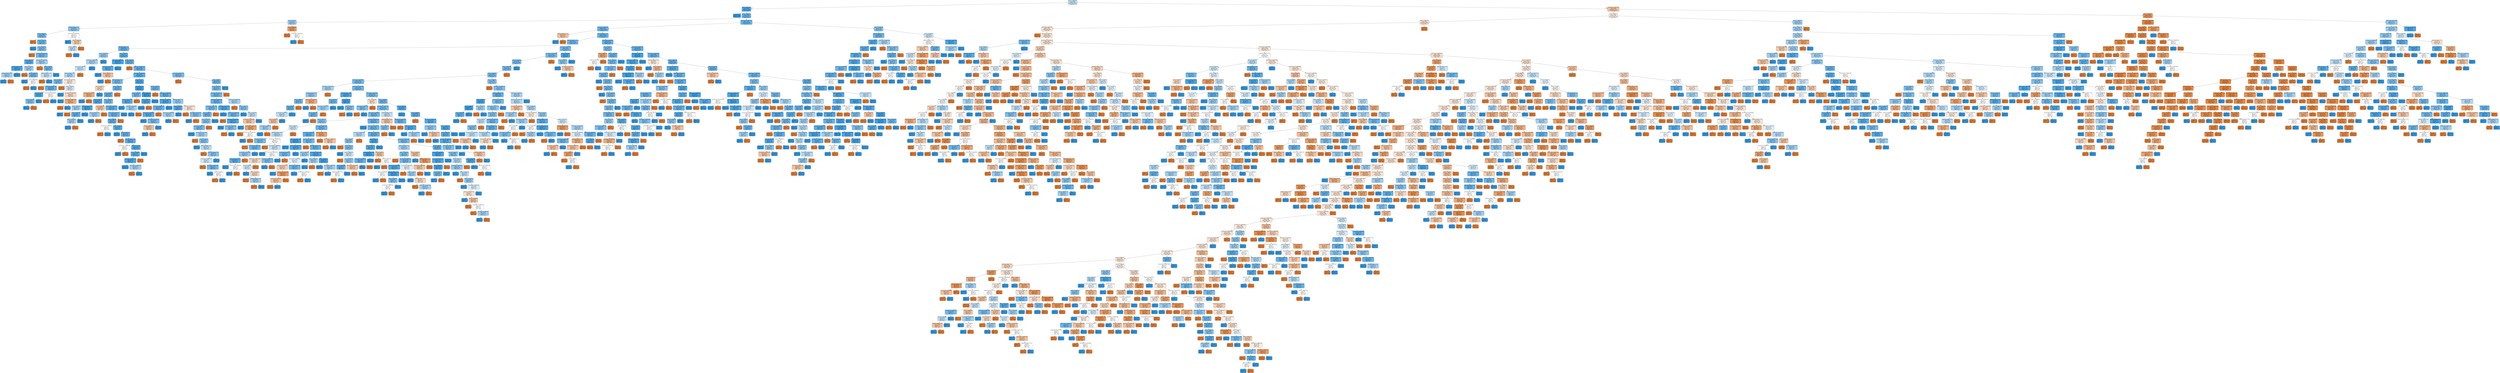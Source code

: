 digraph Tree {
node [shape=box, style="filled, rounded", color="black", fontname=helvetica] ;
edge [fontname=helvetica] ;
0 [label="preco <= 59999.074\ngini = 0.487\nsamples = 7500\nvalue = [3150, 4350]\nclass = sim", fillcolor="#399de546"] ;
1 [label="preco <= 40070.154\ngini = 0.202\nsamples = 3248\nvalue = [370, 2878]\nclass = sim", fillcolor="#399de5de"] ;
0 -> 1 [labeldistance=2.5, labelangle=45, headlabel="True"] ;
2 [label="gini = 0.0\nsamples = 1441\nvalue = [0, 1441]\nclass = sim", fillcolor="#399de5ff"] ;
1 -> 2 ;
3 [label="preco <= 40723.646\ngini = 0.326\nsamples = 1807\nvalue = [370, 1437]\nclass = sim", fillcolor="#399de5bd"] ;
1 -> 3 ;
4 [label="preco <= 40644.25\ngini = 0.441\nsamples = 61\nvalue = [20, 41]\nclass = sim", fillcolor="#399de583"] ;
3 -> 4 ;
5 [label="idade_do_modelo <= 19.5\ngini = 0.397\nsamples = 55\nvalue = [15, 40]\nclass = sim", fillcolor="#399de59f"] ;
4 -> 5 ;
6 [label="preco <= 40086.025\ngini = 0.346\nsamples = 45\nvalue = [10, 35]\nclass = sim", fillcolor="#399de5b6"] ;
5 -> 6 ;
7 [label="gini = 0.0\nsamples = 1\nvalue = [1, 0]\nclass = não", fillcolor="#e58139ff"] ;
6 -> 7 ;
8 [label="preco <= 40171.676\ngini = 0.325\nsamples = 44\nvalue = [9, 35]\nclass = sim", fillcolor="#399de5bd"] ;
6 -> 8 ;
9 [label="gini = 0.0\nsamples = 8\nvalue = [0, 8]\nclass = sim", fillcolor="#399de5ff"] ;
8 -> 9 ;
10 [label="preco <= 40200.314\ngini = 0.375\nsamples = 36\nvalue = [9, 27]\nclass = sim", fillcolor="#399de5aa"] ;
8 -> 10 ;
11 [label="gini = 0.0\nsamples = 2\nvalue = [2, 0]\nclass = não", fillcolor="#e58139ff"] ;
10 -> 11 ;
12 [label="km_por_ano <= 26129.244\ngini = 0.327\nsamples = 34\nvalue = [7, 27]\nclass = sim", fillcolor="#399de5bd"] ;
10 -> 12 ;
13 [label="preco <= 40507.455\ngini = 0.236\nsamples = 22\nvalue = [3, 19]\nclass = sim", fillcolor="#399de5d7"] ;
12 -> 13 ;
14 [label="idade_do_modelo <= 12.5\ngini = 0.117\nsamples = 16\nvalue = [1, 15]\nclass = sim", fillcolor="#399de5ee"] ;
13 -> 14 ;
15 [label="idade_do_modelo <= 11.5\ngini = 0.444\nsamples = 3\nvalue = [1, 2]\nclass = sim", fillcolor="#399de57f"] ;
14 -> 15 ;
16 [label="gini = 0.0\nsamples = 2\nvalue = [0, 2]\nclass = sim", fillcolor="#399de5ff"] ;
15 -> 16 ;
17 [label="gini = 0.0\nsamples = 1\nvalue = [1, 0]\nclass = não", fillcolor="#e58139ff"] ;
15 -> 17 ;
18 [label="gini = 0.0\nsamples = 13\nvalue = [0, 13]\nclass = sim", fillcolor="#399de5ff"] ;
14 -> 18 ;
19 [label="preco <= 40513.021\ngini = 0.444\nsamples = 6\nvalue = [2, 4]\nclass = sim", fillcolor="#399de57f"] ;
13 -> 19 ;
20 [label="gini = 0.0\nsamples = 1\nvalue = [1, 0]\nclass = não", fillcolor="#e58139ff"] ;
19 -> 20 ;
21 [label="preco <= 40590.416\ngini = 0.32\nsamples = 5\nvalue = [1, 4]\nclass = sim", fillcolor="#399de5bf"] ;
19 -> 21 ;
22 [label="gini = 0.0\nsamples = 3\nvalue = [0, 3]\nclass = sim", fillcolor="#399de5ff"] ;
21 -> 22 ;
23 [label="preco <= 40628.885\ngini = 0.5\nsamples = 2\nvalue = [1, 1]\nclass = não", fillcolor="#e5813900"] ;
21 -> 23 ;
24 [label="gini = 0.0\nsamples = 1\nvalue = [1, 0]\nclass = não", fillcolor="#e58139ff"] ;
23 -> 24 ;
25 [label="gini = 0.0\nsamples = 1\nvalue = [0, 1]\nclass = sim", fillcolor="#399de5ff"] ;
23 -> 25 ;
26 [label="km_por_ano <= 27311.305\ngini = 0.444\nsamples = 12\nvalue = [4, 8]\nclass = sim", fillcolor="#399de57f"] ;
12 -> 26 ;
27 [label="gini = 0.0\nsamples = 2\nvalue = [2, 0]\nclass = não", fillcolor="#e58139ff"] ;
26 -> 27 ;
28 [label="preco <= 40402.98\ngini = 0.32\nsamples = 10\nvalue = [2, 8]\nclass = sim", fillcolor="#399de5bf"] ;
26 -> 28 ;
29 [label="idade_do_modelo <= 14.0\ngini = 0.48\nsamples = 5\nvalue = [2, 3]\nclass = sim", fillcolor="#399de555"] ;
28 -> 29 ;
30 [label="gini = 0.0\nsamples = 2\nvalue = [2, 0]\nclass = não", fillcolor="#e58139ff"] ;
29 -> 30 ;
31 [label="gini = 0.0\nsamples = 3\nvalue = [0, 3]\nclass = sim", fillcolor="#399de5ff"] ;
29 -> 31 ;
32 [label="gini = 0.0\nsamples = 5\nvalue = [0, 5]\nclass = sim", fillcolor="#399de5ff"] ;
28 -> 32 ;
33 [label="km_por_ano <= 16198.812\ngini = 0.5\nsamples = 10\nvalue = [5, 5]\nclass = não", fillcolor="#e5813900"] ;
5 -> 33 ;
34 [label="gini = 0.0\nsamples = 2\nvalue = [0, 2]\nclass = sim", fillcolor="#399de5ff"] ;
33 -> 34 ;
35 [label="preco <= 40430.869\ngini = 0.469\nsamples = 8\nvalue = [5, 3]\nclass = não", fillcolor="#e5813966"] ;
33 -> 35 ;
36 [label="preco <= 40208.02\ngini = 0.48\nsamples = 5\nvalue = [2, 3]\nclass = sim", fillcolor="#399de555"] ;
35 -> 36 ;
37 [label="gini = 0.0\nsamples = 2\nvalue = [2, 0]\nclass = não", fillcolor="#e58139ff"] ;
36 -> 37 ;
38 [label="gini = 0.0\nsamples = 3\nvalue = [0, 3]\nclass = sim", fillcolor="#399de5ff"] ;
36 -> 38 ;
39 [label="gini = 0.0\nsamples = 3\nvalue = [3, 0]\nclass = não", fillcolor="#e58139ff"] ;
35 -> 39 ;
40 [label="preco <= 40694.486\ngini = 0.278\nsamples = 6\nvalue = [5, 1]\nclass = não", fillcolor="#e58139cc"] ;
4 -> 40 ;
41 [label="gini = 0.0\nsamples = 4\nvalue = [4, 0]\nclass = não", fillcolor="#e58139ff"] ;
40 -> 41 ;
42 [label="km_por_ano <= 27095.652\ngini = 0.5\nsamples = 2\nvalue = [1, 1]\nclass = não", fillcolor="#e5813900"] ;
40 -> 42 ;
43 [label="gini = 0.0\nsamples = 1\nvalue = [0, 1]\nclass = sim", fillcolor="#399de5ff"] ;
42 -> 43 ;
44 [label="gini = 0.0\nsamples = 1\nvalue = [1, 0]\nclass = não", fillcolor="#e58139ff"] ;
42 -> 44 ;
45 [label="km_por_ano <= 35931.734\ngini = 0.321\nsamples = 1746\nvalue = [350, 1396]\nclass = sim", fillcolor="#399de5bf"] ;
3 -> 45 ;
46 [label="km_por_ano <= 6267.575\ngini = 0.313\nsamples = 1611\nvalue = [313, 1298]\nclass = sim", fillcolor="#399de5c2"] ;
45 -> 46 ;
47 [label="idade_do_modelo <= 11.5\ngini = 0.444\nsamples = 3\nvalue = [2, 1]\nclass = não", fillcolor="#e581397f"] ;
46 -> 47 ;
48 [label="gini = 0.0\nsamples = 1\nvalue = [0, 1]\nclass = sim", fillcolor="#399de5ff"] ;
47 -> 48 ;
49 [label="gini = 0.0\nsamples = 2\nvalue = [2, 0]\nclass = não", fillcolor="#e58139ff"] ;
47 -> 49 ;
50 [label="idade_do_modelo <= 17.5\ngini = 0.312\nsamples = 1608\nvalue = [311, 1297]\nclass = sim", fillcolor="#399de5c2"] ;
46 -> 50 ;
51 [label="idade_do_modelo <= 11.5\ngini = 0.329\nsamples = 1032\nvalue = [214, 818]\nclass = sim", fillcolor="#399de5bc"] ;
50 -> 51 ;
52 [label="idade_do_modelo <= 4.5\ngini = 0.287\nsamples = 380\nvalue = [66, 314]\nclass = sim", fillcolor="#399de5c9"] ;
51 -> 52 ;
53 [label="preco <= 58230.695\ngini = 0.43\nsamples = 32\nvalue = [10, 22]\nclass = sim", fillcolor="#399de58b"] ;
52 -> 53 ;
54 [label="km_por_ano <= 28505.435\ngini = 0.459\nsamples = 28\nvalue = [10, 18]\nclass = sim", fillcolor="#399de571"] ;
53 -> 54 ;
55 [label="km_por_ano <= 26225.0\ngini = 0.486\nsamples = 24\nvalue = [10, 14]\nclass = sim", fillcolor="#399de549"] ;
54 -> 55 ;
56 [label="idade_do_modelo <= 3.5\ngini = 0.463\nsamples = 22\nvalue = [8, 14]\nclass = sim", fillcolor="#399de56d"] ;
55 -> 56 ;
57 [label="preco <= 41880.365\ngini = 0.355\nsamples = 13\nvalue = [3, 10]\nclass = sim", fillcolor="#399de5b3"] ;
56 -> 57 ;
58 [label="gini = 0.0\nsamples = 1\nvalue = [1, 0]\nclass = não", fillcolor="#e58139ff"] ;
57 -> 58 ;
59 [label="km_por_ano <= 22767.333\ngini = 0.278\nsamples = 12\nvalue = [2, 10]\nclass = sim", fillcolor="#399de5cc"] ;
57 -> 59 ;
60 [label="preco <= 44733.98\ngini = 0.18\nsamples = 10\nvalue = [1, 9]\nclass = sim", fillcolor="#399de5e3"] ;
59 -> 60 ;
61 [label="preco <= 43371.709\ngini = 0.375\nsamples = 4\nvalue = [1, 3]\nclass = sim", fillcolor="#399de5aa"] ;
60 -> 61 ;
62 [label="gini = 0.0\nsamples = 3\nvalue = [0, 3]\nclass = sim", fillcolor="#399de5ff"] ;
61 -> 62 ;
63 [label="gini = 0.0\nsamples = 1\nvalue = [1, 0]\nclass = não", fillcolor="#e58139ff"] ;
61 -> 63 ;
64 [label="gini = 0.0\nsamples = 6\nvalue = [0, 6]\nclass = sim", fillcolor="#399de5ff"] ;
60 -> 64 ;
65 [label="km_por_ano <= 24169.872\ngini = 0.5\nsamples = 2\nvalue = [1, 1]\nclass = não", fillcolor="#e5813900"] ;
59 -> 65 ;
66 [label="gini = 0.0\nsamples = 1\nvalue = [1, 0]\nclass = não", fillcolor="#e58139ff"] ;
65 -> 66 ;
67 [label="gini = 0.0\nsamples = 1\nvalue = [0, 1]\nclass = sim", fillcolor="#399de5ff"] ;
65 -> 67 ;
68 [label="km_por_ano <= 18733.522\ngini = 0.494\nsamples = 9\nvalue = [5, 4]\nclass = não", fillcolor="#e5813933"] ;
56 -> 68 ;
69 [label="gini = 0.0\nsamples = 2\nvalue = [2, 0]\nclass = não", fillcolor="#e58139ff"] ;
68 -> 69 ;
70 [label="preco <= 51016.33\ngini = 0.49\nsamples = 7\nvalue = [3, 4]\nclass = sim", fillcolor="#399de540"] ;
68 -> 70 ;
71 [label="gini = 0.0\nsamples = 2\nvalue = [0, 2]\nclass = sim", fillcolor="#399de5ff"] ;
70 -> 71 ;
72 [label="km_por_ano <= 20346.886\ngini = 0.48\nsamples = 5\nvalue = [3, 2]\nclass = não", fillcolor="#e5813955"] ;
70 -> 72 ;
73 [label="gini = 0.0\nsamples = 1\nvalue = [0, 1]\nclass = sim", fillcolor="#399de5ff"] ;
72 -> 73 ;
74 [label="km_por_ano <= 24812.805\ngini = 0.375\nsamples = 4\nvalue = [3, 1]\nclass = não", fillcolor="#e58139aa"] ;
72 -> 74 ;
75 [label="gini = 0.0\nsamples = 3\nvalue = [3, 0]\nclass = não", fillcolor="#e58139ff"] ;
74 -> 75 ;
76 [label="gini = 0.0\nsamples = 1\nvalue = [0, 1]\nclass = sim", fillcolor="#399de5ff"] ;
74 -> 76 ;
77 [label="gini = 0.0\nsamples = 2\nvalue = [2, 0]\nclass = não", fillcolor="#e58139ff"] ;
55 -> 77 ;
78 [label="gini = 0.0\nsamples = 4\nvalue = [0, 4]\nclass = sim", fillcolor="#399de5ff"] ;
54 -> 78 ;
79 [label="gini = 0.0\nsamples = 4\nvalue = [0, 4]\nclass = sim", fillcolor="#399de5ff"] ;
53 -> 79 ;
80 [label="preco <= 43059.43\ngini = 0.27\nsamples = 348\nvalue = [56, 292]\nclass = sim", fillcolor="#399de5ce"] ;
52 -> 80 ;
81 [label="km_por_ano <= 19638.776\ngini = 0.089\nsamples = 43\nvalue = [2, 41]\nclass = sim", fillcolor="#399de5f3"] ;
80 -> 81 ;
82 [label="km_por_ano <= 18727.89\ngini = 0.219\nsamples = 16\nvalue = [2, 14]\nclass = sim", fillcolor="#399de5db"] ;
81 -> 82 ;
83 [label="gini = 0.0\nsamples = 13\nvalue = [0, 13]\nclass = sim", fillcolor="#399de5ff"] ;
82 -> 83 ;
84 [label="idade_do_modelo <= 7.0\ngini = 0.444\nsamples = 3\nvalue = [2, 1]\nclass = não", fillcolor="#e581397f"] ;
82 -> 84 ;
85 [label="gini = 0.0\nsamples = 1\nvalue = [0, 1]\nclass = sim", fillcolor="#399de5ff"] ;
84 -> 85 ;
86 [label="gini = 0.0\nsamples = 2\nvalue = [2, 0]\nclass = não", fillcolor="#e58139ff"] ;
84 -> 86 ;
87 [label="gini = 0.0\nsamples = 27\nvalue = [0, 27]\nclass = sim", fillcolor="#399de5ff"] ;
81 -> 87 ;
88 [label="preco <= 43065.609\ngini = 0.291\nsamples = 305\nvalue = [54, 251]\nclass = sim", fillcolor="#399de5c8"] ;
80 -> 88 ;
89 [label="gini = 0.0\nsamples = 1\nvalue = [1, 0]\nclass = não", fillcolor="#e58139ff"] ;
88 -> 89 ;
90 [label="km_por_ano <= 24878.787\ngini = 0.288\nsamples = 304\nvalue = [53, 251]\nclass = sim", fillcolor="#399de5c9"] ;
88 -> 90 ;
91 [label="km_por_ano <= 16086.963\ngini = 0.247\nsamples = 201\nvalue = [29, 172]\nclass = sim", fillcolor="#399de5d4"] ;
90 -> 91 ;
92 [label="idade_do_modelo <= 5.5\ngini = 0.346\nsamples = 72\nvalue = [16, 56]\nclass = sim", fillcolor="#399de5b6"] ;
91 -> 92 ;
93 [label="preco <= 51693.24\ngini = 0.48\nsamples = 5\nvalue = [3, 2]\nclass = não", fillcolor="#e5813955"] ;
92 -> 93 ;
94 [label="km_por_ano <= 14740.75\ngini = 0.375\nsamples = 4\nvalue = [3, 1]\nclass = não", fillcolor="#e58139aa"] ;
93 -> 94 ;
95 [label="gini = 0.0\nsamples = 1\nvalue = [0, 1]\nclass = sim", fillcolor="#399de5ff"] ;
94 -> 95 ;
96 [label="gini = 0.0\nsamples = 3\nvalue = [3, 0]\nclass = não", fillcolor="#e58139ff"] ;
94 -> 96 ;
97 [label="gini = 0.0\nsamples = 1\nvalue = [0, 1]\nclass = sim", fillcolor="#399de5ff"] ;
93 -> 97 ;
98 [label="preco <= 59024.115\ngini = 0.313\nsamples = 67\nvalue = [13, 54]\nclass = sim", fillcolor="#399de5c2"] ;
92 -> 98 ;
99 [label="preco <= 46854.16\ngini = 0.298\nsamples = 66\nvalue = [12, 54]\nclass = sim", fillcolor="#399de5c6"] ;
98 -> 99 ;
100 [label="preco <= 44222.936\ngini = 0.172\nsamples = 21\nvalue = [2, 19]\nclass = sim", fillcolor="#399de5e4"] ;
99 -> 100 ;
101 [label="preco <= 44018.205\ngini = 0.444\nsamples = 3\nvalue = [1, 2]\nclass = sim", fillcolor="#399de57f"] ;
100 -> 101 ;
102 [label="gini = 0.0\nsamples = 2\nvalue = [0, 2]\nclass = sim", fillcolor="#399de5ff"] ;
101 -> 102 ;
103 [label="gini = 0.0\nsamples = 1\nvalue = [1, 0]\nclass = não", fillcolor="#e58139ff"] ;
101 -> 103 ;
104 [label="idade_do_modelo <= 8.5\ngini = 0.105\nsamples = 18\nvalue = [1, 17]\nclass = sim", fillcolor="#399de5f0"] ;
100 -> 104 ;
105 [label="preco <= 45925.291\ngini = 0.278\nsamples = 6\nvalue = [1, 5]\nclass = sim", fillcolor="#399de5cc"] ;
104 -> 105 ;
106 [label="preco <= 45569.041\ngini = 0.444\nsamples = 3\nvalue = [1, 2]\nclass = sim", fillcolor="#399de57f"] ;
105 -> 106 ;
107 [label="gini = 0.0\nsamples = 2\nvalue = [0, 2]\nclass = sim", fillcolor="#399de5ff"] ;
106 -> 107 ;
108 [label="gini = 0.0\nsamples = 1\nvalue = [1, 0]\nclass = não", fillcolor="#e58139ff"] ;
106 -> 108 ;
109 [label="gini = 0.0\nsamples = 3\nvalue = [0, 3]\nclass = sim", fillcolor="#399de5ff"] ;
105 -> 109 ;
110 [label="gini = 0.0\nsamples = 12\nvalue = [0, 12]\nclass = sim", fillcolor="#399de5ff"] ;
104 -> 110 ;
111 [label="preco <= 49699.006\ngini = 0.346\nsamples = 45\nvalue = [10, 35]\nclass = sim", fillcolor="#399de5b6"] ;
99 -> 111 ;
112 [label="preco <= 48297.844\ngini = 0.444\nsamples = 6\nvalue = [4, 2]\nclass = não", fillcolor="#e581397f"] ;
111 -> 112 ;
113 [label="idade_do_modelo <= 9.5\ngini = 0.444\nsamples = 3\nvalue = [1, 2]\nclass = sim", fillcolor="#399de57f"] ;
112 -> 113 ;
114 [label="gini = 0.0\nsamples = 2\nvalue = [0, 2]\nclass = sim", fillcolor="#399de5ff"] ;
113 -> 114 ;
115 [label="gini = 0.0\nsamples = 1\nvalue = [1, 0]\nclass = não", fillcolor="#e58139ff"] ;
113 -> 115 ;
116 [label="gini = 0.0\nsamples = 3\nvalue = [3, 0]\nclass = não", fillcolor="#e58139ff"] ;
112 -> 116 ;
117 [label="km_por_ano <= 15388.509\ngini = 0.26\nsamples = 39\nvalue = [6, 33]\nclass = sim", fillcolor="#399de5d1"] ;
111 -> 117 ;
118 [label="km_por_ano <= 15358.736\ngini = 0.291\nsamples = 34\nvalue = [6, 28]\nclass = sim", fillcolor="#399de5c8"] ;
117 -> 118 ;
119 [label="preco <= 50031.98\ngini = 0.257\nsamples = 33\nvalue = [5, 28]\nclass = sim", fillcolor="#399de5d1"] ;
118 -> 119 ;
120 [label="km_por_ano <= 14203.23\ngini = 0.5\nsamples = 2\nvalue = [1, 1]\nclass = não", fillcolor="#e5813900"] ;
119 -> 120 ;
121 [label="gini = 0.0\nsamples = 1\nvalue = [1, 0]\nclass = não", fillcolor="#e58139ff"] ;
120 -> 121 ;
122 [label="gini = 0.0\nsamples = 1\nvalue = [0, 1]\nclass = sim", fillcolor="#399de5ff"] ;
120 -> 122 ;
123 [label="preco <= 52108.326\ngini = 0.225\nsamples = 31\nvalue = [4, 27]\nclass = sim", fillcolor="#399de5d9"] ;
119 -> 123 ;
124 [label="gini = 0.0\nsamples = 8\nvalue = [0, 8]\nclass = sim", fillcolor="#399de5ff"] ;
123 -> 124 ;
125 [label="preco <= 52537.451\ngini = 0.287\nsamples = 23\nvalue = [4, 19]\nclass = sim", fillcolor="#399de5c9"] ;
123 -> 125 ;
126 [label="gini = 0.0\nsamples = 1\nvalue = [1, 0]\nclass = não", fillcolor="#e58139ff"] ;
125 -> 126 ;
127 [label="idade_do_modelo <= 6.5\ngini = 0.236\nsamples = 22\nvalue = [3, 19]\nclass = sim", fillcolor="#399de5d7"] ;
125 -> 127 ;
128 [label="km_por_ano <= 12795.058\ngini = 0.5\nsamples = 2\nvalue = [1, 1]\nclass = não", fillcolor="#e5813900"] ;
127 -> 128 ;
129 [label="gini = 0.0\nsamples = 1\nvalue = [0, 1]\nclass = sim", fillcolor="#399de5ff"] ;
128 -> 129 ;
130 [label="gini = 0.0\nsamples = 1\nvalue = [1, 0]\nclass = não", fillcolor="#e58139ff"] ;
128 -> 130 ;
131 [label="preco <= 57173.885\ngini = 0.18\nsamples = 20\nvalue = [2, 18]\nclass = sim", fillcolor="#399de5e3"] ;
127 -> 131 ;
132 [label="preco <= 57058.645\ngini = 0.245\nsamples = 14\nvalue = [2, 12]\nclass = sim", fillcolor="#399de5d4"] ;
131 -> 132 ;
133 [label="km_por_ano <= 14641.775\ngini = 0.142\nsamples = 13\nvalue = [1, 12]\nclass = sim", fillcolor="#399de5ea"] ;
132 -> 133 ;
134 [label="gini = 0.0\nsamples = 10\nvalue = [0, 10]\nclass = sim", fillcolor="#399de5ff"] ;
133 -> 134 ;
135 [label="km_por_ano <= 14931.457\ngini = 0.444\nsamples = 3\nvalue = [1, 2]\nclass = sim", fillcolor="#399de57f"] ;
133 -> 135 ;
136 [label="gini = 0.0\nsamples = 1\nvalue = [1, 0]\nclass = não", fillcolor="#e58139ff"] ;
135 -> 136 ;
137 [label="gini = 0.0\nsamples = 2\nvalue = [0, 2]\nclass = sim", fillcolor="#399de5ff"] ;
135 -> 137 ;
138 [label="gini = 0.0\nsamples = 1\nvalue = [1, 0]\nclass = não", fillcolor="#e58139ff"] ;
132 -> 138 ;
139 [label="gini = 0.0\nsamples = 6\nvalue = [0, 6]\nclass = sim", fillcolor="#399de5ff"] ;
131 -> 139 ;
140 [label="gini = 0.0\nsamples = 1\nvalue = [1, 0]\nclass = não", fillcolor="#e58139ff"] ;
118 -> 140 ;
141 [label="gini = 0.0\nsamples = 5\nvalue = [0, 5]\nclass = sim", fillcolor="#399de5ff"] ;
117 -> 141 ;
142 [label="gini = 0.0\nsamples = 1\nvalue = [1, 0]\nclass = não", fillcolor="#e58139ff"] ;
98 -> 142 ;
143 [label="preco <= 53747.77\ngini = 0.181\nsamples = 129\nvalue = [13, 116]\nclass = sim", fillcolor="#399de5e2"] ;
91 -> 143 ;
144 [label="preco <= 44174.82\ngini = 0.074\nsamples = 78\nvalue = [3, 75]\nclass = sim", fillcolor="#399de5f5"] ;
143 -> 144 ;
145 [label="preco <= 44028.396\ngini = 0.346\nsamples = 9\nvalue = [2, 7]\nclass = sim", fillcolor="#399de5b6"] ;
144 -> 145 ;
146 [label="idade_do_modelo <= 9.0\ngini = 0.219\nsamples = 8\nvalue = [1, 7]\nclass = sim", fillcolor="#399de5db"] ;
145 -> 146 ;
147 [label="gini = 0.0\nsamples = 5\nvalue = [0, 5]\nclass = sim", fillcolor="#399de5ff"] ;
146 -> 147 ;
148 [label="km_por_ano <= 20128.82\ngini = 0.444\nsamples = 3\nvalue = [1, 2]\nclass = sim", fillcolor="#399de57f"] ;
146 -> 148 ;
149 [label="gini = 0.0\nsamples = 2\nvalue = [0, 2]\nclass = sim", fillcolor="#399de5ff"] ;
148 -> 149 ;
150 [label="gini = 0.0\nsamples = 1\nvalue = [1, 0]\nclass = não", fillcolor="#e58139ff"] ;
148 -> 150 ;
151 [label="gini = 0.0\nsamples = 1\nvalue = [1, 0]\nclass = não", fillcolor="#e58139ff"] ;
145 -> 151 ;
152 [label="preco <= 45335.865\ngini = 0.029\nsamples = 69\nvalue = [1, 68]\nclass = sim", fillcolor="#399de5fb"] ;
144 -> 152 ;
153 [label="preco <= 45243.104\ngini = 0.165\nsamples = 11\nvalue = [1, 10]\nclass = sim", fillcolor="#399de5e6"] ;
152 -> 153 ;
154 [label="gini = 0.0\nsamples = 10\nvalue = [0, 10]\nclass = sim", fillcolor="#399de5ff"] ;
153 -> 154 ;
155 [label="gini = 0.0\nsamples = 1\nvalue = [1, 0]\nclass = não", fillcolor="#e58139ff"] ;
153 -> 155 ;
156 [label="gini = 0.0\nsamples = 58\nvalue = [0, 58]\nclass = sim", fillcolor="#399de5ff"] ;
152 -> 156 ;
157 [label="preco <= 53935.625\ngini = 0.315\nsamples = 51\nvalue = [10, 41]\nclass = sim", fillcolor="#399de5c1"] ;
143 -> 157 ;
158 [label="gini = 0.0\nsamples = 2\nvalue = [2, 0]\nclass = não", fillcolor="#e58139ff"] ;
157 -> 158 ;
159 [label="km_por_ano <= 21380.082\ngini = 0.273\nsamples = 49\nvalue = [8, 41]\nclass = sim", fillcolor="#399de5cd"] ;
157 -> 159 ;
160 [label="km_por_ano <= 18846.177\ngini = 0.165\nsamples = 33\nvalue = [3, 30]\nclass = sim", fillcolor="#399de5e6"] ;
159 -> 160 ;
161 [label="km_por_ano <= 18706.164\ngini = 0.291\nsamples = 17\nvalue = [3, 14]\nclass = sim", fillcolor="#399de5c8"] ;
160 -> 161 ;
162 [label="km_por_ano <= 17185.337\ngini = 0.219\nsamples = 16\nvalue = [2, 14]\nclass = sim", fillcolor="#399de5db"] ;
161 -> 162 ;
163 [label="gini = 0.0\nsamples = 7\nvalue = [0, 7]\nclass = sim", fillcolor="#399de5ff"] ;
162 -> 163 ;
164 [label="km_por_ano <= 17770.332\ngini = 0.346\nsamples = 9\nvalue = [2, 7]\nclass = sim", fillcolor="#399de5b6"] ;
162 -> 164 ;
165 [label="idade_do_modelo <= 7.0\ngini = 0.444\nsamples = 3\nvalue = [2, 1]\nclass = não", fillcolor="#e581397f"] ;
164 -> 165 ;
166 [label="gini = 0.0\nsamples = 1\nvalue = [0, 1]\nclass = sim", fillcolor="#399de5ff"] ;
165 -> 166 ;
167 [label="gini = 0.0\nsamples = 2\nvalue = [2, 0]\nclass = não", fillcolor="#e58139ff"] ;
165 -> 167 ;
168 [label="gini = 0.0\nsamples = 6\nvalue = [0, 6]\nclass = sim", fillcolor="#399de5ff"] ;
164 -> 168 ;
169 [label="gini = 0.0\nsamples = 1\nvalue = [1, 0]\nclass = não", fillcolor="#e58139ff"] ;
161 -> 169 ;
170 [label="gini = 0.0\nsamples = 16\nvalue = [0, 16]\nclass = sim", fillcolor="#399de5ff"] ;
160 -> 170 ;
171 [label="idade_do_modelo <= 9.0\ngini = 0.43\nsamples = 16\nvalue = [5, 11]\nclass = sim", fillcolor="#399de58b"] ;
159 -> 171 ;
172 [label="preco <= 56650.641\ngini = 0.198\nsamples = 9\nvalue = [1, 8]\nclass = sim", fillcolor="#399de5df"] ;
171 -> 172 ;
173 [label="km_por_ano <= 22864.698\ngini = 0.444\nsamples = 3\nvalue = [1, 2]\nclass = sim", fillcolor="#399de57f"] ;
172 -> 173 ;
174 [label="gini = 0.0\nsamples = 2\nvalue = [0, 2]\nclass = sim", fillcolor="#399de5ff"] ;
173 -> 174 ;
175 [label="gini = 0.0\nsamples = 1\nvalue = [1, 0]\nclass = não", fillcolor="#e58139ff"] ;
173 -> 175 ;
176 [label="gini = 0.0\nsamples = 6\nvalue = [0, 6]\nclass = sim", fillcolor="#399de5ff"] ;
172 -> 176 ;
177 [label="km_por_ano <= 22751.239\ngini = 0.49\nsamples = 7\nvalue = [4, 3]\nclass = não", fillcolor="#e5813940"] ;
171 -> 177 ;
178 [label="gini = 0.0\nsamples = 3\nvalue = [3, 0]\nclass = não", fillcolor="#e58139ff"] ;
177 -> 178 ;
179 [label="km_por_ano <= 23576.831\ngini = 0.375\nsamples = 4\nvalue = [1, 3]\nclass = sim", fillcolor="#399de5aa"] ;
177 -> 179 ;
180 [label="gini = 0.0\nsamples = 3\nvalue = [0, 3]\nclass = sim", fillcolor="#399de5ff"] ;
179 -> 180 ;
181 [label="gini = 0.0\nsamples = 1\nvalue = [1, 0]\nclass = não", fillcolor="#e58139ff"] ;
179 -> 181 ;
182 [label="km_por_ano <= 25079.954\ngini = 0.357\nsamples = 103\nvalue = [24, 79]\nclass = sim", fillcolor="#399de5b2"] ;
90 -> 182 ;
183 [label="gini = 0.0\nsamples = 3\nvalue = [3, 0]\nclass = não", fillcolor="#e58139ff"] ;
182 -> 183 ;
184 [label="preco <= 57903.77\ngini = 0.332\nsamples = 100\nvalue = [21, 79]\nclass = sim", fillcolor="#399de5bb"] ;
182 -> 184 ;
185 [label="preco <= 57360.566\ngini = 0.352\nsamples = 92\nvalue = [21, 71]\nclass = sim", fillcolor="#399de5b4"] ;
184 -> 185 ;
186 [label="km_por_ano <= 32781.451\ngini = 0.333\nsamples = 90\nvalue = [19, 71]\nclass = sim", fillcolor="#399de5bb"] ;
185 -> 186 ;
187 [label="km_por_ano <= 29868.546\ngini = 0.293\nsamples = 73\nvalue = [13, 60]\nclass = sim", fillcolor="#399de5c8"] ;
186 -> 187 ;
188 [label="km_por_ano <= 29747.845\ngini = 0.351\nsamples = 44\nvalue = [10, 34]\nclass = sim", fillcolor="#399de5b4"] ;
187 -> 188 ;
189 [label="preco <= 53899.154\ngini = 0.331\nsamples = 43\nvalue = [9, 34]\nclass = sim", fillcolor="#399de5bb"] ;
188 -> 189 ;
190 [label="preco <= 53470.879\ngini = 0.397\nsamples = 33\nvalue = [9, 24]\nclass = sim", fillcolor="#399de59f"] ;
189 -> 190 ;
191 [label="km_por_ano <= 26602.39\ngini = 0.35\nsamples = 31\nvalue = [7, 24]\nclass = sim", fillcolor="#399de5b5"] ;
190 -> 191 ;
192 [label="gini = 0.0\nsamples = 10\nvalue = [0, 10]\nclass = sim", fillcolor="#399de5ff"] ;
191 -> 192 ;
193 [label="km_por_ano <= 27114.965\ngini = 0.444\nsamples = 21\nvalue = [7, 14]\nclass = sim", fillcolor="#399de57f"] ;
191 -> 193 ;
194 [label="gini = 0.0\nsamples = 2\nvalue = [2, 0]\nclass = não", fillcolor="#e58139ff"] ;
193 -> 194 ;
195 [label="preco <= 47334.256\ngini = 0.388\nsamples = 19\nvalue = [5, 14]\nclass = sim", fillcolor="#399de5a4"] ;
193 -> 195 ;
196 [label="gini = 0.0\nsamples = 6\nvalue = [0, 6]\nclass = sim", fillcolor="#399de5ff"] ;
195 -> 196 ;
197 [label="idade_do_modelo <= 6.5\ngini = 0.473\nsamples = 13\nvalue = [5, 8]\nclass = sim", fillcolor="#399de560"] ;
195 -> 197 ;
198 [label="gini = 0.0\nsamples = 2\nvalue = [2, 0]\nclass = não", fillcolor="#e58139ff"] ;
197 -> 198 ;
199 [label="idade_do_modelo <= 10.5\ngini = 0.397\nsamples = 11\nvalue = [3, 8]\nclass = sim", fillcolor="#399de59f"] ;
197 -> 199 ;
200 [label="km_por_ano <= 28473.248\ngini = 0.49\nsamples = 7\nvalue = [3, 4]\nclass = sim", fillcolor="#399de540"] ;
199 -> 200 ;
201 [label="gini = 0.0\nsamples = 2\nvalue = [2, 0]\nclass = não", fillcolor="#e58139ff"] ;
200 -> 201 ;
202 [label="km_por_ano <= 29179.748\ngini = 0.32\nsamples = 5\nvalue = [1, 4]\nclass = sim", fillcolor="#399de5bf"] ;
200 -> 202 ;
203 [label="gini = 0.0\nsamples = 3\nvalue = [0, 3]\nclass = sim", fillcolor="#399de5ff"] ;
202 -> 203 ;
204 [label="preco <= 52097.814\ngini = 0.5\nsamples = 2\nvalue = [1, 1]\nclass = não", fillcolor="#e5813900"] ;
202 -> 204 ;
205 [label="gini = 0.0\nsamples = 1\nvalue = [1, 0]\nclass = não", fillcolor="#e58139ff"] ;
204 -> 205 ;
206 [label="gini = 0.0\nsamples = 1\nvalue = [0, 1]\nclass = sim", fillcolor="#399de5ff"] ;
204 -> 206 ;
207 [label="gini = 0.0\nsamples = 4\nvalue = [0, 4]\nclass = sim", fillcolor="#399de5ff"] ;
199 -> 207 ;
208 [label="gini = 0.0\nsamples = 2\nvalue = [2, 0]\nclass = não", fillcolor="#e58139ff"] ;
190 -> 208 ;
209 [label="gini = 0.0\nsamples = 10\nvalue = [0, 10]\nclass = sim", fillcolor="#399de5ff"] ;
189 -> 209 ;
210 [label="gini = 0.0\nsamples = 1\nvalue = [1, 0]\nclass = não", fillcolor="#e58139ff"] ;
188 -> 210 ;
211 [label="km_por_ano <= 30810.814\ngini = 0.185\nsamples = 29\nvalue = [3, 26]\nclass = sim", fillcolor="#399de5e2"] ;
187 -> 211 ;
212 [label="gini = 0.0\nsamples = 14\nvalue = [0, 14]\nclass = sim", fillcolor="#399de5ff"] ;
211 -> 212 ;
213 [label="km_por_ano <= 30997.498\ngini = 0.32\nsamples = 15\nvalue = [3, 12]\nclass = sim", fillcolor="#399de5bf"] ;
211 -> 213 ;
214 [label="gini = 0.0\nsamples = 2\nvalue = [2, 0]\nclass = não", fillcolor="#e58139ff"] ;
213 -> 214 ;
215 [label="km_por_ano <= 32298.649\ngini = 0.142\nsamples = 13\nvalue = [1, 12]\nclass = sim", fillcolor="#399de5ea"] ;
213 -> 215 ;
216 [label="gini = 0.0\nsamples = 9\nvalue = [0, 9]\nclass = sim", fillcolor="#399de5ff"] ;
215 -> 216 ;
217 [label="km_por_ano <= 32423.373\ngini = 0.375\nsamples = 4\nvalue = [1, 3]\nclass = sim", fillcolor="#399de5aa"] ;
215 -> 217 ;
218 [label="gini = 0.0\nsamples = 1\nvalue = [1, 0]\nclass = não", fillcolor="#e58139ff"] ;
217 -> 218 ;
219 [label="gini = 0.0\nsamples = 3\nvalue = [0, 3]\nclass = sim", fillcolor="#399de5ff"] ;
217 -> 219 ;
220 [label="km_por_ano <= 33053.428\ngini = 0.457\nsamples = 17\nvalue = [6, 11]\nclass = sim", fillcolor="#399de574"] ;
186 -> 220 ;
221 [label="gini = 0.0\nsamples = 2\nvalue = [2, 0]\nclass = não", fillcolor="#e58139ff"] ;
220 -> 221 ;
222 [label="preco <= 47151.512\ngini = 0.391\nsamples = 15\nvalue = [4, 11]\nclass = sim", fillcolor="#399de5a2"] ;
220 -> 222 ;
223 [label="gini = 0.0\nsamples = 5\nvalue = [0, 5]\nclass = sim", fillcolor="#399de5ff"] ;
222 -> 223 ;
224 [label="preco <= 53719.029\ngini = 0.48\nsamples = 10\nvalue = [4, 6]\nclass = sim", fillcolor="#399de555"] ;
222 -> 224 ;
225 [label="km_por_ano <= 33203.098\ngini = 0.444\nsamples = 6\nvalue = [4, 2]\nclass = não", fillcolor="#e581397f"] ;
224 -> 225 ;
226 [label="gini = 0.0\nsamples = 1\nvalue = [0, 1]\nclass = sim", fillcolor="#399de5ff"] ;
225 -> 226 ;
227 [label="km_por_ano <= 34639.436\ngini = 0.32\nsamples = 5\nvalue = [4, 1]\nclass = não", fillcolor="#e58139bf"] ;
225 -> 227 ;
228 [label="gini = 0.0\nsamples = 3\nvalue = [3, 0]\nclass = não", fillcolor="#e58139ff"] ;
227 -> 228 ;
229 [label="km_por_ano <= 34951.646\ngini = 0.5\nsamples = 2\nvalue = [1, 1]\nclass = não", fillcolor="#e5813900"] ;
227 -> 229 ;
230 [label="gini = 0.0\nsamples = 1\nvalue = [0, 1]\nclass = sim", fillcolor="#399de5ff"] ;
229 -> 230 ;
231 [label="gini = 0.0\nsamples = 1\nvalue = [1, 0]\nclass = não", fillcolor="#e58139ff"] ;
229 -> 231 ;
232 [label="gini = 0.0\nsamples = 4\nvalue = [0, 4]\nclass = sim", fillcolor="#399de5ff"] ;
224 -> 232 ;
233 [label="gini = 0.0\nsamples = 2\nvalue = [2, 0]\nclass = não", fillcolor="#e58139ff"] ;
185 -> 233 ;
234 [label="gini = 0.0\nsamples = 8\nvalue = [0, 8]\nclass = sim", fillcolor="#399de5ff"] ;
184 -> 234 ;
235 [label="km_por_ano <= 33759.93\ngini = 0.351\nsamples = 652\nvalue = [148, 504]\nclass = sim", fillcolor="#399de5b4"] ;
51 -> 235 ;
236 [label="km_por_ano <= 33648.082\ngini = 0.357\nsamples = 628\nvalue = [146, 482]\nclass = sim", fillcolor="#399de5b2"] ;
235 -> 236 ;
237 [label="preco <= 59716.682\ngini = 0.356\nsamples = 627\nvalue = [145, 482]\nclass = sim", fillcolor="#399de5b2"] ;
236 -> 237 ;
238 [label="preco <= 59587.615\ngini = 0.359\nsamples = 619\nvalue = [145, 474]\nclass = sim", fillcolor="#399de5b1"] ;
237 -> 238 ;
239 [label="preco <= 55279.695\ngini = 0.356\nsamples = 617\nvalue = [143, 474]\nclass = sim", fillcolor="#399de5b2"] ;
238 -> 239 ;
240 [label="km_por_ano <= 12482.041\ngini = 0.341\nsamples = 464\nvalue = [101, 363]\nclass = sim", fillcolor="#399de5b8"] ;
239 -> 240 ;
241 [label="km_por_ano <= 12345.247\ngini = 0.452\nsamples = 29\nvalue = [10, 19]\nclass = sim", fillcolor="#399de579"] ;
240 -> 241 ;
242 [label="idade_do_modelo <= 16.5\ngini = 0.417\nsamples = 27\nvalue = [8, 19]\nclass = sim", fillcolor="#399de594"] ;
241 -> 242 ;
243 [label="preco <= 54827.18\ngini = 0.34\nsamples = 23\nvalue = [5, 18]\nclass = sim", fillcolor="#399de5b8"] ;
242 -> 243 ;
244 [label="preco <= 46656.4\ngini = 0.298\nsamples = 22\nvalue = [4, 18]\nclass = sim", fillcolor="#399de5c6"] ;
243 -> 244 ;
245 [label="km_por_ano <= 11260.552\ngini = 0.48\nsamples = 10\nvalue = [4, 6]\nclass = sim", fillcolor="#399de555"] ;
244 -> 245 ;
246 [label="preco <= 44012.504\ngini = 0.444\nsamples = 6\nvalue = [4, 2]\nclass = não", fillcolor="#e581397f"] ;
245 -> 246 ;
247 [label="km_por_ano <= 10680.385\ngini = 0.444\nsamples = 3\nvalue = [1, 2]\nclass = sim", fillcolor="#399de57f"] ;
246 -> 247 ;
248 [label="gini = 0.0\nsamples = 2\nvalue = [0, 2]\nclass = sim", fillcolor="#399de5ff"] ;
247 -> 248 ;
249 [label="gini = 0.0\nsamples = 1\nvalue = [1, 0]\nclass = não", fillcolor="#e58139ff"] ;
247 -> 249 ;
250 [label="gini = 0.0\nsamples = 3\nvalue = [3, 0]\nclass = não", fillcolor="#e58139ff"] ;
246 -> 250 ;
251 [label="gini = 0.0\nsamples = 4\nvalue = [0, 4]\nclass = sim", fillcolor="#399de5ff"] ;
245 -> 251 ;
252 [label="gini = 0.0\nsamples = 12\nvalue = [0, 12]\nclass = sim", fillcolor="#399de5ff"] ;
244 -> 252 ;
253 [label="gini = 0.0\nsamples = 1\nvalue = [1, 0]\nclass = não", fillcolor="#e58139ff"] ;
243 -> 253 ;
254 [label="km_por_ano <= 10505.771\ngini = 0.375\nsamples = 4\nvalue = [3, 1]\nclass = não", fillcolor="#e58139aa"] ;
242 -> 254 ;
255 [label="gini = 0.0\nsamples = 1\nvalue = [0, 1]\nclass = sim", fillcolor="#399de5ff"] ;
254 -> 255 ;
256 [label="gini = 0.0\nsamples = 3\nvalue = [3, 0]\nclass = não", fillcolor="#e58139ff"] ;
254 -> 256 ;
257 [label="gini = 0.0\nsamples = 2\nvalue = [2, 0]\nclass = não", fillcolor="#e58139ff"] ;
241 -> 257 ;
258 [label="km_por_ano <= 14284.502\ngini = 0.331\nsamples = 435\nvalue = [91, 344]\nclass = sim", fillcolor="#399de5bc"] ;
240 -> 258 ;
259 [label="idade_do_modelo <= 14.5\ngini = 0.165\nsamples = 33\nvalue = [3, 30]\nclass = sim", fillcolor="#399de5e6"] ;
258 -> 259 ;
260 [label="preco <= 49910.32\ngini = 0.32\nsamples = 10\nvalue = [2, 8]\nclass = sim", fillcolor="#399de5bf"] ;
259 -> 260 ;
261 [label="km_por_ano <= 13600.532\ngini = 0.444\nsamples = 6\nvalue = [2, 4]\nclass = sim", fillcolor="#399de57f"] ;
260 -> 261 ;
262 [label="preco <= 49120.455\ngini = 0.32\nsamples = 5\nvalue = [1, 4]\nclass = sim", fillcolor="#399de5bf"] ;
261 -> 262 ;
263 [label="gini = 0.0\nsamples = 4\nvalue = [0, 4]\nclass = sim", fillcolor="#399de5ff"] ;
262 -> 263 ;
264 [label="gini = 0.0\nsamples = 1\nvalue = [1, 0]\nclass = não", fillcolor="#e58139ff"] ;
262 -> 264 ;
265 [label="gini = 0.0\nsamples = 1\nvalue = [1, 0]\nclass = não", fillcolor="#e58139ff"] ;
261 -> 265 ;
266 [label="gini = 0.0\nsamples = 4\nvalue = [0, 4]\nclass = sim", fillcolor="#399de5ff"] ;
260 -> 266 ;
267 [label="preco <= 53662.16\ngini = 0.083\nsamples = 23\nvalue = [1, 22]\nclass = sim", fillcolor="#399de5f3"] ;
259 -> 267 ;
268 [label="gini = 0.0\nsamples = 19\nvalue = [0, 19]\nclass = sim", fillcolor="#399de5ff"] ;
267 -> 268 ;
269 [label="preco <= 54174.334\ngini = 0.375\nsamples = 4\nvalue = [1, 3]\nclass = sim", fillcolor="#399de5aa"] ;
267 -> 269 ;
270 [label="gini = 0.0\nsamples = 1\nvalue = [1, 0]\nclass = não", fillcolor="#e58139ff"] ;
269 -> 270 ;
271 [label="gini = 0.0\nsamples = 3\nvalue = [0, 3]\nclass = sim", fillcolor="#399de5ff"] ;
269 -> 271 ;
272 [label="km_por_ano <= 14680.399\ngini = 0.342\nsamples = 402\nvalue = [88, 314]\nclass = sim", fillcolor="#399de5b8"] ;
258 -> 272 ;
273 [label="preco <= 51089.096\ngini = 0.49\nsamples = 7\nvalue = [4, 3]\nclass = não", fillcolor="#e5813940"] ;
272 -> 273 ;
274 [label="km_por_ano <= 14327.954\ngini = 0.375\nsamples = 4\nvalue = [1, 3]\nclass = sim", fillcolor="#399de5aa"] ;
273 -> 274 ;
275 [label="gini = 0.0\nsamples = 1\nvalue = [1, 0]\nclass = não", fillcolor="#e58139ff"] ;
274 -> 275 ;
276 [label="gini = 0.0\nsamples = 3\nvalue = [0, 3]\nclass = sim", fillcolor="#399de5ff"] ;
274 -> 276 ;
277 [label="gini = 0.0\nsamples = 3\nvalue = [3, 0]\nclass = não", fillcolor="#e58139ff"] ;
273 -> 277 ;
278 [label="preco <= 53192.064\ngini = 0.335\nsamples = 395\nvalue = [84, 311]\nclass = sim", fillcolor="#399de5ba"] ;
272 -> 278 ;
279 [label="km_por_ano <= 31560.768\ngini = 0.353\nsamples = 341\nvalue = [78, 263]\nclass = sim", fillcolor="#399de5b3"] ;
278 -> 279 ;
280 [label="km_por_ano <= 20001.682\ngini = 0.341\nsamples = 321\nvalue = [70, 251]\nclass = sim", fillcolor="#399de5b8"] ;
279 -> 280 ;
281 [label="preco <= 44492.125\ngini = 0.4\nsamples = 116\nvalue = [32, 84]\nclass = sim", fillcolor="#399de59e"] ;
280 -> 281 ;
282 [label="preco <= 44290.43\ngini = 0.489\nsamples = 40\nvalue = [17, 23]\nclass = sim", fillcolor="#399de543"] ;
281 -> 282 ;
283 [label="idade_do_modelo <= 14.5\ngini = 0.47\nsamples = 37\nvalue = [14, 23]\nclass = sim", fillcolor="#399de564"] ;
282 -> 283 ;
284 [label="km_por_ano <= 14942.722\ngini = 0.36\nsamples = 17\nvalue = [4, 13]\nclass = sim", fillcolor="#399de5b1"] ;
283 -> 284 ;
285 [label="gini = 0.0\nsamples = 1\nvalue = [1, 0]\nclass = não", fillcolor="#e58139ff"] ;
284 -> 285 ;
286 [label="km_por_ano <= 17401.794\ngini = 0.305\nsamples = 16\nvalue = [3, 13]\nclass = sim", fillcolor="#399de5c4"] ;
284 -> 286 ;
287 [label="km_por_ano <= 17059.809\ngini = 0.42\nsamples = 10\nvalue = [3, 7]\nclass = sim", fillcolor="#399de592"] ;
286 -> 287 ;
288 [label="idade_do_modelo <= 13.5\ngini = 0.219\nsamples = 8\nvalue = [1, 7]\nclass = sim", fillcolor="#399de5db"] ;
287 -> 288 ;
289 [label="gini = 0.0\nsamples = 6\nvalue = [0, 6]\nclass = sim", fillcolor="#399de5ff"] ;
288 -> 289 ;
290 [label="km_por_ano <= 15996.035\ngini = 0.5\nsamples = 2\nvalue = [1, 1]\nclass = não", fillcolor="#e5813900"] ;
288 -> 290 ;
291 [label="gini = 0.0\nsamples = 1\nvalue = [0, 1]\nclass = sim", fillcolor="#399de5ff"] ;
290 -> 291 ;
292 [label="gini = 0.0\nsamples = 1\nvalue = [1, 0]\nclass = não", fillcolor="#e58139ff"] ;
290 -> 292 ;
293 [label="gini = 0.0\nsamples = 2\nvalue = [2, 0]\nclass = não", fillcolor="#e58139ff"] ;
287 -> 293 ;
294 [label="gini = 0.0\nsamples = 6\nvalue = [0, 6]\nclass = sim", fillcolor="#399de5ff"] ;
286 -> 294 ;
295 [label="km_por_ano <= 16103.056\ngini = 0.5\nsamples = 20\nvalue = [10, 10]\nclass = não", fillcolor="#e5813900"] ;
283 -> 295 ;
296 [label="gini = 0.0\nsamples = 3\nvalue = [3, 0]\nclass = não", fillcolor="#e58139ff"] ;
295 -> 296 ;
297 [label="km_por_ano <= 16896.461\ngini = 0.484\nsamples = 17\nvalue = [7, 10]\nclass = sim", fillcolor="#399de54d"] ;
295 -> 297 ;
298 [label="gini = 0.0\nsamples = 3\nvalue = [0, 3]\nclass = sim", fillcolor="#399de5ff"] ;
297 -> 298 ;
299 [label="km_por_ano <= 19679.814\ngini = 0.5\nsamples = 14\nvalue = [7, 7]\nclass = não", fillcolor="#e5813900"] ;
297 -> 299 ;
300 [label="km_por_ano <= 18447.864\ngini = 0.48\nsamples = 10\nvalue = [6, 4]\nclass = não", fillcolor="#e5813955"] ;
299 -> 300 ;
301 [label="preco <= 41854.98\ngini = 0.49\nsamples = 7\nvalue = [3, 4]\nclass = sim", fillcolor="#399de540"] ;
300 -> 301 ;
302 [label="gini = 0.0\nsamples = 2\nvalue = [0, 2]\nclass = sim", fillcolor="#399de5ff"] ;
301 -> 302 ;
303 [label="preco <= 43373.061\ngini = 0.48\nsamples = 5\nvalue = [3, 2]\nclass = não", fillcolor="#e5813955"] ;
301 -> 303 ;
304 [label="gini = 0.0\nsamples = 2\nvalue = [2, 0]\nclass = não", fillcolor="#e58139ff"] ;
303 -> 304 ;
305 [label="idade_do_modelo <= 15.5\ngini = 0.444\nsamples = 3\nvalue = [1, 2]\nclass = sim", fillcolor="#399de57f"] ;
303 -> 305 ;
306 [label="gini = 0.0\nsamples = 1\nvalue = [1, 0]\nclass = não", fillcolor="#e58139ff"] ;
305 -> 306 ;
307 [label="gini = 0.0\nsamples = 2\nvalue = [0, 2]\nclass = sim", fillcolor="#399de5ff"] ;
305 -> 307 ;
308 [label="gini = 0.0\nsamples = 3\nvalue = [3, 0]\nclass = não", fillcolor="#e58139ff"] ;
300 -> 308 ;
309 [label="km_por_ano <= 19973.519\ngini = 0.375\nsamples = 4\nvalue = [1, 3]\nclass = sim", fillcolor="#399de5aa"] ;
299 -> 309 ;
310 [label="gini = 0.0\nsamples = 3\nvalue = [0, 3]\nclass = sim", fillcolor="#399de5ff"] ;
309 -> 310 ;
311 [label="gini = 0.0\nsamples = 1\nvalue = [1, 0]\nclass = não", fillcolor="#e58139ff"] ;
309 -> 311 ;
312 [label="gini = 0.0\nsamples = 3\nvalue = [3, 0]\nclass = não", fillcolor="#e58139ff"] ;
282 -> 312 ;
313 [label="km_por_ano <= 19757.866\ngini = 0.317\nsamples = 76\nvalue = [15, 61]\nclass = sim", fillcolor="#399de5c0"] ;
281 -> 313 ;
314 [label="km_por_ano <= 15994.426\ngini = 0.262\nsamples = 71\nvalue = [11, 60]\nclass = sim", fillcolor="#399de5d0"] ;
313 -> 314 ;
315 [label="idade_do_modelo <= 14.5\ngini = 0.08\nsamples = 24\nvalue = [1, 23]\nclass = sim", fillcolor="#399de5f4"] ;
314 -> 315 ;
316 [label="gini = 0.0\nsamples = 13\nvalue = [0, 13]\nclass = sim", fillcolor="#399de5ff"] ;
315 -> 316 ;
317 [label="km_por_ano <= 15501.163\ngini = 0.165\nsamples = 11\nvalue = [1, 10]\nclass = sim", fillcolor="#399de5e6"] ;
315 -> 317 ;
318 [label="km_por_ano <= 15459.32\ngini = 0.32\nsamples = 5\nvalue = [1, 4]\nclass = sim", fillcolor="#399de5bf"] ;
317 -> 318 ;
319 [label="gini = 0.0\nsamples = 4\nvalue = [0, 4]\nclass = sim", fillcolor="#399de5ff"] ;
318 -> 319 ;
320 [label="gini = 0.0\nsamples = 1\nvalue = [1, 0]\nclass = não", fillcolor="#e58139ff"] ;
318 -> 320 ;
321 [label="gini = 0.0\nsamples = 6\nvalue = [0, 6]\nclass = sim", fillcolor="#399de5ff"] ;
317 -> 321 ;
322 [label="km_por_ano <= 16063.627\ngini = 0.335\nsamples = 47\nvalue = [10, 37]\nclass = sim", fillcolor="#399de5ba"] ;
314 -> 322 ;
323 [label="gini = 0.0\nsamples = 2\nvalue = [2, 0]\nclass = não", fillcolor="#e58139ff"] ;
322 -> 323 ;
324 [label="idade_do_modelo <= 14.5\ngini = 0.292\nsamples = 45\nvalue = [8, 37]\nclass = sim", fillcolor="#399de5c8"] ;
322 -> 324 ;
325 [label="preco <= 52242.189\ngini = 0.444\nsamples = 18\nvalue = [6, 12]\nclass = sim", fillcolor="#399de57f"] ;
324 -> 325 ;
326 [label="km_por_ano <= 19158.388\ngini = 0.497\nsamples = 13\nvalue = [6, 7]\nclass = sim", fillcolor="#399de524"] ;
325 -> 326 ;
327 [label="km_por_ano <= 17337.42\ngini = 0.469\nsamples = 8\nvalue = [5, 3]\nclass = não", fillcolor="#e5813966"] ;
326 -> 327 ;
328 [label="gini = 0.0\nsamples = 2\nvalue = [0, 2]\nclass = sim", fillcolor="#399de5ff"] ;
327 -> 328 ;
329 [label="km_por_ano <= 18227.385\ngini = 0.278\nsamples = 6\nvalue = [5, 1]\nclass = não", fillcolor="#e58139cc"] ;
327 -> 329 ;
330 [label="km_por_ano <= 17923.22\ngini = 0.444\nsamples = 3\nvalue = [2, 1]\nclass = não", fillcolor="#e581397f"] ;
329 -> 330 ;
331 [label="gini = 0.0\nsamples = 2\nvalue = [2, 0]\nclass = não", fillcolor="#e58139ff"] ;
330 -> 331 ;
332 [label="gini = 0.0\nsamples = 1\nvalue = [0, 1]\nclass = sim", fillcolor="#399de5ff"] ;
330 -> 332 ;
333 [label="gini = 0.0\nsamples = 3\nvalue = [3, 0]\nclass = não", fillcolor="#e58139ff"] ;
329 -> 333 ;
334 [label="km_por_ano <= 19350.704\ngini = 0.32\nsamples = 5\nvalue = [1, 4]\nclass = sim", fillcolor="#399de5bf"] ;
326 -> 334 ;
335 [label="gini = 0.0\nsamples = 3\nvalue = [0, 3]\nclass = sim", fillcolor="#399de5ff"] ;
334 -> 335 ;
336 [label="km_por_ano <= 19567.966\ngini = 0.5\nsamples = 2\nvalue = [1, 1]\nclass = não", fillcolor="#e5813900"] ;
334 -> 336 ;
337 [label="gini = 0.0\nsamples = 1\nvalue = [1, 0]\nclass = não", fillcolor="#e58139ff"] ;
336 -> 337 ;
338 [label="gini = 0.0\nsamples = 1\nvalue = [0, 1]\nclass = sim", fillcolor="#399de5ff"] ;
336 -> 338 ;
339 [label="gini = 0.0\nsamples = 5\nvalue = [0, 5]\nclass = sim", fillcolor="#399de5ff"] ;
325 -> 339 ;
340 [label="km_por_ano <= 17073.488\ngini = 0.137\nsamples = 27\nvalue = [2, 25]\nclass = sim", fillcolor="#399de5eb"] ;
324 -> 340 ;
341 [label="preco <= 49215.326\ngini = 0.444\nsamples = 3\nvalue = [1, 2]\nclass = sim", fillcolor="#399de57f"] ;
340 -> 341 ;
342 [label="gini = 0.0\nsamples = 2\nvalue = [0, 2]\nclass = sim", fillcolor="#399de5ff"] ;
341 -> 342 ;
343 [label="gini = 0.0\nsamples = 1\nvalue = [1, 0]\nclass = não", fillcolor="#e58139ff"] ;
341 -> 343 ;
344 [label="preco <= 51836.301\ngini = 0.08\nsamples = 24\nvalue = [1, 23]\nclass = sim", fillcolor="#399de5f4"] ;
340 -> 344 ;
345 [label="gini = 0.0\nsamples = 21\nvalue = [0, 21]\nclass = sim", fillcolor="#399de5ff"] ;
344 -> 345 ;
346 [label="km_por_ano <= 18661.907\ngini = 0.444\nsamples = 3\nvalue = [1, 2]\nclass = sim", fillcolor="#399de57f"] ;
344 -> 346 ;
347 [label="gini = 0.0\nsamples = 1\nvalue = [1, 0]\nclass = não", fillcolor="#e58139ff"] ;
346 -> 347 ;
348 [label="gini = 0.0\nsamples = 2\nvalue = [0, 2]\nclass = sim", fillcolor="#399de5ff"] ;
346 -> 348 ;
349 [label="idade_do_modelo <= 13.5\ngini = 0.32\nsamples = 5\nvalue = [4, 1]\nclass = não", fillcolor="#e58139bf"] ;
313 -> 349 ;
350 [label="gini = 0.0\nsamples = 2\nvalue = [2, 0]\nclass = não", fillcolor="#e58139ff"] ;
349 -> 350 ;
351 [label="km_por_ano <= 19844.771\ngini = 0.444\nsamples = 3\nvalue = [2, 1]\nclass = não", fillcolor="#e581397f"] ;
349 -> 351 ;
352 [label="gini = 0.0\nsamples = 2\nvalue = [2, 0]\nclass = não", fillcolor="#e58139ff"] ;
351 -> 352 ;
353 [label="gini = 0.0\nsamples = 1\nvalue = [0, 1]\nclass = sim", fillcolor="#399de5ff"] ;
351 -> 353 ;
354 [label="km_por_ano <= 20765.314\ngini = 0.302\nsamples = 205\nvalue = [38, 167]\nclass = sim", fillcolor="#399de5c5"] ;
280 -> 354 ;
355 [label="gini = 0.0\nsamples = 18\nvalue = [0, 18]\nclass = sim", fillcolor="#399de5ff"] ;
354 -> 355 ;
356 [label="km_por_ano <= 21638.381\ngini = 0.324\nsamples = 187\nvalue = [38, 149]\nclass = sim", fillcolor="#399de5be"] ;
354 -> 356 ;
357 [label="km_por_ano <= 21600.562\ngini = 0.469\nsamples = 24\nvalue = [9, 15]\nclass = sim", fillcolor="#399de566"] ;
356 -> 357 ;
358 [label="preco <= 42317.0\ngini = 0.408\nsamples = 21\nvalue = [6, 15]\nclass = sim", fillcolor="#399de599"] ;
357 -> 358 ;
359 [label="gini = 0.0\nsamples = 1\nvalue = [1, 0]\nclass = não", fillcolor="#e58139ff"] ;
358 -> 359 ;
360 [label="preco <= 47672.74\ngini = 0.375\nsamples = 20\nvalue = [5, 15]\nclass = sim", fillcolor="#399de5aa"] ;
358 -> 360 ;
361 [label="gini = 0.0\nsamples = 8\nvalue = [0, 8]\nclass = sim", fillcolor="#399de5ff"] ;
360 -> 361 ;
362 [label="preco <= 48636.291\ngini = 0.486\nsamples = 12\nvalue = [5, 7]\nclass = sim", fillcolor="#399de549"] ;
360 -> 362 ;
363 [label="gini = 0.0\nsamples = 2\nvalue = [2, 0]\nclass = não", fillcolor="#e58139ff"] ;
362 -> 363 ;
364 [label="preco <= 52652.641\ngini = 0.42\nsamples = 10\nvalue = [3, 7]\nclass = sim", fillcolor="#399de592"] ;
362 -> 364 ;
365 [label="preco <= 48927.006\ngini = 0.245\nsamples = 7\nvalue = [1, 6]\nclass = sim", fillcolor="#399de5d4"] ;
364 -> 365 ;
366 [label="idade_do_modelo <= 15.5\ngini = 0.5\nsamples = 2\nvalue = [1, 1]\nclass = não", fillcolor="#e5813900"] ;
365 -> 366 ;
367 [label="gini = 0.0\nsamples = 1\nvalue = [1, 0]\nclass = não", fillcolor="#e58139ff"] ;
366 -> 367 ;
368 [label="gini = 0.0\nsamples = 1\nvalue = [0, 1]\nclass = sim", fillcolor="#399de5ff"] ;
366 -> 368 ;
369 [label="gini = 0.0\nsamples = 5\nvalue = [0, 5]\nclass = sim", fillcolor="#399de5ff"] ;
365 -> 369 ;
370 [label="km_por_ano <= 21515.267\ngini = 0.444\nsamples = 3\nvalue = [2, 1]\nclass = não", fillcolor="#e581397f"] ;
364 -> 370 ;
371 [label="gini = 0.0\nsamples = 2\nvalue = [2, 0]\nclass = não", fillcolor="#e58139ff"] ;
370 -> 371 ;
372 [label="gini = 0.0\nsamples = 1\nvalue = [0, 1]\nclass = sim", fillcolor="#399de5ff"] ;
370 -> 372 ;
373 [label="gini = 0.0\nsamples = 3\nvalue = [3, 0]\nclass = não", fillcolor="#e58139ff"] ;
357 -> 373 ;
374 [label="km_por_ano <= 24229.419\ngini = 0.293\nsamples = 163\nvalue = [29, 134]\nclass = sim", fillcolor="#399de5c8"] ;
356 -> 374 ;
375 [label="preco <= 47284.07\ngini = 0.122\nsamples = 46\nvalue = [3, 43]\nclass = sim", fillcolor="#399de5ed"] ;
374 -> 375 ;
376 [label="preco <= 46131.141\ngini = 0.191\nsamples = 28\nvalue = [3, 25]\nclass = sim", fillcolor="#399de5e0"] ;
375 -> 376 ;
377 [label="idade_do_modelo <= 13.5\ngini = 0.077\nsamples = 25\nvalue = [1, 24]\nclass = sim", fillcolor="#399de5f4"] ;
376 -> 377 ;
378 [label="km_por_ano <= 23366.008\ngini = 0.278\nsamples = 6\nvalue = [1, 5]\nclass = sim", fillcolor="#399de5cc"] ;
377 -> 378 ;
379 [label="gini = 0.0\nsamples = 5\nvalue = [0, 5]\nclass = sim", fillcolor="#399de5ff"] ;
378 -> 379 ;
380 [label="gini = 0.0\nsamples = 1\nvalue = [1, 0]\nclass = não", fillcolor="#e58139ff"] ;
378 -> 380 ;
381 [label="gini = 0.0\nsamples = 19\nvalue = [0, 19]\nclass = sim", fillcolor="#399de5ff"] ;
377 -> 381 ;
382 [label="preco <= 46415.73\ngini = 0.444\nsamples = 3\nvalue = [2, 1]\nclass = não", fillcolor="#e581397f"] ;
376 -> 382 ;
383 [label="gini = 0.0\nsamples = 1\nvalue = [1, 0]\nclass = não", fillcolor="#e58139ff"] ;
382 -> 383 ;
384 [label="preco <= 46762.445\ngini = 0.5\nsamples = 2\nvalue = [1, 1]\nclass = não", fillcolor="#e5813900"] ;
382 -> 384 ;
385 [label="gini = 0.0\nsamples = 1\nvalue = [0, 1]\nclass = sim", fillcolor="#399de5ff"] ;
384 -> 385 ;
386 [label="gini = 0.0\nsamples = 1\nvalue = [1, 0]\nclass = não", fillcolor="#e58139ff"] ;
384 -> 386 ;
387 [label="gini = 0.0\nsamples = 18\nvalue = [0, 18]\nclass = sim", fillcolor="#399de5ff"] ;
375 -> 387 ;
388 [label="km_por_ano <= 27020.818\ngini = 0.346\nsamples = 117\nvalue = [26, 91]\nclass = sim", fillcolor="#399de5b6"] ;
374 -> 388 ;
389 [label="idade_do_modelo <= 15.5\ngini = 0.449\nsamples = 44\nvalue = [15, 29]\nclass = sim", fillcolor="#399de57b"] ;
388 -> 389 ;
390 [label="preco <= 42300.699\ngini = 0.382\nsamples = 35\nvalue = [9, 26]\nclass = sim", fillcolor="#399de5a7"] ;
389 -> 390 ;
391 [label="gini = 0.0\nsamples = 2\nvalue = [2, 0]\nclass = não", fillcolor="#e58139ff"] ;
390 -> 391 ;
392 [label="km_por_ano <= 25803.354\ngini = 0.334\nsamples = 33\nvalue = [7, 26]\nclass = sim", fillcolor="#399de5ba"] ;
390 -> 392 ;
393 [label="km_por_ano <= 24288.964\ngini = 0.165\nsamples = 22\nvalue = [2, 20]\nclass = sim", fillcolor="#399de5e6"] ;
392 -> 393 ;
394 [label="preco <= 49738.389\ngini = 0.5\nsamples = 2\nvalue = [1, 1]\nclass = não", fillcolor="#e5813900"] ;
393 -> 394 ;
395 [label="gini = 0.0\nsamples = 1\nvalue = [0, 1]\nclass = sim", fillcolor="#399de5ff"] ;
394 -> 395 ;
396 [label="gini = 0.0\nsamples = 1\nvalue = [1, 0]\nclass = não", fillcolor="#e58139ff"] ;
394 -> 396 ;
397 [label="idade_do_modelo <= 12.5\ngini = 0.095\nsamples = 20\nvalue = [1, 19]\nclass = sim", fillcolor="#399de5f2"] ;
393 -> 397 ;
398 [label="preco <= 48360.115\ngini = 0.375\nsamples = 4\nvalue = [1, 3]\nclass = sim", fillcolor="#399de5aa"] ;
397 -> 398 ;
399 [label="km_por_ano <= 25099.267\ngini = 0.5\nsamples = 2\nvalue = [1, 1]\nclass = não", fillcolor="#e5813900"] ;
398 -> 399 ;
400 [label="gini = 0.0\nsamples = 1\nvalue = [0, 1]\nclass = sim", fillcolor="#399de5ff"] ;
399 -> 400 ;
401 [label="gini = 0.0\nsamples = 1\nvalue = [1, 0]\nclass = não", fillcolor="#e58139ff"] ;
399 -> 401 ;
402 [label="gini = 0.0\nsamples = 2\nvalue = [0, 2]\nclass = sim", fillcolor="#399de5ff"] ;
398 -> 402 ;
403 [label="gini = 0.0\nsamples = 16\nvalue = [0, 16]\nclass = sim", fillcolor="#399de5ff"] ;
397 -> 403 ;
404 [label="km_por_ano <= 26020.614\ngini = 0.496\nsamples = 11\nvalue = [5, 6]\nclass = sim", fillcolor="#399de52a"] ;
392 -> 404 ;
405 [label="gini = 0.0\nsamples = 2\nvalue = [2, 0]\nclass = não", fillcolor="#e58139ff"] ;
404 -> 405 ;
406 [label="preco <= 47080.42\ngini = 0.444\nsamples = 9\nvalue = [3, 6]\nclass = sim", fillcolor="#399de57f"] ;
404 -> 406 ;
407 [label="gini = 0.0\nsamples = 4\nvalue = [0, 4]\nclass = sim", fillcolor="#399de5ff"] ;
406 -> 407 ;
408 [label="idade_do_modelo <= 13.5\ngini = 0.48\nsamples = 5\nvalue = [3, 2]\nclass = não", fillcolor="#e5813955"] ;
406 -> 408 ;
409 [label="gini = 0.0\nsamples = 2\nvalue = [2, 0]\nclass = não", fillcolor="#e58139ff"] ;
408 -> 409 ;
410 [label="km_por_ano <= 26721.481\ngini = 0.444\nsamples = 3\nvalue = [1, 2]\nclass = sim", fillcolor="#399de57f"] ;
408 -> 410 ;
411 [label="gini = 0.0\nsamples = 2\nvalue = [0, 2]\nclass = sim", fillcolor="#399de5ff"] ;
410 -> 411 ;
412 [label="gini = 0.0\nsamples = 1\nvalue = [1, 0]\nclass = não", fillcolor="#e58139ff"] ;
410 -> 412 ;
413 [label="preco <= 43240.484\ngini = 0.444\nsamples = 9\nvalue = [6, 3]\nclass = não", fillcolor="#e581397f"] ;
389 -> 413 ;
414 [label="gini = 0.0\nsamples = 2\nvalue = [0, 2]\nclass = sim", fillcolor="#399de5ff"] ;
413 -> 414 ;
415 [label="idade_do_modelo <= 16.5\ngini = 0.245\nsamples = 7\nvalue = [6, 1]\nclass = não", fillcolor="#e58139d4"] ;
413 -> 415 ;
416 [label="km_por_ano <= 24805.562\ngini = 0.444\nsamples = 3\nvalue = [2, 1]\nclass = não", fillcolor="#e581397f"] ;
415 -> 416 ;
417 [label="gini = 0.0\nsamples = 2\nvalue = [2, 0]\nclass = não", fillcolor="#e58139ff"] ;
416 -> 417 ;
418 [label="gini = 0.0\nsamples = 1\nvalue = [0, 1]\nclass = sim", fillcolor="#399de5ff"] ;
416 -> 418 ;
419 [label="gini = 0.0\nsamples = 4\nvalue = [4, 0]\nclass = não", fillcolor="#e58139ff"] ;
415 -> 419 ;
420 [label="preco <= 49023.51\ngini = 0.256\nsamples = 73\nvalue = [11, 62]\nclass = sim", fillcolor="#399de5d2"] ;
388 -> 420 ;
421 [label="km_por_ano <= 29606.224\ngini = 0.097\nsamples = 39\nvalue = [2, 37]\nclass = sim", fillcolor="#399de5f1"] ;
420 -> 421 ;
422 [label="km_por_ano <= 29545.873\ngini = 0.172\nsamples = 21\nvalue = [2, 19]\nclass = sim", fillcolor="#399de5e4"] ;
421 -> 422 ;
423 [label="preco <= 43442.238\ngini = 0.095\nsamples = 20\nvalue = [1, 19]\nclass = sim", fillcolor="#399de5f2"] ;
422 -> 423 ;
424 [label="preco <= 43034.35\ngini = 0.32\nsamples = 5\nvalue = [1, 4]\nclass = sim", fillcolor="#399de5bf"] ;
423 -> 424 ;
425 [label="gini = 0.0\nsamples = 4\nvalue = [0, 4]\nclass = sim", fillcolor="#399de5ff"] ;
424 -> 425 ;
426 [label="gini = 0.0\nsamples = 1\nvalue = [1, 0]\nclass = não", fillcolor="#e58139ff"] ;
424 -> 426 ;
427 [label="gini = 0.0\nsamples = 15\nvalue = [0, 15]\nclass = sim", fillcolor="#399de5ff"] ;
423 -> 427 ;
428 [label="gini = 0.0\nsamples = 1\nvalue = [1, 0]\nclass = não", fillcolor="#e58139ff"] ;
422 -> 428 ;
429 [label="gini = 0.0\nsamples = 18\nvalue = [0, 18]\nclass = sim", fillcolor="#399de5ff"] ;
421 -> 429 ;
430 [label="preco <= 51940.164\ngini = 0.389\nsamples = 34\nvalue = [9, 25]\nclass = sim", fillcolor="#399de5a3"] ;
420 -> 430 ;
431 [label="preco <= 51611.354\ngini = 0.463\nsamples = 22\nvalue = [8, 14]\nclass = sim", fillcolor="#399de56d"] ;
430 -> 431 ;
432 [label="km_por_ano <= 28269.667\ngini = 0.42\nsamples = 20\nvalue = [6, 14]\nclass = sim", fillcolor="#399de592"] ;
431 -> 432 ;
433 [label="gini = 0.0\nsamples = 5\nvalue = [0, 5]\nclass = sim", fillcolor="#399de5ff"] ;
432 -> 433 ;
434 [label="preco <= 49235.256\ngini = 0.48\nsamples = 15\nvalue = [6, 9]\nclass = sim", fillcolor="#399de555"] ;
432 -> 434 ;
435 [label="gini = 0.0\nsamples = 2\nvalue = [2, 0]\nclass = não", fillcolor="#e58139ff"] ;
434 -> 435 ;
436 [label="preco <= 50000.404\ngini = 0.426\nsamples = 13\nvalue = [4, 9]\nclass = sim", fillcolor="#399de58e"] ;
434 -> 436 ;
437 [label="gini = 0.0\nsamples = 4\nvalue = [0, 4]\nclass = sim", fillcolor="#399de5ff"] ;
436 -> 437 ;
438 [label="km_por_ano <= 31234.875\ngini = 0.494\nsamples = 9\nvalue = [4, 5]\nclass = sim", fillcolor="#399de533"] ;
436 -> 438 ;
439 [label="idade_do_modelo <= 12.5\ngini = 0.49\nsamples = 7\nvalue = [4, 3]\nclass = não", fillcolor="#e5813940"] ;
438 -> 439 ;
440 [label="gini = 0.0\nsamples = 1\nvalue = [0, 1]\nclass = sim", fillcolor="#399de5ff"] ;
439 -> 440 ;
441 [label="preco <= 50328.795\ngini = 0.444\nsamples = 6\nvalue = [4, 2]\nclass = não", fillcolor="#e581397f"] ;
439 -> 441 ;
442 [label="gini = 0.0\nsamples = 2\nvalue = [2, 0]\nclass = não", fillcolor="#e58139ff"] ;
441 -> 442 ;
443 [label="km_por_ano <= 29663.354\ngini = 0.5\nsamples = 4\nvalue = [2, 2]\nclass = não", fillcolor="#e5813900"] ;
441 -> 443 ;
444 [label="gini = 0.0\nsamples = 1\nvalue = [1, 0]\nclass = não", fillcolor="#e58139ff"] ;
443 -> 444 ;
445 [label="km_por_ano <= 30917.03\ngini = 0.444\nsamples = 3\nvalue = [1, 2]\nclass = sim", fillcolor="#399de57f"] ;
443 -> 445 ;
446 [label="gini = 0.0\nsamples = 2\nvalue = [0, 2]\nclass = sim", fillcolor="#399de5ff"] ;
445 -> 446 ;
447 [label="gini = 0.0\nsamples = 1\nvalue = [1, 0]\nclass = não", fillcolor="#e58139ff"] ;
445 -> 447 ;
448 [label="gini = 0.0\nsamples = 2\nvalue = [0, 2]\nclass = sim", fillcolor="#399de5ff"] ;
438 -> 448 ;
449 [label="gini = 0.0\nsamples = 2\nvalue = [2, 0]\nclass = não", fillcolor="#e58139ff"] ;
431 -> 449 ;
450 [label="preco <= 52951.709\ngini = 0.153\nsamples = 12\nvalue = [1, 11]\nclass = sim", fillcolor="#399de5e8"] ;
430 -> 450 ;
451 [label="gini = 0.0\nsamples = 10\nvalue = [0, 10]\nclass = sim", fillcolor="#399de5ff"] ;
450 -> 451 ;
452 [label="km_por_ano <= 28618.088\ngini = 0.5\nsamples = 2\nvalue = [1, 1]\nclass = não", fillcolor="#e5813900"] ;
450 -> 452 ;
453 [label="gini = 0.0\nsamples = 1\nvalue = [1, 0]\nclass = não", fillcolor="#e58139ff"] ;
452 -> 453 ;
454 [label="gini = 0.0\nsamples = 1\nvalue = [0, 1]\nclass = sim", fillcolor="#399de5ff"] ;
452 -> 454 ;
455 [label="idade_do_modelo <= 15.5\ngini = 0.48\nsamples = 20\nvalue = [8, 12]\nclass = sim", fillcolor="#399de555"] ;
279 -> 455 ;
456 [label="idade_do_modelo <= 13.5\ngini = 0.444\nsamples = 9\nvalue = [6, 3]\nclass = não", fillcolor="#e581397f"] ;
455 -> 456 ;
457 [label="preco <= 45654.52\ngini = 0.375\nsamples = 4\nvalue = [1, 3]\nclass = sim", fillcolor="#399de5aa"] ;
456 -> 457 ;
458 [label="gini = 0.0\nsamples = 1\nvalue = [1, 0]\nclass = não", fillcolor="#e58139ff"] ;
457 -> 458 ;
459 [label="gini = 0.0\nsamples = 3\nvalue = [0, 3]\nclass = sim", fillcolor="#399de5ff"] ;
457 -> 459 ;
460 [label="gini = 0.0\nsamples = 5\nvalue = [5, 0]\nclass = não", fillcolor="#e58139ff"] ;
456 -> 460 ;
461 [label="km_por_ano <= 31721.701\ngini = 0.298\nsamples = 11\nvalue = [2, 9]\nclass = sim", fillcolor="#399de5c6"] ;
455 -> 461 ;
462 [label="gini = 0.0\nsamples = 1\nvalue = [1, 0]\nclass = não", fillcolor="#e58139ff"] ;
461 -> 462 ;
463 [label="km_por_ano <= 33275.518\ngini = 0.18\nsamples = 10\nvalue = [1, 9]\nclass = sim", fillcolor="#399de5e3"] ;
461 -> 463 ;
464 [label="gini = 0.0\nsamples = 7\nvalue = [0, 7]\nclass = sim", fillcolor="#399de5ff"] ;
463 -> 464 ;
465 [label="km_por_ano <= 33456.568\ngini = 0.444\nsamples = 3\nvalue = [1, 2]\nclass = sim", fillcolor="#399de57f"] ;
463 -> 465 ;
466 [label="gini = 0.0\nsamples = 1\nvalue = [1, 0]\nclass = não", fillcolor="#e58139ff"] ;
465 -> 466 ;
467 [label="gini = 0.0\nsamples = 2\nvalue = [0, 2]\nclass = sim", fillcolor="#399de5ff"] ;
465 -> 467 ;
468 [label="preco <= 53897.561\ngini = 0.198\nsamples = 54\nvalue = [6, 48]\nclass = sim", fillcolor="#399de5df"] ;
278 -> 468 ;
469 [label="gini = 0.0\nsamples = 14\nvalue = [0, 14]\nclass = sim", fillcolor="#399de5ff"] ;
468 -> 469 ;
470 [label="preco <= 53928.471\ngini = 0.255\nsamples = 40\nvalue = [6, 34]\nclass = sim", fillcolor="#399de5d2"] ;
468 -> 470 ;
471 [label="gini = 0.0\nsamples = 1\nvalue = [1, 0]\nclass = não", fillcolor="#e58139ff"] ;
470 -> 471 ;
472 [label="km_por_ano <= 16631.725\ngini = 0.224\nsamples = 39\nvalue = [5, 34]\nclass = sim", fillcolor="#399de5da"] ;
470 -> 472 ;
473 [label="km_por_ano <= 15751.415\ngini = 0.408\nsamples = 7\nvalue = [2, 5]\nclass = sim", fillcolor="#399de599"] ;
472 -> 473 ;
474 [label="gini = 0.0\nsamples = 4\nvalue = [0, 4]\nclass = sim", fillcolor="#399de5ff"] ;
473 -> 474 ;
475 [label="idade_do_modelo <= 16.5\ngini = 0.444\nsamples = 3\nvalue = [2, 1]\nclass = não", fillcolor="#e581397f"] ;
473 -> 475 ;
476 [label="gini = 0.0\nsamples = 2\nvalue = [2, 0]\nclass = não", fillcolor="#e58139ff"] ;
475 -> 476 ;
477 [label="gini = 0.0\nsamples = 1\nvalue = [0, 1]\nclass = sim", fillcolor="#399de5ff"] ;
475 -> 477 ;
478 [label="preco <= 54690.225\ngini = 0.17\nsamples = 32\nvalue = [3, 29]\nclass = sim", fillcolor="#399de5e5"] ;
472 -> 478 ;
479 [label="preco <= 54654.654\ngini = 0.278\nsamples = 18\nvalue = [3, 15]\nclass = sim", fillcolor="#399de5cc"] ;
478 -> 479 ;
480 [label="km_por_ano <= 22653.875\ngini = 0.208\nsamples = 17\nvalue = [2, 15]\nclass = sim", fillcolor="#399de5dd"] ;
479 -> 480 ;
481 [label="km_por_ano <= 18675.586\ngini = 0.375\nsamples = 8\nvalue = [2, 6]\nclass = sim", fillcolor="#399de5aa"] ;
480 -> 481 ;
482 [label="gini = 0.0\nsamples = 5\nvalue = [0, 5]\nclass = sim", fillcolor="#399de5ff"] ;
481 -> 482 ;
483 [label="idade_do_modelo <= 16.5\ngini = 0.444\nsamples = 3\nvalue = [2, 1]\nclass = não", fillcolor="#e581397f"] ;
481 -> 483 ;
484 [label="gini = 0.0\nsamples = 2\nvalue = [2, 0]\nclass = não", fillcolor="#e58139ff"] ;
483 -> 484 ;
485 [label="gini = 0.0\nsamples = 1\nvalue = [0, 1]\nclass = sim", fillcolor="#399de5ff"] ;
483 -> 485 ;
486 [label="gini = 0.0\nsamples = 9\nvalue = [0, 9]\nclass = sim", fillcolor="#399de5ff"] ;
480 -> 486 ;
487 [label="gini = 0.0\nsamples = 1\nvalue = [1, 0]\nclass = não", fillcolor="#e58139ff"] ;
479 -> 487 ;
488 [label="gini = 0.0\nsamples = 14\nvalue = [0, 14]\nclass = sim", fillcolor="#399de5ff"] ;
478 -> 488 ;
489 [label="preco <= 55385.654\ngini = 0.398\nsamples = 153\nvalue = [42, 111]\nclass = sim", fillcolor="#399de59f"] ;
239 -> 489 ;
490 [label="gini = 0.0\nsamples = 2\nvalue = [2, 0]\nclass = não", fillcolor="#e58139ff"] ;
489 -> 490 ;
491 [label="km_por_ano <= 20569.779\ngini = 0.389\nsamples = 151\nvalue = [40, 111]\nclass = sim", fillcolor="#399de5a3"] ;
489 -> 491 ;
492 [label="idade_do_modelo <= 14.5\ngini = 0.271\nsamples = 68\nvalue = [11, 57]\nclass = sim", fillcolor="#399de5ce"] ;
491 -> 492 ;
493 [label="preco <= 59097.58\ngini = 0.124\nsamples = 30\nvalue = [2, 28]\nclass = sim", fillcolor="#399de5ed"] ;
492 -> 493 ;
494 [label="preco <= 55691.34\ngini = 0.071\nsamples = 27\nvalue = [1, 26]\nclass = sim", fillcolor="#399de5f5"] ;
493 -> 494 ;
495 [label="preco <= 55667.865\ngini = 0.278\nsamples = 6\nvalue = [1, 5]\nclass = sim", fillcolor="#399de5cc"] ;
494 -> 495 ;
496 [label="gini = 0.0\nsamples = 5\nvalue = [0, 5]\nclass = sim", fillcolor="#399de5ff"] ;
495 -> 496 ;
497 [label="gini = 0.0\nsamples = 1\nvalue = [1, 0]\nclass = não", fillcolor="#e58139ff"] ;
495 -> 497 ;
498 [label="gini = 0.0\nsamples = 21\nvalue = [0, 21]\nclass = sim", fillcolor="#399de5ff"] ;
494 -> 498 ;
499 [label="preco <= 59208.455\ngini = 0.444\nsamples = 3\nvalue = [1, 2]\nclass = sim", fillcolor="#399de57f"] ;
493 -> 499 ;
500 [label="gini = 0.0\nsamples = 1\nvalue = [1, 0]\nclass = não", fillcolor="#e58139ff"] ;
499 -> 500 ;
501 [label="gini = 0.0\nsamples = 2\nvalue = [0, 2]\nclass = sim", fillcolor="#399de5ff"] ;
499 -> 501 ;
502 [label="km_por_ano <= 19293.572\ngini = 0.361\nsamples = 38\nvalue = [9, 29]\nclass = sim", fillcolor="#399de5b0"] ;
492 -> 502 ;
503 [label="km_por_ano <= 19170.458\ngini = 0.412\nsamples = 31\nvalue = [9, 22]\nclass = sim", fillcolor="#399de597"] ;
502 -> 503 ;
504 [label="preco <= 56491.186\ngini = 0.391\nsamples = 30\nvalue = [8, 22]\nclass = sim", fillcolor="#399de5a2"] ;
503 -> 504 ;
505 [label="preco <= 56176.98\ngini = 0.48\nsamples = 10\nvalue = [4, 6]\nclass = sim", fillcolor="#399de555"] ;
504 -> 505 ;
506 [label="preco <= 55717.352\ngini = 0.375\nsamples = 8\nvalue = [2, 6]\nclass = sim", fillcolor="#399de5aa"] ;
505 -> 506 ;
507 [label="gini = 0.0\nsamples = 3\nvalue = [0, 3]\nclass = sim", fillcolor="#399de5ff"] ;
506 -> 507 ;
508 [label="km_por_ano <= 18360.155\ngini = 0.48\nsamples = 5\nvalue = [2, 3]\nclass = sim", fillcolor="#399de555"] ;
506 -> 508 ;
509 [label="km_por_ano <= 14570.159\ngini = 0.444\nsamples = 3\nvalue = [2, 1]\nclass = não", fillcolor="#e581397f"] ;
508 -> 509 ;
510 [label="gini = 0.0\nsamples = 1\nvalue = [0, 1]\nclass = sim", fillcolor="#399de5ff"] ;
509 -> 510 ;
511 [label="gini = 0.0\nsamples = 2\nvalue = [2, 0]\nclass = não", fillcolor="#e58139ff"] ;
509 -> 511 ;
512 [label="gini = 0.0\nsamples = 2\nvalue = [0, 2]\nclass = sim", fillcolor="#399de5ff"] ;
508 -> 512 ;
513 [label="gini = 0.0\nsamples = 2\nvalue = [2, 0]\nclass = não", fillcolor="#e58139ff"] ;
505 -> 513 ;
514 [label="km_por_ano <= 17982.766\ngini = 0.32\nsamples = 20\nvalue = [4, 16]\nclass = sim", fillcolor="#399de5bf"] ;
504 -> 514 ;
515 [label="idade_do_modelo <= 15.5\ngini = 0.266\nsamples = 19\nvalue = [3, 16]\nclass = sim", fillcolor="#399de5cf"] ;
514 -> 515 ;
516 [label="km_por_ano <= 14229.784\ngini = 0.469\nsamples = 8\nvalue = [3, 5]\nclass = sim", fillcolor="#399de566"] ;
515 -> 516 ;
517 [label="km_por_ano <= 12909.321\ngini = 0.48\nsamples = 5\nvalue = [3, 2]\nclass = não", fillcolor="#e5813955"] ;
516 -> 517 ;
518 [label="gini = 0.0\nsamples = 2\nvalue = [0, 2]\nclass = sim", fillcolor="#399de5ff"] ;
517 -> 518 ;
519 [label="gini = 0.0\nsamples = 3\nvalue = [3, 0]\nclass = não", fillcolor="#e58139ff"] ;
517 -> 519 ;
520 [label="gini = 0.0\nsamples = 3\nvalue = [0, 3]\nclass = sim", fillcolor="#399de5ff"] ;
516 -> 520 ;
521 [label="gini = 0.0\nsamples = 11\nvalue = [0, 11]\nclass = sim", fillcolor="#399de5ff"] ;
515 -> 521 ;
522 [label="gini = 0.0\nsamples = 1\nvalue = [1, 0]\nclass = não", fillcolor="#e58139ff"] ;
514 -> 522 ;
523 [label="gini = 0.0\nsamples = 1\nvalue = [1, 0]\nclass = não", fillcolor="#e58139ff"] ;
503 -> 523 ;
524 [label="gini = 0.0\nsamples = 7\nvalue = [0, 7]\nclass = sim", fillcolor="#399de5ff"] ;
502 -> 524 ;
525 [label="km_por_ano <= 31457.77\ngini = 0.455\nsamples = 83\nvalue = [29, 54]\nclass = sim", fillcolor="#399de576"] ;
491 -> 525 ;
526 [label="km_por_ano <= 21541.016\ngini = 0.47\nsamples = 77\nvalue = [29, 48]\nclass = sim", fillcolor="#399de565"] ;
525 -> 526 ;
527 [label="km_por_ano <= 21064.651\ngini = 0.444\nsamples = 6\nvalue = [4, 2]\nclass = não", fillcolor="#e581397f"] ;
526 -> 527 ;
528 [label="km_por_ano <= 20746.002\ngini = 0.444\nsamples = 3\nvalue = [1, 2]\nclass = sim", fillcolor="#399de57f"] ;
527 -> 528 ;
529 [label="gini = 0.0\nsamples = 1\nvalue = [1, 0]\nclass = não", fillcolor="#e58139ff"] ;
528 -> 529 ;
530 [label="gini = 0.0\nsamples = 2\nvalue = [0, 2]\nclass = sim", fillcolor="#399de5ff"] ;
528 -> 530 ;
531 [label="gini = 0.0\nsamples = 3\nvalue = [3, 0]\nclass = não", fillcolor="#e58139ff"] ;
527 -> 531 ;
532 [label="preco <= 56074.504\ngini = 0.456\nsamples = 71\nvalue = [25, 46]\nclass = sim", fillcolor="#399de574"] ;
526 -> 532 ;
533 [label="km_por_ano <= 28088.616\ngini = 0.497\nsamples = 13\nvalue = [7, 6]\nclass = não", fillcolor="#e5813924"] ;
532 -> 533 ;
534 [label="km_por_ano <= 24073.312\ngini = 0.444\nsamples = 9\nvalue = [3, 6]\nclass = sim", fillcolor="#399de57f"] ;
533 -> 534 ;
535 [label="preco <= 55659.301\ngini = 0.5\nsamples = 6\nvalue = [3, 3]\nclass = não", fillcolor="#e5813900"] ;
534 -> 535 ;
536 [label="km_por_ano <= 22460.754\ngini = 0.375\nsamples = 4\nvalue = [1, 3]\nclass = sim", fillcolor="#399de5aa"] ;
535 -> 536 ;
537 [label="gini = 0.0\nsamples = 2\nvalue = [0, 2]\nclass = sim", fillcolor="#399de5ff"] ;
536 -> 537 ;
538 [label="idade_do_modelo <= 12.5\ngini = 0.5\nsamples = 2\nvalue = [1, 1]\nclass = não", fillcolor="#e5813900"] ;
536 -> 538 ;
539 [label="gini = 0.0\nsamples = 1\nvalue = [0, 1]\nclass = sim", fillcolor="#399de5ff"] ;
538 -> 539 ;
540 [label="gini = 0.0\nsamples = 1\nvalue = [1, 0]\nclass = não", fillcolor="#e58139ff"] ;
538 -> 540 ;
541 [label="gini = 0.0\nsamples = 2\nvalue = [2, 0]\nclass = não", fillcolor="#e58139ff"] ;
535 -> 541 ;
542 [label="gini = 0.0\nsamples = 3\nvalue = [0, 3]\nclass = sim", fillcolor="#399de5ff"] ;
534 -> 542 ;
543 [label="gini = 0.0\nsamples = 4\nvalue = [4, 0]\nclass = não", fillcolor="#e58139ff"] ;
533 -> 543 ;
544 [label="preco <= 57123.42\ngini = 0.428\nsamples = 58\nvalue = [18, 40]\nclass = sim", fillcolor="#399de58c"] ;
532 -> 544 ;
545 [label="idade_do_modelo <= 13.5\ngini = 0.227\nsamples = 23\nvalue = [3, 20]\nclass = sim", fillcolor="#399de5d9"] ;
544 -> 545 ;
546 [label="preco <= 56500.865\ngini = 0.5\nsamples = 4\nvalue = [2, 2]\nclass = não", fillcolor="#e5813900"] ;
545 -> 546 ;
547 [label="gini = 0.0\nsamples = 1\nvalue = [1, 0]\nclass = não", fillcolor="#e58139ff"] ;
546 -> 547 ;
548 [label="preco <= 56652.715\ngini = 0.444\nsamples = 3\nvalue = [1, 2]\nclass = sim", fillcolor="#399de57f"] ;
546 -> 548 ;
549 [label="gini = 0.0\nsamples = 2\nvalue = [0, 2]\nclass = sim", fillcolor="#399de5ff"] ;
548 -> 549 ;
550 [label="gini = 0.0\nsamples = 1\nvalue = [1, 0]\nclass = não", fillcolor="#e58139ff"] ;
548 -> 550 ;
551 [label="km_por_ano <= 28743.617\ngini = 0.1\nsamples = 19\nvalue = [1, 18]\nclass = sim", fillcolor="#399de5f1"] ;
545 -> 551 ;
552 [label="gini = 0.0\nsamples = 14\nvalue = [0, 14]\nclass = sim", fillcolor="#399de5ff"] ;
551 -> 552 ;
553 [label="km_por_ano <= 28807.991\ngini = 0.32\nsamples = 5\nvalue = [1, 4]\nclass = sim", fillcolor="#399de5bf"] ;
551 -> 553 ;
554 [label="gini = 0.0\nsamples = 1\nvalue = [1, 0]\nclass = não", fillcolor="#e58139ff"] ;
553 -> 554 ;
555 [label="gini = 0.0\nsamples = 4\nvalue = [0, 4]\nclass = sim", fillcolor="#399de5ff"] ;
553 -> 555 ;
556 [label="preco <= 57510.311\ngini = 0.49\nsamples = 35\nvalue = [15, 20]\nclass = sim", fillcolor="#399de540"] ;
544 -> 556 ;
557 [label="idade_do_modelo <= 13.5\ngini = 0.278\nsamples = 6\nvalue = [5, 1]\nclass = não", fillcolor="#e58139cc"] ;
556 -> 557 ;
558 [label="gini = 0.0\nsamples = 1\nvalue = [0, 1]\nclass = sim", fillcolor="#399de5ff"] ;
557 -> 558 ;
559 [label="gini = 0.0\nsamples = 5\nvalue = [5, 0]\nclass = não", fillcolor="#e58139ff"] ;
557 -> 559 ;
560 [label="km_por_ano <= 26286.154\ngini = 0.452\nsamples = 29\nvalue = [10, 19]\nclass = sim", fillcolor="#399de579"] ;
556 -> 560 ;
561 [label="km_por_ano <= 23868.122\ngini = 0.494\nsamples = 18\nvalue = [8, 10]\nclass = sim", fillcolor="#399de533"] ;
560 -> 561 ;
562 [label="km_por_ano <= 22294.187\ngini = 0.32\nsamples = 10\nvalue = [2, 8]\nclass = sim", fillcolor="#399de5bf"] ;
561 -> 562 ;
563 [label="km_por_ano <= 21833.916\ngini = 0.444\nsamples = 3\nvalue = [2, 1]\nclass = não", fillcolor="#e581397f"] ;
562 -> 563 ;
564 [label="gini = 0.0\nsamples = 1\nvalue = [0, 1]\nclass = sim", fillcolor="#399de5ff"] ;
563 -> 564 ;
565 [label="gini = 0.0\nsamples = 2\nvalue = [2, 0]\nclass = não", fillcolor="#e58139ff"] ;
563 -> 565 ;
566 [label="gini = 0.0\nsamples = 7\nvalue = [0, 7]\nclass = sim", fillcolor="#399de5ff"] ;
562 -> 566 ;
567 [label="idade_do_modelo <= 16.5\ngini = 0.375\nsamples = 8\nvalue = [6, 2]\nclass = não", fillcolor="#e58139aa"] ;
561 -> 567 ;
568 [label="km_por_ano <= 25691.504\ngini = 0.444\nsamples = 6\nvalue = [4, 2]\nclass = não", fillcolor="#e581397f"] ;
567 -> 568 ;
569 [label="preco <= 58488.695\ngini = 0.32\nsamples = 5\nvalue = [4, 1]\nclass = não", fillcolor="#e58139bf"] ;
568 -> 569 ;
570 [label="gini = 0.0\nsamples = 3\nvalue = [3, 0]\nclass = não", fillcolor="#e58139ff"] ;
569 -> 570 ;
571 [label="preco <= 58803.5\ngini = 0.5\nsamples = 2\nvalue = [1, 1]\nclass = não", fillcolor="#e5813900"] ;
569 -> 571 ;
572 [label="gini = 0.0\nsamples = 1\nvalue = [0, 1]\nclass = sim", fillcolor="#399de5ff"] ;
571 -> 572 ;
573 [label="gini = 0.0\nsamples = 1\nvalue = [1, 0]\nclass = não", fillcolor="#e58139ff"] ;
571 -> 573 ;
574 [label="gini = 0.0\nsamples = 1\nvalue = [0, 1]\nclass = sim", fillcolor="#399de5ff"] ;
568 -> 574 ;
575 [label="gini = 0.0\nsamples = 2\nvalue = [2, 0]\nclass = não", fillcolor="#e58139ff"] ;
567 -> 575 ;
576 [label="km_por_ano <= 30608.842\ngini = 0.298\nsamples = 11\nvalue = [2, 9]\nclass = sim", fillcolor="#399de5c6"] ;
560 -> 576 ;
577 [label="preco <= 57722.16\ngini = 0.18\nsamples = 10\nvalue = [1, 9]\nclass = sim", fillcolor="#399de5e3"] ;
576 -> 577 ;
578 [label="gini = 0.0\nsamples = 1\nvalue = [1, 0]\nclass = não", fillcolor="#e58139ff"] ;
577 -> 578 ;
579 [label="gini = 0.0\nsamples = 9\nvalue = [0, 9]\nclass = sim", fillcolor="#399de5ff"] ;
577 -> 579 ;
580 [label="gini = 0.0\nsamples = 1\nvalue = [1, 0]\nclass = não", fillcolor="#e58139ff"] ;
576 -> 580 ;
581 [label="gini = 0.0\nsamples = 6\nvalue = [0, 6]\nclass = sim", fillcolor="#399de5ff"] ;
525 -> 581 ;
582 [label="gini = 0.0\nsamples = 2\nvalue = [2, 0]\nclass = não", fillcolor="#e58139ff"] ;
238 -> 582 ;
583 [label="gini = 0.0\nsamples = 8\nvalue = [0, 8]\nclass = sim", fillcolor="#399de5ff"] ;
237 -> 583 ;
584 [label="gini = 0.0\nsamples = 1\nvalue = [1, 0]\nclass = não", fillcolor="#e58139ff"] ;
236 -> 584 ;
585 [label="preco <= 47011.109\ngini = 0.153\nsamples = 24\nvalue = [2, 22]\nclass = sim", fillcolor="#399de5e8"] ;
235 -> 585 ;
586 [label="preco <= 43074.605\ngini = 0.408\nsamples = 7\nvalue = [2, 5]\nclass = sim", fillcolor="#399de599"] ;
585 -> 586 ;
587 [label="gini = 0.0\nsamples = 4\nvalue = [0, 4]\nclass = sim", fillcolor="#399de5ff"] ;
586 -> 587 ;
588 [label="km_por_ano <= 34753.697\ngini = 0.444\nsamples = 3\nvalue = [2, 1]\nclass = não", fillcolor="#e581397f"] ;
586 -> 588 ;
589 [label="gini = 0.0\nsamples = 1\nvalue = [0, 1]\nclass = sim", fillcolor="#399de5ff"] ;
588 -> 589 ;
590 [label="gini = 0.0\nsamples = 2\nvalue = [2, 0]\nclass = não", fillcolor="#e58139ff"] ;
588 -> 590 ;
591 [label="gini = 0.0\nsamples = 17\nvalue = [0, 17]\nclass = sim", fillcolor="#399de5ff"] ;
585 -> 591 ;
592 [label="km_por_ano <= 14046.32\ngini = 0.28\nsamples = 576\nvalue = [97, 479]\nclass = sim", fillcolor="#399de5cb"] ;
50 -> 592 ;
593 [label="preco <= 41904.02\ngini = 0.361\nsamples = 72\nvalue = [17, 55]\nclass = sim", fillcolor="#399de5b0"] ;
592 -> 593 ;
594 [label="preco <= 41261.701\ngini = 0.32\nsamples = 5\nvalue = [4, 1]\nclass = não", fillcolor="#e58139bf"] ;
593 -> 594 ;
595 [label="preco <= 41031.766\ngini = 0.5\nsamples = 2\nvalue = [1, 1]\nclass = não", fillcolor="#e5813900"] ;
594 -> 595 ;
596 [label="gini = 0.0\nsamples = 1\nvalue = [1, 0]\nclass = não", fillcolor="#e58139ff"] ;
595 -> 596 ;
597 [label="gini = 0.0\nsamples = 1\nvalue = [0, 1]\nclass = sim", fillcolor="#399de5ff"] ;
595 -> 597 ;
598 [label="gini = 0.0\nsamples = 3\nvalue = [3, 0]\nclass = não", fillcolor="#e58139ff"] ;
594 -> 598 ;
599 [label="preco <= 57363.846\ngini = 0.313\nsamples = 67\nvalue = [13, 54]\nclass = sim", fillcolor="#399de5c2"] ;
593 -> 599 ;
600 [label="preco <= 56936.496\ngini = 0.352\nsamples = 57\nvalue = [13, 44]\nclass = sim", fillcolor="#399de5b4"] ;
599 -> 600 ;
601 [label="km_por_ano <= 13949.759\ngini = 0.337\nsamples = 56\nvalue = [12, 44]\nclass = sim", fillcolor="#399de5b9"] ;
600 -> 601 ;
602 [label="preco <= 44311.246\ngini = 0.32\nsamples = 55\nvalue = [11, 44]\nclass = sim", fillcolor="#399de5bf"] ;
601 -> 602 ;
603 [label="gini = 0.0\nsamples = 6\nvalue = [0, 6]\nclass = sim", fillcolor="#399de5ff"] ;
602 -> 603 ;
604 [label="preco <= 44720.416\ngini = 0.348\nsamples = 49\nvalue = [11, 38]\nclass = sim", fillcolor="#399de5b5"] ;
602 -> 604 ;
605 [label="gini = 0.0\nsamples = 1\nvalue = [1, 0]\nclass = não", fillcolor="#e58139ff"] ;
604 -> 605 ;
606 [label="preco <= 46326.385\ngini = 0.33\nsamples = 48\nvalue = [10, 38]\nclass = sim", fillcolor="#399de5bc"] ;
604 -> 606 ;
607 [label="gini = 0.0\nsamples = 6\nvalue = [0, 6]\nclass = sim", fillcolor="#399de5ff"] ;
606 -> 607 ;
608 [label="preco <= 46666.686\ngini = 0.363\nsamples = 42\nvalue = [10, 32]\nclass = sim", fillcolor="#399de5af"] ;
606 -> 608 ;
609 [label="gini = 0.0\nsamples = 1\nvalue = [1, 0]\nclass = não", fillcolor="#e58139ff"] ;
608 -> 609 ;
610 [label="preco <= 55907.459\ngini = 0.343\nsamples = 41\nvalue = [9, 32]\nclass = sim", fillcolor="#399de5b7"] ;
608 -> 610 ;
611 [label="preco <= 55776.799\ngini = 0.368\nsamples = 37\nvalue = [9, 28]\nclass = sim", fillcolor="#399de5ad"] ;
610 -> 611 ;
612 [label="idade_do_modelo <= 19.5\ngini = 0.32\nsamples = 35\nvalue = [7, 28]\nclass = sim", fillcolor="#399de5bf"] ;
611 -> 612 ;
613 [label="preco <= 54412.014\ngini = 0.426\nsamples = 13\nvalue = [4, 9]\nclass = sim", fillcolor="#399de58e"] ;
612 -> 613 ;
614 [label="km_por_ano <= 11249.287\ngini = 0.375\nsamples = 12\nvalue = [3, 9]\nclass = sim", fillcolor="#399de5aa"] ;
613 -> 614 ;
615 [label="gini = 0.0\nsamples = 5\nvalue = [0, 5]\nclass = sim", fillcolor="#399de5ff"] ;
614 -> 615 ;
616 [label="km_por_ano <= 12708.958\ngini = 0.49\nsamples = 7\nvalue = [3, 4]\nclass = sim", fillcolor="#399de540"] ;
614 -> 616 ;
617 [label="km_por_ano <= 11898.655\ngini = 0.375\nsamples = 4\nvalue = [3, 1]\nclass = não", fillcolor="#e58139aa"] ;
616 -> 617 ;
618 [label="km_por_ano <= 11565.522\ngini = 0.5\nsamples = 2\nvalue = [1, 1]\nclass = não", fillcolor="#e5813900"] ;
617 -> 618 ;
619 [label="gini = 0.0\nsamples = 1\nvalue = [1, 0]\nclass = não", fillcolor="#e58139ff"] ;
618 -> 619 ;
620 [label="gini = 0.0\nsamples = 1\nvalue = [0, 1]\nclass = sim", fillcolor="#399de5ff"] ;
618 -> 620 ;
621 [label="gini = 0.0\nsamples = 2\nvalue = [2, 0]\nclass = não", fillcolor="#e58139ff"] ;
617 -> 621 ;
622 [label="gini = 0.0\nsamples = 3\nvalue = [0, 3]\nclass = sim", fillcolor="#399de5ff"] ;
616 -> 622 ;
623 [label="gini = 0.0\nsamples = 1\nvalue = [1, 0]\nclass = não", fillcolor="#e58139ff"] ;
613 -> 623 ;
624 [label="preco <= 47572.551\ngini = 0.236\nsamples = 22\nvalue = [3, 19]\nclass = sim", fillcolor="#399de5d7"] ;
612 -> 624 ;
625 [label="preco <= 47356.996\ngini = 0.5\nsamples = 2\nvalue = [1, 1]\nclass = não", fillcolor="#e5813900"] ;
624 -> 625 ;
626 [label="gini = 0.0\nsamples = 1\nvalue = [0, 1]\nclass = sim", fillcolor="#399de5ff"] ;
625 -> 626 ;
627 [label="gini = 0.0\nsamples = 1\nvalue = [1, 0]\nclass = não", fillcolor="#e58139ff"] ;
625 -> 627 ;
628 [label="preco <= 52374.965\ngini = 0.18\nsamples = 20\nvalue = [2, 18]\nclass = sim", fillcolor="#399de5e3"] ;
624 -> 628 ;
629 [label="preco <= 51512.18\ngini = 0.278\nsamples = 12\nvalue = [2, 10]\nclass = sim", fillcolor="#399de5cc"] ;
628 -> 629 ;
630 [label="km_por_ano <= 9081.506\ngini = 0.165\nsamples = 11\nvalue = [1, 10]\nclass = sim", fillcolor="#399de5e6"] ;
629 -> 630 ;
631 [label="km_por_ano <= 7920.367\ngini = 0.444\nsamples = 3\nvalue = [1, 2]\nclass = sim", fillcolor="#399de57f"] ;
630 -> 631 ;
632 [label="gini = 0.0\nsamples = 2\nvalue = [0, 2]\nclass = sim", fillcolor="#399de5ff"] ;
631 -> 632 ;
633 [label="gini = 0.0\nsamples = 1\nvalue = [1, 0]\nclass = não", fillcolor="#e58139ff"] ;
631 -> 633 ;
634 [label="gini = 0.0\nsamples = 8\nvalue = [0, 8]\nclass = sim", fillcolor="#399de5ff"] ;
630 -> 634 ;
635 [label="gini = 0.0\nsamples = 1\nvalue = [1, 0]\nclass = não", fillcolor="#e58139ff"] ;
629 -> 635 ;
636 [label="gini = 0.0\nsamples = 8\nvalue = [0, 8]\nclass = sim", fillcolor="#399de5ff"] ;
628 -> 636 ;
637 [label="gini = 0.0\nsamples = 2\nvalue = [2, 0]\nclass = não", fillcolor="#e58139ff"] ;
611 -> 637 ;
638 [label="gini = 0.0\nsamples = 4\nvalue = [0, 4]\nclass = sim", fillcolor="#399de5ff"] ;
610 -> 638 ;
639 [label="gini = 0.0\nsamples = 1\nvalue = [1, 0]\nclass = não", fillcolor="#e58139ff"] ;
601 -> 639 ;
640 [label="gini = 0.0\nsamples = 1\nvalue = [1, 0]\nclass = não", fillcolor="#e58139ff"] ;
600 -> 640 ;
641 [label="gini = 0.0\nsamples = 10\nvalue = [0, 10]\nclass = sim", fillcolor="#399de5ff"] ;
599 -> 641 ;
642 [label="km_por_ano <= 16102.251\ngini = 0.267\nsamples = 504\nvalue = [80, 424]\nclass = sim", fillcolor="#399de5cf"] ;
592 -> 642 ;
643 [label="km_por_ano <= 15282.292\ngini = 0.094\nsamples = 61\nvalue = [3, 58]\nclass = sim", fillcolor="#399de5f2"] ;
642 -> 643 ;
644 [label="km_por_ano <= 15223.552\ngini = 0.165\nsamples = 33\nvalue = [3, 30]\nclass = sim", fillcolor="#399de5e6"] ;
643 -> 644 ;
645 [label="preco <= 57609.455\ngini = 0.117\nsamples = 32\nvalue = [2, 30]\nclass = sim", fillcolor="#399de5ee"] ;
644 -> 645 ;
646 [label="km_por_ano <= 14809.951\ngini = 0.067\nsamples = 29\nvalue = [1, 28]\nclass = sim", fillcolor="#399de5f6"] ;
645 -> 646 ;
647 [label="gini = 0.0\nsamples = 21\nvalue = [0, 21]\nclass = sim", fillcolor="#399de5ff"] ;
646 -> 647 ;
648 [label="km_por_ano <= 14937.089\ngini = 0.219\nsamples = 8\nvalue = [1, 7]\nclass = sim", fillcolor="#399de5db"] ;
646 -> 648 ;
649 [label="gini = 0.0\nsamples = 1\nvalue = [1, 0]\nclass = não", fillcolor="#e58139ff"] ;
648 -> 649 ;
650 [label="gini = 0.0\nsamples = 7\nvalue = [0, 7]\nclass = sim", fillcolor="#399de5ff"] ;
648 -> 650 ;
651 [label="preco <= 58000.334\ngini = 0.444\nsamples = 3\nvalue = [1, 2]\nclass = sim", fillcolor="#399de57f"] ;
645 -> 651 ;
652 [label="gini = 0.0\nsamples = 1\nvalue = [1, 0]\nclass = não", fillcolor="#e58139ff"] ;
651 -> 652 ;
653 [label="gini = 0.0\nsamples = 2\nvalue = [0, 2]\nclass = sim", fillcolor="#399de5ff"] ;
651 -> 653 ;
654 [label="gini = 0.0\nsamples = 1\nvalue = [1, 0]\nclass = não", fillcolor="#e58139ff"] ;
644 -> 654 ;
655 [label="gini = 0.0\nsamples = 28\nvalue = [0, 28]\nclass = sim", fillcolor="#399de5ff"] ;
643 -> 655 ;
656 [label="km_por_ano <= 16453.893\ngini = 0.287\nsamples = 443\nvalue = [77, 366]\nclass = sim", fillcolor="#399de5c9"] ;
642 -> 656 ;
657 [label="idade_do_modelo <= 18.5\ngini = 0.494\nsamples = 9\nvalue = [5, 4]\nclass = não", fillcolor="#e5813933"] ;
656 -> 657 ;
658 [label="gini = 0.0\nsamples = 2\nvalue = [0, 2]\nclass = sim", fillcolor="#399de5ff"] ;
657 -> 658 ;
659 [label="preco <= 55823.785\ngini = 0.408\nsamples = 7\nvalue = [5, 2]\nclass = não", fillcolor="#e5813999"] ;
657 -> 659 ;
660 [label="gini = 0.0\nsamples = 4\nvalue = [4, 0]\nclass = não", fillcolor="#e58139ff"] ;
659 -> 660 ;
661 [label="preco <= 57649.176\ngini = 0.444\nsamples = 3\nvalue = [1, 2]\nclass = sim", fillcolor="#399de57f"] ;
659 -> 661 ;
662 [label="gini = 0.0\nsamples = 2\nvalue = [0, 2]\nclass = sim", fillcolor="#399de5ff"] ;
661 -> 662 ;
663 [label="gini = 0.0\nsamples = 1\nvalue = [1, 0]\nclass = não", fillcolor="#e58139ff"] ;
661 -> 663 ;
664 [label="preco <= 46233.705\ngini = 0.277\nsamples = 434\nvalue = [72, 362]\nclass = sim", fillcolor="#399de5cc"] ;
656 -> 664 ;
665 [label="km_por_ano <= 20366.197\ngini = 0.213\nsamples = 132\nvalue = [16, 116]\nclass = sim", fillcolor="#399de5dc"] ;
664 -> 665 ;
666 [label="gini = 0.0\nsamples = 37\nvalue = [0, 37]\nclass = sim", fillcolor="#399de5ff"] ;
665 -> 666 ;
667 [label="km_por_ano <= 20395.971\ngini = 0.28\nsamples = 95\nvalue = [16, 79]\nclass = sim", fillcolor="#399de5cb"] ;
665 -> 667 ;
668 [label="gini = 0.0\nsamples = 1\nvalue = [1, 0]\nclass = não", fillcolor="#e58139ff"] ;
667 -> 668 ;
669 [label="km_por_ano <= 24330.002\ngini = 0.268\nsamples = 94\nvalue = [15, 79]\nclass = sim", fillcolor="#399de5cf"] ;
667 -> 669 ;
670 [label="km_por_ano <= 23752.249\ngini = 0.375\nsamples = 36\nvalue = [9, 27]\nclass = sim", fillcolor="#399de5aa"] ;
669 -> 670 ;
671 [label="idade_do_modelo <= 20.5\ngini = 0.305\nsamples = 32\nvalue = [6, 26]\nclass = sim", fillcolor="#399de5c4"] ;
670 -> 671 ;
672 [label="preco <= 42523.875\ngini = 0.18\nsamples = 20\nvalue = [2, 18]\nclass = sim", fillcolor="#399de5e3"] ;
671 -> 672 ;
673 [label="km_por_ano <= 21372.84\ngini = 0.298\nsamples = 11\nvalue = [2, 9]\nclass = sim", fillcolor="#399de5c6"] ;
672 -> 673 ;
674 [label="gini = 0.0\nsamples = 1\nvalue = [1, 0]\nclass = não", fillcolor="#e58139ff"] ;
673 -> 674 ;
675 [label="idade_do_modelo <= 19.5\ngini = 0.18\nsamples = 10\nvalue = [1, 9]\nclass = sim", fillcolor="#399de5e3"] ;
673 -> 675 ;
676 [label="gini = 0.0\nsamples = 6\nvalue = [0, 6]\nclass = sim", fillcolor="#399de5ff"] ;
675 -> 676 ;
677 [label="km_por_ano <= 22432.591\ngini = 0.375\nsamples = 4\nvalue = [1, 3]\nclass = sim", fillcolor="#399de5aa"] ;
675 -> 677 ;
678 [label="km_por_ano <= 21813.799\ngini = 0.5\nsamples = 2\nvalue = [1, 1]\nclass = não", fillcolor="#e5813900"] ;
677 -> 678 ;
679 [label="gini = 0.0\nsamples = 1\nvalue = [0, 1]\nclass = sim", fillcolor="#399de5ff"] ;
678 -> 679 ;
680 [label="gini = 0.0\nsamples = 1\nvalue = [1, 0]\nclass = não", fillcolor="#e58139ff"] ;
678 -> 680 ;
681 [label="gini = 0.0\nsamples = 2\nvalue = [0, 2]\nclass = sim", fillcolor="#399de5ff"] ;
677 -> 681 ;
682 [label="gini = 0.0\nsamples = 9\nvalue = [0, 9]\nclass = sim", fillcolor="#399de5ff"] ;
672 -> 682 ;
683 [label="km_por_ano <= 23061.038\ngini = 0.444\nsamples = 12\nvalue = [4, 8]\nclass = sim", fillcolor="#399de57f"] ;
671 -> 683 ;
684 [label="preco <= 42800.311\ngini = 0.32\nsamples = 10\nvalue = [2, 8]\nclass = sim", fillcolor="#399de5bf"] ;
683 -> 684 ;
685 [label="preco <= 41812.379\ngini = 0.5\nsamples = 4\nvalue = [2, 2]\nclass = não", fillcolor="#e5813900"] ;
684 -> 685 ;
686 [label="gini = 0.0\nsamples = 2\nvalue = [0, 2]\nclass = sim", fillcolor="#399de5ff"] ;
685 -> 686 ;
687 [label="gini = 0.0\nsamples = 2\nvalue = [2, 0]\nclass = não", fillcolor="#e58139ff"] ;
685 -> 687 ;
688 [label="gini = 0.0\nsamples = 6\nvalue = [0, 6]\nclass = sim", fillcolor="#399de5ff"] ;
684 -> 688 ;
689 [label="gini = 0.0\nsamples = 2\nvalue = [2, 0]\nclass = não", fillcolor="#e58139ff"] ;
683 -> 689 ;
690 [label="km_por_ano <= 24073.312\ngini = 0.375\nsamples = 4\nvalue = [3, 1]\nclass = não", fillcolor="#e58139aa"] ;
670 -> 690 ;
691 [label="gini = 0.0\nsamples = 2\nvalue = [2, 0]\nclass = não", fillcolor="#e58139ff"] ;
690 -> 691 ;
692 [label="km_por_ano <= 24286.55\ngini = 0.5\nsamples = 2\nvalue = [1, 1]\nclass = não", fillcolor="#e5813900"] ;
690 -> 692 ;
693 [label="gini = 0.0\nsamples = 1\nvalue = [0, 1]\nclass = sim", fillcolor="#399de5ff"] ;
692 -> 693 ;
694 [label="gini = 0.0\nsamples = 1\nvalue = [1, 0]\nclass = não", fillcolor="#e58139ff"] ;
692 -> 694 ;
695 [label="preco <= 43551.475\ngini = 0.185\nsamples = 58\nvalue = [6, 52]\nclass = sim", fillcolor="#399de5e2"] ;
669 -> 695 ;
696 [label="preco <= 43429.02\ngini = 0.285\nsamples = 29\nvalue = [5, 24]\nclass = sim", fillcolor="#399de5ca"] ;
695 -> 696 ;
697 [label="idade_do_modelo <= 19.5\ngini = 0.198\nsamples = 27\nvalue = [3, 24]\nclass = sim", fillcolor="#399de5df"] ;
696 -> 697 ;
698 [label="km_por_ano <= 32791.913\ngini = 0.278\nsamples = 18\nvalue = [3, 15]\nclass = sim", fillcolor="#399de5cc"] ;
697 -> 698 ;
699 [label="preco <= 41942.18\ngini = 0.219\nsamples = 16\nvalue = [2, 14]\nclass = sim", fillcolor="#399de5db"] ;
698 -> 699 ;
700 [label="preco <= 41616.615\ngini = 0.408\nsamples = 7\nvalue = [2, 5]\nclass = sim", fillcolor="#399de599"] ;
699 -> 700 ;
701 [label="gini = 0.0\nsamples = 4\nvalue = [0, 4]\nclass = sim", fillcolor="#399de5ff"] ;
700 -> 701 ;
702 [label="km_por_ano <= 30127.649\ngini = 0.444\nsamples = 3\nvalue = [2, 1]\nclass = não", fillcolor="#e581397f"] ;
700 -> 702 ;
703 [label="gini = 0.0\nsamples = 2\nvalue = [2, 0]\nclass = não", fillcolor="#e58139ff"] ;
702 -> 703 ;
704 [label="gini = 0.0\nsamples = 1\nvalue = [0, 1]\nclass = sim", fillcolor="#399de5ff"] ;
702 -> 704 ;
705 [label="gini = 0.0\nsamples = 9\nvalue = [0, 9]\nclass = sim", fillcolor="#399de5ff"] ;
699 -> 705 ;
706 [label="km_por_ano <= 33485.539\ngini = 0.5\nsamples = 2\nvalue = [1, 1]\nclass = não", fillcolor="#e5813900"] ;
698 -> 706 ;
707 [label="gini = 0.0\nsamples = 1\nvalue = [1, 0]\nclass = não", fillcolor="#e58139ff"] ;
706 -> 707 ;
708 [label="gini = 0.0\nsamples = 1\nvalue = [0, 1]\nclass = sim", fillcolor="#399de5ff"] ;
706 -> 708 ;
709 [label="gini = 0.0\nsamples = 9\nvalue = [0, 9]\nclass = sim", fillcolor="#399de5ff"] ;
697 -> 709 ;
710 [label="gini = 0.0\nsamples = 2\nvalue = [2, 0]\nclass = não", fillcolor="#e58139ff"] ;
696 -> 710 ;
711 [label="km_por_ano <= 30736.785\ngini = 0.067\nsamples = 29\nvalue = [1, 28]\nclass = sim", fillcolor="#399de5f6"] ;
695 -> 711 ;
712 [label="gini = 0.0\nsamples = 21\nvalue = [0, 21]\nclass = sim", fillcolor="#399de5ff"] ;
711 -> 712 ;
713 [label="km_por_ano <= 30835.759\ngini = 0.219\nsamples = 8\nvalue = [1, 7]\nclass = sim", fillcolor="#399de5db"] ;
711 -> 713 ;
714 [label="gini = 0.0\nsamples = 1\nvalue = [1, 0]\nclass = não", fillcolor="#e58139ff"] ;
713 -> 714 ;
715 [label="gini = 0.0\nsamples = 7\nvalue = [0, 7]\nclass = sim", fillcolor="#399de5ff"] ;
713 -> 715 ;
716 [label="preco <= 46317.326\ngini = 0.302\nsamples = 302\nvalue = [56, 246]\nclass = sim", fillcolor="#399de5c5"] ;
664 -> 716 ;
717 [label="km_por_ano <= 24132.054\ngini = 0.444\nsamples = 3\nvalue = [2, 1]\nclass = não", fillcolor="#e581397f"] ;
716 -> 717 ;
718 [label="gini = 0.0\nsamples = 2\nvalue = [2, 0]\nclass = não", fillcolor="#e58139ff"] ;
717 -> 718 ;
719 [label="gini = 0.0\nsamples = 1\nvalue = [0, 1]\nclass = sim", fillcolor="#399de5ff"] ;
717 -> 719 ;
720 [label="km_por_ano <= 19808.561\ngini = 0.296\nsamples = 299\nvalue = [54, 245]\nclass = sim", fillcolor="#399de5c7"] ;
716 -> 720 ;
721 [label="preco <= 51683.375\ngini = 0.372\nsamples = 77\nvalue = [19, 58]\nclass = sim", fillcolor="#399de5ab"] ;
720 -> 721 ;
722 [label="km_por_ano <= 19749.017\ngini = 0.231\nsamples = 30\nvalue = [4, 26]\nclass = sim", fillcolor="#399de5d8"] ;
721 -> 722 ;
723 [label="km_por_ano <= 16941.521\ngini = 0.133\nsamples = 28\nvalue = [2, 26]\nclass = sim", fillcolor="#399de5eb"] ;
722 -> 723 ;
724 [label="km_por_ano <= 16671.152\ngini = 0.5\nsamples = 2\nvalue = [1, 1]\nclass = não", fillcolor="#e5813900"] ;
723 -> 724 ;
725 [label="gini = 0.0\nsamples = 1\nvalue = [0, 1]\nclass = sim", fillcolor="#399de5ff"] ;
724 -> 725 ;
726 [label="gini = 0.0\nsamples = 1\nvalue = [1, 0]\nclass = não", fillcolor="#e58139ff"] ;
724 -> 726 ;
727 [label="km_por_ano <= 18219.338\ngini = 0.074\nsamples = 26\nvalue = [1, 25]\nclass = sim", fillcolor="#399de5f5"] ;
723 -> 727 ;
728 [label="gini = 0.0\nsamples = 15\nvalue = [0, 15]\nclass = sim", fillcolor="#399de5ff"] ;
727 -> 728 ;
729 [label="km_por_ano <= 18460.739\ngini = 0.165\nsamples = 11\nvalue = [1, 10]\nclass = sim", fillcolor="#399de5e6"] ;
727 -> 729 ;
730 [label="gini = 0.0\nsamples = 1\nvalue = [1, 0]\nclass = não", fillcolor="#e58139ff"] ;
729 -> 730 ;
731 [label="gini = 0.0\nsamples = 10\nvalue = [0, 10]\nclass = sim", fillcolor="#399de5ff"] ;
729 -> 731 ;
732 [label="gini = 0.0\nsamples = 2\nvalue = [2, 0]\nclass = não", fillcolor="#e58139ff"] ;
722 -> 732 ;
733 [label="preco <= 55846.205\ngini = 0.435\nsamples = 47\nvalue = [15, 32]\nclass = sim", fillcolor="#399de587"] ;
721 -> 733 ;
734 [label="preco <= 54771.084\ngini = 0.491\nsamples = 23\nvalue = [10, 13]\nclass = sim", fillcolor="#399de53b"] ;
733 -> 734 ;
735 [label="preco <= 53689.82\ngini = 0.415\nsamples = 17\nvalue = [5, 12]\nclass = sim", fillcolor="#399de595"] ;
734 -> 735 ;
736 [label="km_por_ano <= 19449.679\ngini = 0.486\nsamples = 12\nvalue = [5, 7]\nclass = sim", fillcolor="#399de549"] ;
735 -> 736 ;
737 [label="km_por_ano <= 18760.076\ngini = 0.5\nsamples = 10\nvalue = [5, 5]\nclass = não", fillcolor="#e5813900"] ;
736 -> 737 ;
738 [label="preco <= 51813.85\ngini = 0.408\nsamples = 7\nvalue = [2, 5]\nclass = sim", fillcolor="#399de599"] ;
737 -> 738 ;
739 [label="gini = 0.0\nsamples = 1\nvalue = [1, 0]\nclass = não", fillcolor="#e58139ff"] ;
738 -> 739 ;
740 [label="preco <= 52033.221\ngini = 0.278\nsamples = 6\nvalue = [1, 5]\nclass = sim", fillcolor="#399de5cc"] ;
738 -> 740 ;
741 [label="preco <= 51930.875\ngini = 0.444\nsamples = 3\nvalue = [1, 2]\nclass = sim", fillcolor="#399de57f"] ;
740 -> 741 ;
742 [label="gini = 0.0\nsamples = 2\nvalue = [0, 2]\nclass = sim", fillcolor="#399de5ff"] ;
741 -> 742 ;
743 [label="gini = 0.0\nsamples = 1\nvalue = [1, 0]\nclass = não", fillcolor="#e58139ff"] ;
741 -> 743 ;
744 [label="gini = 0.0\nsamples = 3\nvalue = [0, 3]\nclass = sim", fillcolor="#399de5ff"] ;
740 -> 744 ;
745 [label="gini = 0.0\nsamples = 3\nvalue = [3, 0]\nclass = não", fillcolor="#e58139ff"] ;
737 -> 745 ;
746 [label="gini = 0.0\nsamples = 2\nvalue = [0, 2]\nclass = sim", fillcolor="#399de5ff"] ;
736 -> 746 ;
747 [label="gini = 0.0\nsamples = 5\nvalue = [0, 5]\nclass = sim", fillcolor="#399de5ff"] ;
735 -> 747 ;
748 [label="idade_do_modelo <= 18.5\ngini = 0.278\nsamples = 6\nvalue = [5, 1]\nclass = não", fillcolor="#e58139cc"] ;
734 -> 748 ;
749 [label="gini = 0.0\nsamples = 1\nvalue = [0, 1]\nclass = sim", fillcolor="#399de5ff"] ;
748 -> 749 ;
750 [label="gini = 0.0\nsamples = 5\nvalue = [5, 0]\nclass = não", fillcolor="#e58139ff"] ;
748 -> 750 ;
751 [label="preco <= 57560.475\ngini = 0.33\nsamples = 24\nvalue = [5, 19]\nclass = sim", fillcolor="#399de5bc"] ;
733 -> 751 ;
752 [label="gini = 0.0\nsamples = 10\nvalue = [0, 10]\nclass = sim", fillcolor="#399de5ff"] ;
751 -> 752 ;
753 [label="idade_do_modelo <= 18.5\ngini = 0.459\nsamples = 14\nvalue = [5, 9]\nclass = sim", fillcolor="#399de571"] ;
751 -> 753 ;
754 [label="gini = 0.0\nsamples = 3\nvalue = [3, 0]\nclass = não", fillcolor="#e58139ff"] ;
753 -> 754 ;
755 [label="preco <= 57824.904\ngini = 0.298\nsamples = 11\nvalue = [2, 9]\nclass = sim", fillcolor="#399de5c6"] ;
753 -> 755 ;
756 [label="gini = 0.0\nsamples = 1\nvalue = [1, 0]\nclass = não", fillcolor="#e58139ff"] ;
755 -> 756 ;
757 [label="km_por_ano <= 19397.375\ngini = 0.18\nsamples = 10\nvalue = [1, 9]\nclass = sim", fillcolor="#399de5e3"] ;
755 -> 757 ;
758 [label="gini = 0.0\nsamples = 9\nvalue = [0, 9]\nclass = sim", fillcolor="#399de5ff"] ;
757 -> 758 ;
759 [label="gini = 0.0\nsamples = 1\nvalue = [1, 0]\nclass = não", fillcolor="#e58139ff"] ;
757 -> 759 ;
760 [label="preco <= 50986.65\ngini = 0.266\nsamples = 222\nvalue = [35, 187]\nclass = sim", fillcolor="#399de5cf"] ;
720 -> 760 ;
761 [label="preco <= 50783.385\ngini = 0.375\nsamples = 72\nvalue = [18, 54]\nclass = sim", fillcolor="#399de5aa"] ;
760 -> 761 ;
762 [label="idade_do_modelo <= 20.5\ngini = 0.353\nsamples = 70\nvalue = [16, 54]\nclass = sim", fillcolor="#399de5b3"] ;
761 -> 762 ;
763 [label="preco <= 49718.059\ngini = 0.254\nsamples = 47\nvalue = [7, 40]\nclass = sim", fillcolor="#399de5d2"] ;
762 -> 763 ;
764 [label="preco <= 49618.49\ngini = 0.307\nsamples = 37\nvalue = [7, 30]\nclass = sim", fillcolor="#399de5c4"] ;
763 -> 764 ;
765 [label="preco <= 48464.975\ngini = 0.245\nsamples = 35\nvalue = [5, 30]\nclass = sim", fillcolor="#399de5d4"] ;
764 -> 765 ;
766 [label="preco <= 48351.066\ngini = 0.33\nsamples = 24\nvalue = [5, 19]\nclass = sim", fillcolor="#399de5bc"] ;
765 -> 766 ;
767 [label="km_por_ano <= 20964.068\ngini = 0.287\nsamples = 23\nvalue = [4, 19]\nclass = sim", fillcolor="#399de5c9"] ;
766 -> 767 ;
768 [label="gini = 0.0\nsamples = 1\nvalue = [1, 0]\nclass = não", fillcolor="#e58139ff"] ;
767 -> 768 ;
769 [label="km_por_ano <= 35414.33\ngini = 0.236\nsamples = 22\nvalue = [3, 19]\nclass = sim", fillcolor="#399de5d7"] ;
767 -> 769 ;
770 [label="preco <= 47607.709\ngini = 0.18\nsamples = 20\nvalue = [2, 18]\nclass = sim", fillcolor="#399de5e3"] ;
769 -> 770 ;
771 [label="gini = 0.0\nsamples = 13\nvalue = [0, 13]\nclass = sim", fillcolor="#399de5ff"] ;
770 -> 771 ;
772 [label="preco <= 47847.074\ngini = 0.408\nsamples = 7\nvalue = [2, 5]\nclass = sim", fillcolor="#399de599"] ;
770 -> 772 ;
773 [label="km_por_ano <= 27537.416\ngini = 0.444\nsamples = 3\nvalue = [2, 1]\nclass = não", fillcolor="#e581397f"] ;
772 -> 773 ;
774 [label="gini = 0.0\nsamples = 2\nvalue = [2, 0]\nclass = não", fillcolor="#e58139ff"] ;
773 -> 774 ;
775 [label="gini = 0.0\nsamples = 1\nvalue = [0, 1]\nclass = sim", fillcolor="#399de5ff"] ;
773 -> 775 ;
776 [label="gini = 0.0\nsamples = 4\nvalue = [0, 4]\nclass = sim", fillcolor="#399de5ff"] ;
772 -> 776 ;
777 [label="preco <= 46475.324\ngini = 0.5\nsamples = 2\nvalue = [1, 1]\nclass = não", fillcolor="#e5813900"] ;
769 -> 777 ;
778 [label="gini = 0.0\nsamples = 1\nvalue = [1, 0]\nclass = não", fillcolor="#e58139ff"] ;
777 -> 778 ;
779 [label="gini = 0.0\nsamples = 1\nvalue = [0, 1]\nclass = sim", fillcolor="#399de5ff"] ;
777 -> 779 ;
780 [label="gini = 0.0\nsamples = 1\nvalue = [1, 0]\nclass = não", fillcolor="#e58139ff"] ;
766 -> 780 ;
781 [label="gini = 0.0\nsamples = 11\nvalue = [0, 11]\nclass = sim", fillcolor="#399de5ff"] ;
765 -> 781 ;
782 [label="gini = 0.0\nsamples = 2\nvalue = [2, 0]\nclass = não", fillcolor="#e58139ff"] ;
764 -> 782 ;
783 [label="gini = 0.0\nsamples = 10\nvalue = [0, 10]\nclass = sim", fillcolor="#399de5ff"] ;
763 -> 783 ;
784 [label="km_por_ano <= 31148.776\ngini = 0.476\nsamples = 23\nvalue = [9, 14]\nclass = sim", fillcolor="#399de55b"] ;
762 -> 784 ;
785 [label="km_por_ano <= 30584.702\ngini = 0.444\nsamples = 21\nvalue = [7, 14]\nclass = sim", fillcolor="#399de57f"] ;
784 -> 785 ;
786 [label="km_por_ano <= 30294.217\ngini = 0.465\nsamples = 19\nvalue = [7, 12]\nclass = sim", fillcolor="#399de56a"] ;
785 -> 786 ;
787 [label="preco <= 47375.23\ngini = 0.444\nsamples = 18\nvalue = [6, 12]\nclass = sim", fillcolor="#399de57f"] ;
786 -> 787 ;
788 [label="gini = 0.0\nsamples = 2\nvalue = [0, 2]\nclass = sim", fillcolor="#399de5ff"] ;
787 -> 788 ;
789 [label="preco <= 47743.939\ngini = 0.469\nsamples = 16\nvalue = [6, 10]\nclass = sim", fillcolor="#399de566"] ;
787 -> 789 ;
790 [label="gini = 0.0\nsamples = 1\nvalue = [1, 0]\nclass = não", fillcolor="#e58139ff"] ;
789 -> 790 ;
791 [label="preco <= 48014.395\ngini = 0.444\nsamples = 15\nvalue = [5, 10]\nclass = sim", fillcolor="#399de57f"] ;
789 -> 791 ;
792 [label="gini = 0.0\nsamples = 2\nvalue = [0, 2]\nclass = sim", fillcolor="#399de5ff"] ;
791 -> 792 ;
793 [label="preco <= 48462.9\ngini = 0.473\nsamples = 13\nvalue = [5, 8]\nclass = sim", fillcolor="#399de560"] ;
791 -> 793 ;
794 [label="gini = 0.0\nsamples = 2\nvalue = [2, 0]\nclass = não", fillcolor="#e58139ff"] ;
793 -> 794 ;
795 [label="preco <= 49243.436\ngini = 0.397\nsamples = 11\nvalue = [3, 8]\nclass = sim", fillcolor="#399de59f"] ;
793 -> 795 ;
796 [label="gini = 0.0\nsamples = 3\nvalue = [0, 3]\nclass = sim", fillcolor="#399de5ff"] ;
795 -> 796 ;
797 [label="km_por_ano <= 27501.207\ngini = 0.469\nsamples = 8\nvalue = [3, 5]\nclass = sim", fillcolor="#399de566"] ;
795 -> 797 ;
798 [label="preco <= 49927.945\ngini = 0.408\nsamples = 7\nvalue = [2, 5]\nclass = sim", fillcolor="#399de599"] ;
797 -> 798 ;
799 [label="km_por_ano <= 25932.905\ngini = 0.444\nsamples = 3\nvalue = [2, 1]\nclass = não", fillcolor="#e581397f"] ;
798 -> 799 ;
800 [label="gini = 0.0\nsamples = 2\nvalue = [2, 0]\nclass = não", fillcolor="#e58139ff"] ;
799 -> 800 ;
801 [label="gini = 0.0\nsamples = 1\nvalue = [0, 1]\nclass = sim", fillcolor="#399de5ff"] ;
799 -> 801 ;
802 [label="gini = 0.0\nsamples = 4\nvalue = [0, 4]\nclass = sim", fillcolor="#399de5ff"] ;
798 -> 802 ;
803 [label="gini = 0.0\nsamples = 1\nvalue = [1, 0]\nclass = não", fillcolor="#e58139ff"] ;
797 -> 803 ;
804 [label="gini = 0.0\nsamples = 1\nvalue = [1, 0]\nclass = não", fillcolor="#e58139ff"] ;
786 -> 804 ;
805 [label="gini = 0.0\nsamples = 2\nvalue = [0, 2]\nclass = sim", fillcolor="#399de5ff"] ;
785 -> 805 ;
806 [label="gini = 0.0\nsamples = 2\nvalue = [2, 0]\nclass = não", fillcolor="#e58139ff"] ;
784 -> 806 ;
807 [label="gini = 0.0\nsamples = 2\nvalue = [2, 0]\nclass = não", fillcolor="#e58139ff"] ;
761 -> 807 ;
808 [label="km_por_ano <= 34532.412\ngini = 0.201\nsamples = 150\nvalue = [17, 133]\nclass = sim", fillcolor="#399de5de"] ;
760 -> 808 ;
809 [label="idade_do_modelo <= 19.5\ngini = 0.185\nsamples = 145\nvalue = [15, 130]\nclass = sim", fillcolor="#399de5e2"] ;
808 -> 809 ;
810 [label="km_por_ano <= 31567.204\ngini = 0.253\nsamples = 74\nvalue = [11, 63]\nclass = sim", fillcolor="#399de5d2"] ;
809 -> 810 ;
811 [label="preco <= 59719.805\ngini = 0.208\nsamples = 68\nvalue = [8, 60]\nclass = sim", fillcolor="#399de5dd"] ;
810 -> 811 ;
812 [label="km_por_ano <= 23621.088\ngini = 0.187\nsamples = 67\nvalue = [7, 60]\nclass = sim", fillcolor="#399de5e1"] ;
811 -> 812 ;
813 [label="km_por_ano <= 23421.529\ngini = 0.287\nsamples = 23\nvalue = [4, 19]\nclass = sim", fillcolor="#399de5c9"] ;
812 -> 813 ;
814 [label="km_por_ano <= 22447.879\ngini = 0.236\nsamples = 22\nvalue = [3, 19]\nclass = sim", fillcolor="#399de5d7"] ;
813 -> 814 ;
815 [label="km_por_ano <= 21320.536\ngini = 0.117\nsamples = 16\nvalue = [1, 15]\nclass = sim", fillcolor="#399de5ee"] ;
814 -> 815 ;
816 [label="gini = 0.0\nsamples = 9\nvalue = [0, 9]\nclass = sim", fillcolor="#399de5ff"] ;
815 -> 816 ;
817 [label="km_por_ano <= 21524.117\ngini = 0.245\nsamples = 7\nvalue = [1, 6]\nclass = sim", fillcolor="#399de5d4"] ;
815 -> 817 ;
818 [label="gini = 0.0\nsamples = 1\nvalue = [1, 0]\nclass = não", fillcolor="#e58139ff"] ;
817 -> 818 ;
819 [label="gini = 0.0\nsamples = 6\nvalue = [0, 6]\nclass = sim", fillcolor="#399de5ff"] ;
817 -> 819 ;
820 [label="km_por_ano <= 22520.299\ngini = 0.444\nsamples = 6\nvalue = [2, 4]\nclass = sim", fillcolor="#399de57f"] ;
814 -> 820 ;
821 [label="gini = 0.0\nsamples = 1\nvalue = [1, 0]\nclass = não", fillcolor="#e58139ff"] ;
820 -> 821 ;
822 [label="preco <= 55716.459\ngini = 0.32\nsamples = 5\nvalue = [1, 4]\nclass = sim", fillcolor="#399de5bf"] ;
820 -> 822 ;
823 [label="preco <= 54646.85\ngini = 0.5\nsamples = 2\nvalue = [1, 1]\nclass = não", fillcolor="#e5813900"] ;
822 -> 823 ;
824 [label="gini = 0.0\nsamples = 1\nvalue = [0, 1]\nclass = sim", fillcolor="#399de5ff"] ;
823 -> 824 ;
825 [label="gini = 0.0\nsamples = 1\nvalue = [1, 0]\nclass = não", fillcolor="#e58139ff"] ;
823 -> 825 ;
826 [label="gini = 0.0\nsamples = 3\nvalue = [0, 3]\nclass = sim", fillcolor="#399de5ff"] ;
822 -> 826 ;
827 [label="gini = 0.0\nsamples = 1\nvalue = [1, 0]\nclass = não", fillcolor="#e58139ff"] ;
813 -> 827 ;
828 [label="preco <= 58972.27\ngini = 0.127\nsamples = 44\nvalue = [3, 41]\nclass = sim", fillcolor="#399de5ec"] ;
812 -> 828 ;
829 [label="km_por_ano <= 26344.896\ngini = 0.095\nsamples = 40\nvalue = [2, 38]\nclass = sim", fillcolor="#399de5f2"] ;
828 -> 829 ;
830 [label="gini = 0.0\nsamples = 18\nvalue = [0, 18]\nclass = sim", fillcolor="#399de5ff"] ;
829 -> 830 ;
831 [label="km_por_ano <= 26856.666\ngini = 0.165\nsamples = 22\nvalue = [2, 20]\nclass = sim", fillcolor="#399de5e6"] ;
829 -> 831 ;
832 [label="gini = 0.0\nsamples = 1\nvalue = [1, 0]\nclass = não", fillcolor="#e58139ff"] ;
831 -> 832 ;
833 [label="preco <= 52434.805\ngini = 0.091\nsamples = 21\nvalue = [1, 20]\nclass = sim", fillcolor="#399de5f2"] ;
831 -> 833 ;
834 [label="km_por_ano <= 28683.267\ngini = 0.5\nsamples = 2\nvalue = [1, 1]\nclass = não", fillcolor="#e5813900"] ;
833 -> 834 ;
835 [label="gini = 0.0\nsamples = 1\nvalue = [1, 0]\nclass = não", fillcolor="#e58139ff"] ;
834 -> 835 ;
836 [label="gini = 0.0\nsamples = 1\nvalue = [0, 1]\nclass = sim", fillcolor="#399de5ff"] ;
834 -> 836 ;
837 [label="gini = 0.0\nsamples = 19\nvalue = [0, 19]\nclass = sim", fillcolor="#399de5ff"] ;
833 -> 837 ;
838 [label="idade_do_modelo <= 18.5\ngini = 0.375\nsamples = 4\nvalue = [1, 3]\nclass = sim", fillcolor="#399de5aa"] ;
828 -> 838 ;
839 [label="gini = 0.0\nsamples = 3\nvalue = [0, 3]\nclass = sim", fillcolor="#399de5ff"] ;
838 -> 839 ;
840 [label="gini = 0.0\nsamples = 1\nvalue = [1, 0]\nclass = não", fillcolor="#e58139ff"] ;
838 -> 840 ;
841 [label="gini = 0.0\nsamples = 1\nvalue = [1, 0]\nclass = não", fillcolor="#e58139ff"] ;
811 -> 841 ;
842 [label="km_por_ano <= 32037.132\ngini = 0.5\nsamples = 6\nvalue = [3, 3]\nclass = não", fillcolor="#e5813900"] ;
810 -> 842 ;
843 [label="gini = 0.0\nsamples = 2\nvalue = [2, 0]\nclass = não", fillcolor="#e58139ff"] ;
842 -> 843 ;
844 [label="preco <= 56039.951\ngini = 0.375\nsamples = 4\nvalue = [1, 3]\nclass = sim", fillcolor="#399de5aa"] ;
842 -> 844 ;
845 [label="gini = 0.0\nsamples = 3\nvalue = [0, 3]\nclass = sim", fillcolor="#399de5ff"] ;
844 -> 845 ;
846 [label="gini = 0.0\nsamples = 1\nvalue = [1, 0]\nclass = não", fillcolor="#e58139ff"] ;
844 -> 846 ;
847 [label="km_por_ano <= 23294.392\ngini = 0.106\nsamples = 71\nvalue = [4, 67]\nclass = sim", fillcolor="#399de5f0"] ;
809 -> 847 ;
848 [label="gini = 0.0\nsamples = 28\nvalue = [0, 28]\nclass = sim", fillcolor="#399de5ff"] ;
847 -> 848 ;
849 [label="km_por_ano <= 23801.334\ngini = 0.169\nsamples = 43\nvalue = [4, 39]\nclass = sim", fillcolor="#399de5e5"] ;
847 -> 849 ;
850 [label="preco <= 55967.439\ngini = 0.444\nsamples = 3\nvalue = [2, 1]\nclass = não", fillcolor="#e581397f"] ;
849 -> 850 ;
851 [label="gini = 0.0\nsamples = 2\nvalue = [2, 0]\nclass = não", fillcolor="#e58139ff"] ;
850 -> 851 ;
852 [label="gini = 0.0\nsamples = 1\nvalue = [0, 1]\nclass = sim", fillcolor="#399de5ff"] ;
850 -> 852 ;
853 [label="preco <= 58505.979\ngini = 0.095\nsamples = 40\nvalue = [2, 38]\nclass = sim", fillcolor="#399de5f2"] ;
849 -> 853 ;
854 [label="km_por_ano <= 26246.727\ngini = 0.056\nsamples = 35\nvalue = [1, 34]\nclass = sim", fillcolor="#399de5f8"] ;
853 -> 854 ;
855 [label="preco <= 54716.715\ngini = 0.219\nsamples = 8\nvalue = [1, 7]\nclass = sim", fillcolor="#399de5db"] ;
854 -> 855 ;
856 [label="gini = 0.0\nsamples = 1\nvalue = [1, 0]\nclass = não", fillcolor="#e58139ff"] ;
855 -> 856 ;
857 [label="gini = 0.0\nsamples = 7\nvalue = [0, 7]\nclass = sim", fillcolor="#399de5ff"] ;
855 -> 857 ;
858 [label="gini = 0.0\nsamples = 27\nvalue = [0, 27]\nclass = sim", fillcolor="#399de5ff"] ;
854 -> 858 ;
859 [label="preco <= 58740.299\ngini = 0.32\nsamples = 5\nvalue = [1, 4]\nclass = sim", fillcolor="#399de5bf"] ;
853 -> 859 ;
860 [label="gini = 0.0\nsamples = 1\nvalue = [1, 0]\nclass = não", fillcolor="#e58139ff"] ;
859 -> 860 ;
861 [label="gini = 0.0\nsamples = 4\nvalue = [0, 4]\nclass = sim", fillcolor="#399de5ff"] ;
859 -> 861 ;
862 [label="km_por_ano <= 34767.377\ngini = 0.48\nsamples = 5\nvalue = [2, 3]\nclass = sim", fillcolor="#399de555"] ;
808 -> 862 ;
863 [label="gini = 0.0\nsamples = 2\nvalue = [2, 0]\nclass = não", fillcolor="#e58139ff"] ;
862 -> 863 ;
864 [label="gini = 0.0\nsamples = 3\nvalue = [0, 3]\nclass = sim", fillcolor="#399de5ff"] ;
862 -> 864 ;
865 [label="preco <= 52525.738\ngini = 0.398\nsamples = 135\nvalue = [37, 98]\nclass = sim", fillcolor="#399de59f"] ;
45 -> 865 ;
866 [label="idade_do_modelo <= 18.5\ngini = 0.306\nsamples = 85\nvalue = [16, 69]\nclass = sim", fillcolor="#399de5c4"] ;
865 -> 866 ;
867 [label="preco <= 51709.156\ngini = 0.225\nsamples = 62\nvalue = [8, 54]\nclass = sim", fillcolor="#399de5d9"] ;
866 -> 867 ;
868 [label="preco <= 51515.326\ngini = 0.256\nsamples = 53\nvalue = [8, 45]\nclass = sim", fillcolor="#399de5d2"] ;
867 -> 868 ;
869 [label="idade_do_modelo <= 16.5\ngini = 0.233\nsamples = 52\nvalue = [7, 45]\nclass = sim", fillcolor="#399de5d7"] ;
868 -> 869 ;
870 [label="idade_do_modelo <= 11.5\ngini = 0.176\nsamples = 41\nvalue = [4, 37]\nclass = sim", fillcolor="#399de5e3"] ;
869 -> 870 ;
871 [label="km_por_ano <= 45429.254\ngini = 0.337\nsamples = 14\nvalue = [3, 11]\nclass = sim", fillcolor="#399de5b9"] ;
870 -> 871 ;
872 [label="km_por_ano <= 38274.127\ngini = 0.26\nsamples = 13\nvalue = [2, 11]\nclass = sim", fillcolor="#399de5d1"] ;
871 -> 872 ;
873 [label="km_por_ano <= 36931.135\ngini = 0.5\nsamples = 4\nvalue = [2, 2]\nclass = não", fillcolor="#e5813900"] ;
872 -> 873 ;
874 [label="gini = 0.0\nsamples = 2\nvalue = [0, 2]\nclass = sim", fillcolor="#399de5ff"] ;
873 -> 874 ;
875 [label="gini = 0.0\nsamples = 2\nvalue = [2, 0]\nclass = não", fillcolor="#e58139ff"] ;
873 -> 875 ;
876 [label="gini = 0.0\nsamples = 9\nvalue = [0, 9]\nclass = sim", fillcolor="#399de5ff"] ;
872 -> 876 ;
877 [label="gini = 0.0\nsamples = 1\nvalue = [1, 0]\nclass = não", fillcolor="#e58139ff"] ;
871 -> 877 ;
878 [label="km_por_ano <= 43704.846\ngini = 0.071\nsamples = 27\nvalue = [1, 26]\nclass = sim", fillcolor="#399de5f5"] ;
870 -> 878 ;
879 [label="gini = 0.0\nsamples = 22\nvalue = [0, 22]\nclass = sim", fillcolor="#399de5ff"] ;
878 -> 879 ;
880 [label="km_por_ano <= 45289.24\ngini = 0.32\nsamples = 5\nvalue = [1, 4]\nclass = sim", fillcolor="#399de5bf"] ;
878 -> 880 ;
881 [label="gini = 0.0\nsamples = 1\nvalue = [1, 0]\nclass = não", fillcolor="#e58139ff"] ;
880 -> 881 ;
882 [label="gini = 0.0\nsamples = 4\nvalue = [0, 4]\nclass = sim", fillcolor="#399de5ff"] ;
880 -> 882 ;
883 [label="km_por_ano <= 41481.543\ngini = 0.397\nsamples = 11\nvalue = [3, 8]\nclass = sim", fillcolor="#399de59f"] ;
869 -> 883 ;
884 [label="preco <= 41487.041\ngini = 0.48\nsamples = 5\nvalue = [3, 2]\nclass = não", fillcolor="#e5813955"] ;
883 -> 884 ;
885 [label="gini = 0.0\nsamples = 1\nvalue = [0, 1]\nclass = sim", fillcolor="#399de5ff"] ;
884 -> 885 ;
886 [label="preco <= 48355.404\ngini = 0.375\nsamples = 4\nvalue = [3, 1]\nclass = não", fillcolor="#e58139aa"] ;
884 -> 886 ;
887 [label="gini = 0.0\nsamples = 3\nvalue = [3, 0]\nclass = não", fillcolor="#e58139ff"] ;
886 -> 887 ;
888 [label="gini = 0.0\nsamples = 1\nvalue = [0, 1]\nclass = sim", fillcolor="#399de5ff"] ;
886 -> 888 ;
889 [label="gini = 0.0\nsamples = 6\nvalue = [0, 6]\nclass = sim", fillcolor="#399de5ff"] ;
883 -> 889 ;
890 [label="gini = 0.0\nsamples = 1\nvalue = [1, 0]\nclass = não", fillcolor="#e58139ff"] ;
868 -> 890 ;
891 [label="gini = 0.0\nsamples = 9\nvalue = [0, 9]\nclass = sim", fillcolor="#399de5ff"] ;
867 -> 891 ;
892 [label="km_por_ano <= 36640.648\ngini = 0.454\nsamples = 23\nvalue = [8, 15]\nclass = sim", fillcolor="#399de577"] ;
866 -> 892 ;
893 [label="gini = 0.0\nsamples = 3\nvalue = [3, 0]\nclass = não", fillcolor="#e58139ff"] ;
892 -> 893 ;
894 [label="km_por_ano <= 46874.441\ngini = 0.375\nsamples = 20\nvalue = [5, 15]\nclass = sim", fillcolor="#399de5aa"] ;
892 -> 894 ;
895 [label="preco <= 48516.854\ngini = 0.278\nsamples = 18\nvalue = [3, 15]\nclass = sim", fillcolor="#399de5cc"] ;
894 -> 895 ;
896 [label="gini = 0.0\nsamples = 6\nvalue = [0, 6]\nclass = sim", fillcolor="#399de5ff"] ;
895 -> 896 ;
897 [label="preco <= 49823.943\ngini = 0.375\nsamples = 12\nvalue = [3, 9]\nclass = sim", fillcolor="#399de5aa"] ;
895 -> 897 ;
898 [label="gini = 0.0\nsamples = 1\nvalue = [1, 0]\nclass = não", fillcolor="#e58139ff"] ;
897 -> 898 ;
899 [label="km_por_ano <= 39302.498\ngini = 0.298\nsamples = 11\nvalue = [2, 9]\nclass = sim", fillcolor="#399de5c6"] ;
897 -> 899 ;
900 [label="preco <= 51282.275\ngini = 0.5\nsamples = 2\nvalue = [1, 1]\nclass = não", fillcolor="#e5813900"] ;
899 -> 900 ;
901 [label="gini = 0.0\nsamples = 1\nvalue = [1, 0]\nclass = não", fillcolor="#e58139ff"] ;
900 -> 901 ;
902 [label="gini = 0.0\nsamples = 1\nvalue = [0, 1]\nclass = sim", fillcolor="#399de5ff"] ;
900 -> 902 ;
903 [label="preco <= 51814.625\ngini = 0.198\nsamples = 9\nvalue = [1, 8]\nclass = sim", fillcolor="#399de5df"] ;
899 -> 903 ;
904 [label="gini = 0.0\nsamples = 7\nvalue = [0, 7]\nclass = sim", fillcolor="#399de5ff"] ;
903 -> 904 ;
905 [label="km_por_ano <= 43998.551\ngini = 0.5\nsamples = 2\nvalue = [1, 1]\nclass = não", fillcolor="#e5813900"] ;
903 -> 905 ;
906 [label="gini = 0.0\nsamples = 1\nvalue = [1, 0]\nclass = não", fillcolor="#e58139ff"] ;
905 -> 906 ;
907 [label="gini = 0.0\nsamples = 1\nvalue = [0, 1]\nclass = sim", fillcolor="#399de5ff"] ;
905 -> 907 ;
908 [label="gini = 0.0\nsamples = 2\nvalue = [2, 0]\nclass = não", fillcolor="#e58139ff"] ;
894 -> 908 ;
909 [label="preco <= 58228.955\ngini = 0.487\nsamples = 50\nvalue = [21, 29]\nclass = sim", fillcolor="#399de546"] ;
865 -> 909 ;
910 [label="idade_do_modelo <= 18.5\ngini = 0.5\nsamples = 39\nvalue = [20, 19]\nclass = não", fillcolor="#e581390d"] ;
909 -> 910 ;
911 [label="km_por_ano <= 37664.994\ngini = 0.459\nsamples = 28\nvalue = [18, 10]\nclass = não", fillcolor="#e5813971"] ;
910 -> 911 ;
912 [label="preco <= 53779.105\ngini = 0.486\nsamples = 12\nvalue = [5, 7]\nclass = sim", fillcolor="#399de549"] ;
911 -> 912 ;
913 [label="gini = 0.0\nsamples = 3\nvalue = [0, 3]\nclass = sim", fillcolor="#399de5ff"] ;
912 -> 913 ;
914 [label="preco <= 56483.586\ngini = 0.494\nsamples = 9\nvalue = [5, 4]\nclass = não", fillcolor="#e5813933"] ;
912 -> 914 ;
915 [label="gini = 0.0\nsamples = 3\nvalue = [3, 0]\nclass = não", fillcolor="#e58139ff"] ;
914 -> 915 ;
916 [label="preco <= 57682.094\ngini = 0.444\nsamples = 6\nvalue = [2, 4]\nclass = sim", fillcolor="#399de57f"] ;
914 -> 916 ;
917 [label="gini = 0.0\nsamples = 3\nvalue = [0, 3]\nclass = sim", fillcolor="#399de5ff"] ;
916 -> 917 ;
918 [label="km_por_ano <= 37296.455\ngini = 0.444\nsamples = 3\nvalue = [2, 1]\nclass = não", fillcolor="#e581397f"] ;
916 -> 918 ;
919 [label="gini = 0.0\nsamples = 2\nvalue = [2, 0]\nclass = não", fillcolor="#e58139ff"] ;
918 -> 919 ;
920 [label="gini = 0.0\nsamples = 1\nvalue = [0, 1]\nclass = sim", fillcolor="#399de5ff"] ;
918 -> 920 ;
921 [label="km_por_ano <= 50741.686\ngini = 0.305\nsamples = 16\nvalue = [13, 3]\nclass = não", fillcolor="#e58139c4"] ;
911 -> 921 ;
922 [label="idade_do_modelo <= 16.5\ngini = 0.133\nsamples = 14\nvalue = [13, 1]\nclass = não", fillcolor="#e58139eb"] ;
921 -> 922 ;
923 [label="gini = 0.0\nsamples = 10\nvalue = [10, 0]\nclass = não", fillcolor="#e58139ff"] ;
922 -> 923 ;
924 [label="preco <= 55896.814\ngini = 0.375\nsamples = 4\nvalue = [3, 1]\nclass = não", fillcolor="#e58139aa"] ;
922 -> 924 ;
925 [label="gini = 0.0\nsamples = 3\nvalue = [3, 0]\nclass = não", fillcolor="#e58139ff"] ;
924 -> 925 ;
926 [label="gini = 0.0\nsamples = 1\nvalue = [0, 1]\nclass = sim", fillcolor="#399de5ff"] ;
924 -> 926 ;
927 [label="gini = 0.0\nsamples = 2\nvalue = [0, 2]\nclass = sim", fillcolor="#399de5ff"] ;
921 -> 927 ;
928 [label="preco <= 53294.074\ngini = 0.298\nsamples = 11\nvalue = [2, 9]\nclass = sim", fillcolor="#399de5c6"] ;
910 -> 928 ;
929 [label="preco <= 53013.516\ngini = 0.444\nsamples = 3\nvalue = [2, 1]\nclass = não", fillcolor="#e581397f"] ;
928 -> 929 ;
930 [label="gini = 0.0\nsamples = 1\nvalue = [0, 1]\nclass = sim", fillcolor="#399de5ff"] ;
929 -> 930 ;
931 [label="gini = 0.0\nsamples = 2\nvalue = [2, 0]\nclass = não", fillcolor="#e58139ff"] ;
929 -> 931 ;
932 [label="gini = 0.0\nsamples = 8\nvalue = [0, 8]\nclass = sim", fillcolor="#399de5ff"] ;
928 -> 932 ;
933 [label="km_por_ano <= 37677.064\ngini = 0.165\nsamples = 11\nvalue = [1, 10]\nclass = sim", fillcolor="#399de5e6"] ;
909 -> 933 ;
934 [label="km_por_ano <= 37253.807\ngini = 0.444\nsamples = 3\nvalue = [1, 2]\nclass = sim", fillcolor="#399de57f"] ;
933 -> 934 ;
935 [label="gini = 0.0\nsamples = 2\nvalue = [0, 2]\nclass = sim", fillcolor="#399de5ff"] ;
934 -> 935 ;
936 [label="gini = 0.0\nsamples = 1\nvalue = [1, 0]\nclass = não", fillcolor="#e58139ff"] ;
934 -> 936 ;
937 [label="gini = 0.0\nsamples = 8\nvalue = [0, 8]\nclass = sim", fillcolor="#399de5ff"] ;
933 -> 937 ;
938 [label="km_por_ano <= 24112.741\ngini = 0.453\nsamples = 4252\nvalue = [2780, 1472]\nclass = não", fillcolor="#e5813978"] ;
0 -> 938 [labeldistance=2.5, labelangle=-45, headlabel="False"] ;
939 [label="preco <= 99974.41\ngini = 0.498\nsamples = 2649\nvalue = [1409, 1240]\nclass = não", fillcolor="#e581391f"] ;
938 -> 939 ;
940 [label="preco <= 99806.738\ngini = 0.49\nsamples = 2223\nvalue = [1266, 957]\nclass = não", fillcolor="#e581393e"] ;
939 -> 940 ;
941 [label="km_por_ano <= 6815.555\ngini = 0.491\nsamples = 2214\nvalue = [1257, 957]\nclass = não", fillcolor="#e581393d"] ;
940 -> 941 ;
942 [label="gini = 0.0\nsamples = 7\nvalue = [7, 0]\nclass = não", fillcolor="#e58139ff"] ;
941 -> 942 ;
943 [label="km_por_ano <= 8997.82\ngini = 0.491\nsamples = 2207\nvalue = [1250, 957]\nclass = não", fillcolor="#e581393c"] ;
941 -> 943 ;
944 [label="km_por_ano <= 8158.549\ngini = 0.32\nsamples = 25\nvalue = [5, 20]\nclass = sim", fillcolor="#399de5bf"] ;
943 -> 944 ;
945 [label="preco <= 76031.41\ngini = 0.459\nsamples = 14\nvalue = [5, 9]\nclass = sim", fillcolor="#399de571"] ;
944 -> 945 ;
946 [label="km_por_ano <= 7939.679\ngini = 0.219\nsamples = 8\nvalue = [1, 7]\nclass = sim", fillcolor="#399de5db"] ;
945 -> 946 ;
947 [label="gini = 0.0\nsamples = 7\nvalue = [0, 7]\nclass = sim", fillcolor="#399de5ff"] ;
946 -> 947 ;
948 [label="gini = 0.0\nsamples = 1\nvalue = [1, 0]\nclass = não", fillcolor="#e58139ff"] ;
946 -> 948 ;
949 [label="idade_do_modelo <= 3.0\ngini = 0.444\nsamples = 6\nvalue = [4, 2]\nclass = não", fillcolor="#e581397f"] ;
945 -> 949 ;
950 [label="gini = 0.0\nsamples = 1\nvalue = [0, 1]\nclass = sim", fillcolor="#399de5ff"] ;
949 -> 950 ;
951 [label="km_por_ano <= 7092.362\ngini = 0.32\nsamples = 5\nvalue = [4, 1]\nclass = não", fillcolor="#e58139bf"] ;
949 -> 951 ;
952 [label="preco <= 78391.512\ngini = 0.5\nsamples = 2\nvalue = [1, 1]\nclass = não", fillcolor="#e5813900"] ;
951 -> 952 ;
953 [label="gini = 0.0\nsamples = 1\nvalue = [0, 1]\nclass = sim", fillcolor="#399de5ff"] ;
952 -> 953 ;
954 [label="gini = 0.0\nsamples = 1\nvalue = [1, 0]\nclass = não", fillcolor="#e58139ff"] ;
952 -> 954 ;
955 [label="gini = 0.0\nsamples = 3\nvalue = [3, 0]\nclass = não", fillcolor="#e58139ff"] ;
951 -> 955 ;
956 [label="gini = 0.0\nsamples = 11\nvalue = [0, 11]\nclass = sim", fillcolor="#399de5ff"] ;
944 -> 956 ;
957 [label="km_por_ano <= 14159.778\ngini = 0.49\nsamples = 2182\nvalue = [1245, 937]\nclass = não", fillcolor="#e581393f"] ;
943 -> 957 ;
958 [label="preco <= 65103.521\ngini = 0.471\nsamples = 424\nvalue = [263, 161]\nclass = não", fillcolor="#e5813963"] ;
957 -> 958 ;
959 [label="preco <= 64743.613\ngini = 0.495\nsamples = 51\nvalue = [23, 28]\nclass = sim", fillcolor="#399de52e"] ;
958 -> 959 ;
960 [label="km_por_ano <= 13759.052\ngini = 0.5\nsamples = 45\nvalue = [23, 22]\nclass = não", fillcolor="#e581390b"] ;
959 -> 960 ;
961 [label="idade_do_modelo <= 20.5\ngini = 0.497\nsamples = 41\nvalue = [19, 22]\nclass = sim", fillcolor="#399de523"] ;
960 -> 961 ;
962 [label="km_por_ano <= 13368.787\ngini = 0.5\nsamples = 38\nvalue = [19, 19]\nclass = não", fillcolor="#e5813900"] ;
961 -> 962 ;
963 [label="km_por_ano <= 13129.8\ngini = 0.498\nsamples = 36\nvalue = [19, 17]\nclass = não", fillcolor="#e581391b"] ;
962 -> 963 ;
964 [label="preco <= 64289.881\ngini = 0.5\nsamples = 33\nvalue = [16, 17]\nclass = sim", fillcolor="#399de50f"] ;
963 -> 964 ;
965 [label="preco <= 64046.686\ngini = 0.499\nsamples = 31\nvalue = [16, 15]\nclass = não", fillcolor="#e5813910"] ;
964 -> 965 ;
966 [label="preco <= 63018.094\ngini = 0.499\nsamples = 29\nvalue = [14, 15]\nclass = sim", fillcolor="#399de511"] ;
965 -> 966 ;
967 [label="preco <= 62426.17\ngini = 0.48\nsamples = 15\nvalue = [9, 6]\nclass = não", fillcolor="#e5813955"] ;
966 -> 967 ;
968 [label="preco <= 61132.215\ngini = 0.5\nsamples = 12\nvalue = [6, 6]\nclass = não", fillcolor="#e5813900"] ;
967 -> 968 ;
969 [label="idade_do_modelo <= 16.5\ngini = 0.375\nsamples = 4\nvalue = [3, 1]\nclass = não", fillcolor="#e58139aa"] ;
968 -> 969 ;
970 [label="gini = 0.0\nsamples = 3\nvalue = [3, 0]\nclass = não", fillcolor="#e58139ff"] ;
969 -> 970 ;
971 [label="gini = 0.0\nsamples = 1\nvalue = [0, 1]\nclass = sim", fillcolor="#399de5ff"] ;
969 -> 971 ;
972 [label="idade_do_modelo <= 18.5\ngini = 0.469\nsamples = 8\nvalue = [3, 5]\nclass = sim", fillcolor="#399de566"] ;
968 -> 972 ;
973 [label="km_por_ano <= 11602.537\ngini = 0.408\nsamples = 7\nvalue = [2, 5]\nclass = sim", fillcolor="#399de599"] ;
972 -> 973 ;
974 [label="gini = 0.0\nsamples = 2\nvalue = [0, 2]\nclass = sim", fillcolor="#399de5ff"] ;
973 -> 974 ;
975 [label="preco <= 61564.58\ngini = 0.48\nsamples = 5\nvalue = [2, 3]\nclass = sim", fillcolor="#399de555"] ;
973 -> 975 ;
976 [label="gini = 0.0\nsamples = 2\nvalue = [0, 2]\nclass = sim", fillcolor="#399de5ff"] ;
975 -> 976 ;
977 [label="km_por_ano <= 11854.398\ngini = 0.444\nsamples = 3\nvalue = [2, 1]\nclass = não", fillcolor="#e581397f"] ;
975 -> 977 ;
978 [label="gini = 0.0\nsamples = 1\nvalue = [1, 0]\nclass = não", fillcolor="#e58139ff"] ;
977 -> 978 ;
979 [label="idade_do_modelo <= 9.0\ngini = 0.5\nsamples = 2\nvalue = [1, 1]\nclass = não", fillcolor="#e5813900"] ;
977 -> 979 ;
980 [label="gini = 0.0\nsamples = 1\nvalue = [1, 0]\nclass = não", fillcolor="#e58139ff"] ;
979 -> 980 ;
981 [label="gini = 0.0\nsamples = 1\nvalue = [0, 1]\nclass = sim", fillcolor="#399de5ff"] ;
979 -> 981 ;
982 [label="gini = 0.0\nsamples = 1\nvalue = [1, 0]\nclass = não", fillcolor="#e58139ff"] ;
972 -> 982 ;
983 [label="gini = 0.0\nsamples = 3\nvalue = [3, 0]\nclass = não", fillcolor="#e58139ff"] ;
967 -> 983 ;
984 [label="idade_do_modelo <= 15.5\ngini = 0.459\nsamples = 14\nvalue = [5, 9]\nclass = sim", fillcolor="#399de571"] ;
966 -> 984 ;
985 [label="gini = 0.0\nsamples = 5\nvalue = [0, 5]\nclass = sim", fillcolor="#399de5ff"] ;
984 -> 985 ;
986 [label="preco <= 63081.41\ngini = 0.494\nsamples = 9\nvalue = [5, 4]\nclass = não", fillcolor="#e5813933"] ;
984 -> 986 ;
987 [label="gini = 0.0\nsamples = 1\nvalue = [0, 1]\nclass = sim", fillcolor="#399de5ff"] ;
986 -> 987 ;
988 [label="km_por_ano <= 11888.194\ngini = 0.469\nsamples = 8\nvalue = [5, 3]\nclass = não", fillcolor="#e5813966"] ;
986 -> 988 ;
989 [label="gini = 0.0\nsamples = 3\nvalue = [3, 0]\nclass = não", fillcolor="#e58139ff"] ;
988 -> 989 ;
990 [label="preco <= 63734.455\ngini = 0.48\nsamples = 5\nvalue = [2, 3]\nclass = sim", fillcolor="#399de555"] ;
988 -> 990 ;
991 [label="km_por_ano <= 12027.402\ngini = 0.444\nsamples = 3\nvalue = [2, 1]\nclass = não", fillcolor="#e581397f"] ;
990 -> 991 ;
992 [label="gini = 0.0\nsamples = 1\nvalue = [0, 1]\nclass = sim", fillcolor="#399de5ff"] ;
991 -> 992 ;
993 [label="gini = 0.0\nsamples = 2\nvalue = [2, 0]\nclass = não", fillcolor="#e58139ff"] ;
991 -> 993 ;
994 [label="gini = 0.0\nsamples = 2\nvalue = [0, 2]\nclass = sim", fillcolor="#399de5ff"] ;
990 -> 994 ;
995 [label="gini = 0.0\nsamples = 2\nvalue = [2, 0]\nclass = não", fillcolor="#e58139ff"] ;
965 -> 995 ;
996 [label="gini = 0.0\nsamples = 2\nvalue = [0, 2]\nclass = sim", fillcolor="#399de5ff"] ;
964 -> 996 ;
997 [label="gini = 0.0\nsamples = 3\nvalue = [3, 0]\nclass = não", fillcolor="#e58139ff"] ;
963 -> 997 ;
998 [label="gini = 0.0\nsamples = 2\nvalue = [0, 2]\nclass = sim", fillcolor="#399de5ff"] ;
962 -> 998 ;
999 [label="gini = 0.0\nsamples = 3\nvalue = [0, 3]\nclass = sim", fillcolor="#399de5ff"] ;
961 -> 999 ;
1000 [label="gini = 0.0\nsamples = 4\nvalue = [4, 0]\nclass = não", fillcolor="#e58139ff"] ;
960 -> 1000 ;
1001 [label="gini = 0.0\nsamples = 6\nvalue = [0, 6]\nclass = sim", fillcolor="#399de5ff"] ;
959 -> 1001 ;
1002 [label="idade_do_modelo <= 15.5\ngini = 0.459\nsamples = 373\nvalue = [240, 133]\nclass = não", fillcolor="#e5813972"] ;
958 -> 1002 ;
1003 [label="idade_do_modelo <= 2.5\ngini = 0.42\nsamples = 213\nvalue = [149, 64]\nclass = não", fillcolor="#e5813991"] ;
1002 -> 1003 ;
1004 [label="gini = 0.0\nsamples = 2\nvalue = [0, 2]\nclass = sim", fillcolor="#399de5ff"] ;
1003 -> 1004 ;
1005 [label="km_por_ano <= 9378.429\ngini = 0.415\nsamples = 211\nvalue = [149, 62]\nclass = não", fillcolor="#e5813995"] ;
1003 -> 1005 ;
1006 [label="gini = 0.0\nsamples = 7\nvalue = [7, 0]\nclass = não", fillcolor="#e58139ff"] ;
1005 -> 1006 ;
1007 [label="km_por_ano <= 13762.271\ngini = 0.423\nsamples = 204\nvalue = [142, 62]\nclass = não", fillcolor="#e5813990"] ;
1005 -> 1007 ;
1008 [label="km_por_ano <= 13693.874\ngini = 0.442\nsamples = 170\nvalue = [114, 56]\nclass = não", fillcolor="#e5813982"] ;
1007 -> 1008 ;
1009 [label="km_por_ano <= 13567.541\ngini = 0.416\nsamples = 159\nvalue = [112, 47]\nclass = não", fillcolor="#e5813994"] ;
1008 -> 1009 ;
1010 [label="preco <= 66923.652\ngini = 0.433\nsamples = 148\nvalue = [101, 47]\nclass = não", fillcolor="#e5813988"] ;
1009 -> 1010 ;
1011 [label="idade_do_modelo <= 6.5\ngini = 0.469\nsamples = 8\nvalue = [3, 5]\nclass = sim", fillcolor="#399de566"] ;
1010 -> 1011 ;
1012 [label="gini = 0.0\nsamples = 2\nvalue = [2, 0]\nclass = não", fillcolor="#e58139ff"] ;
1011 -> 1012 ;
1013 [label="preco <= 65724.613\ngini = 0.278\nsamples = 6\nvalue = [1, 5]\nclass = sim", fillcolor="#399de5cc"] ;
1011 -> 1013 ;
1014 [label="preco <= 65580.004\ngini = 0.5\nsamples = 2\nvalue = [1, 1]\nclass = não", fillcolor="#e5813900"] ;
1013 -> 1014 ;
1015 [label="gini = 0.0\nsamples = 1\nvalue = [0, 1]\nclass = sim", fillcolor="#399de5ff"] ;
1014 -> 1015 ;
1016 [label="gini = 0.0\nsamples = 1\nvalue = [1, 0]\nclass = não", fillcolor="#e58139ff"] ;
1014 -> 1016 ;
1017 [label="gini = 0.0\nsamples = 4\nvalue = [0, 4]\nclass = sim", fillcolor="#399de5ff"] ;
1013 -> 1017 ;
1018 [label="preco <= 99203.305\ngini = 0.42\nsamples = 140\nvalue = [98, 42]\nclass = não", fillcolor="#e5813992"] ;
1010 -> 1018 ;
1019 [label="km_por_ano <= 9396.132\ngini = 0.416\nsamples = 139\nvalue = [98, 41]\nclass = não", fillcolor="#e5813994"] ;
1018 -> 1019 ;
1020 [label="gini = 0.0\nsamples = 1\nvalue = [0, 1]\nclass = sim", fillcolor="#399de5ff"] ;
1019 -> 1020 ;
1021 [label="km_por_ano <= 13554.666\ngini = 0.412\nsamples = 138\nvalue = [98, 40]\nclass = não", fillcolor="#e5813997"] ;
1019 -> 1021 ;
1022 [label="preco <= 72098.988\ngini = 0.407\nsamples = 137\nvalue = [98, 39]\nclass = não", fillcolor="#e581399a"] ;
1021 -> 1022 ;
1023 [label="km_por_ano <= 10446.226\ngini = 0.48\nsamples = 25\nvalue = [15, 10]\nclass = não", fillcolor="#e5813955"] ;
1022 -> 1023 ;
1024 [label="gini = 0.0\nsamples = 4\nvalue = [0, 4]\nclass = sim", fillcolor="#399de5ff"] ;
1023 -> 1024 ;
1025 [label="preco <= 70189.918\ngini = 0.408\nsamples = 21\nvalue = [15, 6]\nclass = não", fillcolor="#e5813999"] ;
1023 -> 1025 ;
1026 [label="preco <= 68668.75\ngini = 0.165\nsamples = 11\nvalue = [10, 1]\nclass = não", fillcolor="#e58139e6"] ;
1025 -> 1026 ;
1027 [label="preco <= 67871.484\ngini = 0.32\nsamples = 5\nvalue = [4, 1]\nclass = não", fillcolor="#e58139bf"] ;
1026 -> 1027 ;
1028 [label="gini = 0.0\nsamples = 4\nvalue = [4, 0]\nclass = não", fillcolor="#e58139ff"] ;
1027 -> 1028 ;
1029 [label="gini = 0.0\nsamples = 1\nvalue = [0, 1]\nclass = sim", fillcolor="#399de5ff"] ;
1027 -> 1029 ;
1030 [label="gini = 0.0\nsamples = 6\nvalue = [6, 0]\nclass = não", fillcolor="#e58139ff"] ;
1026 -> 1030 ;
1031 [label="km_por_ano <= 12443.417\ngini = 0.5\nsamples = 10\nvalue = [5, 5]\nclass = não", fillcolor="#e5813900"] ;
1025 -> 1031 ;
1032 [label="km_por_ano <= 11288.715\ngini = 0.32\nsamples = 5\nvalue = [1, 4]\nclass = sim", fillcolor="#399de5bf"] ;
1031 -> 1032 ;
1033 [label="idade_do_modelo <= 10.0\ngini = 0.5\nsamples = 2\nvalue = [1, 1]\nclass = não", fillcolor="#e5813900"] ;
1032 -> 1033 ;
1034 [label="gini = 0.0\nsamples = 1\nvalue = [0, 1]\nclass = sim", fillcolor="#399de5ff"] ;
1033 -> 1034 ;
1035 [label="gini = 0.0\nsamples = 1\nvalue = [1, 0]\nclass = não", fillcolor="#e58139ff"] ;
1033 -> 1035 ;
1036 [label="gini = 0.0\nsamples = 3\nvalue = [0, 3]\nclass = sim", fillcolor="#399de5ff"] ;
1032 -> 1036 ;
1037 [label="km_por_ano <= 13056.576\ngini = 0.32\nsamples = 5\nvalue = [4, 1]\nclass = não", fillcolor="#e58139bf"] ;
1031 -> 1037 ;
1038 [label="gini = 0.0\nsamples = 3\nvalue = [3, 0]\nclass = não", fillcolor="#e58139ff"] ;
1037 -> 1038 ;
1039 [label="km_por_ano <= 13409.826\ngini = 0.5\nsamples = 2\nvalue = [1, 1]\nclass = não", fillcolor="#e5813900"] ;
1037 -> 1039 ;
1040 [label="gini = 0.0\nsamples = 1\nvalue = [0, 1]\nclass = sim", fillcolor="#399de5ff"] ;
1039 -> 1040 ;
1041 [label="gini = 0.0\nsamples = 1\nvalue = [1, 0]\nclass = não", fillcolor="#e58139ff"] ;
1039 -> 1041 ;
1042 [label="km_por_ano <= 12406.402\ngini = 0.384\nsamples = 112\nvalue = [83, 29]\nclass = não", fillcolor="#e58139a6"] ;
1022 -> 1042 ;
1043 [label="idade_do_modelo <= 10.5\ngini = 0.312\nsamples = 62\nvalue = [50, 12]\nclass = não", fillcolor="#e58139c2"] ;
1042 -> 1043 ;
1044 [label="km_por_ano <= 10530.716\ngini = 0.423\nsamples = 23\nvalue = [16, 7]\nclass = não", fillcolor="#e581398f"] ;
1043 -> 1044 ;
1045 [label="preco <= 79588.195\ngini = 0.48\nsamples = 5\nvalue = [2, 3]\nclass = sim", fillcolor="#399de555"] ;
1044 -> 1045 ;
1046 [label="km_por_ano <= 9654.431\ngini = 0.444\nsamples = 3\nvalue = [2, 1]\nclass = não", fillcolor="#e581397f"] ;
1045 -> 1046 ;
1047 [label="gini = 0.0\nsamples = 1\nvalue = [0, 1]\nclass = sim", fillcolor="#399de5ff"] ;
1046 -> 1047 ;
1048 [label="gini = 0.0\nsamples = 2\nvalue = [2, 0]\nclass = não", fillcolor="#e58139ff"] ;
1046 -> 1048 ;
1049 [label="gini = 0.0\nsamples = 2\nvalue = [0, 2]\nclass = sim", fillcolor="#399de5ff"] ;
1045 -> 1049 ;
1050 [label="km_por_ano <= 11402.979\ngini = 0.346\nsamples = 18\nvalue = [14, 4]\nclass = não", fillcolor="#e58139b6"] ;
1044 -> 1050 ;
1051 [label="gini = 0.0\nsamples = 6\nvalue = [6, 0]\nclass = não", fillcolor="#e58139ff"] ;
1050 -> 1051 ;
1052 [label="km_por_ano <= 12049.128\ngini = 0.444\nsamples = 12\nvalue = [8, 4]\nclass = não", fillcolor="#e581397f"] ;
1050 -> 1052 ;
1053 [label="km_por_ano <= 11882.562\ngini = 0.5\nsamples = 8\nvalue = [4, 4]\nclass = não", fillcolor="#e5813900"] ;
1052 -> 1053 ;
1054 [label="idade_do_modelo <= 4.5\ngini = 0.444\nsamples = 6\nvalue = [4, 2]\nclass = não", fillcolor="#e581397f"] ;
1053 -> 1054 ;
1055 [label="gini = 0.0\nsamples = 3\nvalue = [3, 0]\nclass = não", fillcolor="#e58139ff"] ;
1054 -> 1055 ;
1056 [label="idade_do_modelo <= 6.5\ngini = 0.444\nsamples = 3\nvalue = [1, 2]\nclass = sim", fillcolor="#399de57f"] ;
1054 -> 1056 ;
1057 [label="gini = 0.0\nsamples = 2\nvalue = [0, 2]\nclass = sim", fillcolor="#399de5ff"] ;
1056 -> 1057 ;
1058 [label="gini = 0.0\nsamples = 1\nvalue = [1, 0]\nclass = não", fillcolor="#e58139ff"] ;
1056 -> 1058 ;
1059 [label="gini = 0.0\nsamples = 2\nvalue = [0, 2]\nclass = sim", fillcolor="#399de5ff"] ;
1053 -> 1059 ;
1060 [label="gini = 0.0\nsamples = 4\nvalue = [4, 0]\nclass = não", fillcolor="#e58139ff"] ;
1052 -> 1060 ;
1061 [label="preco <= 92411.664\ngini = 0.224\nsamples = 39\nvalue = [34, 5]\nclass = não", fillcolor="#e58139da"] ;
1043 -> 1061 ;
1062 [label="preco <= 91486.809\ngini = 0.264\nsamples = 32\nvalue = [27, 5]\nclass = não", fillcolor="#e58139d0"] ;
1061 -> 1062 ;
1063 [label="idade_do_modelo <= 14.5\ngini = 0.225\nsamples = 31\nvalue = [27, 4]\nclass = não", fillcolor="#e58139d9"] ;
1062 -> 1063 ;
1064 [label="km_por_ano <= 10827.639\ngini = 0.159\nsamples = 23\nvalue = [21, 2]\nclass = não", fillcolor="#e58139e7"] ;
1063 -> 1064 ;
1065 [label="gini = 0.0\nsamples = 11\nvalue = [11, 0]\nclass = não", fillcolor="#e58139ff"] ;
1064 -> 1065 ;
1066 [label="km_por_ano <= 10990.183\ngini = 0.278\nsamples = 12\nvalue = [10, 2]\nclass = não", fillcolor="#e58139cc"] ;
1064 -> 1066 ;
1067 [label="gini = 0.0\nsamples = 1\nvalue = [0, 1]\nclass = sim", fillcolor="#399de5ff"] ;
1066 -> 1067 ;
1068 [label="idade_do_modelo <= 13.5\ngini = 0.165\nsamples = 11\nvalue = [10, 1]\nclass = não", fillcolor="#e58139e6"] ;
1066 -> 1068 ;
1069 [label="gini = 0.0\nsamples = 8\nvalue = [8, 0]\nclass = não", fillcolor="#e58139ff"] ;
1068 -> 1069 ;
1070 [label="km_por_ano <= 11374.815\ngini = 0.444\nsamples = 3\nvalue = [2, 1]\nclass = não", fillcolor="#e581397f"] ;
1068 -> 1070 ;
1071 [label="gini = 0.0\nsamples = 1\nvalue = [1, 0]\nclass = não", fillcolor="#e58139ff"] ;
1070 -> 1071 ;
1072 [label="km_por_ano <= 11684.613\ngini = 0.5\nsamples = 2\nvalue = [1, 1]\nclass = não", fillcolor="#e5813900"] ;
1070 -> 1072 ;
1073 [label="gini = 0.0\nsamples = 1\nvalue = [0, 1]\nclass = sim", fillcolor="#399de5ff"] ;
1072 -> 1073 ;
1074 [label="gini = 0.0\nsamples = 1\nvalue = [1, 0]\nclass = não", fillcolor="#e58139ff"] ;
1072 -> 1074 ;
1075 [label="km_por_ano <= 9667.305\ngini = 0.375\nsamples = 8\nvalue = [6, 2]\nclass = não", fillcolor="#e58139aa"] ;
1063 -> 1075 ;
1076 [label="gini = 0.0\nsamples = 1\nvalue = [0, 1]\nclass = sim", fillcolor="#399de5ff"] ;
1075 -> 1076 ;
1077 [label="preco <= 74429.363\ngini = 0.245\nsamples = 7\nvalue = [6, 1]\nclass = não", fillcolor="#e58139d4"] ;
1075 -> 1077 ;
1078 [label="gini = 0.0\nsamples = 1\nvalue = [0, 1]\nclass = sim", fillcolor="#399de5ff"] ;
1077 -> 1078 ;
1079 [label="gini = 0.0\nsamples = 6\nvalue = [6, 0]\nclass = não", fillcolor="#e58139ff"] ;
1077 -> 1079 ;
1080 [label="gini = 0.0\nsamples = 1\nvalue = [0, 1]\nclass = sim", fillcolor="#399de5ff"] ;
1062 -> 1080 ;
1081 [label="gini = 0.0\nsamples = 7\nvalue = [7, 0]\nclass = não", fillcolor="#e58139ff"] ;
1061 -> 1081 ;
1082 [label="km_por_ano <= 12536.759\ngini = 0.449\nsamples = 50\nvalue = [33, 17]\nclass = não", fillcolor="#e581397c"] ;
1042 -> 1082 ;
1083 [label="gini = 0.0\nsamples = 4\nvalue = [0, 4]\nclass = sim", fillcolor="#399de5ff"] ;
1082 -> 1083 ;
1084 [label="preco <= 73622.559\ngini = 0.405\nsamples = 46\nvalue = [33, 13]\nclass = não", fillcolor="#e581399b"] ;
1082 -> 1084 ;
1085 [label="gini = 0.0\nsamples = 1\nvalue = [0, 1]\nclass = sim", fillcolor="#399de5ff"] ;
1084 -> 1085 ;
1086 [label="km_por_ano <= 12609.983\ngini = 0.391\nsamples = 45\nvalue = [33, 12]\nclass = não", fillcolor="#e58139a2"] ;
1084 -> 1086 ;
1087 [label="gini = 0.0\nsamples = 4\nvalue = [4, 0]\nclass = não", fillcolor="#e58139ff"] ;
1086 -> 1087 ;
1088 [label="km_por_ano <= 12914.954\ngini = 0.414\nsamples = 41\nvalue = [29, 12]\nclass = não", fillcolor="#e5813995"] ;
1086 -> 1088 ;
1089 [label="km_por_ano <= 12807.128\ngini = 0.494\nsamples = 9\nvalue = [4, 5]\nclass = sim", fillcolor="#399de533"] ;
1088 -> 1089 ;
1090 [label="preco <= 90927.301\ngini = 0.444\nsamples = 6\nvalue = [4, 2]\nclass = não", fillcolor="#e581397f"] ;
1089 -> 1090 ;
1091 [label="gini = 0.0\nsamples = 3\nvalue = [3, 0]\nclass = não", fillcolor="#e58139ff"] ;
1090 -> 1091 ;
1092 [label="preco <= 96664.523\ngini = 0.444\nsamples = 3\nvalue = [1, 2]\nclass = sim", fillcolor="#399de57f"] ;
1090 -> 1092 ;
1093 [label="gini = 0.0\nsamples = 2\nvalue = [0, 2]\nclass = sim", fillcolor="#399de5ff"] ;
1092 -> 1093 ;
1094 [label="gini = 0.0\nsamples = 1\nvalue = [1, 0]\nclass = não", fillcolor="#e58139ff"] ;
1092 -> 1094 ;
1095 [label="gini = 0.0\nsamples = 3\nvalue = [0, 3]\nclass = sim", fillcolor="#399de5ff"] ;
1089 -> 1095 ;
1096 [label="idade_do_modelo <= 10.5\ngini = 0.342\nsamples = 32\nvalue = [25, 7]\nclass = não", fillcolor="#e58139b8"] ;
1088 -> 1096 ;
1097 [label="km_por_ano <= 12985.764\ngini = 0.473\nsamples = 13\nvalue = [8, 5]\nclass = não", fillcolor="#e5813960"] ;
1096 -> 1097 ;
1098 [label="gini = 0.0\nsamples = 3\nvalue = [3, 0]\nclass = não", fillcolor="#e58139ff"] ;
1097 -> 1098 ;
1099 [label="preco <= 89479.496\ngini = 0.5\nsamples = 10\nvalue = [5, 5]\nclass = não", fillcolor="#e5813900"] ;
1097 -> 1099 ;
1100 [label="preco <= 79008.051\ngini = 0.408\nsamples = 7\nvalue = [2, 5]\nclass = sim", fillcolor="#399de599"] ;
1099 -> 1100 ;
1101 [label="gini = 0.0\nsamples = 1\nvalue = [1, 0]\nclass = não", fillcolor="#e58139ff"] ;
1100 -> 1101 ;
1102 [label="km_por_ano <= 13255.329\ngini = 0.278\nsamples = 6\nvalue = [1, 5]\nclass = sim", fillcolor="#399de5cc"] ;
1100 -> 1102 ;
1103 [label="idade_do_modelo <= 8.5\ngini = 0.444\nsamples = 3\nvalue = [1, 2]\nclass = sim", fillcolor="#399de57f"] ;
1102 -> 1103 ;
1104 [label="gini = 0.0\nsamples = 2\nvalue = [0, 2]\nclass = sim", fillcolor="#399de5ff"] ;
1103 -> 1104 ;
1105 [label="gini = 0.0\nsamples = 1\nvalue = [1, 0]\nclass = não", fillcolor="#e58139ff"] ;
1103 -> 1105 ;
1106 [label="gini = 0.0\nsamples = 3\nvalue = [0, 3]\nclass = sim", fillcolor="#399de5ff"] ;
1102 -> 1106 ;
1107 [label="gini = 0.0\nsamples = 3\nvalue = [3, 0]\nclass = não", fillcolor="#e58139ff"] ;
1099 -> 1107 ;
1108 [label="idade_do_modelo <= 14.5\ngini = 0.188\nsamples = 19\nvalue = [17, 2]\nclass = não", fillcolor="#e58139e1"] ;
1096 -> 1108 ;
1109 [label="gini = 0.0\nsamples = 13\nvalue = [13, 0]\nclass = não", fillcolor="#e58139ff"] ;
1108 -> 1109 ;
1110 [label="preco <= 80207.16\ngini = 0.444\nsamples = 6\nvalue = [4, 2]\nclass = não", fillcolor="#e581397f"] ;
1108 -> 1110 ;
1111 [label="km_por_ano <= 13042.091\ngini = 0.444\nsamples = 3\nvalue = [1, 2]\nclass = sim", fillcolor="#399de57f"] ;
1110 -> 1111 ;
1112 [label="gini = 0.0\nsamples = 1\nvalue = [1, 0]\nclass = não", fillcolor="#e58139ff"] ;
1111 -> 1112 ;
1113 [label="gini = 0.0\nsamples = 2\nvalue = [0, 2]\nclass = sim", fillcolor="#399de5ff"] ;
1111 -> 1113 ;
1114 [label="gini = 0.0\nsamples = 3\nvalue = [3, 0]\nclass = não", fillcolor="#e58139ff"] ;
1110 -> 1114 ;
1115 [label="gini = 0.0\nsamples = 1\nvalue = [0, 1]\nclass = sim", fillcolor="#399de5ff"] ;
1021 -> 1115 ;
1116 [label="gini = 0.0\nsamples = 1\nvalue = [0, 1]\nclass = sim", fillcolor="#399de5ff"] ;
1018 -> 1116 ;
1117 [label="gini = 0.0\nsamples = 11\nvalue = [11, 0]\nclass = não", fillcolor="#e58139ff"] ;
1009 -> 1117 ;
1118 [label="idade_do_modelo <= 13.5\ngini = 0.298\nsamples = 11\nvalue = [2, 9]\nclass = sim", fillcolor="#399de5c6"] ;
1008 -> 1118 ;
1119 [label="gini = 0.0\nsamples = 8\nvalue = [0, 8]\nclass = sim", fillcolor="#399de5ff"] ;
1118 -> 1119 ;
1120 [label="preco <= 84827.504\ngini = 0.444\nsamples = 3\nvalue = [2, 1]\nclass = não", fillcolor="#e581397f"] ;
1118 -> 1120 ;
1121 [label="gini = 0.0\nsamples = 1\nvalue = [0, 1]\nclass = sim", fillcolor="#399de5ff"] ;
1120 -> 1121 ;
1122 [label="gini = 0.0\nsamples = 2\nvalue = [2, 0]\nclass = não", fillcolor="#e58139ff"] ;
1120 -> 1122 ;
1123 [label="preco <= 85301.34\ngini = 0.291\nsamples = 34\nvalue = [28, 6]\nclass = não", fillcolor="#e58139c8"] ;
1007 -> 1123 ;
1124 [label="preco <= 71790.223\ngini = 0.083\nsamples = 23\nvalue = [22, 1]\nclass = não", fillcolor="#e58139f3"] ;
1123 -> 1124 ;
1125 [label="preco <= 71202.828\ngini = 0.18\nsamples = 10\nvalue = [9, 1]\nclass = não", fillcolor="#e58139e3"] ;
1124 -> 1125 ;
1126 [label="gini = 0.0\nsamples = 9\nvalue = [9, 0]\nclass = não", fillcolor="#e58139ff"] ;
1125 -> 1126 ;
1127 [label="gini = 0.0\nsamples = 1\nvalue = [0, 1]\nclass = sim", fillcolor="#399de5ff"] ;
1125 -> 1127 ;
1128 [label="gini = 0.0\nsamples = 13\nvalue = [13, 0]\nclass = não", fillcolor="#e58139ff"] ;
1124 -> 1128 ;
1129 [label="km_por_ano <= 14076.092\ngini = 0.496\nsamples = 11\nvalue = [6, 5]\nclass = não", fillcolor="#e581392a"] ;
1123 -> 1129 ;
1130 [label="idade_do_modelo <= 5.5\ngini = 0.444\nsamples = 9\nvalue = [6, 3]\nclass = não", fillcolor="#e581397f"] ;
1129 -> 1130 ;
1131 [label="gini = 0.0\nsamples = 2\nvalue = [2, 0]\nclass = não", fillcolor="#e58139ff"] ;
1130 -> 1131 ;
1132 [label="preco <= 93572.984\ngini = 0.49\nsamples = 7\nvalue = [4, 3]\nclass = não", fillcolor="#e5813940"] ;
1130 -> 1132 ;
1133 [label="idade_do_modelo <= 14.5\ngini = 0.48\nsamples = 5\nvalue = [2, 3]\nclass = sim", fillcolor="#399de555"] ;
1132 -> 1133 ;
1134 [label="km_por_ano <= 13959.415\ngini = 0.375\nsamples = 4\nvalue = [1, 3]\nclass = sim", fillcolor="#399de5aa"] ;
1133 -> 1134 ;
1135 [label="km_por_ano <= 13899.065\ngini = 0.5\nsamples = 2\nvalue = [1, 1]\nclass = não", fillcolor="#e5813900"] ;
1134 -> 1135 ;
1136 [label="gini = 0.0\nsamples = 1\nvalue = [0, 1]\nclass = sim", fillcolor="#399de5ff"] ;
1135 -> 1136 ;
1137 [label="gini = 0.0\nsamples = 1\nvalue = [1, 0]\nclass = não", fillcolor="#e58139ff"] ;
1135 -> 1137 ;
1138 [label="gini = 0.0\nsamples = 2\nvalue = [0, 2]\nclass = sim", fillcolor="#399de5ff"] ;
1134 -> 1138 ;
1139 [label="gini = 0.0\nsamples = 1\nvalue = [1, 0]\nclass = não", fillcolor="#e58139ff"] ;
1133 -> 1139 ;
1140 [label="gini = 0.0\nsamples = 2\nvalue = [2, 0]\nclass = não", fillcolor="#e58139ff"] ;
1132 -> 1140 ;
1141 [label="gini = 0.0\nsamples = 2\nvalue = [0, 2]\nclass = sim", fillcolor="#399de5ff"] ;
1129 -> 1141 ;
1142 [label="idade_do_modelo <= 16.5\ngini = 0.491\nsamples = 160\nvalue = [91, 69]\nclass = não", fillcolor="#e581393e"] ;
1002 -> 1142 ;
1143 [label="preco <= 90397.746\ngini = 0.466\nsamples = 27\nvalue = [10, 17]\nclass = sim", fillcolor="#399de569"] ;
1142 -> 1143 ;
1144 [label="preco <= 83202.949\ngini = 0.397\nsamples = 22\nvalue = [6, 16]\nclass = sim", fillcolor="#399de59f"] ;
1143 -> 1144 ;
1145 [label="preco <= 81967.926\ngini = 0.469\nsamples = 16\nvalue = [6, 10]\nclass = sim", fillcolor="#399de566"] ;
1144 -> 1145 ;
1146 [label="km_por_ano <= 13752.615\ngini = 0.408\nsamples = 14\nvalue = [4, 10]\nclass = sim", fillcolor="#399de599"] ;
1145 -> 1146 ;
1147 [label="km_por_ano <= 10570.146\ngini = 0.298\nsamples = 11\nvalue = [2, 9]\nclass = sim", fillcolor="#399de5c6"] ;
1146 -> 1147 ;
1148 [label="gini = 0.0\nsamples = 1\nvalue = [1, 0]\nclass = não", fillcolor="#e58139ff"] ;
1147 -> 1148 ;
1149 [label="preco <= 69076.457\ngini = 0.18\nsamples = 10\nvalue = [1, 9]\nclass = sim", fillcolor="#399de5e3"] ;
1147 -> 1149 ;
1150 [label="preco <= 67032.641\ngini = 0.5\nsamples = 2\nvalue = [1, 1]\nclass = não", fillcolor="#e5813900"] ;
1149 -> 1150 ;
1151 [label="gini = 0.0\nsamples = 1\nvalue = [0, 1]\nclass = sim", fillcolor="#399de5ff"] ;
1150 -> 1151 ;
1152 [label="gini = 0.0\nsamples = 1\nvalue = [1, 0]\nclass = não", fillcolor="#e58139ff"] ;
1150 -> 1152 ;
1153 [label="gini = 0.0\nsamples = 8\nvalue = [0, 8]\nclass = sim", fillcolor="#399de5ff"] ;
1149 -> 1153 ;
1154 [label="km_por_ano <= 14069.655\ngini = 0.444\nsamples = 3\nvalue = [2, 1]\nclass = não", fillcolor="#e581397f"] ;
1146 -> 1154 ;
1155 [label="gini = 0.0\nsamples = 2\nvalue = [2, 0]\nclass = não", fillcolor="#e58139ff"] ;
1154 -> 1155 ;
1156 [label="gini = 0.0\nsamples = 1\nvalue = [0, 1]\nclass = sim", fillcolor="#399de5ff"] ;
1154 -> 1156 ;
1157 [label="gini = 0.0\nsamples = 2\nvalue = [2, 0]\nclass = não", fillcolor="#e58139ff"] ;
1145 -> 1157 ;
1158 [label="gini = 0.0\nsamples = 6\nvalue = [0, 6]\nclass = sim", fillcolor="#399de5ff"] ;
1144 -> 1158 ;
1159 [label="km_por_ano <= 13083.129\ngini = 0.32\nsamples = 5\nvalue = [4, 1]\nclass = não", fillcolor="#e58139bf"] ;
1143 -> 1159 ;
1160 [label="gini = 0.0\nsamples = 3\nvalue = [3, 0]\nclass = não", fillcolor="#e58139ff"] ;
1159 -> 1160 ;
1161 [label="km_por_ano <= 13659.273\ngini = 0.5\nsamples = 2\nvalue = [1, 1]\nclass = não", fillcolor="#e5813900"] ;
1159 -> 1161 ;
1162 [label="gini = 0.0\nsamples = 1\nvalue = [0, 1]\nclass = sim", fillcolor="#399de5ff"] ;
1161 -> 1162 ;
1163 [label="gini = 0.0\nsamples = 1\nvalue = [1, 0]\nclass = não", fillcolor="#e58139ff"] ;
1161 -> 1163 ;
1164 [label="idade_do_modelo <= 20.5\ngini = 0.476\nsamples = 133\nvalue = [81, 52]\nclass = não", fillcolor="#e581395b"] ;
1142 -> 1164 ;
1165 [label="preco <= 86498.469\ngini = 0.491\nsamples = 104\nvalue = [59, 45]\nclass = não", fillcolor="#e581393d"] ;
1164 -> 1165 ;
1166 [label="idade_do_modelo <= 19.5\ngini = 0.457\nsamples = 65\nvalue = [42, 23]\nclass = não", fillcolor="#e5813973"] ;
1165 -> 1166 ;
1167 [label="km_por_ano <= 9184.503\ngini = 0.391\nsamples = 45\nvalue = [33, 12]\nclass = não", fillcolor="#e58139a2"] ;
1166 -> 1167 ;
1168 [label="gini = 0.0\nsamples = 1\nvalue = [0, 1]\nclass = sim", fillcolor="#399de5ff"] ;
1167 -> 1168 ;
1169 [label="km_por_ano <= 14010.914\ngini = 0.375\nsamples = 44\nvalue = [33, 11]\nclass = não", fillcolor="#e58139aa"] ;
1167 -> 1169 ;
1170 [label="preco <= 74694.066\ngini = 0.343\nsamples = 41\nvalue = [32, 9]\nclass = não", fillcolor="#e58139b7"] ;
1169 -> 1170 ;
1171 [label="km_por_ano <= 12903.688\ngini = 0.432\nsamples = 19\nvalue = [13, 6]\nclass = não", fillcolor="#e5813989"] ;
1170 -> 1171 ;
1172 [label="idade_do_modelo <= 17.5\ngini = 0.337\nsamples = 14\nvalue = [11, 3]\nclass = não", fillcolor="#e58139b9"] ;
1171 -> 1172 ;
1173 [label="km_por_ano <= 12222.938\ngini = 0.5\nsamples = 6\nvalue = [3, 3]\nclass = não", fillcolor="#e5813900"] ;
1172 -> 1173 ;
1174 [label="km_por_ano <= 11715.995\ngini = 0.375\nsamples = 4\nvalue = [1, 3]\nclass = sim", fillcolor="#399de5aa"] ;
1173 -> 1174 ;
1175 [label="preco <= 72043.117\ngini = 0.5\nsamples = 2\nvalue = [1, 1]\nclass = não", fillcolor="#e5813900"] ;
1174 -> 1175 ;
1176 [label="gini = 0.0\nsamples = 1\nvalue = [1, 0]\nclass = não", fillcolor="#e58139ff"] ;
1175 -> 1176 ;
1177 [label="gini = 0.0\nsamples = 1\nvalue = [0, 1]\nclass = sim", fillcolor="#399de5ff"] ;
1175 -> 1177 ;
1178 [label="gini = 0.0\nsamples = 2\nvalue = [0, 2]\nclass = sim", fillcolor="#399de5ff"] ;
1174 -> 1178 ;
1179 [label="gini = 0.0\nsamples = 2\nvalue = [2, 0]\nclass = não", fillcolor="#e58139ff"] ;
1173 -> 1179 ;
1180 [label="gini = 0.0\nsamples = 8\nvalue = [8, 0]\nclass = não", fillcolor="#e58139ff"] ;
1172 -> 1180 ;
1181 [label="preco <= 71777.926\ngini = 0.48\nsamples = 5\nvalue = [2, 3]\nclass = sim", fillcolor="#399de555"] ;
1171 -> 1181 ;
1182 [label="gini = 0.0\nsamples = 2\nvalue = [2, 0]\nclass = não", fillcolor="#e58139ff"] ;
1181 -> 1182 ;
1183 [label="gini = 0.0\nsamples = 3\nvalue = [0, 3]\nclass = sim", fillcolor="#399de5ff"] ;
1181 -> 1183 ;
1184 [label="km_por_ano <= 9721.218\ngini = 0.236\nsamples = 22\nvalue = [19, 3]\nclass = não", fillcolor="#e58139d7"] ;
1170 -> 1184 ;
1185 [label="gini = 0.0\nsamples = 1\nvalue = [0, 1]\nclass = sim", fillcolor="#399de5ff"] ;
1184 -> 1185 ;
1186 [label="preco <= 81953.406\ngini = 0.172\nsamples = 21\nvalue = [19, 2]\nclass = não", fillcolor="#e58139e4"] ;
1184 -> 1186 ;
1187 [label="gini = 0.0\nsamples = 11\nvalue = [11, 0]\nclass = não", fillcolor="#e58139ff"] ;
1186 -> 1187 ;
1188 [label="preco <= 82055.621\ngini = 0.32\nsamples = 10\nvalue = [8, 2]\nclass = não", fillcolor="#e58139bf"] ;
1186 -> 1188 ;
1189 [label="gini = 0.0\nsamples = 1\nvalue = [0, 1]\nclass = sim", fillcolor="#399de5ff"] ;
1188 -> 1189 ;
1190 [label="km_por_ano <= 12900.469\ngini = 0.198\nsamples = 9\nvalue = [8, 1]\nclass = não", fillcolor="#e58139df"] ;
1188 -> 1190 ;
1191 [label="idade_do_modelo <= 17.5\ngini = 0.444\nsamples = 3\nvalue = [2, 1]\nclass = não", fillcolor="#e581397f"] ;
1190 -> 1191 ;
1192 [label="gini = 0.0\nsamples = 2\nvalue = [2, 0]\nclass = não", fillcolor="#e58139ff"] ;
1191 -> 1192 ;
1193 [label="gini = 0.0\nsamples = 1\nvalue = [0, 1]\nclass = sim", fillcolor="#399de5ff"] ;
1191 -> 1193 ;
1194 [label="gini = 0.0\nsamples = 6\nvalue = [6, 0]\nclass = não", fillcolor="#e58139ff"] ;
1190 -> 1194 ;
1195 [label="preco <= 70138.535\ngini = 0.444\nsamples = 3\nvalue = [1, 2]\nclass = sim", fillcolor="#399de57f"] ;
1169 -> 1195 ;
1196 [label="gini = 0.0\nsamples = 1\nvalue = [1, 0]\nclass = não", fillcolor="#e58139ff"] ;
1195 -> 1196 ;
1197 [label="gini = 0.0\nsamples = 2\nvalue = [0, 2]\nclass = sim", fillcolor="#399de5ff"] ;
1195 -> 1197 ;
1198 [label="km_por_ano <= 10406.797\ngini = 0.495\nsamples = 20\nvalue = [9, 11]\nclass = sim", fillcolor="#399de52e"] ;
1166 -> 1198 ;
1199 [label="gini = 0.0\nsamples = 3\nvalue = [3, 0]\nclass = não", fillcolor="#e58139ff"] ;
1198 -> 1199 ;
1200 [label="preco <= 66206.188\ngini = 0.457\nsamples = 17\nvalue = [6, 11]\nclass = sim", fillcolor="#399de574"] ;
1198 -> 1200 ;
1201 [label="gini = 0.0\nsamples = 1\nvalue = [1, 0]\nclass = não", fillcolor="#e58139ff"] ;
1200 -> 1201 ;
1202 [label="preco <= 85181.809\ngini = 0.43\nsamples = 16\nvalue = [5, 11]\nclass = sim", fillcolor="#399de58b"] ;
1200 -> 1202 ;
1203 [label="km_por_ano <= 13782.388\ngini = 0.391\nsamples = 15\nvalue = [4, 11]\nclass = sim", fillcolor="#399de5a2"] ;
1202 -> 1203 ;
1204 [label="km_por_ano <= 11641.966\ngini = 0.337\nsamples = 14\nvalue = [3, 11]\nclass = sim", fillcolor="#399de5b9"] ;
1203 -> 1204 ;
1205 [label="km_por_ano <= 10784.992\ngini = 0.5\nsamples = 6\nvalue = [3, 3]\nclass = não", fillcolor="#e5813900"] ;
1204 -> 1205 ;
1206 [label="gini = 0.0\nsamples = 2\nvalue = [0, 2]\nclass = sim", fillcolor="#399de5ff"] ;
1205 -> 1206 ;
1207 [label="preco <= 77939.898\ngini = 0.375\nsamples = 4\nvalue = [3, 1]\nclass = não", fillcolor="#e58139aa"] ;
1205 -> 1207 ;
1208 [label="gini = 0.0\nsamples = 2\nvalue = [2, 0]\nclass = não", fillcolor="#e58139ff"] ;
1207 -> 1208 ;
1209 [label="km_por_ano <= 11508.391\ngini = 0.5\nsamples = 2\nvalue = [1, 1]\nclass = não", fillcolor="#e5813900"] ;
1207 -> 1209 ;
1210 [label="gini = 0.0\nsamples = 1\nvalue = [0, 1]\nclass = sim", fillcolor="#399de5ff"] ;
1209 -> 1210 ;
1211 [label="gini = 0.0\nsamples = 1\nvalue = [1, 0]\nclass = não", fillcolor="#e58139ff"] ;
1209 -> 1211 ;
1212 [label="gini = 0.0\nsamples = 8\nvalue = [0, 8]\nclass = sim", fillcolor="#399de5ff"] ;
1204 -> 1212 ;
1213 [label="gini = 0.0\nsamples = 1\nvalue = [1, 0]\nclass = não", fillcolor="#e58139ff"] ;
1203 -> 1213 ;
1214 [label="gini = 0.0\nsamples = 1\nvalue = [1, 0]\nclass = não", fillcolor="#e58139ff"] ;
1202 -> 1214 ;
1215 [label="preco <= 87499.23\ngini = 0.492\nsamples = 39\nvalue = [17, 22]\nclass = sim", fillcolor="#399de53a"] ;
1165 -> 1215 ;
1216 [label="gini = 0.0\nsamples = 3\nvalue = [0, 3]\nclass = sim", fillcolor="#399de5ff"] ;
1215 -> 1216 ;
1217 [label="preco <= 88636.078\ngini = 0.498\nsamples = 36\nvalue = [17, 19]\nclass = sim", fillcolor="#399de51b"] ;
1215 -> 1217 ;
1218 [label="gini = 0.0\nsamples = 3\nvalue = [3, 0]\nclass = não", fillcolor="#e58139ff"] ;
1217 -> 1218 ;
1219 [label="preco <= 99232.738\ngini = 0.489\nsamples = 33\nvalue = [14, 19]\nclass = sim", fillcolor="#399de543"] ;
1217 -> 1219 ;
1220 [label="idade_do_modelo <= 18.5\ngini = 0.482\nsamples = 32\nvalue = [13, 19]\nclass = sim", fillcolor="#399de551"] ;
1219 -> 1220 ;
1221 [label="km_por_ano <= 12448.245\ngini = 0.498\nsamples = 15\nvalue = [8, 7]\nclass = não", fillcolor="#e5813920"] ;
1220 -> 1221 ;
1222 [label="preco <= 93463.918\ngini = 0.375\nsamples = 8\nvalue = [6, 2]\nclass = não", fillcolor="#e58139aa"] ;
1221 -> 1222 ;
1223 [label="gini = 0.0\nsamples = 4\nvalue = [4, 0]\nclass = não", fillcolor="#e58139ff"] ;
1222 -> 1223 ;
1224 [label="km_por_ano <= 10031.821\ngini = 0.5\nsamples = 4\nvalue = [2, 2]\nclass = não", fillcolor="#e5813900"] ;
1222 -> 1224 ;
1225 [label="gini = 0.0\nsamples = 1\nvalue = [1, 0]\nclass = não", fillcolor="#e58139ff"] ;
1224 -> 1225 ;
1226 [label="km_por_ano <= 12115.112\ngini = 0.444\nsamples = 3\nvalue = [1, 2]\nclass = sim", fillcolor="#399de57f"] ;
1224 -> 1226 ;
1227 [label="gini = 0.0\nsamples = 2\nvalue = [0, 2]\nclass = sim", fillcolor="#399de5ff"] ;
1226 -> 1227 ;
1228 [label="gini = 0.0\nsamples = 1\nvalue = [1, 0]\nclass = não", fillcolor="#e58139ff"] ;
1226 -> 1228 ;
1229 [label="idade_do_modelo <= 17.5\ngini = 0.408\nsamples = 7\nvalue = [2, 5]\nclass = sim", fillcolor="#399de599"] ;
1221 -> 1229 ;
1230 [label="gini = 0.0\nsamples = 4\nvalue = [0, 4]\nclass = sim", fillcolor="#399de5ff"] ;
1229 -> 1230 ;
1231 [label="km_por_ano <= 13505.581\ngini = 0.444\nsamples = 3\nvalue = [2, 1]\nclass = não", fillcolor="#e581397f"] ;
1229 -> 1231 ;
1232 [label="gini = 0.0\nsamples = 2\nvalue = [2, 0]\nclass = não", fillcolor="#e58139ff"] ;
1231 -> 1232 ;
1233 [label="gini = 0.0\nsamples = 1\nvalue = [0, 1]\nclass = sim", fillcolor="#399de5ff"] ;
1231 -> 1233 ;
1234 [label="preco <= 94502.402\ngini = 0.415\nsamples = 17\nvalue = [5, 12]\nclass = sim", fillcolor="#399de595"] ;
1220 -> 1234 ;
1235 [label="gini = 0.0\nsamples = 6\nvalue = [0, 6]\nclass = sim", fillcolor="#399de5ff"] ;
1234 -> 1235 ;
1236 [label="km_por_ano <= 12457.901\ngini = 0.496\nsamples = 11\nvalue = [5, 6]\nclass = sim", fillcolor="#399de52a"] ;
1234 -> 1236 ;
1237 [label="km_por_ano <= 9221.518\ngini = 0.32\nsamples = 5\nvalue = [1, 4]\nclass = sim", fillcolor="#399de5bf"] ;
1236 -> 1237 ;
1238 [label="gini = 0.0\nsamples = 1\nvalue = [1, 0]\nclass = não", fillcolor="#e58139ff"] ;
1237 -> 1238 ;
1239 [label="gini = 0.0\nsamples = 4\nvalue = [0, 4]\nclass = sim", fillcolor="#399de5ff"] ;
1237 -> 1239 ;
1240 [label="km_por_ano <= 13176.472\ngini = 0.444\nsamples = 6\nvalue = [4, 2]\nclass = não", fillcolor="#e581397f"] ;
1236 -> 1240 ;
1241 [label="gini = 0.0\nsamples = 3\nvalue = [3, 0]\nclass = não", fillcolor="#e58139ff"] ;
1240 -> 1241 ;
1242 [label="preco <= 94903.383\ngini = 0.444\nsamples = 3\nvalue = [1, 2]\nclass = sim", fillcolor="#399de57f"] ;
1240 -> 1242 ;
1243 [label="gini = 0.0\nsamples = 1\nvalue = [1, 0]\nclass = não", fillcolor="#e58139ff"] ;
1242 -> 1243 ;
1244 [label="gini = 0.0\nsamples = 2\nvalue = [0, 2]\nclass = sim", fillcolor="#399de5ff"] ;
1242 -> 1244 ;
1245 [label="gini = 0.0\nsamples = 1\nvalue = [1, 0]\nclass = não", fillcolor="#e58139ff"] ;
1219 -> 1245 ;
1246 [label="km_por_ano <= 12910.93\ngini = 0.366\nsamples = 29\nvalue = [22, 7]\nclass = não", fillcolor="#e58139ae"] ;
1164 -> 1246 ;
1247 [label="preco <= 89708.516\ngini = 0.484\nsamples = 17\nvalue = [10, 7]\nclass = não", fillcolor="#e581394d"] ;
1246 -> 1247 ;
1248 [label="preco <= 77195.289\ngini = 0.497\nsamples = 13\nvalue = [6, 7]\nclass = sim", fillcolor="#399de524"] ;
1247 -> 1248 ;
1249 [label="km_por_ano <= 12337.2\ngini = 0.408\nsamples = 7\nvalue = [5, 2]\nclass = não", fillcolor="#e5813999"] ;
1248 -> 1249 ;
1250 [label="preco <= 73970.426\ngini = 0.5\nsamples = 4\nvalue = [2, 2]\nclass = não", fillcolor="#e5813900"] ;
1249 -> 1250 ;
1251 [label="gini = 0.0\nsamples = 2\nvalue = [0, 2]\nclass = sim", fillcolor="#399de5ff"] ;
1250 -> 1251 ;
1252 [label="gini = 0.0\nsamples = 2\nvalue = [2, 0]\nclass = não", fillcolor="#e58139ff"] ;
1250 -> 1252 ;
1253 [label="gini = 0.0\nsamples = 3\nvalue = [3, 0]\nclass = não", fillcolor="#e58139ff"] ;
1249 -> 1253 ;
1254 [label="preco <= 82345.492\ngini = 0.278\nsamples = 6\nvalue = [1, 5]\nclass = sim", fillcolor="#399de5cc"] ;
1248 -> 1254 ;
1255 [label="preco <= 80464.453\ngini = 0.444\nsamples = 3\nvalue = [1, 2]\nclass = sim", fillcolor="#399de57f"] ;
1254 -> 1255 ;
1256 [label="gini = 0.0\nsamples = 2\nvalue = [0, 2]\nclass = sim", fillcolor="#399de5ff"] ;
1255 -> 1256 ;
1257 [label="gini = 0.0\nsamples = 1\nvalue = [1, 0]\nclass = não", fillcolor="#e58139ff"] ;
1255 -> 1257 ;
1258 [label="gini = 0.0\nsamples = 3\nvalue = [0, 3]\nclass = sim", fillcolor="#399de5ff"] ;
1254 -> 1258 ;
1259 [label="gini = 0.0\nsamples = 4\nvalue = [4, 0]\nclass = não", fillcolor="#e58139ff"] ;
1247 -> 1259 ;
1260 [label="gini = 0.0\nsamples = 12\nvalue = [12, 0]\nclass = não", fillcolor="#e58139ff"] ;
1246 -> 1260 ;
1261 [label="km_por_ano <= 16713.801\ngini = 0.493\nsamples = 1758\nvalue = [982, 776]\nclass = não", fillcolor="#e5813935"] ;
957 -> 1261 ;
1262 [label="idade_do_modelo <= 13.5\ngini = 0.5\nsamples = 428\nvalue = [212, 216]\nclass = sim", fillcolor="#399de505"] ;
1261 -> 1262 ;
1263 [label="preco <= 94133.398\ngini = 0.48\nsamples = 163\nvalue = [65, 98]\nclass = sim", fillcolor="#399de556"] ;
1262 -> 1263 ;
1264 [label="preco <= 63292.234\ngini = 0.49\nsamples = 145\nvalue = [62, 83]\nclass = sim", fillcolor="#399de541"] ;
1263 -> 1264 ;
1265 [label="idade_do_modelo <= 7.5\ngini = 0.346\nsamples = 18\nvalue = [4, 14]\nclass = sim", fillcolor="#399de5b6"] ;
1264 -> 1265 ;
1266 [label="preco <= 61901.9\ngini = 0.48\nsamples = 5\nvalue = [3, 2]\nclass = não", fillcolor="#e5813955"] ;
1265 -> 1266 ;
1267 [label="gini = 0.0\nsamples = 1\nvalue = [0, 1]\nclass = sim", fillcolor="#399de5ff"] ;
1266 -> 1267 ;
1268 [label="km_por_ano <= 15720.033\ngini = 0.375\nsamples = 4\nvalue = [3, 1]\nclass = não", fillcolor="#e58139aa"] ;
1266 -> 1268 ;
1269 [label="gini = 0.0\nsamples = 3\nvalue = [3, 0]\nclass = não", fillcolor="#e58139ff"] ;
1268 -> 1269 ;
1270 [label="gini = 0.0\nsamples = 1\nvalue = [0, 1]\nclass = sim", fillcolor="#399de5ff"] ;
1268 -> 1270 ;
1271 [label="km_por_ano <= 14294.962\ngini = 0.142\nsamples = 13\nvalue = [1, 12]\nclass = sim", fillcolor="#399de5ea"] ;
1265 -> 1271 ;
1272 [label="gini = 0.0\nsamples = 1\nvalue = [1, 0]\nclass = não", fillcolor="#e58139ff"] ;
1271 -> 1272 ;
1273 [label="gini = 0.0\nsamples = 12\nvalue = [0, 12]\nclass = sim", fillcolor="#399de5ff"] ;
1271 -> 1273 ;
1274 [label="preco <= 65395.199\ngini = 0.496\nsamples = 127\nvalue = [58, 69]\nclass = sim", fillcolor="#399de529"] ;
1264 -> 1274 ;
1275 [label="km_por_ano <= 14268.408\ngini = 0.26\nsamples = 13\nvalue = [11, 2]\nclass = não", fillcolor="#e58139d1"] ;
1274 -> 1275 ;
1276 [label="gini = 0.0\nsamples = 2\nvalue = [0, 2]\nclass = sim", fillcolor="#399de5ff"] ;
1275 -> 1276 ;
1277 [label="gini = 0.0\nsamples = 11\nvalue = [11, 0]\nclass = não", fillcolor="#e58139ff"] ;
1275 -> 1277 ;
1278 [label="preco <= 76570.59\ngini = 0.485\nsamples = 114\nvalue = [47, 67]\nclass = sim", fillcolor="#399de54c"] ;
1274 -> 1278 ;
1279 [label="preco <= 69530.34\ngini = 0.415\nsamples = 51\nvalue = [15, 36]\nclass = sim", fillcolor="#399de595"] ;
1278 -> 1279 ;
1280 [label="preco <= 67770.516\ngini = 0.499\nsamples = 21\nvalue = [10, 11]\nclass = sim", fillcolor="#399de517"] ;
1279 -> 1280 ;
1281 [label="idade_do_modelo <= 8.5\ngini = 0.346\nsamples = 9\nvalue = [2, 7]\nclass = sim", fillcolor="#399de5b6"] ;
1280 -> 1281 ;
1282 [label="km_por_ano <= 15784.407\ngini = 0.5\nsamples = 4\nvalue = [2, 2]\nclass = não", fillcolor="#e5813900"] ;
1281 -> 1282 ;
1283 [label="gini = 0.0\nsamples = 2\nvalue = [2, 0]\nclass = não", fillcolor="#e58139ff"] ;
1282 -> 1283 ;
1284 [label="gini = 0.0\nsamples = 2\nvalue = [0, 2]\nclass = sim", fillcolor="#399de5ff"] ;
1282 -> 1284 ;
1285 [label="gini = 0.0\nsamples = 5\nvalue = [0, 5]\nclass = sim", fillcolor="#399de5ff"] ;
1281 -> 1285 ;
1286 [label="km_por_ano <= 14589.472\ngini = 0.444\nsamples = 12\nvalue = [8, 4]\nclass = não", fillcolor="#e581397f"] ;
1280 -> 1286 ;
1287 [label="gini = 0.0\nsamples = 1\nvalue = [0, 1]\nclass = sim", fillcolor="#399de5ff"] ;
1286 -> 1287 ;
1288 [label="km_por_ano <= 14642.58\ngini = 0.397\nsamples = 11\nvalue = [8, 3]\nclass = não", fillcolor="#e581399f"] ;
1286 -> 1288 ;
1289 [label="gini = 0.0\nsamples = 2\nvalue = [2, 0]\nclass = não", fillcolor="#e58139ff"] ;
1288 -> 1289 ;
1290 [label="km_por_ano <= 14847.771\ngini = 0.444\nsamples = 9\nvalue = [6, 3]\nclass = não", fillcolor="#e581397f"] ;
1288 -> 1290 ;
1291 [label="gini = 0.0\nsamples = 1\nvalue = [0, 1]\nclass = sim", fillcolor="#399de5ff"] ;
1290 -> 1291 ;
1292 [label="preco <= 68728.586\ngini = 0.375\nsamples = 8\nvalue = [6, 2]\nclass = não", fillcolor="#e58139aa"] ;
1290 -> 1292 ;
1293 [label="gini = 0.0\nsamples = 4\nvalue = [4, 0]\nclass = não", fillcolor="#e58139ff"] ;
1292 -> 1293 ;
1294 [label="idade_do_modelo <= 11.0\ngini = 0.5\nsamples = 4\nvalue = [2, 2]\nclass = não", fillcolor="#e5813900"] ;
1292 -> 1294 ;
1295 [label="gini = 0.0\nsamples = 1\nvalue = [1, 0]\nclass = não", fillcolor="#e58139ff"] ;
1294 -> 1295 ;
1296 [label="km_por_ano <= 15295.972\ngini = 0.444\nsamples = 3\nvalue = [1, 2]\nclass = sim", fillcolor="#399de57f"] ;
1294 -> 1296 ;
1297 [label="gini = 0.0\nsamples = 1\nvalue = [1, 0]\nclass = não", fillcolor="#e58139ff"] ;
1296 -> 1297 ;
1298 [label="gini = 0.0\nsamples = 2\nvalue = [0, 2]\nclass = sim", fillcolor="#399de5ff"] ;
1296 -> 1298 ;
1299 [label="idade_do_modelo <= 9.5\ngini = 0.278\nsamples = 30\nvalue = [5, 25]\nclass = sim", fillcolor="#399de5cc"] ;
1279 -> 1299 ;
1300 [label="gini = 0.0\nsamples = 14\nvalue = [0, 14]\nclass = sim", fillcolor="#399de5ff"] ;
1299 -> 1300 ;
1301 [label="preco <= 71914.234\ngini = 0.43\nsamples = 16\nvalue = [5, 11]\nclass = sim", fillcolor="#399de58b"] ;
1299 -> 1301 ;
1302 [label="gini = 0.0\nsamples = 4\nvalue = [0, 4]\nclass = sim", fillcolor="#399de5ff"] ;
1301 -> 1302 ;
1303 [label="km_por_ano <= 16455.501\ngini = 0.486\nsamples = 12\nvalue = [5, 7]\nclass = sim", fillcolor="#399de549"] ;
1301 -> 1303 ;
1304 [label="km_por_ano <= 16276.865\ngini = 0.5\nsamples = 10\nvalue = [5, 5]\nclass = não", fillcolor="#e5813900"] ;
1303 -> 1304 ;
1305 [label="preco <= 74063.57\ngini = 0.469\nsamples = 8\nvalue = [3, 5]\nclass = sim", fillcolor="#399de566"] ;
1304 -> 1305 ;
1306 [label="idade_do_modelo <= 12.5\ngini = 0.32\nsamples = 5\nvalue = [1, 4]\nclass = sim", fillcolor="#399de5bf"] ;
1305 -> 1306 ;
1307 [label="gini = 0.0\nsamples = 3\nvalue = [0, 3]\nclass = sim", fillcolor="#399de5ff"] ;
1306 -> 1307 ;
1308 [label="preco <= 72891.434\ngini = 0.5\nsamples = 2\nvalue = [1, 1]\nclass = não", fillcolor="#e5813900"] ;
1306 -> 1308 ;
1309 [label="gini = 0.0\nsamples = 1\nvalue = [1, 0]\nclass = não", fillcolor="#e58139ff"] ;
1308 -> 1309 ;
1310 [label="gini = 0.0\nsamples = 1\nvalue = [0, 1]\nclass = sim", fillcolor="#399de5ff"] ;
1308 -> 1310 ;
1311 [label="idade_do_modelo <= 10.5\ngini = 0.444\nsamples = 3\nvalue = [2, 1]\nclass = não", fillcolor="#e581397f"] ;
1305 -> 1311 ;
1312 [label="gini = 0.0\nsamples = 1\nvalue = [0, 1]\nclass = sim", fillcolor="#399de5ff"] ;
1311 -> 1312 ;
1313 [label="gini = 0.0\nsamples = 2\nvalue = [2, 0]\nclass = não", fillcolor="#e58139ff"] ;
1311 -> 1313 ;
1314 [label="gini = 0.0\nsamples = 2\nvalue = [2, 0]\nclass = não", fillcolor="#e58139ff"] ;
1304 -> 1314 ;
1315 [label="gini = 0.0\nsamples = 2\nvalue = [0, 2]\nclass = sim", fillcolor="#399de5ff"] ;
1303 -> 1315 ;
1316 [label="preco <= 78587.074\ngini = 0.5\nsamples = 63\nvalue = [32, 31]\nclass = não", fillcolor="#e5813908"] ;
1278 -> 1316 ;
1317 [label="preco <= 77652.145\ngini = 0.298\nsamples = 11\nvalue = [9, 2]\nclass = não", fillcolor="#e58139c6"] ;
1316 -> 1317 ;
1318 [label="preco <= 76945.727\ngini = 0.5\nsamples = 4\nvalue = [2, 2]\nclass = não", fillcolor="#e5813900"] ;
1317 -> 1318 ;
1319 [label="gini = 0.0\nsamples = 1\nvalue = [1, 0]\nclass = não", fillcolor="#e58139ff"] ;
1318 -> 1319 ;
1320 [label="km_por_ano <= 15129.406\ngini = 0.444\nsamples = 3\nvalue = [1, 2]\nclass = sim", fillcolor="#399de57f"] ;
1318 -> 1320 ;
1321 [label="gini = 0.0\nsamples = 1\nvalue = [1, 0]\nclass = não", fillcolor="#e58139ff"] ;
1320 -> 1321 ;
1322 [label="gini = 0.0\nsamples = 2\nvalue = [0, 2]\nclass = sim", fillcolor="#399de5ff"] ;
1320 -> 1322 ;
1323 [label="gini = 0.0\nsamples = 7\nvalue = [7, 0]\nclass = não", fillcolor="#e58139ff"] ;
1317 -> 1323 ;
1324 [label="preco <= 79964.066\ngini = 0.493\nsamples = 52\nvalue = [23, 29]\nclass = sim", fillcolor="#399de535"] ;
1316 -> 1324 ;
1325 [label="km_por_ano <= 14774.546\ngini = 0.219\nsamples = 8\nvalue = [1, 7]\nclass = sim", fillcolor="#399de5db"] ;
1324 -> 1325 ;
1326 [label="km_por_ano <= 14419.687\ngini = 0.5\nsamples = 2\nvalue = [1, 1]\nclass = não", fillcolor="#e5813900"] ;
1325 -> 1326 ;
1327 [label="gini = 0.0\nsamples = 1\nvalue = [0, 1]\nclass = sim", fillcolor="#399de5ff"] ;
1326 -> 1327 ;
1328 [label="gini = 0.0\nsamples = 1\nvalue = [1, 0]\nclass = não", fillcolor="#e58139ff"] ;
1326 -> 1328 ;
1329 [label="gini = 0.0\nsamples = 6\nvalue = [0, 6]\nclass = sim", fillcolor="#399de5ff"] ;
1325 -> 1329 ;
1330 [label="preco <= 82419.125\ngini = 0.5\nsamples = 44\nvalue = [22, 22]\nclass = não", fillcolor="#e5813900"] ;
1324 -> 1330 ;
1331 [label="idade_do_modelo <= 8.5\ngini = 0.375\nsamples = 8\nvalue = [6, 2]\nclass = não", fillcolor="#e58139aa"] ;
1330 -> 1331 ;
1332 [label="preco <= 81914.133\ngini = 0.5\nsamples = 4\nvalue = [2, 2]\nclass = não", fillcolor="#e5813900"] ;
1331 -> 1332 ;
1333 [label="gini = 0.0\nsamples = 2\nvalue = [0, 2]\nclass = sim", fillcolor="#399de5ff"] ;
1332 -> 1333 ;
1334 [label="gini = 0.0\nsamples = 2\nvalue = [2, 0]\nclass = não", fillcolor="#e58139ff"] ;
1332 -> 1334 ;
1335 [label="gini = 0.0\nsamples = 4\nvalue = [4, 0]\nclass = não", fillcolor="#e58139ff"] ;
1331 -> 1335 ;
1336 [label="preco <= 83219.621\ngini = 0.494\nsamples = 36\nvalue = [16, 20]\nclass = sim", fillcolor="#399de533"] ;
1330 -> 1336 ;
1337 [label="gini = 0.0\nsamples = 4\nvalue = [0, 4]\nclass = sim", fillcolor="#399de5ff"] ;
1336 -> 1337 ;
1338 [label="km_por_ano <= 16515.852\ngini = 0.5\nsamples = 32\nvalue = [16, 16]\nclass = não", fillcolor="#e5813900"] ;
1336 -> 1338 ;
1339 [label="km_por_ano <= 16245.483\ngini = 0.498\nsamples = 30\nvalue = [14, 16]\nclass = sim", fillcolor="#399de520"] ;
1338 -> 1339 ;
1340 [label="km_por_ano <= 15937.294\ngini = 0.497\nsamples = 26\nvalue = [14, 12]\nclass = não", fillcolor="#e5813924"] ;
1339 -> 1340 ;
1341 [label="preco <= 92847.918\ngini = 0.499\nsamples = 23\nvalue = [11, 12]\nclass = sim", fillcolor="#399de515"] ;
1340 -> 1341 ;
1342 [label="idade_do_modelo <= 8.5\ngini = 0.49\nsamples = 21\nvalue = [9, 12]\nclass = sim", fillcolor="#399de540"] ;
1341 -> 1342 ;
1343 [label="idade_do_modelo <= 7.5\ngini = 0.32\nsamples = 5\nvalue = [1, 4]\nclass = sim", fillcolor="#399de5bf"] ;
1342 -> 1343 ;
1344 [label="preco <= 89326.203\ngini = 0.5\nsamples = 2\nvalue = [1, 1]\nclass = não", fillcolor="#e5813900"] ;
1343 -> 1344 ;
1345 [label="gini = 0.0\nsamples = 1\nvalue = [0, 1]\nclass = sim", fillcolor="#399de5ff"] ;
1344 -> 1345 ;
1346 [label="gini = 0.0\nsamples = 1\nvalue = [1, 0]\nclass = não", fillcolor="#e58139ff"] ;
1344 -> 1346 ;
1347 [label="gini = 0.0\nsamples = 3\nvalue = [0, 3]\nclass = sim", fillcolor="#399de5ff"] ;
1343 -> 1347 ;
1348 [label="km_por_ano <= 15207.458\ngini = 0.5\nsamples = 16\nvalue = [8, 8]\nclass = não", fillcolor="#e5813900"] ;
1342 -> 1348 ;
1349 [label="km_por_ano <= 15086.758\ngini = 0.473\nsamples = 13\nvalue = [5, 8]\nclass = sim", fillcolor="#399de560"] ;
1348 -> 1349 ;
1350 [label="km_por_ano <= 15013.533\ngini = 0.5\nsamples = 10\nvalue = [5, 5]\nclass = não", fillcolor="#e5813900"] ;
1349 -> 1350 ;
1351 [label="preco <= 83956.547\ngini = 0.469\nsamples = 8\nvalue = [3, 5]\nclass = sim", fillcolor="#399de566"] ;
1350 -> 1351 ;
1352 [label="gini = 0.0\nsamples = 2\nvalue = [2, 0]\nclass = não", fillcolor="#e58139ff"] ;
1351 -> 1352 ;
1353 [label="preco <= 89903.324\ngini = 0.278\nsamples = 6\nvalue = [1, 5]\nclass = sim", fillcolor="#399de5cc"] ;
1351 -> 1353 ;
1354 [label="gini = 0.0\nsamples = 4\nvalue = [0, 4]\nclass = sim", fillcolor="#399de5ff"] ;
1353 -> 1354 ;
1355 [label="preco <= 91596.262\ngini = 0.5\nsamples = 2\nvalue = [1, 1]\nclass = não", fillcolor="#e5813900"] ;
1353 -> 1355 ;
1356 [label="gini = 0.0\nsamples = 1\nvalue = [1, 0]\nclass = não", fillcolor="#e58139ff"] ;
1355 -> 1356 ;
1357 [label="gini = 0.0\nsamples = 1\nvalue = [0, 1]\nclass = sim", fillcolor="#399de5ff"] ;
1355 -> 1357 ;
1358 [label="gini = 0.0\nsamples = 2\nvalue = [2, 0]\nclass = não", fillcolor="#e58139ff"] ;
1350 -> 1358 ;
1359 [label="gini = 0.0\nsamples = 3\nvalue = [0, 3]\nclass = sim", fillcolor="#399de5ff"] ;
1349 -> 1359 ;
1360 [label="gini = 0.0\nsamples = 3\nvalue = [3, 0]\nclass = não", fillcolor="#e58139ff"] ;
1348 -> 1360 ;
1361 [label="gini = 0.0\nsamples = 2\nvalue = [2, 0]\nclass = não", fillcolor="#e58139ff"] ;
1341 -> 1361 ;
1362 [label="gini = 0.0\nsamples = 3\nvalue = [3, 0]\nclass = não", fillcolor="#e58139ff"] ;
1340 -> 1362 ;
1363 [label="gini = 0.0\nsamples = 4\nvalue = [0, 4]\nclass = sim", fillcolor="#399de5ff"] ;
1339 -> 1363 ;
1364 [label="gini = 0.0\nsamples = 2\nvalue = [2, 0]\nclass = não", fillcolor="#e58139ff"] ;
1338 -> 1364 ;
1365 [label="idade_do_modelo <= 5.0\ngini = 0.278\nsamples = 18\nvalue = [3, 15]\nclass = sim", fillcolor="#399de5cc"] ;
1263 -> 1365 ;
1366 [label="gini = 0.0\nsamples = 1\nvalue = [1, 0]\nclass = não", fillcolor="#e58139ff"] ;
1365 -> 1366 ;
1367 [label="km_por_ano <= 15996.84\ngini = 0.208\nsamples = 17\nvalue = [2, 15]\nclass = sim", fillcolor="#399de5dd"] ;
1365 -> 1367 ;
1368 [label="preco <= 98216.562\ngini = 0.133\nsamples = 14\nvalue = [1, 13]\nclass = sim", fillcolor="#399de5eb"] ;
1367 -> 1368 ;
1369 [label="gini = 0.0\nsamples = 11\nvalue = [0, 11]\nclass = sim", fillcolor="#399de5ff"] ;
1368 -> 1369 ;
1370 [label="idade_do_modelo <= 11.5\ngini = 0.444\nsamples = 3\nvalue = [1, 2]\nclass = sim", fillcolor="#399de57f"] ;
1368 -> 1370 ;
1371 [label="gini = 0.0\nsamples = 2\nvalue = [0, 2]\nclass = sim", fillcolor="#399de5ff"] ;
1370 -> 1371 ;
1372 [label="gini = 0.0\nsamples = 1\nvalue = [1, 0]\nclass = não", fillcolor="#e58139ff"] ;
1370 -> 1372 ;
1373 [label="km_por_ano <= 16272.037\ngini = 0.444\nsamples = 3\nvalue = [1, 2]\nclass = sim", fillcolor="#399de57f"] ;
1367 -> 1373 ;
1374 [label="gini = 0.0\nsamples = 1\nvalue = [1, 0]\nclass = não", fillcolor="#e58139ff"] ;
1373 -> 1374 ;
1375 [label="gini = 0.0\nsamples = 2\nvalue = [0, 2]\nclass = sim", fillcolor="#399de5ff"] ;
1373 -> 1375 ;
1376 [label="km_por_ano <= 14196.793\ngini = 0.494\nsamples = 265\nvalue = [147, 118]\nclass = não", fillcolor="#e5813932"] ;
1262 -> 1376 ;
1377 [label="gini = 0.0\nsamples = 4\nvalue = [0, 4]\nclass = sim", fillcolor="#399de5ff"] ;
1376 -> 1377 ;
1378 [label="km_por_ano <= 14860.646\ngini = 0.492\nsamples = 261\nvalue = [147, 114]\nclass = não", fillcolor="#e5813939"] ;
1376 -> 1378 ;
1379 [label="preco <= 64568.689\ngini = 0.437\nsamples = 62\nvalue = [42, 20]\nclass = não", fillcolor="#e5813986"] ;
1378 -> 1379 ;
1380 [label="preco <= 62188.641\ngini = 0.463\nsamples = 11\nvalue = [4, 7]\nclass = sim", fillcolor="#399de56d"] ;
1379 -> 1380 ;
1381 [label="km_por_ano <= 14552.457\ngini = 0.444\nsamples = 6\nvalue = [4, 2]\nclass = não", fillcolor="#e581397f"] ;
1380 -> 1381 ;
1382 [label="gini = 0.0\nsamples = 3\nvalue = [3, 0]\nclass = não", fillcolor="#e58139ff"] ;
1381 -> 1382 ;
1383 [label="preco <= 60640.311\ngini = 0.444\nsamples = 3\nvalue = [1, 2]\nclass = sim", fillcolor="#399de57f"] ;
1381 -> 1383 ;
1384 [label="gini = 0.0\nsamples = 2\nvalue = [0, 2]\nclass = sim", fillcolor="#399de5ff"] ;
1383 -> 1384 ;
1385 [label="gini = 0.0\nsamples = 1\nvalue = [1, 0]\nclass = não", fillcolor="#e58139ff"] ;
1383 -> 1385 ;
1386 [label="gini = 0.0\nsamples = 5\nvalue = [0, 5]\nclass = sim", fillcolor="#399de5ff"] ;
1380 -> 1386 ;
1387 [label="preco <= 80706.219\ngini = 0.38\nsamples = 51\nvalue = [38, 13]\nclass = não", fillcolor="#e58139a8"] ;
1379 -> 1387 ;
1388 [label="km_por_ano <= 14622.463\ngini = 0.225\nsamples = 31\nvalue = [27, 4]\nclass = não", fillcolor="#e58139d9"] ;
1387 -> 1388 ;
1389 [label="km_por_ano <= 14430.952\ngini = 0.346\nsamples = 18\nvalue = [14, 4]\nclass = não", fillcolor="#e58139b6"] ;
1388 -> 1389 ;
1390 [label="gini = 0.0\nsamples = 11\nvalue = [11, 0]\nclass = não", fillcolor="#e58139ff"] ;
1389 -> 1390 ;
1391 [label="km_por_ano <= 14479.232\ngini = 0.49\nsamples = 7\nvalue = [3, 4]\nclass = sim", fillcolor="#399de540"] ;
1389 -> 1391 ;
1392 [label="gini = 0.0\nsamples = 2\nvalue = [0, 2]\nclass = sim", fillcolor="#399de5ff"] ;
1391 -> 1392 ;
1393 [label="km_por_ano <= 14541.996\ngini = 0.48\nsamples = 5\nvalue = [3, 2]\nclass = não", fillcolor="#e5813955"] ;
1391 -> 1393 ;
1394 [label="gini = 0.0\nsamples = 2\nvalue = [2, 0]\nclass = não", fillcolor="#e58139ff"] ;
1393 -> 1394 ;
1395 [label="idade_do_modelo <= 14.5\ngini = 0.444\nsamples = 3\nvalue = [1, 2]\nclass = sim", fillcolor="#399de57f"] ;
1393 -> 1395 ;
1396 [label="gini = 0.0\nsamples = 1\nvalue = [1, 0]\nclass = não", fillcolor="#e58139ff"] ;
1395 -> 1396 ;
1397 [label="gini = 0.0\nsamples = 2\nvalue = [0, 2]\nclass = sim", fillcolor="#399de5ff"] ;
1395 -> 1397 ;
1398 [label="gini = 0.0\nsamples = 13\nvalue = [13, 0]\nclass = não", fillcolor="#e58139ff"] ;
1388 -> 1398 ;
1399 [label="preco <= 85045.383\ngini = 0.495\nsamples = 20\nvalue = [11, 9]\nclass = não", fillcolor="#e581392e"] ;
1387 -> 1399 ;
1400 [label="gini = 0.0\nsamples = 5\nvalue = [0, 5]\nclass = sim", fillcolor="#399de5ff"] ;
1399 -> 1400 ;
1401 [label="km_por_ano <= 14417.272\ngini = 0.391\nsamples = 15\nvalue = [11, 4]\nclass = não", fillcolor="#e58139a2"] ;
1399 -> 1401 ;
1402 [label="idade_do_modelo <= 19.0\ngini = 0.48\nsamples = 5\nvalue = [2, 3]\nclass = sim", fillcolor="#399de555"] ;
1401 -> 1402 ;
1403 [label="gini = 0.0\nsamples = 2\nvalue = [0, 2]\nclass = sim", fillcolor="#399de5ff"] ;
1402 -> 1403 ;
1404 [label="km_por_ano <= 14327.954\ngini = 0.444\nsamples = 3\nvalue = [2, 1]\nclass = não", fillcolor="#e581397f"] ;
1402 -> 1404 ;
1405 [label="gini = 0.0\nsamples = 2\nvalue = [2, 0]\nclass = não", fillcolor="#e58139ff"] ;
1404 -> 1405 ;
1406 [label="gini = 0.0\nsamples = 1\nvalue = [0, 1]\nclass = sim", fillcolor="#399de5ff"] ;
1404 -> 1406 ;
1407 [label="preco <= 97146.523\ngini = 0.18\nsamples = 10\nvalue = [9, 1]\nclass = não", fillcolor="#e58139e3"] ;
1401 -> 1407 ;
1408 [label="gini = 0.0\nsamples = 9\nvalue = [9, 0]\nclass = não", fillcolor="#e58139ff"] ;
1407 -> 1408 ;
1409 [label="gini = 0.0\nsamples = 1\nvalue = [0, 1]\nclass = sim", fillcolor="#399de5ff"] ;
1407 -> 1409 ;
1410 [label="km_por_ano <= 14888.809\ngini = 0.498\nsamples = 199\nvalue = [105, 94]\nclass = não", fillcolor="#e581391b"] ;
1378 -> 1410 ;
1411 [label="gini = 0.0\nsamples = 4\nvalue = [0, 4]\nclass = sim", fillcolor="#399de5ff"] ;
1410 -> 1411 ;
1412 [label="km_por_ano <= 14911.34\ngini = 0.497\nsamples = 195\nvalue = [105, 90]\nclass = não", fillcolor="#e5813924"] ;
1410 -> 1412 ;
1413 [label="gini = 0.0\nsamples = 3\nvalue = [3, 0]\nclass = não", fillcolor="#e58139ff"] ;
1412 -> 1413 ;
1414 [label="km_por_ano <= 14920.191\ngini = 0.498\nsamples = 192\nvalue = [102, 90]\nclass = não", fillcolor="#e581391e"] ;
1412 -> 1414 ;
1415 [label="gini = 0.0\nsamples = 2\nvalue = [0, 2]\nclass = sim", fillcolor="#399de5ff"] ;
1414 -> 1415 ;
1416 [label="km_por_ano <= 16520.68\ngini = 0.497\nsamples = 190\nvalue = [102, 88]\nclass = não", fillcolor="#e5813923"] ;
1414 -> 1416 ;
1417 [label="km_por_ano <= 16469.182\ngini = 0.494\nsamples = 167\nvalue = [93, 74]\nclass = não", fillcolor="#e5813934"] ;
1416 -> 1417 ;
1418 [label="preco <= 97572.82\ngini = 0.498\nsamples = 159\nvalue = [85, 74]\nclass = não", fillcolor="#e5813921"] ;
1417 -> 1418 ;
1419 [label="preco <= 95155.344\ngini = 0.495\nsamples = 151\nvalue = [83, 68]\nclass = não", fillcolor="#e581392e"] ;
1418 -> 1419 ;
1420 [label="preco <= 89721.754\ngini = 0.498\nsamples = 144\nvalue = [76, 68]\nclass = não", fillcolor="#e581391b"] ;
1419 -> 1420 ;
1421 [label="preco <= 80821.945\ngini = 0.493\nsamples = 120\nvalue = [67, 53]\nclass = não", fillcolor="#e5813935"] ;
1420 -> 1421 ;
1422 [label="preco <= 78125.352\ngini = 0.499\nsamples = 92\nvalue = [48, 44]\nclass = não", fillcolor="#e5813915"] ;
1421 -> 1422 ;
1423 [label="preco <= 76359.395\ngini = 0.492\nsamples = 80\nvalue = [45, 35]\nclass = não", fillcolor="#e5813939"] ;
1422 -> 1423 ;
1424 [label="idade_do_modelo <= 19.5\ngini = 0.498\nsamples = 75\nvalue = [40, 35]\nclass = não", fillcolor="#e5813920"] ;
1423 -> 1424 ;
1425 [label="km_por_ano <= 14992.611\ngini = 0.498\nsamples = 53\nvalue = [25, 28]\nclass = sim", fillcolor="#399de51b"] ;
1424 -> 1425 ;
1426 [label="gini = 0.0\nsamples = 3\nvalue = [0, 3]\nclass = sim", fillcolor="#399de5ff"] ;
1425 -> 1426 ;
1427 [label="idade_do_modelo <= 16.5\ngini = 0.5\nsamples = 50\nvalue = [25, 25]\nclass = não", fillcolor="#e5813900"] ;
1425 -> 1427 ;
1428 [label="preco <= 67868.133\ngini = 0.457\nsamples = 17\nvalue = [11, 6]\nclass = não", fillcolor="#e5813974"] ;
1427 -> 1428 ;
1429 [label="km_por_ano <= 15073.079\ngini = 0.444\nsamples = 6\nvalue = [2, 4]\nclass = sim", fillcolor="#399de57f"] ;
1428 -> 1429 ;
1430 [label="gini = 0.0\nsamples = 1\nvalue = [1, 0]\nclass = não", fillcolor="#e58139ff"] ;
1429 -> 1430 ;
1431 [label="preco <= 64709.01\ngini = 0.32\nsamples = 5\nvalue = [1, 4]\nclass = sim", fillcolor="#399de5bf"] ;
1429 -> 1431 ;
1432 [label="gini = 0.0\nsamples = 3\nvalue = [0, 3]\nclass = sim", fillcolor="#399de5ff"] ;
1431 -> 1432 ;
1433 [label="idade_do_modelo <= 15.0\ngini = 0.5\nsamples = 2\nvalue = [1, 1]\nclass = não", fillcolor="#e5813900"] ;
1431 -> 1433 ;
1434 [label="gini = 0.0\nsamples = 1\nvalue = [0, 1]\nclass = sim", fillcolor="#399de5ff"] ;
1433 -> 1434 ;
1435 [label="gini = 0.0\nsamples = 1\nvalue = [1, 0]\nclass = não", fillcolor="#e58139ff"] ;
1433 -> 1435 ;
1436 [label="preco <= 72366.992\ngini = 0.298\nsamples = 11\nvalue = [9, 2]\nclass = não", fillcolor="#e58139c6"] ;
1428 -> 1436 ;
1437 [label="gini = 0.0\nsamples = 8\nvalue = [8, 0]\nclass = não", fillcolor="#e58139ff"] ;
1436 -> 1437 ;
1438 [label="km_por_ano <= 15392.533\ngini = 0.444\nsamples = 3\nvalue = [1, 2]\nclass = sim", fillcolor="#399de57f"] ;
1436 -> 1438 ;
1439 [label="gini = 0.0\nsamples = 1\nvalue = [1, 0]\nclass = não", fillcolor="#e58139ff"] ;
1438 -> 1439 ;
1440 [label="gini = 0.0\nsamples = 2\nvalue = [0, 2]\nclass = sim", fillcolor="#399de5ff"] ;
1438 -> 1440 ;
1441 [label="preco <= 61607.176\ngini = 0.489\nsamples = 33\nvalue = [14, 19]\nclass = sim", fillcolor="#399de543"] ;
1427 -> 1441 ;
1442 [label="preco <= 60938.049\ngini = 0.32\nsamples = 5\nvalue = [4, 1]\nclass = não", fillcolor="#e58139bf"] ;
1441 -> 1442 ;
1443 [label="gini = 0.0\nsamples = 1\nvalue = [0, 1]\nclass = sim", fillcolor="#399de5ff"] ;
1442 -> 1443 ;
1444 [label="gini = 0.0\nsamples = 4\nvalue = [4, 0]\nclass = não", fillcolor="#e58139ff"] ;
1442 -> 1444 ;
1445 [label="km_por_ano <= 16202.03\ngini = 0.459\nsamples = 28\nvalue = [10, 18]\nclass = sim", fillcolor="#399de571"] ;
1441 -> 1445 ;
1446 [label="km_por_ano <= 15838.319\ngini = 0.426\nsamples = 26\nvalue = [8, 18]\nclass = sim", fillcolor="#399de58e"] ;
1445 -> 1446 ;
1447 [label="km_por_ano <= 15550.248\ngini = 0.48\nsamples = 15\nvalue = [6, 9]\nclass = sim", fillcolor="#399de555"] ;
1446 -> 1447 ;
1448 [label="preco <= 65866.564\ngini = 0.32\nsamples = 10\nvalue = [2, 8]\nclass = sim", fillcolor="#399de5bf"] ;
1447 -> 1448 ;
1449 [label="preco <= 64614.6\ngini = 0.5\nsamples = 2\nvalue = [1, 1]\nclass = não", fillcolor="#e5813900"] ;
1448 -> 1449 ;
1450 [label="gini = 0.0\nsamples = 1\nvalue = [0, 1]\nclass = sim", fillcolor="#399de5ff"] ;
1449 -> 1450 ;
1451 [label="gini = 0.0\nsamples = 1\nvalue = [1, 0]\nclass = não", fillcolor="#e58139ff"] ;
1449 -> 1451 ;
1452 [label="preco <= 73479.66\ngini = 0.219\nsamples = 8\nvalue = [1, 7]\nclass = sim", fillcolor="#399de5db"] ;
1448 -> 1452 ;
1453 [label="gini = 0.0\nsamples = 4\nvalue = [0, 4]\nclass = sim", fillcolor="#399de5ff"] ;
1452 -> 1453 ;
1454 [label="preco <= 74825.109\ngini = 0.375\nsamples = 4\nvalue = [1, 3]\nclass = sim", fillcolor="#399de5aa"] ;
1452 -> 1454 ;
1455 [label="gini = 0.0\nsamples = 1\nvalue = [1, 0]\nclass = não", fillcolor="#e58139ff"] ;
1454 -> 1455 ;
1456 [label="gini = 0.0\nsamples = 3\nvalue = [0, 3]\nclass = sim", fillcolor="#399de5ff"] ;
1454 -> 1456 ;
1457 [label="preco <= 64916.379\ngini = 0.32\nsamples = 5\nvalue = [4, 1]\nclass = não", fillcolor="#e58139bf"] ;
1447 -> 1457 ;
1458 [label="preco <= 63031.469\ngini = 0.5\nsamples = 2\nvalue = [1, 1]\nclass = não", fillcolor="#e5813900"] ;
1457 -> 1458 ;
1459 [label="gini = 0.0\nsamples = 1\nvalue = [1, 0]\nclass = não", fillcolor="#e58139ff"] ;
1458 -> 1459 ;
1460 [label="gini = 0.0\nsamples = 1\nvalue = [0, 1]\nclass = sim", fillcolor="#399de5ff"] ;
1458 -> 1460 ;
1461 [label="gini = 0.0\nsamples = 3\nvalue = [3, 0]\nclass = não", fillcolor="#e58139ff"] ;
1457 -> 1461 ;
1462 [label="km_por_ano <= 16040.292\ngini = 0.298\nsamples = 11\nvalue = [2, 9]\nclass = sim", fillcolor="#399de5c6"] ;
1446 -> 1462 ;
1463 [label="gini = 0.0\nsamples = 6\nvalue = [0, 6]\nclass = sim", fillcolor="#399de5ff"] ;
1462 -> 1463 ;
1464 [label="km_por_ano <= 16122.368\ngini = 0.48\nsamples = 5\nvalue = [2, 3]\nclass = sim", fillcolor="#399de555"] ;
1462 -> 1464 ;
1465 [label="preco <= 64244.021\ngini = 0.444\nsamples = 3\nvalue = [2, 1]\nclass = não", fillcolor="#e581397f"] ;
1464 -> 1465 ;
1466 [label="gini = 0.0\nsamples = 1\nvalue = [0, 1]\nclass = sim", fillcolor="#399de5ff"] ;
1465 -> 1466 ;
1467 [label="gini = 0.0\nsamples = 2\nvalue = [2, 0]\nclass = não", fillcolor="#e58139ff"] ;
1465 -> 1467 ;
1468 [label="gini = 0.0\nsamples = 2\nvalue = [0, 2]\nclass = sim", fillcolor="#399de5ff"] ;
1464 -> 1468 ;
1469 [label="gini = 0.0\nsamples = 2\nvalue = [2, 0]\nclass = não", fillcolor="#e58139ff"] ;
1445 -> 1469 ;
1470 [label="km_por_ano <= 15478.632\ngini = 0.434\nsamples = 22\nvalue = [15, 7]\nclass = não", fillcolor="#e5813988"] ;
1424 -> 1470 ;
1471 [label="km_por_ano <= 15178.49\ngini = 0.5\nsamples = 12\nvalue = [6, 6]\nclass = não", fillcolor="#e5813900"] ;
1470 -> 1471 ;
1472 [label="preco <= 69012.812\ngini = 0.278\nsamples = 6\nvalue = [5, 1]\nclass = não", fillcolor="#e58139cc"] ;
1471 -> 1472 ;
1473 [label="gini = 0.0\nsamples = 4\nvalue = [4, 0]\nclass = não", fillcolor="#e58139ff"] ;
1472 -> 1473 ;
1474 [label="preco <= 70529.172\ngini = 0.5\nsamples = 2\nvalue = [1, 1]\nclass = não", fillcolor="#e5813900"] ;
1472 -> 1474 ;
1475 [label="gini = 0.0\nsamples = 1\nvalue = [0, 1]\nclass = sim", fillcolor="#399de5ff"] ;
1474 -> 1475 ;
1476 [label="gini = 0.0\nsamples = 1\nvalue = [1, 0]\nclass = não", fillcolor="#e58139ff"] ;
1474 -> 1476 ;
1477 [label="km_por_ano <= 15359.541\ngini = 0.278\nsamples = 6\nvalue = [1, 5]\nclass = sim", fillcolor="#399de5cc"] ;
1471 -> 1477 ;
1478 [label="gini = 0.0\nsamples = 4\nvalue = [0, 4]\nclass = sim", fillcolor="#399de5ff"] ;
1477 -> 1478 ;
1479 [label="preco <= 69580.889\ngini = 0.5\nsamples = 2\nvalue = [1, 1]\nclass = não", fillcolor="#e5813900"] ;
1477 -> 1479 ;
1480 [label="gini = 0.0\nsamples = 1\nvalue = [0, 1]\nclass = sim", fillcolor="#399de5ff"] ;
1479 -> 1480 ;
1481 [label="gini = 0.0\nsamples = 1\nvalue = [1, 0]\nclass = não", fillcolor="#e58139ff"] ;
1479 -> 1481 ;
1482 [label="km_por_ano <= 16371.011\ngini = 0.18\nsamples = 10\nvalue = [9, 1]\nclass = não", fillcolor="#e58139e3"] ;
1470 -> 1482 ;
1483 [label="gini = 0.0\nsamples = 9\nvalue = [9, 0]\nclass = não", fillcolor="#e58139ff"] ;
1482 -> 1483 ;
1484 [label="gini = 0.0\nsamples = 1\nvalue = [0, 1]\nclass = sim", fillcolor="#399de5ff"] ;
1482 -> 1484 ;
1485 [label="gini = 0.0\nsamples = 5\nvalue = [5, 0]\nclass = não", fillcolor="#e58139ff"] ;
1423 -> 1485 ;
1486 [label="km_por_ano <= 16257.553\ngini = 0.375\nsamples = 12\nvalue = [3, 9]\nclass = sim", fillcolor="#399de5aa"] ;
1422 -> 1486 ;
1487 [label="km_por_ano <= 15317.698\ngini = 0.198\nsamples = 9\nvalue = [1, 8]\nclass = sim", fillcolor="#399de5df"] ;
1486 -> 1487 ;
1488 [label="idade_do_modelo <= 15.5\ngini = 0.5\nsamples = 2\nvalue = [1, 1]\nclass = não", fillcolor="#e5813900"] ;
1487 -> 1488 ;
1489 [label="gini = 0.0\nsamples = 1\nvalue = [0, 1]\nclass = sim", fillcolor="#399de5ff"] ;
1488 -> 1489 ;
1490 [label="gini = 0.0\nsamples = 1\nvalue = [1, 0]\nclass = não", fillcolor="#e58139ff"] ;
1488 -> 1490 ;
1491 [label="gini = 0.0\nsamples = 7\nvalue = [0, 7]\nclass = sim", fillcolor="#399de5ff"] ;
1487 -> 1491 ;
1492 [label="preco <= 78561.656\ngini = 0.444\nsamples = 3\nvalue = [2, 1]\nclass = não", fillcolor="#e581397f"] ;
1486 -> 1492 ;
1493 [label="gini = 0.0\nsamples = 1\nvalue = [0, 1]\nclass = sim", fillcolor="#399de5ff"] ;
1492 -> 1493 ;
1494 [label="gini = 0.0\nsamples = 2\nvalue = [2, 0]\nclass = não", fillcolor="#e58139ff"] ;
1492 -> 1494 ;
1495 [label="km_por_ano <= 15628.301\ngini = 0.436\nsamples = 28\nvalue = [19, 9]\nclass = não", fillcolor="#e5813986"] ;
1421 -> 1495 ;
1496 [label="km_por_ano <= 15283.098\ngini = 0.5\nsamples = 12\nvalue = [6, 6]\nclass = não", fillcolor="#e5813900"] ;
1495 -> 1496 ;
1497 [label="preco <= 84917.859\ngini = 0.278\nsamples = 6\nvalue = [5, 1]\nclass = não", fillcolor="#e58139cc"] ;
1496 -> 1497 ;
1498 [label="gini = 0.0\nsamples = 3\nvalue = [3, 0]\nclass = não", fillcolor="#e58139ff"] ;
1497 -> 1498 ;
1499 [label="idade_do_modelo <= 17.5\ngini = 0.444\nsamples = 3\nvalue = [2, 1]\nclass = não", fillcolor="#e581397f"] ;
1497 -> 1499 ;
1500 [label="gini = 0.0\nsamples = 2\nvalue = [2, 0]\nclass = não", fillcolor="#e58139ff"] ;
1499 -> 1500 ;
1501 [label="gini = 0.0\nsamples = 1\nvalue = [0, 1]\nclass = sim", fillcolor="#399de5ff"] ;
1499 -> 1501 ;
1502 [label="km_por_ano <= 15535.764\ngini = 0.278\nsamples = 6\nvalue = [1, 5]\nclass = sim", fillcolor="#399de5cc"] ;
1496 -> 1502 ;
1503 [label="gini = 0.0\nsamples = 4\nvalue = [0, 4]\nclass = sim", fillcolor="#399de5ff"] ;
1502 -> 1503 ;
1504 [label="km_por_ano <= 15578.411\ngini = 0.5\nsamples = 2\nvalue = [1, 1]\nclass = não", fillcolor="#e5813900"] ;
1502 -> 1504 ;
1505 [label="gini = 0.0\nsamples = 1\nvalue = [1, 0]\nclass = não", fillcolor="#e58139ff"] ;
1504 -> 1505 ;
1506 [label="gini = 0.0\nsamples = 1\nvalue = [0, 1]\nclass = sim", fillcolor="#399de5ff"] ;
1504 -> 1506 ;
1507 [label="km_por_ano <= 16078.916\ngini = 0.305\nsamples = 16\nvalue = [13, 3]\nclass = não", fillcolor="#e58139c4"] ;
1495 -> 1507 ;
1508 [label="preco <= 83900.977\ngini = 0.165\nsamples = 11\nvalue = [10, 1]\nclass = não", fillcolor="#e58139e6"] ;
1507 -> 1508 ;
1509 [label="idade_do_modelo <= 19.5\ngini = 0.444\nsamples = 3\nvalue = [2, 1]\nclass = não", fillcolor="#e581397f"] ;
1508 -> 1509 ;
1510 [label="gini = 0.0\nsamples = 2\nvalue = [2, 0]\nclass = não", fillcolor="#e58139ff"] ;
1509 -> 1510 ;
1511 [label="gini = 0.0\nsamples = 1\nvalue = [0, 1]\nclass = sim", fillcolor="#399de5ff"] ;
1509 -> 1511 ;
1512 [label="gini = 0.0\nsamples = 8\nvalue = [8, 0]\nclass = não", fillcolor="#e58139ff"] ;
1508 -> 1512 ;
1513 [label="preco <= 83312.492\ngini = 0.48\nsamples = 5\nvalue = [3, 2]\nclass = não", fillcolor="#e5813955"] ;
1507 -> 1513 ;
1514 [label="gini = 0.0\nsamples = 2\nvalue = [2, 0]\nclass = não", fillcolor="#e58139ff"] ;
1513 -> 1514 ;
1515 [label="idade_do_modelo <= 20.0\ngini = 0.444\nsamples = 3\nvalue = [1, 2]\nclass = sim", fillcolor="#399de57f"] ;
1513 -> 1515 ;
1516 [label="gini = 0.0\nsamples = 2\nvalue = [0, 2]\nclass = sim", fillcolor="#399de5ff"] ;
1515 -> 1516 ;
1517 [label="gini = 0.0\nsamples = 1\nvalue = [1, 0]\nclass = não", fillcolor="#e58139ff"] ;
1515 -> 1517 ;
1518 [label="km_por_ano <= 15650.027\ngini = 0.469\nsamples = 24\nvalue = [9, 15]\nclass = sim", fillcolor="#399de566"] ;
1420 -> 1518 ;
1519 [label="km_por_ano <= 15252.52\ngini = 0.469\nsamples = 8\nvalue = [5, 3]\nclass = não", fillcolor="#e5813966"] ;
1518 -> 1519 ;
1520 [label="idade_do_modelo <= 20.0\ngini = 0.375\nsamples = 4\nvalue = [1, 3]\nclass = sim", fillcolor="#399de5aa"] ;
1519 -> 1520 ;
1521 [label="gini = 0.0\nsamples = 3\nvalue = [0, 3]\nclass = sim", fillcolor="#399de5ff"] ;
1520 -> 1521 ;
1522 [label="gini = 0.0\nsamples = 1\nvalue = [1, 0]\nclass = não", fillcolor="#e58139ff"] ;
1520 -> 1522 ;
1523 [label="gini = 0.0\nsamples = 4\nvalue = [4, 0]\nclass = não", fillcolor="#e58139ff"] ;
1519 -> 1523 ;
1524 [label="km_por_ano <= 16372.62\ngini = 0.375\nsamples = 16\nvalue = [4, 12]\nclass = sim", fillcolor="#399de5aa"] ;
1518 -> 1524 ;
1525 [label="preco <= 92301.254\ngini = 0.32\nsamples = 15\nvalue = [3, 12]\nclass = sim", fillcolor="#399de5bf"] ;
1524 -> 1525 ;
1526 [label="gini = 0.0\nsamples = 7\nvalue = [0, 7]\nclass = sim", fillcolor="#399de5ff"] ;
1525 -> 1526 ;
1527 [label="km_por_ano <= 15929.248\ngini = 0.469\nsamples = 8\nvalue = [3, 5]\nclass = sim", fillcolor="#399de566"] ;
1525 -> 1527 ;
1528 [label="gini = 0.0\nsamples = 3\nvalue = [0, 3]\nclass = sim", fillcolor="#399de5ff"] ;
1527 -> 1528 ;
1529 [label="idade_do_modelo <= 20.0\ngini = 0.48\nsamples = 5\nvalue = [3, 2]\nclass = não", fillcolor="#e5813955"] ;
1527 -> 1529 ;
1530 [label="gini = 0.0\nsamples = 2\nvalue = [2, 0]\nclass = não", fillcolor="#e58139ff"] ;
1529 -> 1530 ;
1531 [label="preco <= 94630.105\ngini = 0.444\nsamples = 3\nvalue = [1, 2]\nclass = sim", fillcolor="#399de57f"] ;
1529 -> 1531 ;
1532 [label="gini = 0.0\nsamples = 2\nvalue = [0, 2]\nclass = sim", fillcolor="#399de5ff"] ;
1531 -> 1532 ;
1533 [label="gini = 0.0\nsamples = 1\nvalue = [1, 0]\nclass = não", fillcolor="#e58139ff"] ;
1531 -> 1533 ;
1534 [label="gini = 0.0\nsamples = 1\nvalue = [1, 0]\nclass = não", fillcolor="#e58139ff"] ;
1524 -> 1534 ;
1535 [label="gini = 0.0\nsamples = 7\nvalue = [7, 0]\nclass = não", fillcolor="#e58139ff"] ;
1419 -> 1535 ;
1536 [label="preco <= 99588.84\ngini = 0.375\nsamples = 8\nvalue = [2, 6]\nclass = sim", fillcolor="#399de5aa"] ;
1418 -> 1536 ;
1537 [label="idade_do_modelo <= 15.5\ngini = 0.245\nsamples = 7\nvalue = [1, 6]\nclass = sim", fillcolor="#399de5d4"] ;
1536 -> 1537 ;
1538 [label="idade_do_modelo <= 14.5\ngini = 0.5\nsamples = 2\nvalue = [1, 1]\nclass = não", fillcolor="#e5813900"] ;
1537 -> 1538 ;
1539 [label="gini = 0.0\nsamples = 1\nvalue = [0, 1]\nclass = sim", fillcolor="#399de5ff"] ;
1538 -> 1539 ;
1540 [label="gini = 0.0\nsamples = 1\nvalue = [1, 0]\nclass = não", fillcolor="#e58139ff"] ;
1538 -> 1540 ;
1541 [label="gini = 0.0\nsamples = 5\nvalue = [0, 5]\nclass = sim", fillcolor="#399de5ff"] ;
1537 -> 1541 ;
1542 [label="gini = 0.0\nsamples = 1\nvalue = [1, 0]\nclass = não", fillcolor="#e58139ff"] ;
1536 -> 1542 ;
1543 [label="gini = 0.0\nsamples = 8\nvalue = [8, 0]\nclass = não", fillcolor="#e58139ff"] ;
1417 -> 1543 ;
1544 [label="preco <= 86482.391\ngini = 0.476\nsamples = 23\nvalue = [9, 14]\nclass = sim", fillcolor="#399de55b"] ;
1416 -> 1544 ;
1545 [label="idade_do_modelo <= 18.5\ngini = 0.32\nsamples = 15\nvalue = [3, 12]\nclass = sim", fillcolor="#399de5bf"] ;
1544 -> 1545 ;
1546 [label="gini = 0.0\nsamples = 7\nvalue = [0, 7]\nclass = sim", fillcolor="#399de5ff"] ;
1545 -> 1546 ;
1547 [label="km_por_ano <= 16641.381\ngini = 0.469\nsamples = 8\nvalue = [3, 5]\nclass = sim", fillcolor="#399de566"] ;
1545 -> 1547 ;
1548 [label="preco <= 76515.066\ngini = 0.444\nsamples = 3\nvalue = [2, 1]\nclass = não", fillcolor="#e581397f"] ;
1547 -> 1548 ;
1549 [label="gini = 0.0\nsamples = 2\nvalue = [2, 0]\nclass = não", fillcolor="#e58139ff"] ;
1548 -> 1549 ;
1550 [label="gini = 0.0\nsamples = 1\nvalue = [0, 1]\nclass = sim", fillcolor="#399de5ff"] ;
1548 -> 1550 ;
1551 [label="km_por_ano <= 16671.958\ngini = 0.32\nsamples = 5\nvalue = [1, 4]\nclass = sim", fillcolor="#399de5bf"] ;
1547 -> 1551 ;
1552 [label="gini = 0.0\nsamples = 3\nvalue = [0, 3]\nclass = sim", fillcolor="#399de5ff"] ;
1551 -> 1552 ;
1553 [label="km_por_ano <= 16697.707\ngini = 0.5\nsamples = 2\nvalue = [1, 1]\nclass = não", fillcolor="#e5813900"] ;
1551 -> 1553 ;
1554 [label="gini = 0.0\nsamples = 1\nvalue = [1, 0]\nclass = não", fillcolor="#e58139ff"] ;
1553 -> 1554 ;
1555 [label="gini = 0.0\nsamples = 1\nvalue = [0, 1]\nclass = sim", fillcolor="#399de5ff"] ;
1553 -> 1555 ;
1556 [label="preco <= 96336.418\ngini = 0.375\nsamples = 8\nvalue = [6, 2]\nclass = não", fillcolor="#e58139aa"] ;
1544 -> 1556 ;
1557 [label="gini = 0.0\nsamples = 5\nvalue = [5, 0]\nclass = não", fillcolor="#e58139ff"] ;
1556 -> 1557 ;
1558 [label="idade_do_modelo <= 20.5\ngini = 0.444\nsamples = 3\nvalue = [1, 2]\nclass = sim", fillcolor="#399de57f"] ;
1556 -> 1558 ;
1559 [label="gini = 0.0\nsamples = 2\nvalue = [0, 2]\nclass = sim", fillcolor="#399de5ff"] ;
1558 -> 1559 ;
1560 [label="gini = 0.0\nsamples = 1\nvalue = [1, 0]\nclass = não", fillcolor="#e58139ff"] ;
1558 -> 1560 ;
1561 [label="km_por_ano <= 16957.615\ngini = 0.488\nsamples = 1330\nvalue = [770, 560]\nclass = não", fillcolor="#e5813946"] ;
1261 -> 1561 ;
1562 [label="preco <= 92753.922\ngini = 0.325\nsamples = 44\nvalue = [35, 9]\nclass = não", fillcolor="#e58139bd"] ;
1561 -> 1562 ;
1563 [label="preco <= 69445.109\ngini = 0.234\nsamples = 37\nvalue = [32, 5]\nclass = não", fillcolor="#e58139d7"] ;
1562 -> 1563 ;
1564 [label="preco <= 66219.062\ngini = 0.391\nsamples = 15\nvalue = [11, 4]\nclass = não", fillcolor="#e58139a2"] ;
1563 -> 1564 ;
1565 [label="preco <= 61479.516\ngini = 0.165\nsamples = 11\nvalue = [10, 1]\nclass = não", fillcolor="#e58139e6"] ;
1564 -> 1565 ;
1566 [label="km_por_ano <= 16810.361\ngini = 0.5\nsamples = 2\nvalue = [1, 1]\nclass = não", fillcolor="#e5813900"] ;
1565 -> 1566 ;
1567 [label="gini = 0.0\nsamples = 1\nvalue = [1, 0]\nclass = não", fillcolor="#e58139ff"] ;
1566 -> 1567 ;
1568 [label="gini = 0.0\nsamples = 1\nvalue = [0, 1]\nclass = sim", fillcolor="#399de5ff"] ;
1566 -> 1568 ;
1569 [label="gini = 0.0\nsamples = 9\nvalue = [9, 0]\nclass = não", fillcolor="#e58139ff"] ;
1565 -> 1569 ;
1570 [label="km_por_ano <= 16754.839\ngini = 0.375\nsamples = 4\nvalue = [1, 3]\nclass = sim", fillcolor="#399de5aa"] ;
1564 -> 1570 ;
1571 [label="gini = 0.0\nsamples = 1\nvalue = [1, 0]\nclass = não", fillcolor="#e58139ff"] ;
1570 -> 1571 ;
1572 [label="gini = 0.0\nsamples = 3\nvalue = [0, 3]\nclass = sim", fillcolor="#399de5ff"] ;
1570 -> 1572 ;
1573 [label="idade_do_modelo <= 12.5\ngini = 0.087\nsamples = 22\nvalue = [21, 1]\nclass = não", fillcolor="#e58139f3"] ;
1563 -> 1573 ;
1574 [label="idade_do_modelo <= 11.5\ngini = 0.245\nsamples = 7\nvalue = [6, 1]\nclass = não", fillcolor="#e58139d4"] ;
1573 -> 1574 ;
1575 [label="gini = 0.0\nsamples = 6\nvalue = [6, 0]\nclass = não", fillcolor="#e58139ff"] ;
1574 -> 1575 ;
1576 [label="gini = 0.0\nsamples = 1\nvalue = [0, 1]\nclass = sim", fillcolor="#399de5ff"] ;
1574 -> 1576 ;
1577 [label="gini = 0.0\nsamples = 15\nvalue = [15, 0]\nclass = não", fillcolor="#e58139ff"] ;
1573 -> 1577 ;
1578 [label="idade_do_modelo <= 13.0\ngini = 0.49\nsamples = 7\nvalue = [3, 4]\nclass = sim", fillcolor="#399de540"] ;
1562 -> 1578 ;
1579 [label="gini = 0.0\nsamples = 2\nvalue = [2, 0]\nclass = não", fillcolor="#e58139ff"] ;
1578 -> 1579 ;
1580 [label="km_por_ano <= 16750.815\ngini = 0.32\nsamples = 5\nvalue = [1, 4]\nclass = sim", fillcolor="#399de5bf"] ;
1578 -> 1580 ;
1581 [label="km_por_ano <= 16742.77\ngini = 0.5\nsamples = 2\nvalue = [1, 1]\nclass = não", fillcolor="#e5813900"] ;
1580 -> 1581 ;
1582 [label="gini = 0.0\nsamples = 1\nvalue = [0, 1]\nclass = sim", fillcolor="#399de5ff"] ;
1581 -> 1582 ;
1583 [label="gini = 0.0\nsamples = 1\nvalue = [1, 0]\nclass = não", fillcolor="#e58139ff"] ;
1581 -> 1583 ;
1584 [label="gini = 0.0\nsamples = 3\nvalue = [0, 3]\nclass = sim", fillcolor="#399de5ff"] ;
1580 -> 1584 ;
1585 [label="preco <= 91758.566\ngini = 0.49\nsamples = 1286\nvalue = [735, 551]\nclass = não", fillcolor="#e5813940"] ;
1561 -> 1585 ;
1586 [label="preco <= 90393.055\ngini = 0.494\nsamples = 1074\nvalue = [596, 478]\nclass = não", fillcolor="#e5813932"] ;
1585 -> 1586 ;
1587 [label="preco <= 89884.645\ngini = 0.493\nsamples = 1034\nvalue = [580, 454]\nclass = não", fillcolor="#e5813937"] ;
1586 -> 1587 ;
1588 [label="km_por_ano <= 23890.652\ngini = 0.493\nsamples = 1021\nvalue = [569, 452]\nclass = não", fillcolor="#e5813934"] ;
1587 -> 1588 ;
1589 [label="km_por_ano <= 22935.51\ngini = 0.493\nsamples = 1004\nvalue = [563, 441]\nclass = não", fillcolor="#e5813937"] ;
1588 -> 1589 ;
1590 [label="km_por_ano <= 22655.484\ngini = 0.495\nsamples = 898\nvalue = [493, 405]\nclass = não", fillcolor="#e581392e"] ;
1589 -> 1590 ;
1591 [label="km_por_ano <= 22607.203\ngini = 0.494\nsamples = 854\nvalue = [475, 379]\nclass = não", fillcolor="#e5813934"] ;
1590 -> 1591 ;
1592 [label="km_por_ano <= 22567.775\ngini = 0.494\nsamples = 849\nvalue = [470, 379]\nclass = não", fillcolor="#e5813931"] ;
1591 -> 1592 ;
1593 [label="preco <= 89280.031\ngini = 0.494\nsamples = 845\nvalue = [470, 375]\nclass = não", fillcolor="#e5813934"] ;
1592 -> 1593 ;
1594 [label="preco <= 60417.48\ngini = 0.493\nsamples = 833\nvalue = [466, 367]\nclass = não", fillcolor="#e5813936"] ;
1593 -> 1594 ;
1595 [label="km_por_ano <= 18196.808\ngini = 0.355\nsamples = 13\nvalue = [10, 3]\nclass = não", fillcolor="#e58139b3"] ;
1594 -> 1595 ;
1596 [label="gini = 0.0\nsamples = 4\nvalue = [4, 0]\nclass = não", fillcolor="#e58139ff"] ;
1595 -> 1596 ;
1597 [label="km_por_ano <= 18857.441\ngini = 0.444\nsamples = 9\nvalue = [6, 3]\nclass = não", fillcolor="#e581397f"] ;
1595 -> 1597 ;
1598 [label="gini = 0.0\nsamples = 1\nvalue = [0, 1]\nclass = sim", fillcolor="#399de5ff"] ;
1597 -> 1598 ;
1599 [label="preco <= 60136.43\ngini = 0.375\nsamples = 8\nvalue = [6, 2]\nclass = não", fillcolor="#e58139aa"] ;
1597 -> 1599 ;
1600 [label="gini = 0.0\nsamples = 2\nvalue = [2, 0]\nclass = não", fillcolor="#e58139ff"] ;
1599 -> 1600 ;
1601 [label="idade_do_modelo <= 10.5\ngini = 0.444\nsamples = 6\nvalue = [4, 2]\nclass = não", fillcolor="#e581397f"] ;
1599 -> 1601 ;
1602 [label="gini = 0.0\nsamples = 1\nvalue = [0, 1]\nclass = sim", fillcolor="#399de5ff"] ;
1601 -> 1602 ;
1603 [label="preco <= 60196.656\ngini = 0.32\nsamples = 5\nvalue = [4, 1]\nclass = não", fillcolor="#e58139bf"] ;
1601 -> 1603 ;
1604 [label="gini = 0.0\nsamples = 1\nvalue = [0, 1]\nclass = sim", fillcolor="#399de5ff"] ;
1603 -> 1604 ;
1605 [label="gini = 0.0\nsamples = 4\nvalue = [4, 0]\nclass = não", fillcolor="#e58139ff"] ;
1603 -> 1605 ;
1606 [label="km_por_ano <= 22423.738\ngini = 0.494\nsamples = 820\nvalue = [456, 364]\nclass = não", fillcolor="#e5813933"] ;
1594 -> 1606 ;
1607 [label="km_por_ano <= 22393.162\ngini = 0.495\nsamples = 797\nvalue = [440, 357]\nclass = não", fillcolor="#e5813930"] ;
1606 -> 1607 ;
1608 [label="km_por_ano <= 22342.467\ngini = 0.494\nsamples = 791\nvalue = [440, 351]\nclass = não", fillcolor="#e5813934"] ;
1607 -> 1608 ;
1609 [label="km_por_ano <= 21262.6\ngini = 0.494\nsamples = 784\nvalue = [434, 350]\nclass = não", fillcolor="#e5813931"] ;
1608 -> 1609 ;
1610 [label="km_por_ano <= 21240.069\ngini = 0.491\nsamples = 645\nvalue = [365, 280]\nclass = não", fillcolor="#e581393b"] ;
1609 -> 1610 ;
1611 [label="km_por_ano <= 17009.92\ngini = 0.492\nsamples = 639\nvalue = [359, 280]\nclass = não", fillcolor="#e5813938"] ;
1610 -> 1611 ;
1612 [label="preco <= 80622.645\ngini = 0.444\nsamples = 9\nvalue = [3, 6]\nclass = sim", fillcolor="#399de57f"] ;
1611 -> 1612 ;
1613 [label="gini = 0.0\nsamples = 6\nvalue = [0, 6]\nclass = sim", fillcolor="#399de5ff"] ;
1612 -> 1613 ;
1614 [label="gini = 0.0\nsamples = 3\nvalue = [3, 0]\nclass = não", fillcolor="#e58139ff"] ;
1612 -> 1614 ;
1615 [label="km_por_ano <= 17162.002\ngini = 0.492\nsamples = 630\nvalue = [356, 274]\nclass = não", fillcolor="#e581393b"] ;
1611 -> 1615 ;
1616 [label="idade_do_modelo <= 7.5\ngini = 0.422\nsamples = 33\nvalue = [23, 10]\nclass = não", fillcolor="#e5813990"] ;
1615 -> 1616 ;
1617 [label="gini = 0.0\nsamples = 2\nvalue = [0, 2]\nclass = sim", fillcolor="#399de5ff"] ;
1616 -> 1617 ;
1618 [label="idade_do_modelo <= 18.5\ngini = 0.383\nsamples = 31\nvalue = [23, 8]\nclass = não", fillcolor="#e58139a6"] ;
1616 -> 1618 ;
1619 [label="preco <= 66560.355\ngini = 0.236\nsamples = 22\nvalue = [19, 3]\nclass = não", fillcolor="#e58139d7"] ;
1618 -> 1619 ;
1620 [label="idade_do_modelo <= 9.5\ngini = 0.48\nsamples = 5\nvalue = [3, 2]\nclass = não", fillcolor="#e5813955"] ;
1619 -> 1620 ;
1621 [label="gini = 0.0\nsamples = 3\nvalue = [3, 0]\nclass = não", fillcolor="#e58139ff"] ;
1620 -> 1621 ;
1622 [label="gini = 0.0\nsamples = 2\nvalue = [0, 2]\nclass = sim", fillcolor="#399de5ff"] ;
1620 -> 1622 ;
1623 [label="km_por_ano <= 17135.447\ngini = 0.111\nsamples = 17\nvalue = [16, 1]\nclass = não", fillcolor="#e58139ef"] ;
1619 -> 1623 ;
1624 [label="gini = 0.0\nsamples = 12\nvalue = [12, 0]\nclass = não", fillcolor="#e58139ff"] ;
1623 -> 1624 ;
1625 [label="km_por_ano <= 17145.908\ngini = 0.32\nsamples = 5\nvalue = [4, 1]\nclass = não", fillcolor="#e58139bf"] ;
1623 -> 1625 ;
1626 [label="gini = 0.0\nsamples = 1\nvalue = [0, 1]\nclass = sim", fillcolor="#399de5ff"] ;
1625 -> 1626 ;
1627 [label="gini = 0.0\nsamples = 4\nvalue = [4, 0]\nclass = não", fillcolor="#e58139ff"] ;
1625 -> 1627 ;
1628 [label="preco <= 70657.58\ngini = 0.494\nsamples = 9\nvalue = [4, 5]\nclass = sim", fillcolor="#399de533"] ;
1618 -> 1628 ;
1629 [label="gini = 0.0\nsamples = 3\nvalue = [3, 0]\nclass = não", fillcolor="#e58139ff"] ;
1628 -> 1629 ;
1630 [label="preco <= 79899.988\ngini = 0.278\nsamples = 6\nvalue = [1, 5]\nclass = sim", fillcolor="#399de5cc"] ;
1628 -> 1630 ;
1631 [label="preco <= 79043.652\ngini = 0.444\nsamples = 3\nvalue = [1, 2]\nclass = sim", fillcolor="#399de57f"] ;
1630 -> 1631 ;
1632 [label="gini = 0.0\nsamples = 2\nvalue = [0, 2]\nclass = sim", fillcolor="#399de5ff"] ;
1631 -> 1632 ;
1633 [label="gini = 0.0\nsamples = 1\nvalue = [1, 0]\nclass = não", fillcolor="#e58139ff"] ;
1631 -> 1633 ;
1634 [label="gini = 0.0\nsamples = 3\nvalue = [0, 3]\nclass = sim", fillcolor="#399de5ff"] ;
1630 -> 1634 ;
1635 [label="km_por_ano <= 21161.211\ngini = 0.493\nsamples = 597\nvalue = [333, 264]\nclass = não", fillcolor="#e5813935"] ;
1615 -> 1635 ;
1636 [label="km_por_ano <= 21065.455\ngini = 0.493\nsamples = 588\nvalue = [330, 258]\nclass = não", fillcolor="#e5813938"] ;
1635 -> 1636 ;
1637 [label="km_por_ano <= 21052.582\ngini = 0.494\nsamples = 572\nvalue = [316, 256]\nclass = não", fillcolor="#e5813930"] ;
1636 -> 1637 ;
1638 [label="km_por_ano <= 21005.105\ngini = 0.494\nsamples = 568\nvalue = [316, 252]\nclass = não", fillcolor="#e5813934"] ;
1637 -> 1638 ;
1639 [label="km_por_ano <= 20974.528\ngini = 0.494\nsamples = 561\nvalue = [310, 251]\nclass = não", fillcolor="#e5813931"] ;
1638 -> 1639 ;
1640 [label="km_por_ano <= 20952.803\ngini = 0.494\nsamples = 559\nvalue = [310, 249]\nclass = não", fillcolor="#e5813932"] ;
1639 -> 1640 ;
1641 [label="km_por_ano <= 20651.855\ngini = 0.495\nsamples = 555\nvalue = [306, 249]\nclass = não", fillcolor="#e5813930"] ;
1640 -> 1641 ;
1642 [label="km_por_ano <= 20235.037\ngini = 0.493\nsamples = 520\nvalue = [291, 229]\nclass = não", fillcolor="#e5813936"] ;
1641 -> 1642 ;
1643 [label="km_por_ano <= 20001.682\ngini = 0.496\nsamples = 458\nvalue = [249, 209]\nclass = não", fillcolor="#e5813929"] ;
1642 -> 1643 ;
1644 [label="km_por_ano <= 19978.348\ngini = 0.492\nsamples = 419\nvalue = [236, 183]\nclass = não", fillcolor="#e5813939"] ;
1643 -> 1644 ;
1645 [label="km_por_ano <= 19954.207\ngini = 0.493\nsamples = 416\nvalue = [233, 183]\nclass = não", fillcolor="#e5813937"] ;
1644 -> 1645 ;
1646 [label="km_por_ano <= 19653.26\ngini = 0.492\nsamples = 413\nvalue = [233, 180]\nclass = não", fillcolor="#e581393a"] ;
1645 -> 1646 ;
1647 [label="km_por_ano <= 19604.98\ngini = 0.495\nsamples = 377\nvalue = [208, 169]\nclass = não", fillcolor="#e5813930"] ;
1646 -> 1647 ;
1648 [label="preco <= 70883.473\ngini = 0.493\nsamples = 371\nvalue = [207, 164]\nclass = não", fillcolor="#e5813935"] ;
1647 -> 1648 ;
1649 [label="idade_do_modelo <= 8.5\ngini = 0.478\nsamples = 139\nvalue = [84, 55]\nclass = não", fillcolor="#e5813958"] ;
1648 -> 1649 ;
1650 [label="preco <= 65849.172\ngini = 0.266\nsamples = 19\nvalue = [16, 3]\nclass = não", fillcolor="#e58139cf"] ;
1649 -> 1650 ;
1651 [label="preco <= 64387.785\ngini = 0.397\nsamples = 11\nvalue = [8, 3]\nclass = não", fillcolor="#e581399f"] ;
1650 -> 1651 ;
1652 [label="idade_do_modelo <= 4.5\ngini = 0.219\nsamples = 8\nvalue = [7, 1]\nclass = não", fillcolor="#e58139db"] ;
1651 -> 1652 ;
1653 [label="km_por_ano <= 18039.896\ngini = 0.444\nsamples = 3\nvalue = [2, 1]\nclass = não", fillcolor="#e581397f"] ;
1652 -> 1653 ;
1654 [label="gini = 0.0\nsamples = 2\nvalue = [2, 0]\nclass = não", fillcolor="#e58139ff"] ;
1653 -> 1654 ;
1655 [label="gini = 0.0\nsamples = 1\nvalue = [0, 1]\nclass = sim", fillcolor="#399de5ff"] ;
1653 -> 1655 ;
1656 [label="gini = 0.0\nsamples = 5\nvalue = [5, 0]\nclass = não", fillcolor="#e58139ff"] ;
1652 -> 1656 ;
1657 [label="idade_do_modelo <= 6.5\ngini = 0.444\nsamples = 3\nvalue = [1, 2]\nclass = sim", fillcolor="#399de57f"] ;
1651 -> 1657 ;
1658 [label="gini = 0.0\nsamples = 1\nvalue = [0, 1]\nclass = sim", fillcolor="#399de5ff"] ;
1657 -> 1658 ;
1659 [label="km_por_ano <= 17847.58\ngini = 0.5\nsamples = 2\nvalue = [1, 1]\nclass = não", fillcolor="#e5813900"] ;
1657 -> 1659 ;
1660 [label="gini = 0.0\nsamples = 1\nvalue = [0, 1]\nclass = sim", fillcolor="#399de5ff"] ;
1659 -> 1660 ;
1661 [label="gini = 0.0\nsamples = 1\nvalue = [1, 0]\nclass = não", fillcolor="#e58139ff"] ;
1659 -> 1661 ;
1662 [label="gini = 0.0\nsamples = 8\nvalue = [8, 0]\nclass = não", fillcolor="#e58139ff"] ;
1650 -> 1662 ;
1663 [label="km_por_ano <= 18570.174\ngini = 0.491\nsamples = 120\nvalue = [68, 52]\nclass = não", fillcolor="#e581393c"] ;
1649 -> 1663 ;
1664 [label="km_por_ano <= 18439.818\ngini = 0.5\nsamples = 73\nvalue = [36, 37]\nclass = sim", fillcolor="#399de507"] ;
1663 -> 1664 ;
1665 [label="preco <= 70197.133\ngini = 0.497\nsamples = 67\nvalue = [36, 31]\nclass = não", fillcolor="#e5813923"] ;
1664 -> 1665 ;
1666 [label="idade_do_modelo <= 13.5\ngini = 0.5\nsamples = 62\nvalue = [31, 31]\nclass = não", fillcolor="#e5813900"] ;
1665 -> 1666 ;
1667 [label="preco <= 64895.531\ngini = 0.444\nsamples = 27\nvalue = [18, 9]\nclass = não", fillcolor="#e581397f"] ;
1666 -> 1667 ;
1668 [label="gini = 0.0\nsamples = 12\nvalue = [12, 0]\nclass = não", fillcolor="#e58139ff"] ;
1667 -> 1668 ;
1669 [label="preco <= 67840.297\ngini = 0.48\nsamples = 15\nvalue = [6, 9]\nclass = sim", fillcolor="#399de555"] ;
1667 -> 1669 ;
1670 [label="km_por_ano <= 17988.397\ngini = 0.346\nsamples = 9\nvalue = [2, 7]\nclass = sim", fillcolor="#399de5b6"] ;
1669 -> 1670 ;
1671 [label="preco <= 67128.625\ngini = 0.48\nsamples = 5\nvalue = [2, 3]\nclass = sim", fillcolor="#399de555"] ;
1670 -> 1671 ;
1672 [label="idade_do_modelo <= 9.5\ngini = 0.444\nsamples = 3\nvalue = [2, 1]\nclass = não", fillcolor="#e581397f"] ;
1671 -> 1672 ;
1673 [label="gini = 0.0\nsamples = 1\nvalue = [0, 1]\nclass = sim", fillcolor="#399de5ff"] ;
1672 -> 1673 ;
1674 [label="gini = 0.0\nsamples = 2\nvalue = [2, 0]\nclass = não", fillcolor="#e58139ff"] ;
1672 -> 1674 ;
1675 [label="gini = 0.0\nsamples = 2\nvalue = [0, 2]\nclass = sim", fillcolor="#399de5ff"] ;
1671 -> 1675 ;
1676 [label="gini = 0.0\nsamples = 4\nvalue = [0, 4]\nclass = sim", fillcolor="#399de5ff"] ;
1670 -> 1676 ;
1677 [label="preco <= 68924.516\ngini = 0.444\nsamples = 6\nvalue = [4, 2]\nclass = não", fillcolor="#e581397f"] ;
1669 -> 1677 ;
1678 [label="gini = 0.0\nsamples = 3\nvalue = [3, 0]\nclass = não", fillcolor="#e58139ff"] ;
1677 -> 1678 ;
1679 [label="km_por_ano <= 17866.088\ngini = 0.444\nsamples = 3\nvalue = [1, 2]\nclass = sim", fillcolor="#399de57f"] ;
1677 -> 1679 ;
1680 [label="gini = 0.0\nsamples = 1\nvalue = [0, 1]\nclass = sim", fillcolor="#399de5ff"] ;
1679 -> 1680 ;
1681 [label="preco <= 69495.0\ngini = 0.5\nsamples = 2\nvalue = [1, 1]\nclass = não", fillcolor="#e5813900"] ;
1679 -> 1681 ;
1682 [label="gini = 0.0\nsamples = 1\nvalue = [0, 1]\nclass = sim", fillcolor="#399de5ff"] ;
1681 -> 1682 ;
1683 [label="gini = 0.0\nsamples = 1\nvalue = [1, 0]\nclass = não", fillcolor="#e58139ff"] ;
1681 -> 1683 ;
1684 [label="preco <= 68496.008\ngini = 0.467\nsamples = 35\nvalue = [13, 22]\nclass = sim", fillcolor="#399de568"] ;
1666 -> 1684 ;
1685 [label="preco <= 64459.459\ngini = 0.494\nsamples = 27\nvalue = [12, 15]\nclass = sim", fillcolor="#399de533"] ;
1684 -> 1685 ;
1686 [label="km_por_ano <= 18219.339\ngini = 0.355\nsamples = 13\nvalue = [3, 10]\nclass = sim", fillcolor="#399de5b3"] ;
1685 -> 1686 ;
1687 [label="gini = 0.0\nsamples = 8\nvalue = [0, 8]\nclass = sim", fillcolor="#399de5ff"] ;
1686 -> 1687 ;
1688 [label="preco <= 63323.275\ngini = 0.48\nsamples = 5\nvalue = [3, 2]\nclass = não", fillcolor="#e5813955"] ;
1686 -> 1688 ;
1689 [label="gini = 0.0\nsamples = 2\nvalue = [2, 0]\nclass = não", fillcolor="#e58139ff"] ;
1688 -> 1689 ;
1690 [label="preco <= 63892.061\ngini = 0.444\nsamples = 3\nvalue = [1, 2]\nclass = sim", fillcolor="#399de57f"] ;
1688 -> 1690 ;
1691 [label="gini = 0.0\nsamples = 2\nvalue = [0, 2]\nclass = sim", fillcolor="#399de5ff"] ;
1690 -> 1691 ;
1692 [label="gini = 0.0\nsamples = 1\nvalue = [1, 0]\nclass = não", fillcolor="#e58139ff"] ;
1690 -> 1692 ;
1693 [label="preco <= 65138.721\ngini = 0.459\nsamples = 14\nvalue = [9, 5]\nclass = não", fillcolor="#e5813971"] ;
1685 -> 1693 ;
1694 [label="gini = 0.0\nsamples = 5\nvalue = [5, 0]\nclass = não", fillcolor="#e58139ff"] ;
1693 -> 1694 ;
1695 [label="preco <= 65976.203\ngini = 0.494\nsamples = 9\nvalue = [4, 5]\nclass = sim", fillcolor="#399de533"] ;
1693 -> 1695 ;
1696 [label="gini = 0.0\nsamples = 3\nvalue = [0, 3]\nclass = sim", fillcolor="#399de5ff"] ;
1695 -> 1696 ;
1697 [label="km_por_ano <= 17788.035\ngini = 0.444\nsamples = 6\nvalue = [4, 2]\nclass = não", fillcolor="#e581397f"] ;
1695 -> 1697 ;
1698 [label="gini = 0.0\nsamples = 2\nvalue = [2, 0]\nclass = não", fillcolor="#e58139ff"] ;
1697 -> 1698 ;
1699 [label="km_por_ano <= 18117.146\ngini = 0.5\nsamples = 4\nvalue = [2, 2]\nclass = não", fillcolor="#e5813900"] ;
1697 -> 1699 ;
1700 [label="gini = 0.0\nsamples = 1\nvalue = [0, 1]\nclass = sim", fillcolor="#399de5ff"] ;
1699 -> 1700 ;
1701 [label="km_por_ano <= 18342.453\ngini = 0.444\nsamples = 3\nvalue = [2, 1]\nclass = não", fillcolor="#e581397f"] ;
1699 -> 1701 ;
1702 [label="gini = 0.0\nsamples = 1\nvalue = [1, 0]\nclass = não", fillcolor="#e58139ff"] ;
1701 -> 1702 ;
1703 [label="idade_do_modelo <= 17.5\ngini = 0.5\nsamples = 2\nvalue = [1, 1]\nclass = não", fillcolor="#e5813900"] ;
1701 -> 1703 ;
1704 [label="gini = 0.0\nsamples = 1\nvalue = [1, 0]\nclass = não", fillcolor="#e58139ff"] ;
1703 -> 1704 ;
1705 [label="gini = 0.0\nsamples = 1\nvalue = [0, 1]\nclass = sim", fillcolor="#399de5ff"] ;
1703 -> 1705 ;
1706 [label="preco <= 69676.863\ngini = 0.219\nsamples = 8\nvalue = [1, 7]\nclass = sim", fillcolor="#399de5db"] ;
1684 -> 1706 ;
1707 [label="gini = 0.0\nsamples = 5\nvalue = [0, 5]\nclass = sim", fillcolor="#399de5ff"] ;
1706 -> 1707 ;
1708 [label="preco <= 69754.566\ngini = 0.444\nsamples = 3\nvalue = [1, 2]\nclass = sim", fillcolor="#399de57f"] ;
1706 -> 1708 ;
1709 [label="gini = 0.0\nsamples = 1\nvalue = [1, 0]\nclass = não", fillcolor="#e58139ff"] ;
1708 -> 1709 ;
1710 [label="gini = 0.0\nsamples = 2\nvalue = [0, 2]\nclass = sim", fillcolor="#399de5ff"] ;
1708 -> 1710 ;
1711 [label="gini = 0.0\nsamples = 5\nvalue = [5, 0]\nclass = não", fillcolor="#e58139ff"] ;
1665 -> 1711 ;
1712 [label="gini = 0.0\nsamples = 6\nvalue = [0, 6]\nclass = sim", fillcolor="#399de5ff"] ;
1664 -> 1712 ;
1713 [label="preco <= 60849.727\ngini = 0.435\nsamples = 47\nvalue = [32, 15]\nclass = não", fillcolor="#e5813987"] ;
1663 -> 1713 ;
1714 [label="gini = 0.0\nsamples = 4\nvalue = [0, 4]\nclass = sim", fillcolor="#399de5ff"] ;
1713 -> 1714 ;
1715 [label="idade_do_modelo <= 14.5\ngini = 0.381\nsamples = 43\nvalue = [32, 11]\nclass = não", fillcolor="#e58139a7"] ;
1713 -> 1715 ;
1716 [label="km_por_ano <= 18977.338\ngini = 0.492\nsamples = 16\nvalue = [9, 7]\nclass = não", fillcolor="#e5813939"] ;
1715 -> 1716 ;
1717 [label="gini = 0.0\nsamples = 7\nvalue = [7, 0]\nclass = não", fillcolor="#e58139ff"] ;
1716 -> 1717 ;
1718 [label="km_por_ano <= 19272.651\ngini = 0.346\nsamples = 9\nvalue = [2, 7]\nclass = sim", fillcolor="#399de5b6"] ;
1716 -> 1718 ;
1719 [label="gini = 0.0\nsamples = 5\nvalue = [0, 5]\nclass = sim", fillcolor="#399de5ff"] ;
1718 -> 1719 ;
1720 [label="preco <= 67284.695\ngini = 0.5\nsamples = 4\nvalue = [2, 2]\nclass = não", fillcolor="#e5813900"] ;
1718 -> 1720 ;
1721 [label="gini = 0.0\nsamples = 2\nvalue = [0, 2]\nclass = sim", fillcolor="#399de5ff"] ;
1720 -> 1721 ;
1722 [label="gini = 0.0\nsamples = 2\nvalue = [2, 0]\nclass = não", fillcolor="#e58139ff"] ;
1720 -> 1722 ;
1723 [label="km_por_ano <= 18868.707\ngini = 0.252\nsamples = 27\nvalue = [23, 4]\nclass = não", fillcolor="#e58139d3"] ;
1715 -> 1723 ;
1724 [label="km_por_ano <= 18615.236\ngini = 0.49\nsamples = 7\nvalue = [4, 3]\nclass = não", fillcolor="#e5813940"] ;
1723 -> 1724 ;
1725 [label="gini = 0.0\nsamples = 3\nvalue = [3, 0]\nclass = não", fillcolor="#e58139ff"] ;
1724 -> 1725 ;
1726 [label="preco <= 68907.57\ngini = 0.375\nsamples = 4\nvalue = [1, 3]\nclass = sim", fillcolor="#399de5aa"] ;
1724 -> 1726 ;
1727 [label="gini = 0.0\nsamples = 3\nvalue = [0, 3]\nclass = sim", fillcolor="#399de5ff"] ;
1726 -> 1727 ;
1728 [label="gini = 0.0\nsamples = 1\nvalue = [1, 0]\nclass = não", fillcolor="#e58139ff"] ;
1726 -> 1728 ;
1729 [label="km_por_ano <= 19302.424\ngini = 0.095\nsamples = 20\nvalue = [19, 1]\nclass = não", fillcolor="#e58139f2"] ;
1723 -> 1729 ;
1730 [label="gini = 0.0\nsamples = 12\nvalue = [12, 0]\nclass = não", fillcolor="#e58139ff"] ;
1729 -> 1730 ;
1731 [label="km_por_ano <= 19307.252\ngini = 0.219\nsamples = 8\nvalue = [7, 1]\nclass = não", fillcolor="#e58139db"] ;
1729 -> 1731 ;
1732 [label="gini = 0.0\nsamples = 1\nvalue = [0, 1]\nclass = sim", fillcolor="#399de5ff"] ;
1731 -> 1732 ;
1733 [label="gini = 0.0\nsamples = 7\nvalue = [7, 0]\nclass = não", fillcolor="#e58139ff"] ;
1731 -> 1733 ;
1734 [label="preco <= 74046.863\ngini = 0.498\nsamples = 232\nvalue = [123, 109]\nclass = não", fillcolor="#e581391d"] ;
1648 -> 1734 ;
1735 [label="preco <= 73360.371\ngini = 0.411\nsamples = 38\nvalue = [11, 27]\nclass = sim", fillcolor="#399de597"] ;
1734 -> 1735 ;
1736 [label="preco <= 71356.5\ngini = 0.466\nsamples = 27\nvalue = [10, 17]\nclass = sim", fillcolor="#399de569"] ;
1735 -> 1736 ;
1737 [label="gini = 0.0\nsamples = 6\nvalue = [0, 6]\nclass = sim", fillcolor="#399de5ff"] ;
1736 -> 1737 ;
1738 [label="km_por_ano <= 18002.882\ngini = 0.499\nsamples = 21\nvalue = [10, 11]\nclass = sim", fillcolor="#399de517"] ;
1736 -> 1738 ;
1739 [label="preco <= 72758.16\ngini = 0.397\nsamples = 11\nvalue = [3, 8]\nclass = sim", fillcolor="#399de59f"] ;
1738 -> 1739 ;
1740 [label="gini = 0.0\nsamples = 7\nvalue = [0, 7]\nclass = sim", fillcolor="#399de5ff"] ;
1739 -> 1740 ;
1741 [label="km_por_ano <= 17759.872\ngini = 0.375\nsamples = 4\nvalue = [3, 1]\nclass = não", fillcolor="#e58139aa"] ;
1739 -> 1741 ;
1742 [label="gini = 0.0\nsamples = 3\nvalue = [3, 0]\nclass = não", fillcolor="#e58139ff"] ;
1741 -> 1742 ;
1743 [label="gini = 0.0\nsamples = 1\nvalue = [0, 1]\nclass = sim", fillcolor="#399de5ff"] ;
1741 -> 1743 ;
1744 [label="idade_do_modelo <= 19.5\ngini = 0.42\nsamples = 10\nvalue = [7, 3]\nclass = não", fillcolor="#e5813992"] ;
1738 -> 1744 ;
1745 [label="preco <= 71471.07\ngini = 0.219\nsamples = 8\nvalue = [7, 1]\nclass = não", fillcolor="#e58139db"] ;
1744 -> 1745 ;
1746 [label="idade_do_modelo <= 12.0\ngini = 0.5\nsamples = 2\nvalue = [1, 1]\nclass = não", fillcolor="#e5813900"] ;
1745 -> 1746 ;
1747 [label="gini = 0.0\nsamples = 1\nvalue = [1, 0]\nclass = não", fillcolor="#e58139ff"] ;
1746 -> 1747 ;
1748 [label="gini = 0.0\nsamples = 1\nvalue = [0, 1]\nclass = sim", fillcolor="#399de5ff"] ;
1746 -> 1748 ;
1749 [label="gini = 0.0\nsamples = 6\nvalue = [6, 0]\nclass = não", fillcolor="#e58139ff"] ;
1745 -> 1749 ;
1750 [label="gini = 0.0\nsamples = 2\nvalue = [0, 2]\nclass = sim", fillcolor="#399de5ff"] ;
1744 -> 1750 ;
1751 [label="idade_do_modelo <= 19.0\ngini = 0.165\nsamples = 11\nvalue = [1, 10]\nclass = sim", fillcolor="#399de5e6"] ;
1735 -> 1751 ;
1752 [label="gini = 0.0\nsamples = 9\nvalue = [0, 9]\nclass = sim", fillcolor="#399de5ff"] ;
1751 -> 1752 ;
1753 [label="preco <= 73767.273\ngini = 0.5\nsamples = 2\nvalue = [1, 1]\nclass = não", fillcolor="#e5813900"] ;
1751 -> 1753 ;
1754 [label="gini = 0.0\nsamples = 1\nvalue = [0, 1]\nclass = sim", fillcolor="#399de5ff"] ;
1753 -> 1754 ;
1755 [label="gini = 0.0\nsamples = 1\nvalue = [1, 0]\nclass = não", fillcolor="#e58139ff"] ;
1753 -> 1755 ;
1756 [label="preco <= 80318.41\ngini = 0.488\nsamples = 194\nvalue = [112, 82]\nclass = não", fillcolor="#e5813944"] ;
1734 -> 1756 ;
1757 [label="preco <= 79750.133\ngini = 0.436\nsamples = 78\nvalue = [53, 25]\nclass = não", fillcolor="#e5813987"] ;
1756 -> 1757 ;
1758 [label="preco <= 79489.516\ngini = 0.463\nsamples = 66\nvalue = [42, 24]\nclass = não", fillcolor="#e581396d"] ;
1757 -> 1758 ;
1759 [label="preco <= 78205.973\ngini = 0.444\nsamples = 63\nvalue = [42, 21]\nclass = não", fillcolor="#e581397f"] ;
1758 -> 1759 ;
1760 [label="km_por_ano <= 18897.676\ngini = 0.408\nsamples = 49\nvalue = [35, 14]\nclass = não", fillcolor="#e5813999"] ;
1759 -> 1760 ;
1761 [label="preco <= 76467.895\ngini = 0.475\nsamples = 36\nvalue = [22, 14]\nclass = não", fillcolor="#e581395d"] ;
1760 -> 1761 ;
1762 [label="idade_do_modelo <= 9.5\ngini = 0.495\nsamples = 20\nvalue = [9, 11]\nclass = sim", fillcolor="#399de52e"] ;
1761 -> 1762 ;
1763 [label="gini = 0.0\nsamples = 3\nvalue = [0, 3]\nclass = sim", fillcolor="#399de5ff"] ;
1762 -> 1763 ;
1764 [label="km_por_ano <= 17654.46\ngini = 0.498\nsamples = 17\nvalue = [9, 8]\nclass = não", fillcolor="#e581391c"] ;
1762 -> 1764 ;
1765 [label="km_por_ano <= 17388.114\ngini = 0.32\nsamples = 5\nvalue = [1, 4]\nclass = sim", fillcolor="#399de5bf"] ;
1764 -> 1765 ;
1766 [label="idade_do_modelo <= 18.0\ngini = 0.5\nsamples = 2\nvalue = [1, 1]\nclass = não", fillcolor="#e5813900"] ;
1765 -> 1766 ;
1767 [label="gini = 0.0\nsamples = 1\nvalue = [1, 0]\nclass = não", fillcolor="#e58139ff"] ;
1766 -> 1767 ;
1768 [label="gini = 0.0\nsamples = 1\nvalue = [0, 1]\nclass = sim", fillcolor="#399de5ff"] ;
1766 -> 1768 ;
1769 [label="gini = 0.0\nsamples = 3\nvalue = [0, 3]\nclass = sim", fillcolor="#399de5ff"] ;
1765 -> 1769 ;
1770 [label="km_por_ano <= 18460.738\ngini = 0.444\nsamples = 12\nvalue = [8, 4]\nclass = não", fillcolor="#e581397f"] ;
1764 -> 1770 ;
1771 [label="preco <= 74370.887\ngini = 0.32\nsamples = 10\nvalue = [8, 2]\nclass = não", fillcolor="#e58139bf"] ;
1770 -> 1771 ;
1772 [label="gini = 0.0\nsamples = 1\nvalue = [0, 1]\nclass = sim", fillcolor="#399de5ff"] ;
1771 -> 1772 ;
1773 [label="preco <= 76123.867\ngini = 0.198\nsamples = 9\nvalue = [8, 1]\nclass = não", fillcolor="#e58139df"] ;
1771 -> 1773 ;
1774 [label="gini = 0.0\nsamples = 7\nvalue = [7, 0]\nclass = não", fillcolor="#e58139ff"] ;
1773 -> 1774 ;
1775 [label="km_por_ano <= 17952.992\ngini = 0.5\nsamples = 2\nvalue = [1, 1]\nclass = não", fillcolor="#e5813900"] ;
1773 -> 1775 ;
1776 [label="gini = 0.0\nsamples = 1\nvalue = [0, 1]\nclass = sim", fillcolor="#399de5ff"] ;
1775 -> 1776 ;
1777 [label="gini = 0.0\nsamples = 1\nvalue = [1, 0]\nclass = não", fillcolor="#e58139ff"] ;
1775 -> 1777 ;
1778 [label="gini = 0.0\nsamples = 2\nvalue = [0, 2]\nclass = sim", fillcolor="#399de5ff"] ;
1770 -> 1778 ;
1779 [label="km_por_ano <= 18287.734\ngini = 0.305\nsamples = 16\nvalue = [13, 3]\nclass = não", fillcolor="#e58139c4"] ;
1761 -> 1779 ;
1780 [label="idade_do_modelo <= 8.5\ngini = 0.153\nsamples = 12\nvalue = [11, 1]\nclass = não", fillcolor="#e58139e8"] ;
1779 -> 1780 ;
1781 [label="km_por_ano <= 17837.12\ngini = 0.5\nsamples = 2\nvalue = [1, 1]\nclass = não", fillcolor="#e5813900"] ;
1780 -> 1781 ;
1782 [label="gini = 0.0\nsamples = 1\nvalue = [1, 0]\nclass = não", fillcolor="#e58139ff"] ;
1781 -> 1782 ;
1783 [label="gini = 0.0\nsamples = 1\nvalue = [0, 1]\nclass = sim", fillcolor="#399de5ff"] ;
1781 -> 1783 ;
1784 [label="gini = 0.0\nsamples = 10\nvalue = [10, 0]\nclass = não", fillcolor="#e58139ff"] ;
1780 -> 1784 ;
1785 [label="km_por_ano <= 18488.098\ngini = 0.5\nsamples = 4\nvalue = [2, 2]\nclass = não", fillcolor="#e5813900"] ;
1779 -> 1785 ;
1786 [label="gini = 0.0\nsamples = 1\nvalue = [0, 1]\nclass = sim", fillcolor="#399de5ff"] ;
1785 -> 1786 ;
1787 [label="preco <= 77799.328\ngini = 0.444\nsamples = 3\nvalue = [2, 1]\nclass = não", fillcolor="#e581397f"] ;
1785 -> 1787 ;
1788 [label="gini = 0.0\nsamples = 2\nvalue = [2, 0]\nclass = não", fillcolor="#e58139ff"] ;
1787 -> 1788 ;
1789 [label="gini = 0.0\nsamples = 1\nvalue = [0, 1]\nclass = sim", fillcolor="#399de5ff"] ;
1787 -> 1789 ;
1790 [label="gini = 0.0\nsamples = 13\nvalue = [13, 0]\nclass = não", fillcolor="#e58139ff"] ;
1760 -> 1790 ;
1791 [label="km_por_ano <= 19096.429\ngini = 0.5\nsamples = 14\nvalue = [7, 7]\nclass = não", fillcolor="#e5813900"] ;
1759 -> 1791 ;
1792 [label="idade_do_modelo <= 10.5\ngini = 0.42\nsamples = 10\nvalue = [7, 3]\nclass = não", fillcolor="#e5813992"] ;
1791 -> 1792 ;
1793 [label="gini = 0.0\nsamples = 1\nvalue = [0, 1]\nclass = sim", fillcolor="#399de5ff"] ;
1792 -> 1793 ;
1794 [label="idade_do_modelo <= 19.5\ngini = 0.346\nsamples = 9\nvalue = [7, 2]\nclass = não", fillcolor="#e58139b6"] ;
1792 -> 1794 ;
1795 [label="preco <= 78728.355\ngini = 0.219\nsamples = 8\nvalue = [7, 1]\nclass = não", fillcolor="#e58139db"] ;
1794 -> 1795 ;
1796 [label="km_por_ano <= 17331.787\ngini = 0.444\nsamples = 3\nvalue = [2, 1]\nclass = não", fillcolor="#e581397f"] ;
1795 -> 1796 ;
1797 [label="gini = 0.0\nsamples = 2\nvalue = [2, 0]\nclass = não", fillcolor="#e58139ff"] ;
1796 -> 1797 ;
1798 [label="gini = 0.0\nsamples = 1\nvalue = [0, 1]\nclass = sim", fillcolor="#399de5ff"] ;
1796 -> 1798 ;
1799 [label="gini = 0.0\nsamples = 5\nvalue = [5, 0]\nclass = não", fillcolor="#e58139ff"] ;
1795 -> 1799 ;
1800 [label="gini = 0.0\nsamples = 1\nvalue = [0, 1]\nclass = sim", fillcolor="#399de5ff"] ;
1794 -> 1800 ;
1801 [label="gini = 0.0\nsamples = 4\nvalue = [0, 4]\nclass = sim", fillcolor="#399de5ff"] ;
1791 -> 1801 ;
1802 [label="gini = 0.0\nsamples = 3\nvalue = [0, 3]\nclass = sim", fillcolor="#399de5ff"] ;
1758 -> 1802 ;
1803 [label="preco <= 79957.75\ngini = 0.153\nsamples = 12\nvalue = [11, 1]\nclass = não", fillcolor="#e58139e8"] ;
1757 -> 1803 ;
1804 [label="preco <= 79944.605\ngini = 0.32\nsamples = 5\nvalue = [4, 1]\nclass = não", fillcolor="#e58139bf"] ;
1803 -> 1804 ;
1805 [label="gini = 0.0\nsamples = 4\nvalue = [4, 0]\nclass = não", fillcolor="#e58139ff"] ;
1804 -> 1805 ;
1806 [label="gini = 0.0\nsamples = 1\nvalue = [0, 1]\nclass = sim", fillcolor="#399de5ff"] ;
1804 -> 1806 ;
1807 [label="gini = 0.0\nsamples = 7\nvalue = [7, 0]\nclass = não", fillcolor="#e58139ff"] ;
1803 -> 1807 ;
1808 [label="preco <= 81345.48\ngini = 0.5\nsamples = 116\nvalue = [59, 57]\nclass = não", fillcolor="#e5813909"] ;
1756 -> 1808 ;
1809 [label="gini = 0.0\nsamples = 10\nvalue = [0, 10]\nclass = sim", fillcolor="#399de5ff"] ;
1808 -> 1809 ;
1810 [label="km_por_ano <= 17878.158\ngini = 0.494\nsamples = 106\nvalue = [59, 47]\nclass = não", fillcolor="#e5813934"] ;
1808 -> 1810 ;
1811 [label="km_por_ano <= 17389.724\ngini = 0.412\nsamples = 31\nvalue = [22, 9]\nclass = não", fillcolor="#e5813997"] ;
1810 -> 1811 ;
1812 [label="preco <= 85922.188\ngini = 0.496\nsamples = 11\nvalue = [6, 5]\nclass = não", fillcolor="#e581392a"] ;
1811 -> 1812 ;
1813 [label="km_por_ano <= 17341.443\ngini = 0.375\nsamples = 8\nvalue = [6, 2]\nclass = não", fillcolor="#e58139aa"] ;
1812 -> 1813 ;
1814 [label="idade_do_modelo <= 9.5\ngini = 0.245\nsamples = 7\nvalue = [6, 1]\nclass = não", fillcolor="#e58139d4"] ;
1813 -> 1814 ;
1815 [label="km_por_ano <= 17267.413\ngini = 0.5\nsamples = 2\nvalue = [1, 1]\nclass = não", fillcolor="#e5813900"] ;
1814 -> 1815 ;
1816 [label="gini = 0.0\nsamples = 1\nvalue = [0, 1]\nclass = sim", fillcolor="#399de5ff"] ;
1815 -> 1816 ;
1817 [label="gini = 0.0\nsamples = 1\nvalue = [1, 0]\nclass = não", fillcolor="#e58139ff"] ;
1815 -> 1817 ;
1818 [label="gini = 0.0\nsamples = 5\nvalue = [5, 0]\nclass = não", fillcolor="#e58139ff"] ;
1814 -> 1818 ;
1819 [label="gini = 0.0\nsamples = 1\nvalue = [0, 1]\nclass = sim", fillcolor="#399de5ff"] ;
1813 -> 1819 ;
1820 [label="gini = 0.0\nsamples = 3\nvalue = [0, 3]\nclass = sim", fillcolor="#399de5ff"] ;
1812 -> 1820 ;
1821 [label="preco <= 83096.633\ngini = 0.32\nsamples = 20\nvalue = [16, 4]\nclass = não", fillcolor="#e58139bf"] ;
1811 -> 1821 ;
1822 [label="km_por_ano <= 17709.981\ngini = 0.444\nsamples = 3\nvalue = [1, 2]\nclass = sim", fillcolor="#399de57f"] ;
1821 -> 1822 ;
1823 [label="gini = 0.0\nsamples = 2\nvalue = [0, 2]\nclass = sim", fillcolor="#399de5ff"] ;
1822 -> 1823 ;
1824 [label="gini = 0.0\nsamples = 1\nvalue = [1, 0]\nclass = não", fillcolor="#e58139ff"] ;
1822 -> 1824 ;
1825 [label="km_por_ano <= 17709.178\ngini = 0.208\nsamples = 17\nvalue = [15, 2]\nclass = não", fillcolor="#e58139dd"] ;
1821 -> 1825 ;
1826 [label="gini = 0.0\nsamples = 10\nvalue = [10, 0]\nclass = não", fillcolor="#e58139ff"] ;
1825 -> 1826 ;
1827 [label="km_por_ano <= 17792.863\ngini = 0.408\nsamples = 7\nvalue = [5, 2]\nclass = não", fillcolor="#e5813999"] ;
1825 -> 1827 ;
1828 [label="idade_do_modelo <= 11.5\ngini = 0.444\nsamples = 3\nvalue = [1, 2]\nclass = sim", fillcolor="#399de57f"] ;
1827 -> 1828 ;
1829 [label="gini = 0.0\nsamples = 1\nvalue = [1, 0]\nclass = não", fillcolor="#e58139ff"] ;
1828 -> 1829 ;
1830 [label="gini = 0.0\nsamples = 2\nvalue = [0, 2]\nclass = sim", fillcolor="#399de5ff"] ;
1828 -> 1830 ;
1831 [label="gini = 0.0\nsamples = 4\nvalue = [4, 0]\nclass = não", fillcolor="#e58139ff"] ;
1827 -> 1831 ;
1832 [label="km_por_ano <= 18112.317\ngini = 0.5\nsamples = 75\nvalue = [37, 38]\nclass = sim", fillcolor="#399de507"] ;
1810 -> 1832 ;
1833 [label="gini = 0.0\nsamples = 7\nvalue = [0, 7]\nclass = sim", fillcolor="#399de5ff"] ;
1832 -> 1833 ;
1834 [label="idade_do_modelo <= 13.5\ngini = 0.496\nsamples = 68\nvalue = [37, 31]\nclass = não", fillcolor="#e5813929"] ;
1832 -> 1834 ;
1835 [label="preco <= 88230.469\ngini = 0.476\nsamples = 23\nvalue = [9, 14]\nclass = sim", fillcolor="#399de55b"] ;
1834 -> 1835 ;
1836 [label="km_por_ano <= 18332.797\ngini = 0.42\nsamples = 20\nvalue = [6, 14]\nclass = sim", fillcolor="#399de592"] ;
1835 -> 1836 ;
1837 [label="gini = 0.0\nsamples = 2\nvalue = [2, 0]\nclass = não", fillcolor="#e58139ff"] ;
1836 -> 1837 ;
1838 [label="preco <= 82048.652\ngini = 0.346\nsamples = 18\nvalue = [4, 14]\nclass = sim", fillcolor="#399de5b6"] ;
1836 -> 1838 ;
1839 [label="gini = 0.0\nsamples = 1\nvalue = [1, 0]\nclass = não", fillcolor="#e58139ff"] ;
1838 -> 1839 ;
1840 [label="preco <= 83907.41\ngini = 0.291\nsamples = 17\nvalue = [3, 14]\nclass = sim", fillcolor="#399de5c8"] ;
1838 -> 1840 ;
1841 [label="gini = 0.0\nsamples = 6\nvalue = [0, 6]\nclass = sim", fillcolor="#399de5ff"] ;
1840 -> 1841 ;
1842 [label="preco <= 85668.746\ngini = 0.397\nsamples = 11\nvalue = [3, 8]\nclass = sim", fillcolor="#399de59f"] ;
1840 -> 1842 ;
1843 [label="gini = 0.0\nsamples = 2\nvalue = [2, 0]\nclass = não", fillcolor="#e58139ff"] ;
1842 -> 1843 ;
1844 [label="preco <= 86202.559\ngini = 0.198\nsamples = 9\nvalue = [1, 8]\nclass = sim", fillcolor="#399de5df"] ;
1842 -> 1844 ;
1845 [label="preco <= 85999.285\ngini = 0.444\nsamples = 3\nvalue = [1, 2]\nclass = sim", fillcolor="#399de57f"] ;
1844 -> 1845 ;
1846 [label="gini = 0.0\nsamples = 2\nvalue = [0, 2]\nclass = sim", fillcolor="#399de5ff"] ;
1845 -> 1846 ;
1847 [label="gini = 0.0\nsamples = 1\nvalue = [1, 0]\nclass = não", fillcolor="#e58139ff"] ;
1845 -> 1847 ;
1848 [label="gini = 0.0\nsamples = 6\nvalue = [0, 6]\nclass = sim", fillcolor="#399de5ff"] ;
1844 -> 1848 ;
1849 [label="gini = 0.0\nsamples = 3\nvalue = [3, 0]\nclass = não", fillcolor="#e58139ff"] ;
1835 -> 1849 ;
1850 [label="km_por_ano <= 19354.728\ngini = 0.47\nsamples = 45\nvalue = [28, 17]\nclass = não", fillcolor="#e5813964"] ;
1834 -> 1850 ;
1851 [label="km_por_ano <= 18164.621\ngini = 0.494\nsamples = 38\nvalue = [21, 17]\nclass = não", fillcolor="#e5813931"] ;
1850 -> 1851 ;
1852 [label="gini = 0.0\nsamples = 2\nvalue = [2, 0]\nclass = não", fillcolor="#e58139ff"] ;
1851 -> 1852 ;
1853 [label="km_por_ano <= 18218.533\ngini = 0.498\nsamples = 36\nvalue = [19, 17]\nclass = não", fillcolor="#e581391b"] ;
1851 -> 1853 ;
1854 [label="gini = 0.0\nsamples = 3\nvalue = [0, 3]\nclass = sim", fillcolor="#399de5ff"] ;
1853 -> 1854 ;
1855 [label="preco <= 84149.055\ngini = 0.489\nsamples = 33\nvalue = [19, 14]\nclass = não", fillcolor="#e5813943"] ;
1853 -> 1855 ;
1856 [label="idade_do_modelo <= 20.0\ngini = 0.219\nsamples = 8\nvalue = [7, 1]\nclass = não", fillcolor="#e58139db"] ;
1855 -> 1856 ;
1857 [label="gini = 0.0\nsamples = 7\nvalue = [7, 0]\nclass = não", fillcolor="#e58139ff"] ;
1856 -> 1857 ;
1858 [label="gini = 0.0\nsamples = 1\nvalue = [0, 1]\nclass = sim", fillcolor="#399de5ff"] ;
1856 -> 1858 ;
1859 [label="preco <= 86042.77\ngini = 0.499\nsamples = 25\nvalue = [12, 13]\nclass = sim", fillcolor="#399de514"] ;
1855 -> 1859 ;
1860 [label="idade_do_modelo <= 16.0\ngini = 0.346\nsamples = 9\nvalue = [2, 7]\nclass = sim", fillcolor="#399de5b6"] ;
1859 -> 1860 ;
1861 [label="gini = 0.0\nsamples = 2\nvalue = [2, 0]\nclass = não", fillcolor="#e58139ff"] ;
1860 -> 1861 ;
1862 [label="gini = 0.0\nsamples = 7\nvalue = [0, 7]\nclass = sim", fillcolor="#399de5ff"] ;
1860 -> 1862 ;
1863 [label="preco <= 86728.547\ngini = 0.469\nsamples = 16\nvalue = [10, 6]\nclass = não", fillcolor="#e5813966"] ;
1859 -> 1863 ;
1864 [label="gini = 0.0\nsamples = 3\nvalue = [3, 0]\nclass = não", fillcolor="#e58139ff"] ;
1863 -> 1864 ;
1865 [label="km_por_ano <= 18805.138\ngini = 0.497\nsamples = 13\nvalue = [7, 6]\nclass = não", fillcolor="#e5813924"] ;
1863 -> 1865 ;
1866 [label="km_por_ano <= 18293.367\ngini = 0.408\nsamples = 7\nvalue = [2, 5]\nclass = sim", fillcolor="#399de599"] ;
1865 -> 1866 ;
1867 [label="gini = 0.0\nsamples = 1\nvalue = [1, 0]\nclass = não", fillcolor="#e58139ff"] ;
1866 -> 1867 ;
1868 [label="preco <= 87987.117\ngini = 0.278\nsamples = 6\nvalue = [1, 5]\nclass = sim", fillcolor="#399de5cc"] ;
1866 -> 1868 ;
1869 [label="preco <= 87490.297\ngini = 0.5\nsamples = 2\nvalue = [1, 1]\nclass = não", fillcolor="#e5813900"] ;
1868 -> 1869 ;
1870 [label="gini = 0.0\nsamples = 1\nvalue = [0, 1]\nclass = sim", fillcolor="#399de5ff"] ;
1869 -> 1870 ;
1871 [label="gini = 0.0\nsamples = 1\nvalue = [1, 0]\nclass = não", fillcolor="#e58139ff"] ;
1869 -> 1871 ;
1872 [label="gini = 0.0\nsamples = 4\nvalue = [0, 4]\nclass = sim", fillcolor="#399de5ff"] ;
1868 -> 1872 ;
1873 [label="km_por_ano <= 19287.939\ngini = 0.278\nsamples = 6\nvalue = [5, 1]\nclass = não", fillcolor="#e58139cc"] ;
1865 -> 1873 ;
1874 [label="gini = 0.0\nsamples = 5\nvalue = [5, 0]\nclass = não", fillcolor="#e58139ff"] ;
1873 -> 1874 ;
1875 [label="gini = 0.0\nsamples = 1\nvalue = [0, 1]\nclass = sim", fillcolor="#399de5ff"] ;
1873 -> 1875 ;
1876 [label="gini = 0.0\nsamples = 7\nvalue = [7, 0]\nclass = não", fillcolor="#e58139ff"] ;
1850 -> 1876 ;
1877 [label="preco <= 75069.57\ngini = 0.278\nsamples = 6\nvalue = [1, 5]\nclass = sim", fillcolor="#399de5cc"] ;
1647 -> 1877 ;
1878 [label="km_por_ano <= 19637.166\ngini = 0.5\nsamples = 2\nvalue = [1, 1]\nclass = não", fillcolor="#e5813900"] ;
1877 -> 1878 ;
1879 [label="gini = 0.0\nsamples = 1\nvalue = [0, 1]\nclass = sim", fillcolor="#399de5ff"] ;
1878 -> 1879 ;
1880 [label="gini = 0.0\nsamples = 1\nvalue = [1, 0]\nclass = não", fillcolor="#e58139ff"] ;
1878 -> 1880 ;
1881 [label="gini = 0.0\nsamples = 4\nvalue = [0, 4]\nclass = sim", fillcolor="#399de5ff"] ;
1877 -> 1881 ;
1882 [label="idade_do_modelo <= 18.5\ngini = 0.424\nsamples = 36\nvalue = [25, 11]\nclass = não", fillcolor="#e581398f"] ;
1646 -> 1882 ;
1883 [label="km_por_ano <= 19927.652\ngini = 0.464\nsamples = 30\nvalue = [19, 11]\nclass = não", fillcolor="#e581396b"] ;
1882 -> 1883 ;
1884 [label="preco <= 85854.0\ngini = 0.452\nsamples = 29\nvalue = [19, 10]\nclass = não", fillcolor="#e5813979"] ;
1883 -> 1884 ;
1885 [label="idade_do_modelo <= 12.5\ngini = 0.413\nsamples = 24\nvalue = [17, 7]\nclass = não", fillcolor="#e5813996"] ;
1884 -> 1885 ;
1886 [label="preco <= 75513.168\ngini = 0.494\nsamples = 9\nvalue = [5, 4]\nclass = não", fillcolor="#e5813933"] ;
1885 -> 1886 ;
1887 [label="gini = 0.0\nsamples = 4\nvalue = [4, 0]\nclass = não", fillcolor="#e58139ff"] ;
1886 -> 1887 ;
1888 [label="km_por_ano <= 19758.672\ngini = 0.32\nsamples = 5\nvalue = [1, 4]\nclass = sim", fillcolor="#399de5bf"] ;
1886 -> 1888 ;
1889 [label="gini = 0.0\nsamples = 1\nvalue = [1, 0]\nclass = não", fillcolor="#e58139ff"] ;
1888 -> 1889 ;
1890 [label="gini = 0.0\nsamples = 4\nvalue = [0, 4]\nclass = sim", fillcolor="#399de5ff"] ;
1888 -> 1890 ;
1891 [label="preco <= 75611.516\ngini = 0.32\nsamples = 15\nvalue = [12, 3]\nclass = não", fillcolor="#e58139bf"] ;
1885 -> 1891 ;
1892 [label="idade_do_modelo <= 15.5\ngini = 0.469\nsamples = 8\nvalue = [5, 3]\nclass = não", fillcolor="#e5813966"] ;
1891 -> 1892 ;
1893 [label="gini = 0.0\nsamples = 4\nvalue = [4, 0]\nclass = não", fillcolor="#e58139ff"] ;
1892 -> 1893 ;
1894 [label="km_por_ano <= 19859.256\ngini = 0.375\nsamples = 4\nvalue = [1, 3]\nclass = sim", fillcolor="#399de5aa"] ;
1892 -> 1894 ;
1895 [label="gini = 0.0\nsamples = 3\nvalue = [0, 3]\nclass = sim", fillcolor="#399de5ff"] ;
1894 -> 1895 ;
1896 [label="gini = 0.0\nsamples = 1\nvalue = [1, 0]\nclass = não", fillcolor="#e58139ff"] ;
1894 -> 1896 ;
1897 [label="gini = 0.0\nsamples = 7\nvalue = [7, 0]\nclass = não", fillcolor="#e58139ff"] ;
1891 -> 1897 ;
1898 [label="idade_do_modelo <= 11.5\ngini = 0.48\nsamples = 5\nvalue = [2, 3]\nclass = sim", fillcolor="#399de555"] ;
1884 -> 1898 ;
1899 [label="km_por_ano <= 19845.576\ngini = 0.444\nsamples = 3\nvalue = [2, 1]\nclass = não", fillcolor="#e581397f"] ;
1898 -> 1899 ;
1900 [label="gini = 0.0\nsamples = 2\nvalue = [2, 0]\nclass = não", fillcolor="#e58139ff"] ;
1899 -> 1900 ;
1901 [label="gini = 0.0\nsamples = 1\nvalue = [0, 1]\nclass = sim", fillcolor="#399de5ff"] ;
1899 -> 1901 ;
1902 [label="gini = 0.0\nsamples = 2\nvalue = [0, 2]\nclass = sim", fillcolor="#399de5ff"] ;
1898 -> 1902 ;
1903 [label="gini = 0.0\nsamples = 1\nvalue = [0, 1]\nclass = sim", fillcolor="#399de5ff"] ;
1883 -> 1903 ;
1904 [label="gini = 0.0\nsamples = 6\nvalue = [6, 0]\nclass = não", fillcolor="#e58139ff"] ;
1882 -> 1904 ;
1905 [label="gini = 0.0\nsamples = 3\nvalue = [0, 3]\nclass = sim", fillcolor="#399de5ff"] ;
1645 -> 1905 ;
1906 [label="gini = 0.0\nsamples = 3\nvalue = [3, 0]\nclass = não", fillcolor="#e58139ff"] ;
1644 -> 1906 ;
1907 [label="preco <= 86433.094\ngini = 0.444\nsamples = 39\nvalue = [13, 26]\nclass = sim", fillcolor="#399de57f"] ;
1643 -> 1907 ;
1908 [label="preco <= 82015.27\ngini = 0.401\nsamples = 36\nvalue = [10, 26]\nclass = sim", fillcolor="#399de59d"] ;
1907 -> 1908 ;
1909 [label="preco <= 69877.445\ngini = 0.444\nsamples = 30\nvalue = [10, 20]\nclass = sim", fillcolor="#399de57f"] ;
1908 -> 1909 ;
1910 [label="idade_do_modelo <= 10.5\ngini = 0.245\nsamples = 14\nvalue = [2, 12]\nclass = sim", fillcolor="#399de5d4"] ;
1909 -> 1910 ;
1911 [label="gini = 0.0\nsamples = 1\nvalue = [1, 0]\nclass = não", fillcolor="#e58139ff"] ;
1910 -> 1911 ;
1912 [label="preco <= 60915.705\ngini = 0.142\nsamples = 13\nvalue = [1, 12]\nclass = sim", fillcolor="#399de5ea"] ;
1910 -> 1912 ;
1913 [label="preco <= 60762.805\ngini = 0.5\nsamples = 2\nvalue = [1, 1]\nclass = não", fillcolor="#e5813900"] ;
1912 -> 1913 ;
1914 [label="gini = 0.0\nsamples = 1\nvalue = [0, 1]\nclass = sim", fillcolor="#399de5ff"] ;
1913 -> 1914 ;
1915 [label="gini = 0.0\nsamples = 1\nvalue = [1, 0]\nclass = não", fillcolor="#e58139ff"] ;
1913 -> 1915 ;
1916 [label="gini = 0.0\nsamples = 11\nvalue = [0, 11]\nclass = sim", fillcolor="#399de5ff"] ;
1912 -> 1916 ;
1917 [label="preco <= 73759.25\ngini = 0.5\nsamples = 16\nvalue = [8, 8]\nclass = não", fillcolor="#e5813900"] ;
1909 -> 1917 ;
1918 [label="km_por_ano <= 20161.007\ngini = 0.32\nsamples = 5\nvalue = [4, 1]\nclass = não", fillcolor="#e58139bf"] ;
1917 -> 1918 ;
1919 [label="gini = 0.0\nsamples = 4\nvalue = [4, 0]\nclass = não", fillcolor="#e58139ff"] ;
1918 -> 1919 ;
1920 [label="gini = 0.0\nsamples = 1\nvalue = [0, 1]\nclass = sim", fillcolor="#399de5ff"] ;
1918 -> 1920 ;
1921 [label="km_por_ano <= 20177.1\ngini = 0.463\nsamples = 11\nvalue = [4, 7]\nclass = sim", fillcolor="#399de56d"] ;
1917 -> 1921 ;
1922 [label="preco <= 81491.75\ngini = 0.346\nsamples = 9\nvalue = [2, 7]\nclass = sim", fillcolor="#399de5b6"] ;
1921 -> 1922 ;
1923 [label="preco <= 75302.969\ngini = 0.219\nsamples = 8\nvalue = [1, 7]\nclass = sim", fillcolor="#399de5db"] ;
1922 -> 1923 ;
1924 [label="preco <= 74132.48\ngini = 0.5\nsamples = 2\nvalue = [1, 1]\nclass = não", fillcolor="#e5813900"] ;
1923 -> 1924 ;
1925 [label="gini = 0.0\nsamples = 1\nvalue = [0, 1]\nclass = sim", fillcolor="#399de5ff"] ;
1924 -> 1925 ;
1926 [label="gini = 0.0\nsamples = 1\nvalue = [1, 0]\nclass = não", fillcolor="#e58139ff"] ;
1924 -> 1926 ;
1927 [label="gini = 0.0\nsamples = 6\nvalue = [0, 6]\nclass = sim", fillcolor="#399de5ff"] ;
1923 -> 1927 ;
1928 [label="gini = 0.0\nsamples = 1\nvalue = [1, 0]\nclass = não", fillcolor="#e58139ff"] ;
1922 -> 1928 ;
1929 [label="gini = 0.0\nsamples = 2\nvalue = [2, 0]\nclass = não", fillcolor="#e58139ff"] ;
1921 -> 1929 ;
1930 [label="gini = 0.0\nsamples = 6\nvalue = [0, 6]\nclass = sim", fillcolor="#399de5ff"] ;
1908 -> 1930 ;
1931 [label="gini = 0.0\nsamples = 3\nvalue = [3, 0]\nclass = não", fillcolor="#e58139ff"] ;
1907 -> 1931 ;
1932 [label="preco <= 67164.621\ngini = 0.437\nsamples = 62\nvalue = [42, 20]\nclass = não", fillcolor="#e5813986"] ;
1642 -> 1932 ;
1933 [label="km_por_ano <= 20612.426\ngini = 0.142\nsamples = 13\nvalue = [12, 1]\nclass = não", fillcolor="#e58139ea"] ;
1932 -> 1933 ;
1934 [label="gini = 0.0\nsamples = 12\nvalue = [12, 0]\nclass = não", fillcolor="#e58139ff"] ;
1933 -> 1934 ;
1935 [label="gini = 0.0\nsamples = 1\nvalue = [0, 1]\nclass = sim", fillcolor="#399de5ff"] ;
1933 -> 1935 ;
1936 [label="km_por_ano <= 20305.848\ngini = 0.475\nsamples = 49\nvalue = [30, 19]\nclass = não", fillcolor="#e581395e"] ;
1932 -> 1936 ;
1937 [label="idade_do_modelo <= 20.5\ngini = 0.18\nsamples = 10\nvalue = [9, 1]\nclass = não", fillcolor="#e58139e3"] ;
1936 -> 1937 ;
1938 [label="gini = 0.0\nsamples = 8\nvalue = [8, 0]\nclass = não", fillcolor="#e58139ff"] ;
1937 -> 1938 ;
1939 [label="km_por_ano <= 20259.176\ngini = 0.5\nsamples = 2\nvalue = [1, 1]\nclass = não", fillcolor="#e5813900"] ;
1937 -> 1939 ;
1940 [label="gini = 0.0\nsamples = 1\nvalue = [1, 0]\nclass = não", fillcolor="#e58139ff"] ;
1939 -> 1940 ;
1941 [label="gini = 0.0\nsamples = 1\nvalue = [0, 1]\nclass = sim", fillcolor="#399de5ff"] ;
1939 -> 1941 ;
1942 [label="km_por_ano <= 20554.49\ngini = 0.497\nsamples = 39\nvalue = [21, 18]\nclass = não", fillcolor="#e5813924"] ;
1936 -> 1942 ;
1943 [label="preco <= 73060.477\ngini = 0.495\nsamples = 29\nvalue = [13, 16]\nclass = sim", fillcolor="#399de530"] ;
1942 -> 1943 ;
1944 [label="gini = 0.0\nsamples = 4\nvalue = [0, 4]\nclass = sim", fillcolor="#399de5ff"] ;
1943 -> 1944 ;
1945 [label="idade_do_modelo <= 11.0\ngini = 0.499\nsamples = 25\nvalue = [13, 12]\nclass = não", fillcolor="#e5813914"] ;
1943 -> 1945 ;
1946 [label="km_por_ano <= 20369.417\ngini = 0.278\nsamples = 6\nvalue = [1, 5]\nclass = sim", fillcolor="#399de5cc"] ;
1945 -> 1946 ;
1947 [label="km_por_ano <= 20314.699\ngini = 0.5\nsamples = 2\nvalue = [1, 1]\nclass = não", fillcolor="#e5813900"] ;
1946 -> 1947 ;
1948 [label="gini = 0.0\nsamples = 1\nvalue = [0, 1]\nclass = sim", fillcolor="#399de5ff"] ;
1947 -> 1948 ;
1949 [label="gini = 0.0\nsamples = 1\nvalue = [1, 0]\nclass = não", fillcolor="#e58139ff"] ;
1947 -> 1949 ;
1950 [label="gini = 0.0\nsamples = 4\nvalue = [0, 4]\nclass = sim", fillcolor="#399de5ff"] ;
1946 -> 1950 ;
1951 [label="km_por_ano <= 20513.453\ngini = 0.465\nsamples = 19\nvalue = [12, 7]\nclass = não", fillcolor="#e581396a"] ;
1945 -> 1951 ;
1952 [label="km_por_ano <= 20412.064\ngini = 0.415\nsamples = 17\nvalue = [12, 5]\nclass = não", fillcolor="#e5813995"] ;
1951 -> 1952 ;
1953 [label="preco <= 77091.535\ngini = 0.5\nsamples = 10\nvalue = [5, 5]\nclass = não", fillcolor="#e5813900"] ;
1952 -> 1953 ;
1954 [label="gini = 0.0\nsamples = 2\nvalue = [2, 0]\nclass = não", fillcolor="#e58139ff"] ;
1953 -> 1954 ;
1955 [label="idade_do_modelo <= 16.5\ngini = 0.469\nsamples = 8\nvalue = [3, 5]\nclass = sim", fillcolor="#399de566"] ;
1953 -> 1955 ;
1956 [label="gini = 0.0\nsamples = 2\nvalue = [2, 0]\nclass = não", fillcolor="#e58139ff"] ;
1955 -> 1956 ;
1957 [label="idade_do_modelo <= 19.0\ngini = 0.278\nsamples = 6\nvalue = [1, 5]\nclass = sim", fillcolor="#399de5cc"] ;
1955 -> 1957 ;
1958 [label="gini = 0.0\nsamples = 4\nvalue = [0, 4]\nclass = sim", fillcolor="#399de5ff"] ;
1957 -> 1958 ;
1959 [label="preco <= 83687.184\ngini = 0.5\nsamples = 2\nvalue = [1, 1]\nclass = não", fillcolor="#e5813900"] ;
1957 -> 1959 ;
1960 [label="gini = 0.0\nsamples = 1\nvalue = [1, 0]\nclass = não", fillcolor="#e58139ff"] ;
1959 -> 1960 ;
1961 [label="gini = 0.0\nsamples = 1\nvalue = [0, 1]\nclass = sim", fillcolor="#399de5ff"] ;
1959 -> 1961 ;
1962 [label="gini = 0.0\nsamples = 7\nvalue = [7, 0]\nclass = não", fillcolor="#e58139ff"] ;
1952 -> 1962 ;
1963 [label="gini = 0.0\nsamples = 2\nvalue = [0, 2]\nclass = sim", fillcolor="#399de5ff"] ;
1951 -> 1963 ;
1964 [label="preco <= 81523.035\ngini = 0.32\nsamples = 10\nvalue = [8, 2]\nclass = não", fillcolor="#e58139bf"] ;
1942 -> 1964 ;
1965 [label="gini = 0.0\nsamples = 5\nvalue = [5, 0]\nclass = não", fillcolor="#e58139ff"] ;
1964 -> 1965 ;
1966 [label="preco <= 82955.312\ngini = 0.48\nsamples = 5\nvalue = [3, 2]\nclass = não", fillcolor="#e5813955"] ;
1964 -> 1966 ;
1967 [label="gini = 0.0\nsamples = 2\nvalue = [0, 2]\nclass = sim", fillcolor="#399de5ff"] ;
1966 -> 1967 ;
1968 [label="gini = 0.0\nsamples = 3\nvalue = [3, 0]\nclass = não", fillcolor="#e58139ff"] ;
1966 -> 1968 ;
1969 [label="preco <= 85950.191\ngini = 0.49\nsamples = 35\nvalue = [15, 20]\nclass = sim", fillcolor="#399de540"] ;
1641 -> 1969 ;
1970 [label="preco <= 77897.75\ngini = 0.478\nsamples = 33\nvalue = [13, 20]\nclass = sim", fillcolor="#399de559"] ;
1969 -> 1970 ;
1971 [label="idade_do_modelo <= 15.0\ngini = 0.494\nsamples = 27\nvalue = [12, 15]\nclass = sim", fillcolor="#399de533"] ;
1970 -> 1971 ;
1972 [label="idade_do_modelo <= 8.5\ngini = 0.408\nsamples = 14\nvalue = [4, 10]\nclass = sim", fillcolor="#399de599"] ;
1971 -> 1972 ;
1973 [label="km_por_ano <= 20859.46\ngini = 0.444\nsamples = 3\nvalue = [2, 1]\nclass = não", fillcolor="#e581397f"] ;
1972 -> 1973 ;
1974 [label="gini = 0.0\nsamples = 1\nvalue = [1, 0]\nclass = não", fillcolor="#e58139ff"] ;
1973 -> 1974 ;
1975 [label="preco <= 76292.672\ngini = 0.5\nsamples = 2\nvalue = [1, 1]\nclass = não", fillcolor="#e5813900"] ;
1973 -> 1975 ;
1976 [label="gini = 0.0\nsamples = 1\nvalue = [0, 1]\nclass = sim", fillcolor="#399de5ff"] ;
1975 -> 1976 ;
1977 [label="gini = 0.0\nsamples = 1\nvalue = [1, 0]\nclass = não", fillcolor="#e58139ff"] ;
1975 -> 1977 ;
1978 [label="km_por_ano <= 20876.358\ngini = 0.298\nsamples = 11\nvalue = [2, 9]\nclass = sim", fillcolor="#399de5c6"] ;
1972 -> 1978 ;
1979 [label="km_por_ano <= 20842.562\ngini = 0.408\nsamples = 7\nvalue = [2, 5]\nclass = sim", fillcolor="#399de599"] ;
1978 -> 1979 ;
1980 [label="idade_do_modelo <= 11.5\ngini = 0.278\nsamples = 6\nvalue = [1, 5]\nclass = sim", fillcolor="#399de5cc"] ;
1979 -> 1980 ;
1981 [label="km_por_ano <= 20711.401\ngini = 0.5\nsamples = 2\nvalue = [1, 1]\nclass = não", fillcolor="#e5813900"] ;
1980 -> 1981 ;
1982 [label="gini = 0.0\nsamples = 1\nvalue = [1, 0]\nclass = não", fillcolor="#e58139ff"] ;
1981 -> 1982 ;
1983 [label="gini = 0.0\nsamples = 1\nvalue = [0, 1]\nclass = sim", fillcolor="#399de5ff"] ;
1981 -> 1983 ;
1984 [label="gini = 0.0\nsamples = 4\nvalue = [0, 4]\nclass = sim", fillcolor="#399de5ff"] ;
1980 -> 1984 ;
1985 [label="gini = 0.0\nsamples = 1\nvalue = [1, 0]\nclass = não", fillcolor="#e58139ff"] ;
1979 -> 1985 ;
1986 [label="gini = 0.0\nsamples = 4\nvalue = [0, 4]\nclass = sim", fillcolor="#399de5ff"] ;
1978 -> 1986 ;
1987 [label="preco <= 74362.02\ngini = 0.473\nsamples = 13\nvalue = [8, 5]\nclass = não", fillcolor="#e5813960"] ;
1971 -> 1987 ;
1988 [label="preco <= 61377.785\ngini = 0.494\nsamples = 9\nvalue = [4, 5]\nclass = sim", fillcolor="#399de533"] ;
1987 -> 1988 ;
1989 [label="gini = 0.0\nsamples = 2\nvalue = [2, 0]\nclass = não", fillcolor="#e58139ff"] ;
1988 -> 1989 ;
1990 [label="km_por_ano <= 20713.814\ngini = 0.408\nsamples = 7\nvalue = [2, 5]\nclass = sim", fillcolor="#399de599"] ;
1988 -> 1990 ;
1991 [label="gini = 0.0\nsamples = 1\nvalue = [1, 0]\nclass = não", fillcolor="#e58139ff"] ;
1990 -> 1991 ;
1992 [label="km_por_ano <= 20807.157\ngini = 0.278\nsamples = 6\nvalue = [1, 5]\nclass = sim", fillcolor="#399de5cc"] ;
1990 -> 1992 ;
1993 [label="gini = 0.0\nsamples = 3\nvalue = [0, 3]\nclass = sim", fillcolor="#399de5ff"] ;
1992 -> 1993 ;
1994 [label="idade_do_modelo <= 18.0\ngini = 0.444\nsamples = 3\nvalue = [1, 2]\nclass = sim", fillcolor="#399de57f"] ;
1992 -> 1994 ;
1995 [label="gini = 0.0\nsamples = 2\nvalue = [0, 2]\nclass = sim", fillcolor="#399de5ff"] ;
1994 -> 1995 ;
1996 [label="gini = 0.0\nsamples = 1\nvalue = [1, 0]\nclass = não", fillcolor="#e58139ff"] ;
1994 -> 1996 ;
1997 [label="gini = 0.0\nsamples = 4\nvalue = [4, 0]\nclass = não", fillcolor="#e58139ff"] ;
1987 -> 1997 ;
1998 [label="km_por_ano <= 20766.924\ngini = 0.278\nsamples = 6\nvalue = [1, 5]\nclass = sim", fillcolor="#399de5cc"] ;
1970 -> 1998 ;
1999 [label="gini = 0.0\nsamples = 4\nvalue = [0, 4]\nclass = sim", fillcolor="#399de5ff"] ;
1998 -> 1999 ;
2000 [label="idade_do_modelo <= 13.5\ngini = 0.5\nsamples = 2\nvalue = [1, 1]\nclass = não", fillcolor="#e5813900"] ;
1998 -> 2000 ;
2001 [label="gini = 0.0\nsamples = 1\nvalue = [1, 0]\nclass = não", fillcolor="#e58139ff"] ;
2000 -> 2001 ;
2002 [label="gini = 0.0\nsamples = 1\nvalue = [0, 1]\nclass = sim", fillcolor="#399de5ff"] ;
2000 -> 2002 ;
2003 [label="gini = 0.0\nsamples = 2\nvalue = [2, 0]\nclass = não", fillcolor="#e58139ff"] ;
1969 -> 2003 ;
2004 [label="gini = 0.0\nsamples = 4\nvalue = [4, 0]\nclass = não", fillcolor="#e58139ff"] ;
1640 -> 2004 ;
2005 [label="gini = 0.0\nsamples = 2\nvalue = [0, 2]\nclass = sim", fillcolor="#399de5ff"] ;
1639 -> 2005 ;
2006 [label="idade_do_modelo <= 20.0\ngini = 0.245\nsamples = 7\nvalue = [6, 1]\nclass = não", fillcolor="#e58139d4"] ;
1638 -> 2006 ;
2007 [label="gini = 0.0\nsamples = 6\nvalue = [6, 0]\nclass = não", fillcolor="#e58139ff"] ;
2006 -> 2007 ;
2008 [label="gini = 0.0\nsamples = 1\nvalue = [0, 1]\nclass = sim", fillcolor="#399de5ff"] ;
2006 -> 2008 ;
2009 [label="gini = 0.0\nsamples = 4\nvalue = [0, 4]\nclass = sim", fillcolor="#399de5ff"] ;
1637 -> 2009 ;
2010 [label="preco <= 70805.668\ngini = 0.219\nsamples = 16\nvalue = [14, 2]\nclass = não", fillcolor="#e58139db"] ;
1636 -> 2010 ;
2011 [label="gini = 0.0\nsamples = 7\nvalue = [7, 0]\nclass = não", fillcolor="#e58139ff"] ;
2010 -> 2011 ;
2012 [label="preco <= 73679.996\ngini = 0.346\nsamples = 9\nvalue = [7, 2]\nclass = não", fillcolor="#e58139b6"] ;
2010 -> 2012 ;
2013 [label="km_por_ano <= 21148.337\ngini = 0.444\nsamples = 3\nvalue = [1, 2]\nclass = sim", fillcolor="#399de57f"] ;
2012 -> 2013 ;
2014 [label="gini = 0.0\nsamples = 2\nvalue = [0, 2]\nclass = sim", fillcolor="#399de5ff"] ;
2013 -> 2014 ;
2015 [label="gini = 0.0\nsamples = 1\nvalue = [1, 0]\nclass = não", fillcolor="#e58139ff"] ;
2013 -> 2015 ;
2016 [label="gini = 0.0\nsamples = 6\nvalue = [6, 0]\nclass = não", fillcolor="#e58139ff"] ;
2012 -> 2016 ;
2017 [label="km_por_ano <= 21203.055\ngini = 0.444\nsamples = 9\nvalue = [3, 6]\nclass = sim", fillcolor="#399de57f"] ;
1635 -> 2017 ;
2018 [label="gini = 0.0\nsamples = 5\nvalue = [0, 5]\nclass = sim", fillcolor="#399de5ff"] ;
2017 -> 2018 ;
2019 [label="preco <= 80507.844\ngini = 0.375\nsamples = 4\nvalue = [3, 1]\nclass = não", fillcolor="#e58139aa"] ;
2017 -> 2019 ;
2020 [label="gini = 0.0\nsamples = 3\nvalue = [3, 0]\nclass = não", fillcolor="#e58139ff"] ;
2019 -> 2020 ;
2021 [label="gini = 0.0\nsamples = 1\nvalue = [0, 1]\nclass = sim", fillcolor="#399de5ff"] ;
2019 -> 2021 ;
2022 [label="gini = 0.0\nsamples = 6\nvalue = [6, 0]\nclass = não", fillcolor="#e58139ff"] ;
1610 -> 2022 ;
2023 [label="km_por_ano <= 21691.488\ngini = 0.5\nsamples = 139\nvalue = [69, 70]\nclass = sim", fillcolor="#399de504"] ;
1609 -> 2023 ;
2024 [label="km_por_ano <= 21588.491\ngini = 0.444\nsamples = 54\nvalue = [18, 36]\nclass = sim", fillcolor="#399de57f"] ;
2023 -> 2024 ;
2025 [label="preco <= 86150.426\ngini = 0.478\nsamples = 43\nvalue = [17, 26]\nclass = sim", fillcolor="#399de558"] ;
2024 -> 2025 ;
2026 [label="preco <= 77549.793\ngini = 0.494\nsamples = 38\nvalue = [17, 21]\nclass = sim", fillcolor="#399de531"] ;
2025 -> 2026 ;
2027 [label="preco <= 62099.391\ngini = 0.435\nsamples = 25\nvalue = [8, 17]\nclass = sim", fillcolor="#399de587"] ;
2026 -> 2027 ;
2028 [label="gini = 0.0\nsamples = 2\nvalue = [2, 0]\nclass = não", fillcolor="#e58139ff"] ;
2027 -> 2028 ;
2029 [label="idade_do_modelo <= 19.5\ngini = 0.386\nsamples = 23\nvalue = [6, 17]\nclass = sim", fillcolor="#399de5a5"] ;
2027 -> 2029 ;
2030 [label="idade_do_modelo <= 5.0\ngini = 0.278\nsamples = 18\nvalue = [3, 15]\nclass = sim", fillcolor="#399de5cc"] ;
2029 -> 2030 ;
2031 [label="gini = 0.0\nsamples = 1\nvalue = [1, 0]\nclass = não", fillcolor="#e58139ff"] ;
2030 -> 2031 ;
2032 [label="idade_do_modelo <= 14.5\ngini = 0.208\nsamples = 17\nvalue = [2, 15]\nclass = sim", fillcolor="#399de5dd"] ;
2030 -> 2032 ;
2033 [label="idade_do_modelo <= 8.5\ngini = 0.408\nsamples = 7\nvalue = [2, 5]\nclass = sim", fillcolor="#399de599"] ;
2032 -> 2033 ;
2034 [label="gini = 0.0\nsamples = 4\nvalue = [0, 4]\nclass = sim", fillcolor="#399de5ff"] ;
2033 -> 2034 ;
2035 [label="preco <= 72708.953\ngini = 0.444\nsamples = 3\nvalue = [2, 1]\nclass = não", fillcolor="#e581397f"] ;
2033 -> 2035 ;
2036 [label="gini = 0.0\nsamples = 2\nvalue = [2, 0]\nclass = não", fillcolor="#e58139ff"] ;
2035 -> 2036 ;
2037 [label="gini = 0.0\nsamples = 1\nvalue = [0, 1]\nclass = sim", fillcolor="#399de5ff"] ;
2035 -> 2037 ;
2038 [label="gini = 0.0\nsamples = 10\nvalue = [0, 10]\nclass = sim", fillcolor="#399de5ff"] ;
2032 -> 2038 ;
2039 [label="km_por_ano <= 21454.112\ngini = 0.48\nsamples = 5\nvalue = [3, 2]\nclass = não", fillcolor="#e5813955"] ;
2029 -> 2039 ;
2040 [label="gini = 0.0\nsamples = 3\nvalue = [3, 0]\nclass = não", fillcolor="#e58139ff"] ;
2039 -> 2040 ;
2041 [label="gini = 0.0\nsamples = 2\nvalue = [0, 2]\nclass = sim", fillcolor="#399de5ff"] ;
2039 -> 2041 ;
2042 [label="idade_do_modelo <= 19.5\ngini = 0.426\nsamples = 13\nvalue = [9, 4]\nclass = não", fillcolor="#e581398e"] ;
2026 -> 2042 ;
2043 [label="preco <= 83794.043\ngini = 0.375\nsamples = 12\nvalue = [9, 3]\nclass = não", fillcolor="#e58139aa"] ;
2042 -> 2043 ;
2044 [label="idade_do_modelo <= 15.5\ngini = 0.198\nsamples = 9\nvalue = [8, 1]\nclass = não", fillcolor="#e58139df"] ;
2043 -> 2044 ;
2045 [label="idade_do_modelo <= 14.0\ngini = 0.375\nsamples = 4\nvalue = [3, 1]\nclass = não", fillcolor="#e58139aa"] ;
2044 -> 2045 ;
2046 [label="gini = 0.0\nsamples = 3\nvalue = [3, 0]\nclass = não", fillcolor="#e58139ff"] ;
2045 -> 2046 ;
2047 [label="gini = 0.0\nsamples = 1\nvalue = [0, 1]\nclass = sim", fillcolor="#399de5ff"] ;
2045 -> 2047 ;
2048 [label="gini = 0.0\nsamples = 5\nvalue = [5, 0]\nclass = não", fillcolor="#e58139ff"] ;
2044 -> 2048 ;
2049 [label="preco <= 85476.348\ngini = 0.444\nsamples = 3\nvalue = [1, 2]\nclass = sim", fillcolor="#399de57f"] ;
2043 -> 2049 ;
2050 [label="gini = 0.0\nsamples = 2\nvalue = [0, 2]\nclass = sim", fillcolor="#399de5ff"] ;
2049 -> 2050 ;
2051 [label="gini = 0.0\nsamples = 1\nvalue = [1, 0]\nclass = não", fillcolor="#e58139ff"] ;
2049 -> 2051 ;
2052 [label="gini = 0.0\nsamples = 1\nvalue = [0, 1]\nclass = sim", fillcolor="#399de5ff"] ;
2042 -> 2052 ;
2053 [label="gini = 0.0\nsamples = 5\nvalue = [0, 5]\nclass = sim", fillcolor="#399de5ff"] ;
2025 -> 2053 ;
2054 [label="idade_do_modelo <= 7.5\ngini = 0.165\nsamples = 11\nvalue = [1, 10]\nclass = sim", fillcolor="#399de5e6"] ;
2024 -> 2054 ;
2055 [label="preco <= 79433.711\ngini = 0.5\nsamples = 2\nvalue = [1, 1]\nclass = não", fillcolor="#e5813900"] ;
2054 -> 2055 ;
2056 [label="gini = 0.0\nsamples = 1\nvalue = [0, 1]\nclass = sim", fillcolor="#399de5ff"] ;
2055 -> 2056 ;
2057 [label="gini = 0.0\nsamples = 1\nvalue = [1, 0]\nclass = não", fillcolor="#e58139ff"] ;
2055 -> 2057 ;
2058 [label="gini = 0.0\nsamples = 9\nvalue = [0, 9]\nclass = sim", fillcolor="#399de5ff"] ;
2054 -> 2058 ;
2059 [label="preco <= 80417.109\ngini = 0.48\nsamples = 85\nvalue = [51, 34]\nclass = não", fillcolor="#e5813955"] ;
2023 -> 2059 ;
2060 [label="preco <= 78777.816\ngini = 0.427\nsamples = 55\nvalue = [38, 17]\nclass = não", fillcolor="#e581398d"] ;
2059 -> 2060 ;
2061 [label="preco <= 77638.34\ngini = 0.449\nsamples = 50\nvalue = [33, 17]\nclass = não", fillcolor="#e581397c"] ;
2060 -> 2061 ;
2062 [label="preco <= 76271.602\ngini = 0.418\nsamples = 47\nvalue = [33, 14]\nclass = não", fillcolor="#e5813993"] ;
2061 -> 2062 ;
2063 [label="preco <= 75912.527\ngini = 0.455\nsamples = 40\nvalue = [26, 14]\nclass = não", fillcolor="#e5813976"] ;
2062 -> 2063 ;
2064 [label="idade_do_modelo <= 13.5\ngini = 0.432\nsamples = 38\nvalue = [26, 12]\nclass = não", fillcolor="#e5813989"] ;
2063 -> 2064 ;
2065 [label="idade_do_modelo <= 11.5\ngini = 0.5\nsamples = 12\nvalue = [6, 6]\nclass = não", fillcolor="#e5813900"] ;
2064 -> 2065 ;
2066 [label="idade_do_modelo <= 9.5\ngini = 0.444\nsamples = 9\nvalue = [6, 3]\nclass = não", fillcolor="#e581397f"] ;
2065 -> 2066 ;
2067 [label="preco <= 70418.449\ngini = 0.48\nsamples = 5\nvalue = [2, 3]\nclass = sim", fillcolor="#399de555"] ;
2066 -> 2067 ;
2068 [label="gini = 0.0\nsamples = 2\nvalue = [0, 2]\nclass = sim", fillcolor="#399de5ff"] ;
2067 -> 2068 ;
2069 [label="km_por_ano <= 22138.886\ngini = 0.444\nsamples = 3\nvalue = [2, 1]\nclass = não", fillcolor="#e581397f"] ;
2067 -> 2069 ;
2070 [label="gini = 0.0\nsamples = 2\nvalue = [2, 0]\nclass = não", fillcolor="#e58139ff"] ;
2069 -> 2070 ;
2071 [label="gini = 0.0\nsamples = 1\nvalue = [0, 1]\nclass = sim", fillcolor="#399de5ff"] ;
2069 -> 2071 ;
2072 [label="gini = 0.0\nsamples = 4\nvalue = [4, 0]\nclass = não", fillcolor="#e58139ff"] ;
2066 -> 2072 ;
2073 [label="gini = 0.0\nsamples = 3\nvalue = [0, 3]\nclass = sim", fillcolor="#399de5ff"] ;
2065 -> 2073 ;
2074 [label="km_por_ano <= 22187.971\ngini = 0.355\nsamples = 26\nvalue = [20, 6]\nclass = não", fillcolor="#e58139b3"] ;
2064 -> 2074 ;
2075 [label="preco <= 61027.318\ngini = 0.198\nsamples = 18\nvalue = [16, 2]\nclass = não", fillcolor="#e58139df"] ;
2074 -> 2075 ;
2076 [label="gini = 0.0\nsamples = 1\nvalue = [0, 1]\nclass = sim", fillcolor="#399de5ff"] ;
2075 -> 2076 ;
2077 [label="km_por_ano <= 21758.277\ngini = 0.111\nsamples = 17\nvalue = [16, 1]\nclass = não", fillcolor="#e58139ef"] ;
2075 -> 2077 ;
2078 [label="idade_do_modelo <= 18.0\ngini = 0.444\nsamples = 3\nvalue = [2, 1]\nclass = não", fillcolor="#e581397f"] ;
2077 -> 2078 ;
2079 [label="gini = 0.0\nsamples = 1\nvalue = [0, 1]\nclass = sim", fillcolor="#399de5ff"] ;
2078 -> 2079 ;
2080 [label="gini = 0.0\nsamples = 2\nvalue = [2, 0]\nclass = não", fillcolor="#e58139ff"] ;
2078 -> 2080 ;
2081 [label="gini = 0.0\nsamples = 14\nvalue = [14, 0]\nclass = não", fillcolor="#e58139ff"] ;
2077 -> 2081 ;
2082 [label="preco <= 66326.488\ngini = 0.5\nsamples = 8\nvalue = [4, 4]\nclass = não", fillcolor="#e5813900"] ;
2074 -> 2082 ;
2083 [label="gini = 0.0\nsamples = 2\nvalue = [2, 0]\nclass = não", fillcolor="#e58139ff"] ;
2082 -> 2083 ;
2084 [label="idade_do_modelo <= 19.5\ngini = 0.444\nsamples = 6\nvalue = [2, 4]\nclass = sim", fillcolor="#399de57f"] ;
2082 -> 2084 ;
2085 [label="km_por_ano <= 22204.064\ngini = 0.444\nsamples = 3\nvalue = [2, 1]\nclass = não", fillcolor="#e581397f"] ;
2084 -> 2085 ;
2086 [label="gini = 0.0\nsamples = 1\nvalue = [0, 1]\nclass = sim", fillcolor="#399de5ff"] ;
2085 -> 2086 ;
2087 [label="gini = 0.0\nsamples = 2\nvalue = [2, 0]\nclass = não", fillcolor="#e58139ff"] ;
2085 -> 2087 ;
2088 [label="gini = 0.0\nsamples = 3\nvalue = [0, 3]\nclass = sim", fillcolor="#399de5ff"] ;
2084 -> 2088 ;
2089 [label="gini = 0.0\nsamples = 2\nvalue = [0, 2]\nclass = sim", fillcolor="#399de5ff"] ;
2063 -> 2089 ;
2090 [label="gini = 0.0\nsamples = 7\nvalue = [7, 0]\nclass = não", fillcolor="#e58139ff"] ;
2062 -> 2090 ;
2091 [label="gini = 0.0\nsamples = 3\nvalue = [0, 3]\nclass = sim", fillcolor="#399de5ff"] ;
2061 -> 2091 ;
2092 [label="gini = 0.0\nsamples = 5\nvalue = [5, 0]\nclass = não", fillcolor="#e58139ff"] ;
2060 -> 2092 ;
2093 [label="preco <= 84175.895\ngini = 0.491\nsamples = 30\nvalue = [13, 17]\nclass = sim", fillcolor="#399de53c"] ;
2059 -> 2093 ;
2094 [label="km_por_ano <= 22043.935\ngini = 0.278\nsamples = 12\nvalue = [2, 10]\nclass = sim", fillcolor="#399de5cc"] ;
2093 -> 2094 ;
2095 [label="km_por_ano <= 21942.546\ngini = 0.408\nsamples = 7\nvalue = [2, 5]\nclass = sim", fillcolor="#399de599"] ;
2094 -> 2095 ;
2096 [label="idade_do_modelo <= 13.5\ngini = 0.278\nsamples = 6\nvalue = [1, 5]\nclass = sim", fillcolor="#399de5cc"] ;
2095 -> 2096 ;
2097 [label="km_por_ano <= 21883.0\ngini = 0.5\nsamples = 2\nvalue = [1, 1]\nclass = não", fillcolor="#e5813900"] ;
2096 -> 2097 ;
2098 [label="gini = 0.0\nsamples = 1\nvalue = [1, 0]\nclass = não", fillcolor="#e58139ff"] ;
2097 -> 2098 ;
2099 [label="gini = 0.0\nsamples = 1\nvalue = [0, 1]\nclass = sim", fillcolor="#399de5ff"] ;
2097 -> 2099 ;
2100 [label="gini = 0.0\nsamples = 4\nvalue = [0, 4]\nclass = sim", fillcolor="#399de5ff"] ;
2096 -> 2100 ;
2101 [label="gini = 0.0\nsamples = 1\nvalue = [1, 0]\nclass = não", fillcolor="#e58139ff"] ;
2095 -> 2101 ;
2102 [label="gini = 0.0\nsamples = 5\nvalue = [0, 5]\nclass = sim", fillcolor="#399de5ff"] ;
2094 -> 2102 ;
2103 [label="idade_do_modelo <= 12.5\ngini = 0.475\nsamples = 18\nvalue = [11, 7]\nclass = não", fillcolor="#e581395d"] ;
2093 -> 2103 ;
2104 [label="idade_do_modelo <= 9.5\ngini = 0.32\nsamples = 5\nvalue = [1, 4]\nclass = sim", fillcolor="#399de5bf"] ;
2103 -> 2104 ;
2105 [label="gini = 0.0\nsamples = 1\nvalue = [1, 0]\nclass = não", fillcolor="#e58139ff"] ;
2104 -> 2105 ;
2106 [label="gini = 0.0\nsamples = 4\nvalue = [0, 4]\nclass = sim", fillcolor="#399de5ff"] ;
2104 -> 2106 ;
2107 [label="idade_do_modelo <= 19.5\ngini = 0.355\nsamples = 13\nvalue = [10, 3]\nclass = não", fillcolor="#e58139b3"] ;
2103 -> 2107 ;
2108 [label="preco <= 86256.727\ngini = 0.469\nsamples = 8\nvalue = [5, 3]\nclass = não", fillcolor="#e5813966"] ;
2107 -> 2108 ;
2109 [label="km_por_ano <= 21948.983\ngini = 0.32\nsamples = 5\nvalue = [4, 1]\nclass = não", fillcolor="#e58139bf"] ;
2108 -> 2109 ;
2110 [label="idade_do_modelo <= 18.5\ngini = 0.5\nsamples = 2\nvalue = [1, 1]\nclass = não", fillcolor="#e5813900"] ;
2109 -> 2110 ;
2111 [label="gini = 0.0\nsamples = 1\nvalue = [1, 0]\nclass = não", fillcolor="#e58139ff"] ;
2110 -> 2111 ;
2112 [label="gini = 0.0\nsamples = 1\nvalue = [0, 1]\nclass = sim", fillcolor="#399de5ff"] ;
2110 -> 2112 ;
2113 [label="gini = 0.0\nsamples = 3\nvalue = [3, 0]\nclass = não", fillcolor="#e58139ff"] ;
2109 -> 2113 ;
2114 [label="preco <= 87928.559\ngini = 0.444\nsamples = 3\nvalue = [1, 2]\nclass = sim", fillcolor="#399de57f"] ;
2108 -> 2114 ;
2115 [label="gini = 0.0\nsamples = 2\nvalue = [0, 2]\nclass = sim", fillcolor="#399de5ff"] ;
2114 -> 2115 ;
2116 [label="gini = 0.0\nsamples = 1\nvalue = [1, 0]\nclass = não", fillcolor="#e58139ff"] ;
2114 -> 2116 ;
2117 [label="gini = 0.0\nsamples = 5\nvalue = [5, 0]\nclass = não", fillcolor="#e58139ff"] ;
2107 -> 2117 ;
2118 [label="preco <= 65470.584\ngini = 0.245\nsamples = 7\nvalue = [6, 1]\nclass = não", fillcolor="#e58139d4"] ;
1608 -> 2118 ;
2119 [label="gini = 0.0\nsamples = 1\nvalue = [0, 1]\nclass = sim", fillcolor="#399de5ff"] ;
2118 -> 2119 ;
2120 [label="gini = 0.0\nsamples = 6\nvalue = [6, 0]\nclass = não", fillcolor="#e58139ff"] ;
2118 -> 2120 ;
2121 [label="gini = 0.0\nsamples = 6\nvalue = [0, 6]\nclass = sim", fillcolor="#399de5ff"] ;
1607 -> 2121 ;
2122 [label="idade_do_modelo <= 15.5\ngini = 0.423\nsamples = 23\nvalue = [16, 7]\nclass = não", fillcolor="#e581398f"] ;
1606 -> 2122 ;
2123 [label="km_por_ano <= 22534.783\ngini = 0.496\nsamples = 11\nvalue = [5, 6]\nclass = sim", fillcolor="#399de52a"] ;
2122 -> 2123 ;
2124 [label="preco <= 75273.242\ngini = 0.469\nsamples = 8\nvalue = [5, 3]\nclass = não", fillcolor="#e5813966"] ;
2123 -> 2124 ;
2125 [label="idade_do_modelo <= 8.5\ngini = 0.375\nsamples = 4\nvalue = [1, 3]\nclass = sim", fillcolor="#399de5aa"] ;
2124 -> 2125 ;
2126 [label="gini = 0.0\nsamples = 1\nvalue = [1, 0]\nclass = não", fillcolor="#e58139ff"] ;
2125 -> 2126 ;
2127 [label="gini = 0.0\nsamples = 3\nvalue = [0, 3]\nclass = sim", fillcolor="#399de5ff"] ;
2125 -> 2127 ;
2128 [label="gini = 0.0\nsamples = 4\nvalue = [4, 0]\nclass = não", fillcolor="#e58139ff"] ;
2124 -> 2128 ;
2129 [label="gini = 0.0\nsamples = 3\nvalue = [0, 3]\nclass = sim", fillcolor="#399de5ff"] ;
2123 -> 2129 ;
2130 [label="preco <= 87222.641\ngini = 0.153\nsamples = 12\nvalue = [11, 1]\nclass = não", fillcolor="#e58139e8"] ;
2122 -> 2130 ;
2131 [label="gini = 0.0\nsamples = 11\nvalue = [11, 0]\nclass = não", fillcolor="#e58139ff"] ;
2130 -> 2131 ;
2132 [label="gini = 0.0\nsamples = 1\nvalue = [0, 1]\nclass = sim", fillcolor="#399de5ff"] ;
2130 -> 2132 ;
2133 [label="km_por_ano <= 20486.898\ngini = 0.444\nsamples = 12\nvalue = [4, 8]\nclass = sim", fillcolor="#399de57f"] ;
1593 -> 2133 ;
2134 [label="idade_do_modelo <= 20.0\ngini = 0.219\nsamples = 8\nvalue = [1, 7]\nclass = sim", fillcolor="#399de5db"] ;
2133 -> 2134 ;
2135 [label="gini = 0.0\nsamples = 7\nvalue = [0, 7]\nclass = sim", fillcolor="#399de5ff"] ;
2134 -> 2135 ;
2136 [label="gini = 0.0\nsamples = 1\nvalue = [1, 0]\nclass = não", fillcolor="#e58139ff"] ;
2134 -> 2136 ;
2137 [label="idade_do_modelo <= 10.5\ngini = 0.375\nsamples = 4\nvalue = [3, 1]\nclass = não", fillcolor="#e58139aa"] ;
2133 -> 2137 ;
2138 [label="gini = 0.0\nsamples = 1\nvalue = [0, 1]\nclass = sim", fillcolor="#399de5ff"] ;
2137 -> 2138 ;
2139 [label="gini = 0.0\nsamples = 3\nvalue = [3, 0]\nclass = não", fillcolor="#e58139ff"] ;
2137 -> 2139 ;
2140 [label="gini = 0.0\nsamples = 4\nvalue = [0, 4]\nclass = sim", fillcolor="#399de5ff"] ;
1592 -> 2140 ;
2141 [label="gini = 0.0\nsamples = 5\nvalue = [5, 0]\nclass = não", fillcolor="#e58139ff"] ;
1591 -> 2141 ;
2142 [label="km_por_ano <= 22678.818\ngini = 0.483\nsamples = 44\nvalue = [18, 26]\nclass = sim", fillcolor="#399de54e"] ;
1590 -> 2142 ;
2143 [label="gini = 0.0\nsamples = 5\nvalue = [0, 5]\nclass = sim", fillcolor="#399de5ff"] ;
2142 -> 2143 ;
2144 [label="idade_do_modelo <= 11.0\ngini = 0.497\nsamples = 39\nvalue = [18, 21]\nclass = sim", fillcolor="#399de524"] ;
2142 -> 2144 ;
2145 [label="preco <= 65980.775\ngini = 0.346\nsamples = 9\nvalue = [2, 7]\nclass = sim", fillcolor="#399de5b6"] ;
2144 -> 2145 ;
2146 [label="gini = 0.0\nsamples = 1\nvalue = [1, 0]\nclass = não", fillcolor="#e58139ff"] ;
2145 -> 2146 ;
2147 [label="preco <= 73076.48\ngini = 0.219\nsamples = 8\nvalue = [1, 7]\nclass = sim", fillcolor="#399de5db"] ;
2145 -> 2147 ;
2148 [label="preco <= 69955.883\ngini = 0.444\nsamples = 3\nvalue = [1, 2]\nclass = sim", fillcolor="#399de57f"] ;
2147 -> 2148 ;
2149 [label="gini = 0.0\nsamples = 2\nvalue = [0, 2]\nclass = sim", fillcolor="#399de5ff"] ;
2148 -> 2149 ;
2150 [label="gini = 0.0\nsamples = 1\nvalue = [1, 0]\nclass = não", fillcolor="#e58139ff"] ;
2148 -> 2150 ;
2151 [label="gini = 0.0\nsamples = 5\nvalue = [0, 5]\nclass = sim", fillcolor="#399de5ff"] ;
2147 -> 2151 ;
2152 [label="idade_do_modelo <= 12.5\ngini = 0.498\nsamples = 30\nvalue = [16, 14]\nclass = não", fillcolor="#e5813920"] ;
2144 -> 2152 ;
2153 [label="gini = 0.0\nsamples = 4\nvalue = [4, 0]\nclass = não", fillcolor="#e58139ff"] ;
2152 -> 2153 ;
2154 [label="preco <= 87624.172\ngini = 0.497\nsamples = 26\nvalue = [12, 14]\nclass = sim", fillcolor="#399de524"] ;
2152 -> 2154 ;
2155 [label="km_por_ano <= 22768.941\ngini = 0.486\nsamples = 24\nvalue = [10, 14]\nclass = sim", fillcolor="#399de549"] ;
2154 -> 2155 ;
2156 [label="km_por_ano <= 22717.443\ngini = 0.245\nsamples = 7\nvalue = [1, 6]\nclass = sim", fillcolor="#399de5d4"] ;
2155 -> 2156 ;
2157 [label="km_por_ano <= 22698.936\ngini = 0.5\nsamples = 2\nvalue = [1, 1]\nclass = não", fillcolor="#e5813900"] ;
2156 -> 2157 ;
2158 [label="gini = 0.0\nsamples = 1\nvalue = [0, 1]\nclass = sim", fillcolor="#399de5ff"] ;
2157 -> 2158 ;
2159 [label="gini = 0.0\nsamples = 1\nvalue = [1, 0]\nclass = não", fillcolor="#e58139ff"] ;
2157 -> 2159 ;
2160 [label="gini = 0.0\nsamples = 5\nvalue = [0, 5]\nclass = sim", fillcolor="#399de5ff"] ;
2156 -> 2160 ;
2161 [label="km_por_ano <= 22809.98\ngini = 0.498\nsamples = 17\nvalue = [9, 8]\nclass = não", fillcolor="#e581391c"] ;
2155 -> 2161 ;
2162 [label="gini = 0.0\nsamples = 5\nvalue = [5, 0]\nclass = não", fillcolor="#e58139ff"] ;
2161 -> 2162 ;
2163 [label="idade_do_modelo <= 13.5\ngini = 0.444\nsamples = 12\nvalue = [4, 8]\nclass = sim", fillcolor="#399de57f"] ;
2161 -> 2163 ;
2164 [label="gini = 0.0\nsamples = 1\nvalue = [1, 0]\nclass = não", fillcolor="#e58139ff"] ;
2163 -> 2164 ;
2165 [label="idade_do_modelo <= 17.5\ngini = 0.397\nsamples = 11\nvalue = [3, 8]\nclass = sim", fillcolor="#399de59f"] ;
2163 -> 2165 ;
2166 [label="gini = 0.0\nsamples = 5\nvalue = [0, 5]\nclass = sim", fillcolor="#399de5ff"] ;
2165 -> 2166 ;
2167 [label="idade_do_modelo <= 19.5\ngini = 0.5\nsamples = 6\nvalue = [3, 3]\nclass = não", fillcolor="#e5813900"] ;
2165 -> 2167 ;
2168 [label="km_por_ano <= 22879.182\ngini = 0.375\nsamples = 4\nvalue = [3, 1]\nclass = não", fillcolor="#e58139aa"] ;
2167 -> 2168 ;
2169 [label="gini = 0.0\nsamples = 2\nvalue = [2, 0]\nclass = não", fillcolor="#e58139ff"] ;
2168 -> 2169 ;
2170 [label="preco <= 74911.812\ngini = 0.5\nsamples = 2\nvalue = [1, 1]\nclass = não", fillcolor="#e5813900"] ;
2168 -> 2170 ;
2171 [label="gini = 0.0\nsamples = 1\nvalue = [0, 1]\nclass = sim", fillcolor="#399de5ff"] ;
2170 -> 2171 ;
2172 [label="gini = 0.0\nsamples = 1\nvalue = [1, 0]\nclass = não", fillcolor="#e58139ff"] ;
2170 -> 2172 ;
2173 [label="gini = 0.0\nsamples = 2\nvalue = [0, 2]\nclass = sim", fillcolor="#399de5ff"] ;
2167 -> 2173 ;
2174 [label="gini = 0.0\nsamples = 2\nvalue = [2, 0]\nclass = não", fillcolor="#e58139ff"] ;
2154 -> 2174 ;
2175 [label="km_por_ano <= 23040.115\ngini = 0.449\nsamples = 106\nvalue = [70, 36]\nclass = não", fillcolor="#e581397c"] ;
1589 -> 2175 ;
2176 [label="gini = 0.0\nsamples = 13\nvalue = [13, 0]\nclass = não", fillcolor="#e58139ff"] ;
2175 -> 2176 ;
2177 [label="km_por_ano <= 23108.514\ngini = 0.475\nsamples = 93\nvalue = [57, 36]\nclass = não", fillcolor="#e581395e"] ;
2175 -> 2177 ;
2178 [label="preco <= 73153.93\ngini = 0.444\nsamples = 9\nvalue = [3, 6]\nclass = sim", fillcolor="#399de57f"] ;
2177 -> 2178 ;
2179 [label="gini = 0.0\nsamples = 5\nvalue = [0, 5]\nclass = sim", fillcolor="#399de5ff"] ;
2178 -> 2179 ;
2180 [label="km_por_ano <= 23102.076\ngini = 0.375\nsamples = 4\nvalue = [3, 1]\nclass = não", fillcolor="#e58139aa"] ;
2178 -> 2180 ;
2181 [label="gini = 0.0\nsamples = 3\nvalue = [3, 0]\nclass = não", fillcolor="#e58139ff"] ;
2180 -> 2181 ;
2182 [label="gini = 0.0\nsamples = 1\nvalue = [0, 1]\nclass = sim", fillcolor="#399de5ff"] ;
2180 -> 2182 ;
2183 [label="km_por_ano <= 23620.283\ngini = 0.459\nsamples = 84\nvalue = [54, 30]\nclass = não", fillcolor="#e5813971"] ;
2177 -> 2183 ;
2184 [label="preco <= 64585.789\ngini = 0.401\nsamples = 54\nvalue = [39, 15]\nclass = não", fillcolor="#e581399d"] ;
2183 -> 2184 ;
2185 [label="gini = 0.0\nsamples = 6\nvalue = [6, 0]\nclass = não", fillcolor="#e58139ff"] ;
2184 -> 2185 ;
2186 [label="preco <= 67727.48\ngini = 0.43\nsamples = 48\nvalue = [33, 15]\nclass = não", fillcolor="#e581398b"] ;
2184 -> 2186 ;
2187 [label="idade_do_modelo <= 10.0\ngini = 0.444\nsamples = 6\nvalue = [2, 4]\nclass = sim", fillcolor="#399de57f"] ;
2186 -> 2187 ;
2188 [label="gini = 0.0\nsamples = 2\nvalue = [2, 0]\nclass = não", fillcolor="#e58139ff"] ;
2187 -> 2188 ;
2189 [label="gini = 0.0\nsamples = 4\nvalue = [0, 4]\nclass = sim", fillcolor="#399de5ff"] ;
2187 -> 2189 ;
2190 [label="km_por_ano <= 23160.012\ngini = 0.387\nsamples = 42\nvalue = [31, 11]\nclass = não", fillcolor="#e58139a5"] ;
2186 -> 2190 ;
2191 [label="gini = 0.0\nsamples = 6\nvalue = [6, 0]\nclass = não", fillcolor="#e58139ff"] ;
2190 -> 2191 ;
2192 [label="km_por_ano <= 23228.408\ngini = 0.424\nsamples = 36\nvalue = [25, 11]\nclass = não", fillcolor="#e581398f"] ;
2190 -> 2192 ;
2193 [label="km_por_ano <= 23220.361\ngini = 0.49\nsamples = 7\nvalue = [3, 4]\nclass = sim", fillcolor="#399de540"] ;
2192 -> 2193 ;
2194 [label="km_por_ano <= 23184.957\ngini = 0.48\nsamples = 5\nvalue = [3, 2]\nclass = não", fillcolor="#e5813955"] ;
2193 -> 2194 ;
2195 [label="idade_do_modelo <= 15.0\ngini = 0.444\nsamples = 3\nvalue = [1, 2]\nclass = sim", fillcolor="#399de57f"] ;
2194 -> 2195 ;
2196 [label="gini = 0.0\nsamples = 1\nvalue = [0, 1]\nclass = sim", fillcolor="#399de5ff"] ;
2195 -> 2196 ;
2197 [label="preco <= 73717.691\ngini = 0.5\nsamples = 2\nvalue = [1, 1]\nclass = não", fillcolor="#e5813900"] ;
2195 -> 2197 ;
2198 [label="gini = 0.0\nsamples = 1\nvalue = [1, 0]\nclass = não", fillcolor="#e58139ff"] ;
2197 -> 2198 ;
2199 [label="gini = 0.0\nsamples = 1\nvalue = [0, 1]\nclass = sim", fillcolor="#399de5ff"] ;
2197 -> 2199 ;
2200 [label="gini = 0.0\nsamples = 2\nvalue = [2, 0]\nclass = não", fillcolor="#e58139ff"] ;
2194 -> 2200 ;
2201 [label="gini = 0.0\nsamples = 2\nvalue = [0, 2]\nclass = sim", fillcolor="#399de5ff"] ;
2193 -> 2201 ;
2202 [label="preco <= 80620.816\ngini = 0.366\nsamples = 29\nvalue = [22, 7]\nclass = não", fillcolor="#e58139ae"] ;
2192 -> 2202 ;
2203 [label="idade_do_modelo <= 9.0\ngini = 0.486\nsamples = 12\nvalue = [7, 5]\nclass = não", fillcolor="#e5813949"] ;
2202 -> 2203 ;
2204 [label="gini = 0.0\nsamples = 2\nvalue = [0, 2]\nclass = sim", fillcolor="#399de5ff"] ;
2203 -> 2204 ;
2205 [label="preco <= 80086.246\ngini = 0.42\nsamples = 10\nvalue = [7, 3]\nclass = não", fillcolor="#e5813992"] ;
2203 -> 2205 ;
2206 [label="preco <= 75956.035\ngini = 0.346\nsamples = 9\nvalue = [7, 2]\nclass = não", fillcolor="#e58139b6"] ;
2205 -> 2206 ;
2207 [label="preco <= 73217.039\ngini = 0.48\nsamples = 5\nvalue = [3, 2]\nclass = não", fillcolor="#e5813955"] ;
2206 -> 2207 ;
2208 [label="gini = 0.0\nsamples = 3\nvalue = [3, 0]\nclass = não", fillcolor="#e58139ff"] ;
2207 -> 2208 ;
2209 [label="gini = 0.0\nsamples = 2\nvalue = [0, 2]\nclass = sim", fillcolor="#399de5ff"] ;
2207 -> 2209 ;
2210 [label="gini = 0.0\nsamples = 4\nvalue = [4, 0]\nclass = não", fillcolor="#e58139ff"] ;
2206 -> 2210 ;
2211 [label="gini = 0.0\nsamples = 1\nvalue = [0, 1]\nclass = sim", fillcolor="#399de5ff"] ;
2205 -> 2211 ;
2212 [label="idade_do_modelo <= 16.5\ngini = 0.208\nsamples = 17\nvalue = [15, 2]\nclass = não", fillcolor="#e58139dd"] ;
2202 -> 2212 ;
2213 [label="gini = 0.0\nsamples = 10\nvalue = [10, 0]\nclass = não", fillcolor="#e58139ff"] ;
2212 -> 2213 ;
2214 [label="km_por_ano <= 23572.808\ngini = 0.408\nsamples = 7\nvalue = [5, 2]\nclass = não", fillcolor="#e5813999"] ;
2212 -> 2214 ;
2215 [label="km_por_ano <= 23542.23\ngini = 0.48\nsamples = 5\nvalue = [3, 2]\nclass = não", fillcolor="#e5813955"] ;
2214 -> 2215 ;
2216 [label="idade_do_modelo <= 20.5\ngini = 0.375\nsamples = 4\nvalue = [3, 1]\nclass = não", fillcolor="#e58139aa"] ;
2215 -> 2216 ;
2217 [label="gini = 0.0\nsamples = 2\nvalue = [2, 0]\nclass = não", fillcolor="#e58139ff"] ;
2216 -> 2217 ;
2218 [label="km_por_ano <= 23301.634\ngini = 0.5\nsamples = 2\nvalue = [1, 1]\nclass = não", fillcolor="#e5813900"] ;
2216 -> 2218 ;
2219 [label="gini = 0.0\nsamples = 1\nvalue = [1, 0]\nclass = não", fillcolor="#e58139ff"] ;
2218 -> 2219 ;
2220 [label="gini = 0.0\nsamples = 1\nvalue = [0, 1]\nclass = sim", fillcolor="#399de5ff"] ;
2218 -> 2220 ;
2221 [label="gini = 0.0\nsamples = 1\nvalue = [0, 1]\nclass = sim", fillcolor="#399de5ff"] ;
2215 -> 2221 ;
2222 [label="gini = 0.0\nsamples = 2\nvalue = [2, 0]\nclass = não", fillcolor="#e58139ff"] ;
2214 -> 2222 ;
2223 [label="km_por_ano <= 23794.896\ngini = 0.5\nsamples = 30\nvalue = [15, 15]\nclass = não", fillcolor="#e5813900"] ;
2183 -> 2223 ;
2224 [label="km_por_ano <= 23769.951\ngini = 0.455\nsamples = 20\nvalue = [7, 13]\nclass = sim", fillcolor="#399de576"] ;
2223 -> 2224 ;
2225 [label="preco <= 71870.77\ngini = 0.492\nsamples = 16\nvalue = [7, 9]\nclass = sim", fillcolor="#399de539"] ;
2224 -> 2225 ;
2226 [label="km_por_ano <= 23736.156\ngini = 0.278\nsamples = 6\nvalue = [1, 5]\nclass = sim", fillcolor="#399de5cc"] ;
2225 -> 2226 ;
2227 [label="gini = 0.0\nsamples = 5\nvalue = [0, 5]\nclass = sim", fillcolor="#399de5ff"] ;
2226 -> 2227 ;
2228 [label="gini = 0.0\nsamples = 1\nvalue = [1, 0]\nclass = não", fillcolor="#e58139ff"] ;
2226 -> 2228 ;
2229 [label="preco <= 85589.812\ngini = 0.48\nsamples = 10\nvalue = [6, 4]\nclass = não", fillcolor="#e5813955"] ;
2225 -> 2229 ;
2230 [label="idade_do_modelo <= 17.5\ngini = 0.375\nsamples = 8\nvalue = [6, 2]\nclass = não", fillcolor="#e58139aa"] ;
2229 -> 2230 ;
2231 [label="gini = 0.0\nsamples = 5\nvalue = [5, 0]\nclass = não", fillcolor="#e58139ff"] ;
2230 -> 2231 ;
2232 [label="preco <= 74644.641\ngini = 0.444\nsamples = 3\nvalue = [1, 2]\nclass = sim", fillcolor="#399de57f"] ;
2230 -> 2232 ;
2233 [label="gini = 0.0\nsamples = 1\nvalue = [1, 0]\nclass = não", fillcolor="#e58139ff"] ;
2232 -> 2233 ;
2234 [label="gini = 0.0\nsamples = 2\nvalue = [0, 2]\nclass = sim", fillcolor="#399de5ff"] ;
2232 -> 2234 ;
2235 [label="gini = 0.0\nsamples = 2\nvalue = [0, 2]\nclass = sim", fillcolor="#399de5ff"] ;
2229 -> 2235 ;
2236 [label="gini = 0.0\nsamples = 4\nvalue = [0, 4]\nclass = sim", fillcolor="#399de5ff"] ;
2224 -> 2236 ;
2237 [label="km_por_ano <= 23815.818\ngini = 0.32\nsamples = 10\nvalue = [8, 2]\nclass = não", fillcolor="#e58139bf"] ;
2223 -> 2237 ;
2238 [label="gini = 0.0\nsamples = 5\nvalue = [5, 0]\nclass = não", fillcolor="#e58139ff"] ;
2237 -> 2238 ;
2239 [label="km_por_ano <= 23844.786\ngini = 0.48\nsamples = 5\nvalue = [3, 2]\nclass = não", fillcolor="#e5813955"] ;
2237 -> 2239 ;
2240 [label="idade_do_modelo <= 11.5\ngini = 0.444\nsamples = 3\nvalue = [1, 2]\nclass = sim", fillcolor="#399de57f"] ;
2239 -> 2240 ;
2241 [label="gini = 0.0\nsamples = 1\nvalue = [1, 0]\nclass = não", fillcolor="#e58139ff"] ;
2240 -> 2241 ;
2242 [label="gini = 0.0\nsamples = 2\nvalue = [0, 2]\nclass = sim", fillcolor="#399de5ff"] ;
2240 -> 2242 ;
2243 [label="gini = 0.0\nsamples = 2\nvalue = [2, 0]\nclass = não", fillcolor="#e58139ff"] ;
2239 -> 2243 ;
2244 [label="preco <= 69677.578\ngini = 0.457\nsamples = 17\nvalue = [6, 11]\nclass = sim", fillcolor="#399de574"] ;
1588 -> 2244 ;
2245 [label="gini = 0.0\nsamples = 8\nvalue = [0, 8]\nclass = sim", fillcolor="#399de5ff"] ;
2244 -> 2245 ;
2246 [label="preco <= 84094.188\ngini = 0.444\nsamples = 9\nvalue = [6, 3]\nclass = não", fillcolor="#e581397f"] ;
2244 -> 2246 ;
2247 [label="idade_do_modelo <= 16.5\ngini = 0.245\nsamples = 7\nvalue = [6, 1]\nclass = não", fillcolor="#e58139d4"] ;
2246 -> 2247 ;
2248 [label="gini = 0.0\nsamples = 4\nvalue = [4, 0]\nclass = não", fillcolor="#e58139ff"] ;
2247 -> 2248 ;
2249 [label="preco <= 79629.941\ngini = 0.444\nsamples = 3\nvalue = [2, 1]\nclass = não", fillcolor="#e581397f"] ;
2247 -> 2249 ;
2250 [label="gini = 0.0\nsamples = 1\nvalue = [0, 1]\nclass = sim", fillcolor="#399de5ff"] ;
2249 -> 2250 ;
2251 [label="gini = 0.0\nsamples = 2\nvalue = [2, 0]\nclass = não", fillcolor="#e58139ff"] ;
2249 -> 2251 ;
2252 [label="gini = 0.0\nsamples = 2\nvalue = [0, 2]\nclass = sim", fillcolor="#399de5ff"] ;
2246 -> 2252 ;
2253 [label="idade_do_modelo <= 16.0\ngini = 0.26\nsamples = 13\nvalue = [11, 2]\nclass = não", fillcolor="#e58139d1"] ;
1587 -> 2253 ;
2254 [label="gini = 0.0\nsamples = 5\nvalue = [5, 0]\nclass = não", fillcolor="#e58139ff"] ;
2253 -> 2254 ;
2255 [label="idade_do_modelo <= 17.5\ngini = 0.375\nsamples = 8\nvalue = [6, 2]\nclass = não", fillcolor="#e58139aa"] ;
2253 -> 2255 ;
2256 [label="gini = 0.0\nsamples = 1\nvalue = [0, 1]\nclass = sim", fillcolor="#399de5ff"] ;
2255 -> 2256 ;
2257 [label="preco <= 90055.504\ngini = 0.245\nsamples = 7\nvalue = [6, 1]\nclass = não", fillcolor="#e58139d4"] ;
2255 -> 2257 ;
2258 [label="gini = 0.0\nsamples = 3\nvalue = [3, 0]\nclass = não", fillcolor="#e58139ff"] ;
2257 -> 2258 ;
2259 [label="preco <= 90065.715\ngini = 0.375\nsamples = 4\nvalue = [3, 1]\nclass = não", fillcolor="#e58139aa"] ;
2257 -> 2259 ;
2260 [label="gini = 0.0\nsamples = 1\nvalue = [0, 1]\nclass = sim", fillcolor="#399de5ff"] ;
2259 -> 2260 ;
2261 [label="gini = 0.0\nsamples = 3\nvalue = [3, 0]\nclass = não", fillcolor="#e58139ff"] ;
2259 -> 2261 ;
2262 [label="km_por_ano <= 18122.777\ngini = 0.48\nsamples = 40\nvalue = [16, 24]\nclass = sim", fillcolor="#399de555"] ;
1586 -> 2262 ;
2263 [label="gini = 0.0\nsamples = 6\nvalue = [0, 6]\nclass = sim", fillcolor="#399de5ff"] ;
2262 -> 2263 ;
2264 [label="preco <= 90462.121\ngini = 0.498\nsamples = 34\nvalue = [16, 18]\nclass = sim", fillcolor="#399de51c"] ;
2262 -> 2264 ;
2265 [label="gini = 0.0\nsamples = 3\nvalue = [0, 3]\nclass = sim", fillcolor="#399de5ff"] ;
2264 -> 2265 ;
2266 [label="preco <= 91441.0\ngini = 0.499\nsamples = 31\nvalue = [16, 15]\nclass = não", fillcolor="#e5813910"] ;
2264 -> 2266 ;
2267 [label="idade_do_modelo <= 10.5\ngini = 0.476\nsamples = 23\nvalue = [14, 9]\nclass = não", fillcolor="#e581395b"] ;
2266 -> 2267 ;
2268 [label="idade_do_modelo <= 6.5\ngini = 0.375\nsamples = 4\nvalue = [1, 3]\nclass = sim", fillcolor="#399de5aa"] ;
2267 -> 2268 ;
2269 [label="gini = 0.0\nsamples = 1\nvalue = [1, 0]\nclass = não", fillcolor="#e58139ff"] ;
2268 -> 2269 ;
2270 [label="gini = 0.0\nsamples = 3\nvalue = [0, 3]\nclass = sim", fillcolor="#399de5ff"] ;
2268 -> 2270 ;
2271 [label="km_por_ano <= 23025.633\ngini = 0.432\nsamples = 19\nvalue = [13, 6]\nclass = não", fillcolor="#e5813989"] ;
2267 -> 2271 ;
2272 [label="idade_do_modelo <= 14.5\ngini = 0.36\nsamples = 17\nvalue = [13, 4]\nclass = não", fillcolor="#e58139b1"] ;
2271 -> 2272 ;
2273 [label="gini = 0.0\nsamples = 8\nvalue = [8, 0]\nclass = não", fillcolor="#e58139ff"] ;
2272 -> 2273 ;
2274 [label="preco <= 90752.551\ngini = 0.494\nsamples = 9\nvalue = [5, 4]\nclass = não", fillcolor="#e5813933"] ;
2272 -> 2274 ;
2275 [label="gini = 0.0\nsamples = 2\nvalue = [0, 2]\nclass = sim", fillcolor="#399de5ff"] ;
2274 -> 2275 ;
2276 [label="km_por_ano <= 18342.453\ngini = 0.408\nsamples = 7\nvalue = [5, 2]\nclass = não", fillcolor="#e5813999"] ;
2274 -> 2276 ;
2277 [label="gini = 0.0\nsamples = 1\nvalue = [0, 1]\nclass = sim", fillcolor="#399de5ff"] ;
2276 -> 2277 ;
2278 [label="preco <= 91039.828\ngini = 0.278\nsamples = 6\nvalue = [5, 1]\nclass = não", fillcolor="#e58139cc"] ;
2276 -> 2278 ;
2279 [label="preco <= 90882.418\ngini = 0.5\nsamples = 2\nvalue = [1, 1]\nclass = não", fillcolor="#e5813900"] ;
2278 -> 2279 ;
2280 [label="gini = 0.0\nsamples = 1\nvalue = [1, 0]\nclass = não", fillcolor="#e58139ff"] ;
2279 -> 2280 ;
2281 [label="gini = 0.0\nsamples = 1\nvalue = [0, 1]\nclass = sim", fillcolor="#399de5ff"] ;
2279 -> 2281 ;
2282 [label="gini = 0.0\nsamples = 4\nvalue = [4, 0]\nclass = não", fillcolor="#e58139ff"] ;
2278 -> 2282 ;
2283 [label="gini = 0.0\nsamples = 2\nvalue = [0, 2]\nclass = sim", fillcolor="#399de5ff"] ;
2271 -> 2283 ;
2284 [label="idade_do_modelo <= 9.0\ngini = 0.375\nsamples = 8\nvalue = [2, 6]\nclass = sim", fillcolor="#399de5aa"] ;
2266 -> 2284 ;
2285 [label="gini = 0.0\nsamples = 1\nvalue = [1, 0]\nclass = não", fillcolor="#e58139ff"] ;
2284 -> 2285 ;
2286 [label="preco <= 91732.926\ngini = 0.245\nsamples = 7\nvalue = [1, 6]\nclass = sim", fillcolor="#399de5d4"] ;
2284 -> 2286 ;
2287 [label="gini = 0.0\nsamples = 5\nvalue = [0, 5]\nclass = sim", fillcolor="#399de5ff"] ;
2286 -> 2287 ;
2288 [label="idade_do_modelo <= 17.0\ngini = 0.5\nsamples = 2\nvalue = [1, 1]\nclass = não", fillcolor="#e5813900"] ;
2286 -> 2288 ;
2289 [label="gini = 0.0\nsamples = 1\nvalue = [1, 0]\nclass = não", fillcolor="#e58139ff"] ;
2288 -> 2289 ;
2290 [label="gini = 0.0\nsamples = 1\nvalue = [0, 1]\nclass = sim", fillcolor="#399de5ff"] ;
2288 -> 2290 ;
2291 [label="preco <= 92666.359\ngini = 0.452\nsamples = 212\nvalue = [139, 73]\nclass = não", fillcolor="#e5813979"] ;
1585 -> 2291 ;
2292 [label="gini = 0.0\nsamples = 29\nvalue = [29, 0]\nclass = não", fillcolor="#e58139ff"] ;
2291 -> 2292 ;
2293 [label="preco <= 95838.285\ngini = 0.48\nsamples = 183\nvalue = [110, 73]\nclass = não", fillcolor="#e5813956"] ;
2291 -> 2293 ;
2294 [label="preco <= 93268.75\ngini = 0.433\nsamples = 85\nvalue = [58, 27]\nclass = não", fillcolor="#e5813988"] ;
2293 -> 2294 ;
2295 [label="idade_do_modelo <= 11.5\ngini = 0.495\nsamples = 20\nvalue = [9, 11]\nclass = sim", fillcolor="#399de52e"] ;
2294 -> 2295 ;
2296 [label="km_por_ano <= 17733.318\ngini = 0.408\nsamples = 7\nvalue = [5, 2]\nclass = não", fillcolor="#e5813999"] ;
2295 -> 2296 ;
2297 [label="gini = 0.0\nsamples = 2\nvalue = [0, 2]\nclass = sim", fillcolor="#399de5ff"] ;
2296 -> 2297 ;
2298 [label="gini = 0.0\nsamples = 5\nvalue = [5, 0]\nclass = não", fillcolor="#e58139ff"] ;
2296 -> 2298 ;
2299 [label="idade_do_modelo <= 17.5\ngini = 0.426\nsamples = 13\nvalue = [4, 9]\nclass = sim", fillcolor="#399de58e"] ;
2295 -> 2299 ;
2300 [label="idade_do_modelo <= 12.5\ngini = 0.219\nsamples = 8\nvalue = [1, 7]\nclass = sim", fillcolor="#399de5db"] ;
2299 -> 2300 ;
2301 [label="km_por_ano <= 20156.983\ngini = 0.444\nsamples = 3\nvalue = [1, 2]\nclass = sim", fillcolor="#399de57f"] ;
2300 -> 2301 ;
2302 [label="gini = 0.0\nsamples = 1\nvalue = [1, 0]\nclass = não", fillcolor="#e58139ff"] ;
2301 -> 2302 ;
2303 [label="gini = 0.0\nsamples = 2\nvalue = [0, 2]\nclass = sim", fillcolor="#399de5ff"] ;
2301 -> 2303 ;
2304 [label="gini = 0.0\nsamples = 5\nvalue = [0, 5]\nclass = sim", fillcolor="#399de5ff"] ;
2300 -> 2304 ;
2305 [label="km_por_ano <= 20837.734\ngini = 0.48\nsamples = 5\nvalue = [3, 2]\nclass = não", fillcolor="#e5813955"] ;
2299 -> 2305 ;
2306 [label="preco <= 92831.016\ngini = 0.444\nsamples = 3\nvalue = [1, 2]\nclass = sim", fillcolor="#399de57f"] ;
2305 -> 2306 ;
2307 [label="gini = 0.0\nsamples = 1\nvalue = [1, 0]\nclass = não", fillcolor="#e58139ff"] ;
2306 -> 2307 ;
2308 [label="gini = 0.0\nsamples = 2\nvalue = [0, 2]\nclass = sim", fillcolor="#399de5ff"] ;
2306 -> 2308 ;
2309 [label="gini = 0.0\nsamples = 2\nvalue = [2, 0]\nclass = não", fillcolor="#e58139ff"] ;
2305 -> 2309 ;
2310 [label="idade_do_modelo <= 10.5\ngini = 0.371\nsamples = 65\nvalue = [49, 16]\nclass = não", fillcolor="#e58139ac"] ;
2294 -> 2310 ;
2311 [label="km_por_ano <= 23408.655\ngini = 0.105\nsamples = 18\nvalue = [17, 1]\nclass = não", fillcolor="#e58139f0"] ;
2310 -> 2311 ;
2312 [label="gini = 0.0\nsamples = 17\nvalue = [17, 0]\nclass = não", fillcolor="#e58139ff"] ;
2311 -> 2312 ;
2313 [label="gini = 0.0\nsamples = 1\nvalue = [0, 1]\nclass = sim", fillcolor="#399de5ff"] ;
2311 -> 2313 ;
2314 [label="idade_do_modelo <= 12.5\ngini = 0.435\nsamples = 47\nvalue = [32, 15]\nclass = não", fillcolor="#e5813987"] ;
2310 -> 2314 ;
2315 [label="preco <= 93828.344\ngini = 0.496\nsamples = 11\nvalue = [5, 6]\nclass = sim", fillcolor="#399de52a"] ;
2314 -> 2315 ;
2316 [label="gini = 0.0\nsamples = 2\nvalue = [0, 2]\nclass = sim", fillcolor="#399de5ff"] ;
2315 -> 2316 ;
2317 [label="km_por_ano <= 17681.819\ngini = 0.494\nsamples = 9\nvalue = [5, 4]\nclass = não", fillcolor="#e5813933"] ;
2315 -> 2317 ;
2318 [label="gini = 0.0\nsamples = 2\nvalue = [2, 0]\nclass = não", fillcolor="#e58139ff"] ;
2317 -> 2318 ;
2319 [label="km_por_ano <= 18337.625\ngini = 0.49\nsamples = 7\nvalue = [3, 4]\nclass = sim", fillcolor="#399de540"] ;
2317 -> 2319 ;
2320 [label="gini = 0.0\nsamples = 2\nvalue = [0, 2]\nclass = sim", fillcolor="#399de5ff"] ;
2319 -> 2320 ;
2321 [label="preco <= 94255.938\ngini = 0.48\nsamples = 5\nvalue = [3, 2]\nclass = não", fillcolor="#e5813955"] ;
2319 -> 2321 ;
2322 [label="gini = 0.0\nsamples = 2\nvalue = [2, 0]\nclass = não", fillcolor="#e58139ff"] ;
2321 -> 2322 ;
2323 [label="preco <= 95015.227\ngini = 0.444\nsamples = 3\nvalue = [1, 2]\nclass = sim", fillcolor="#399de57f"] ;
2321 -> 2323 ;
2324 [label="gini = 0.0\nsamples = 2\nvalue = [0, 2]\nclass = sim", fillcolor="#399de5ff"] ;
2323 -> 2324 ;
2325 [label="gini = 0.0\nsamples = 1\nvalue = [1, 0]\nclass = não", fillcolor="#e58139ff"] ;
2323 -> 2325 ;
2326 [label="km_por_ano <= 22630.539\ngini = 0.375\nsamples = 36\nvalue = [27, 9]\nclass = não", fillcolor="#e58139aa"] ;
2314 -> 2326 ;
2327 [label="km_por_ano <= 20442.642\ngini = 0.436\nsamples = 28\nvalue = [19, 9]\nclass = não", fillcolor="#e5813986"] ;
2326 -> 2327 ;
2328 [label="km_por_ano <= 17522.494\ngini = 0.142\nsamples = 13\nvalue = [12, 1]\nclass = não", fillcolor="#e58139ea"] ;
2327 -> 2328 ;
2329 [label="idade_do_modelo <= 20.0\ngini = 0.5\nsamples = 2\nvalue = [1, 1]\nclass = não", fillcolor="#e5813900"] ;
2328 -> 2329 ;
2330 [label="gini = 0.0\nsamples = 1\nvalue = [1, 0]\nclass = não", fillcolor="#e58139ff"] ;
2329 -> 2330 ;
2331 [label="gini = 0.0\nsamples = 1\nvalue = [0, 1]\nclass = sim", fillcolor="#399de5ff"] ;
2329 -> 2331 ;
2332 [label="gini = 0.0\nsamples = 11\nvalue = [11, 0]\nclass = não", fillcolor="#e58139ff"] ;
2328 -> 2332 ;
2333 [label="preco <= 93537.691\ngini = 0.498\nsamples = 15\nvalue = [7, 8]\nclass = sim", fillcolor="#399de520"] ;
2327 -> 2333 ;
2334 [label="gini = 0.0\nsamples = 2\nvalue = [2, 0]\nclass = não", fillcolor="#e58139ff"] ;
2333 -> 2334 ;
2335 [label="preco <= 94349.93\ngini = 0.473\nsamples = 13\nvalue = [5, 8]\nclass = sim", fillcolor="#399de560"] ;
2333 -> 2335 ;
2336 [label="km_por_ano <= 21149.142\ngini = 0.245\nsamples = 7\nvalue = [1, 6]\nclass = sim", fillcolor="#399de5d4"] ;
2335 -> 2336 ;
2337 [label="km_por_ano <= 20965.677\ngini = 0.5\nsamples = 2\nvalue = [1, 1]\nclass = não", fillcolor="#e5813900"] ;
2336 -> 2337 ;
2338 [label="gini = 0.0\nsamples = 1\nvalue = [0, 1]\nclass = sim", fillcolor="#399de5ff"] ;
2337 -> 2338 ;
2339 [label="gini = 0.0\nsamples = 1\nvalue = [1, 0]\nclass = não", fillcolor="#e58139ff"] ;
2337 -> 2339 ;
2340 [label="gini = 0.0\nsamples = 5\nvalue = [0, 5]\nclass = sim", fillcolor="#399de5ff"] ;
2336 -> 2340 ;
2341 [label="km_por_ano <= 20953.606\ngini = 0.444\nsamples = 6\nvalue = [4, 2]\nclass = não", fillcolor="#e581397f"] ;
2335 -> 2341 ;
2342 [label="gini = 0.0\nsamples = 2\nvalue = [0, 2]\nclass = sim", fillcolor="#399de5ff"] ;
2341 -> 2342 ;
2343 [label="gini = 0.0\nsamples = 4\nvalue = [4, 0]\nclass = não", fillcolor="#e58139ff"] ;
2341 -> 2343 ;
2344 [label="gini = 0.0\nsamples = 8\nvalue = [8, 0]\nclass = não", fillcolor="#e58139ff"] ;
2326 -> 2344 ;
2345 [label="preco <= 96016.133\ngini = 0.498\nsamples = 98\nvalue = [52, 46]\nclass = não", fillcolor="#e581391d"] ;
2293 -> 2345 ;
2346 [label="km_por_ano <= 17546.634\ngini = 0.278\nsamples = 6\nvalue = [1, 5]\nclass = sim", fillcolor="#399de5cc"] ;
2345 -> 2346 ;
2347 [label="gini = 0.0\nsamples = 1\nvalue = [1, 0]\nclass = não", fillcolor="#e58139ff"] ;
2346 -> 2347 ;
2348 [label="gini = 0.0\nsamples = 5\nvalue = [0, 5]\nclass = sim", fillcolor="#399de5ff"] ;
2346 -> 2348 ;
2349 [label="km_por_ano <= 18294.977\ngini = 0.494\nsamples = 92\nvalue = [51, 41]\nclass = não", fillcolor="#e5813932"] ;
2345 -> 2349 ;
2350 [label="km_por_ano <= 17663.312\ngini = 0.455\nsamples = 20\nvalue = [7, 13]\nclass = sim", fillcolor="#399de576"] ;
2349 -> 2350 ;
2351 [label="km_por_ano <= 17133.838\ngini = 0.5\nsamples = 12\nvalue = [6, 6]\nclass = não", fillcolor="#e5813900"] ;
2350 -> 2351 ;
2352 [label="gini = 0.0\nsamples = 2\nvalue = [0, 2]\nclass = sim", fillcolor="#399de5ff"] ;
2351 -> 2352 ;
2353 [label="km_por_ano <= 17368.802\ngini = 0.48\nsamples = 10\nvalue = [6, 4]\nclass = não", fillcolor="#e5813955"] ;
2351 -> 2353 ;
2354 [label="preco <= 96852.555\ngini = 0.32\nsamples = 5\nvalue = [4, 1]\nclass = não", fillcolor="#e58139bf"] ;
2353 -> 2354 ;
2355 [label="gini = 0.0\nsamples = 1\nvalue = [0, 1]\nclass = sim", fillcolor="#399de5ff"] ;
2354 -> 2355 ;
2356 [label="gini = 0.0\nsamples = 4\nvalue = [4, 0]\nclass = não", fillcolor="#e58139ff"] ;
2354 -> 2356 ;
2357 [label="km_por_ano <= 17620.664\ngini = 0.48\nsamples = 5\nvalue = [2, 3]\nclass = sim", fillcolor="#399de555"] ;
2353 -> 2357 ;
2358 [label="gini = 0.0\nsamples = 3\nvalue = [0, 3]\nclass = sim", fillcolor="#399de5ff"] ;
2357 -> 2358 ;
2359 [label="gini = 0.0\nsamples = 2\nvalue = [2, 0]\nclass = não", fillcolor="#e58139ff"] ;
2357 -> 2359 ;
2360 [label="preco <= 96867.477\ngini = 0.219\nsamples = 8\nvalue = [1, 7]\nclass = sim", fillcolor="#399de5db"] ;
2350 -> 2360 ;
2361 [label="gini = 0.0\nsamples = 1\nvalue = [1, 0]\nclass = não", fillcolor="#e58139ff"] ;
2360 -> 2361 ;
2362 [label="gini = 0.0\nsamples = 7\nvalue = [0, 7]\nclass = sim", fillcolor="#399de5ff"] ;
2360 -> 2362 ;
2363 [label="km_por_ano <= 18988.604\ngini = 0.475\nsamples = 72\nvalue = [44, 28]\nclass = não", fillcolor="#e581395d"] ;
2349 -> 2363 ;
2364 [label="idade_do_modelo <= 16.5\ngini = 0.165\nsamples = 11\nvalue = [10, 1]\nclass = não", fillcolor="#e58139e6"] ;
2363 -> 2364 ;
2365 [label="gini = 0.0\nsamples = 8\nvalue = [8, 0]\nclass = não", fillcolor="#e58139ff"] ;
2364 -> 2365 ;
2366 [label="idade_do_modelo <= 18.0\ngini = 0.444\nsamples = 3\nvalue = [2, 1]\nclass = não", fillcolor="#e581397f"] ;
2364 -> 2366 ;
2367 [label="gini = 0.0\nsamples = 1\nvalue = [0, 1]\nclass = sim", fillcolor="#399de5ff"] ;
2366 -> 2367 ;
2368 [label="gini = 0.0\nsamples = 2\nvalue = [2, 0]\nclass = não", fillcolor="#e58139ff"] ;
2366 -> 2368 ;
2369 [label="km_por_ano <= 19091.601\ngini = 0.493\nsamples = 61\nvalue = [34, 27]\nclass = não", fillcolor="#e5813934"] ;
2363 -> 2369 ;
2370 [label="gini = 0.0\nsamples = 2\nvalue = [0, 2]\nclass = sim", fillcolor="#399de5ff"] ;
2369 -> 2370 ;
2371 [label="km_por_ano <= 21196.616\ngini = 0.488\nsamples = 59\nvalue = [34, 25]\nclass = não", fillcolor="#e5813944"] ;
2369 -> 2371 ;
2372 [label="km_por_ano <= 20290.559\ngini = 0.408\nsamples = 21\nvalue = [15, 6]\nclass = não", fillcolor="#e5813999"] ;
2371 -> 2372 ;
2373 [label="km_por_ano <= 19556.699\ngini = 0.496\nsamples = 11\nvalue = [6, 5]\nclass = não", fillcolor="#e581392a"] ;
2372 -> 2373 ;
2374 [label="idade_do_modelo <= 8.5\ngini = 0.278\nsamples = 6\nvalue = [5, 1]\nclass = não", fillcolor="#e58139cc"] ;
2373 -> 2374 ;
2375 [label="gini = 0.0\nsamples = 1\nvalue = [0, 1]\nclass = sim", fillcolor="#399de5ff"] ;
2374 -> 2375 ;
2376 [label="gini = 0.0\nsamples = 5\nvalue = [5, 0]\nclass = não", fillcolor="#e58139ff"] ;
2374 -> 2376 ;
2377 [label="preco <= 96365.77\ngini = 0.32\nsamples = 5\nvalue = [1, 4]\nclass = sim", fillcolor="#399de5bf"] ;
2373 -> 2377 ;
2378 [label="gini = 0.0\nsamples = 1\nvalue = [1, 0]\nclass = não", fillcolor="#e58139ff"] ;
2377 -> 2378 ;
2379 [label="gini = 0.0\nsamples = 4\nvalue = [0, 4]\nclass = sim", fillcolor="#399de5ff"] ;
2377 -> 2379 ;
2380 [label="idade_do_modelo <= 11.5\ngini = 0.18\nsamples = 10\nvalue = [9, 1]\nclass = não", fillcolor="#e58139e3"] ;
2372 -> 2380 ;
2381 [label="km_por_ano <= 20708.183\ngini = 0.375\nsamples = 4\nvalue = [3, 1]\nclass = não", fillcolor="#e58139aa"] ;
2380 -> 2381 ;
2382 [label="gini = 0.0\nsamples = 3\nvalue = [3, 0]\nclass = não", fillcolor="#e58139ff"] ;
2381 -> 2382 ;
2383 [label="gini = 0.0\nsamples = 1\nvalue = [0, 1]\nclass = sim", fillcolor="#399de5ff"] ;
2381 -> 2383 ;
2384 [label="gini = 0.0\nsamples = 6\nvalue = [6, 0]\nclass = não", fillcolor="#e58139ff"] ;
2380 -> 2384 ;
2385 [label="km_por_ano <= 21569.984\ngini = 0.5\nsamples = 38\nvalue = [19, 19]\nclass = não", fillcolor="#e5813900"] ;
2371 -> 2385 ;
2386 [label="gini = 0.0\nsamples = 4\nvalue = [0, 4]\nclass = sim", fillcolor="#399de5ff"] ;
2385 -> 2386 ;
2387 [label="idade_do_modelo <= 11.5\ngini = 0.493\nsamples = 34\nvalue = [19, 15]\nclass = não", fillcolor="#e5813936"] ;
2385 -> 2387 ;
2388 [label="idade_do_modelo <= 7.5\ngini = 0.32\nsamples = 10\nvalue = [8, 2]\nclass = não", fillcolor="#e58139bf"] ;
2387 -> 2388 ;
2389 [label="preco <= 98299.75\ngini = 0.5\nsamples = 4\nvalue = [2, 2]\nclass = não", fillcolor="#e5813900"] ;
2388 -> 2389 ;
2390 [label="gini = 0.0\nsamples = 2\nvalue = [0, 2]\nclass = sim", fillcolor="#399de5ff"] ;
2389 -> 2390 ;
2391 [label="gini = 0.0\nsamples = 2\nvalue = [2, 0]\nclass = não", fillcolor="#e58139ff"] ;
2389 -> 2391 ;
2392 [label="gini = 0.0\nsamples = 6\nvalue = [6, 0]\nclass = não", fillcolor="#e58139ff"] ;
2388 -> 2392 ;
2393 [label="km_por_ano <= 21670.567\ngini = 0.497\nsamples = 24\nvalue = [11, 13]\nclass = sim", fillcolor="#399de527"] ;
2387 -> 2393 ;
2394 [label="gini = 0.0\nsamples = 3\nvalue = [3, 0]\nclass = não", fillcolor="#e58139ff"] ;
2393 -> 2394 ;
2395 [label="km_por_ano <= 23378.077\ngini = 0.472\nsamples = 21\nvalue = [8, 13]\nclass = sim", fillcolor="#399de562"] ;
2393 -> 2395 ;
2396 [label="idade_do_modelo <= 15.5\ngini = 0.391\nsamples = 15\nvalue = [4, 11]\nclass = sim", fillcolor="#399de5a2"] ;
2395 -> 2396 ;
2397 [label="km_por_ano <= 22834.121\ngini = 0.5\nsamples = 8\nvalue = [4, 4]\nclass = não", fillcolor="#e5813900"] ;
2396 -> 2397 ;
2398 [label="preco <= 97437.98\ngini = 0.32\nsamples = 5\nvalue = [4, 1]\nclass = não", fillcolor="#e58139bf"] ;
2397 -> 2398 ;
2399 [label="gini = 0.0\nsamples = 2\nvalue = [2, 0]\nclass = não", fillcolor="#e58139ff"] ;
2398 -> 2399 ;
2400 [label="preco <= 97816.805\ngini = 0.444\nsamples = 3\nvalue = [2, 1]\nclass = não", fillcolor="#e581397f"] ;
2398 -> 2400 ;
2401 [label="gini = 0.0\nsamples = 1\nvalue = [0, 1]\nclass = sim", fillcolor="#399de5ff"] ;
2400 -> 2401 ;
2402 [label="gini = 0.0\nsamples = 2\nvalue = [2, 0]\nclass = não", fillcolor="#e58139ff"] ;
2400 -> 2402 ;
2403 [label="gini = 0.0\nsamples = 3\nvalue = [0, 3]\nclass = sim", fillcolor="#399de5ff"] ;
2397 -> 2403 ;
2404 [label="gini = 0.0\nsamples = 7\nvalue = [0, 7]\nclass = sim", fillcolor="#399de5ff"] ;
2396 -> 2404 ;
2405 [label="preco <= 99109.859\ngini = 0.444\nsamples = 6\nvalue = [4, 2]\nclass = não", fillcolor="#e581397f"] ;
2395 -> 2405 ;
2406 [label="gini = 0.0\nsamples = 3\nvalue = [3, 0]\nclass = não", fillcolor="#e58139ff"] ;
2405 -> 2406 ;
2407 [label="km_por_ano <= 23920.425\ngini = 0.444\nsamples = 3\nvalue = [1, 2]\nclass = sim", fillcolor="#399de57f"] ;
2405 -> 2407 ;
2408 [label="gini = 0.0\nsamples = 2\nvalue = [0, 2]\nclass = sim", fillcolor="#399de5ff"] ;
2407 -> 2408 ;
2409 [label="gini = 0.0\nsamples = 1\nvalue = [1, 0]\nclass = não", fillcolor="#e58139ff"] ;
2407 -> 2409 ;
2410 [label="gini = 0.0\nsamples = 9\nvalue = [9, 0]\nclass = não", fillcolor="#e58139ff"] ;
940 -> 2410 ;
2411 [label="preco <= 118454.723\ngini = 0.446\nsamples = 426\nvalue = [143, 283]\nclass = sim", fillcolor="#399de57e"] ;
939 -> 2411 ;
2412 [label="preco <= 113349.773\ngini = 0.444\nsamples = 424\nvalue = [141, 283]\nclass = sim", fillcolor="#399de580"] ;
2411 -> 2412 ;
2413 [label="preco <= 112814.785\ngini = 0.454\nsamples = 384\nvalue = [134, 250]\nclass = sim", fillcolor="#399de576"] ;
2412 -> 2413 ;
2414 [label="km_por_ano <= 9915.948\ngini = 0.451\nsamples = 379\nvalue = [130, 249]\nclass = sim", fillcolor="#399de57a"] ;
2413 -> 2414 ;
2415 [label="km_por_ano <= 9273.822\ngini = 0.463\nsamples = 11\nvalue = [7, 4]\nclass = não", fillcolor="#e581396d"] ;
2414 -> 2415 ;
2416 [label="km_por_ano <= 7706.325\ngini = 0.444\nsamples = 6\nvalue = [2, 4]\nclass = sim", fillcolor="#399de57f"] ;
2415 -> 2416 ;
2417 [label="km_por_ano <= 7581.601\ngini = 0.444\nsamples = 3\nvalue = [2, 1]\nclass = não", fillcolor="#e581397f"] ;
2416 -> 2417 ;
2418 [label="gini = 0.0\nsamples = 1\nvalue = [0, 1]\nclass = sim", fillcolor="#399de5ff"] ;
2417 -> 2418 ;
2419 [label="gini = 0.0\nsamples = 2\nvalue = [2, 0]\nclass = não", fillcolor="#e58139ff"] ;
2417 -> 2419 ;
2420 [label="gini = 0.0\nsamples = 3\nvalue = [0, 3]\nclass = sim", fillcolor="#399de5ff"] ;
2416 -> 2420 ;
2421 [label="gini = 0.0\nsamples = 5\nvalue = [5, 0]\nclass = não", fillcolor="#e58139ff"] ;
2415 -> 2421 ;
2422 [label="preco <= 100371.855\ngini = 0.445\nsamples = 368\nvalue = [123, 245]\nclass = sim", fillcolor="#399de57f"] ;
2414 -> 2422 ;
2423 [label="km_por_ano <= 22918.611\ngini = 0.219\nsamples = 16\nvalue = [2, 14]\nclass = sim", fillcolor="#399de5db"] ;
2422 -> 2423 ;
2424 [label="preco <= 100024.715\ngini = 0.124\nsamples = 15\nvalue = [1, 14]\nclass = sim", fillcolor="#399de5ed"] ;
2423 -> 2424 ;
2425 [label="preco <= 100012.352\ngini = 0.444\nsamples = 3\nvalue = [1, 2]\nclass = sim", fillcolor="#399de57f"] ;
2424 -> 2425 ;
2426 [label="gini = 0.0\nsamples = 2\nvalue = [0, 2]\nclass = sim", fillcolor="#399de5ff"] ;
2425 -> 2426 ;
2427 [label="gini = 0.0\nsamples = 1\nvalue = [1, 0]\nclass = não", fillcolor="#e58139ff"] ;
2425 -> 2427 ;
2428 [label="gini = 0.0\nsamples = 12\nvalue = [0, 12]\nclass = sim", fillcolor="#399de5ff"] ;
2424 -> 2428 ;
2429 [label="gini = 0.0\nsamples = 1\nvalue = [1, 0]\nclass = não", fillcolor="#e58139ff"] ;
2423 -> 2429 ;
2430 [label="km_por_ano <= 15992.012\ngini = 0.451\nsamples = 352\nvalue = [121, 231]\nclass = sim", fillcolor="#399de579"] ;
2422 -> 2430 ;
2431 [label="idade_do_modelo <= 11.5\ngini = 0.407\nsamples = 116\nvalue = [33, 83]\nclass = sim", fillcolor="#399de59a"] ;
2430 -> 2431 ;
2432 [label="preco <= 107526.867\ngini = 0.495\nsamples = 49\nvalue = [22, 27]\nclass = sim", fillcolor="#399de52f"] ;
2431 -> 2432 ;
2433 [label="preco <= 101096.051\ngini = 0.444\nsamples = 27\nvalue = [9, 18]\nclass = sim", fillcolor="#399de57f"] ;
2432 -> 2433 ;
2434 [label="idade_do_modelo <= 9.5\ngini = 0.32\nsamples = 5\nvalue = [4, 1]\nclass = não", fillcolor="#e58139bf"] ;
2433 -> 2434 ;
2435 [label="gini = 0.0\nsamples = 3\nvalue = [3, 0]\nclass = não", fillcolor="#e58139ff"] ;
2434 -> 2435 ;
2436 [label="km_por_ano <= 12666.311\ngini = 0.5\nsamples = 2\nvalue = [1, 1]\nclass = não", fillcolor="#e5813900"] ;
2434 -> 2436 ;
2437 [label="gini = 0.0\nsamples = 1\nvalue = [1, 0]\nclass = não", fillcolor="#e58139ff"] ;
2436 -> 2437 ;
2438 [label="gini = 0.0\nsamples = 1\nvalue = [0, 1]\nclass = sim", fillcolor="#399de5ff"] ;
2436 -> 2438 ;
2439 [label="km_por_ano <= 14236.222\ngini = 0.351\nsamples = 22\nvalue = [5, 17]\nclass = sim", fillcolor="#399de5b4"] ;
2433 -> 2439 ;
2440 [label="idade_do_modelo <= 7.5\ngini = 0.48\nsamples = 10\nvalue = [4, 6]\nclass = sim", fillcolor="#399de555"] ;
2439 -> 2440 ;
2441 [label="preco <= 102561.285\ngini = 0.375\nsamples = 4\nvalue = [3, 1]\nclass = não", fillcolor="#e58139aa"] ;
2440 -> 2441 ;
2442 [label="gini = 0.0\nsamples = 1\nvalue = [0, 1]\nclass = sim", fillcolor="#399de5ff"] ;
2441 -> 2442 ;
2443 [label="gini = 0.0\nsamples = 3\nvalue = [3, 0]\nclass = não", fillcolor="#e58139ff"] ;
2441 -> 2443 ;
2444 [label="km_por_ano <= 14162.997\ngini = 0.278\nsamples = 6\nvalue = [1, 5]\nclass = sim", fillcolor="#399de5cc"] ;
2440 -> 2444 ;
2445 [label="gini = 0.0\nsamples = 5\nvalue = [0, 5]\nclass = sim", fillcolor="#399de5ff"] ;
2444 -> 2445 ;
2446 [label="gini = 0.0\nsamples = 1\nvalue = [1, 0]\nclass = não", fillcolor="#e58139ff"] ;
2444 -> 2446 ;
2447 [label="km_por_ano <= 15651.636\ngini = 0.153\nsamples = 12\nvalue = [1, 11]\nclass = sim", fillcolor="#399de5e8"] ;
2439 -> 2447 ;
2448 [label="gini = 0.0\nsamples = 9\nvalue = [0, 9]\nclass = sim", fillcolor="#399de5ff"] ;
2447 -> 2448 ;
2449 [label="idade_do_modelo <= 9.5\ngini = 0.444\nsamples = 3\nvalue = [1, 2]\nclass = sim", fillcolor="#399de57f"] ;
2447 -> 2449 ;
2450 [label="gini = 0.0\nsamples = 2\nvalue = [0, 2]\nclass = sim", fillcolor="#399de5ff"] ;
2449 -> 2450 ;
2451 [label="gini = 0.0\nsamples = 1\nvalue = [1, 0]\nclass = não", fillcolor="#e58139ff"] ;
2449 -> 2451 ;
2452 [label="preco <= 108936.297\ngini = 0.483\nsamples = 22\nvalue = [13, 9]\nclass = não", fillcolor="#e581394e"] ;
2432 -> 2452 ;
2453 [label="km_por_ano <= 14317.493\ngini = 0.219\nsamples = 8\nvalue = [7, 1]\nclass = não", fillcolor="#e58139db"] ;
2452 -> 2453 ;
2454 [label="km_por_ano <= 14013.328\ngini = 0.444\nsamples = 3\nvalue = [2, 1]\nclass = não", fillcolor="#e581397f"] ;
2453 -> 2454 ;
2455 [label="gini = 0.0\nsamples = 2\nvalue = [2, 0]\nclass = não", fillcolor="#e58139ff"] ;
2454 -> 2455 ;
2456 [label="gini = 0.0\nsamples = 1\nvalue = [0, 1]\nclass = sim", fillcolor="#399de5ff"] ;
2454 -> 2456 ;
2457 [label="gini = 0.0\nsamples = 5\nvalue = [5, 0]\nclass = não", fillcolor="#e58139ff"] ;
2453 -> 2457 ;
2458 [label="km_por_ano <= 13624.673\ngini = 0.49\nsamples = 14\nvalue = [6, 8]\nclass = sim", fillcolor="#399de540"] ;
2452 -> 2458 ;
2459 [label="preco <= 111610.516\ngini = 0.278\nsamples = 6\nvalue = [1, 5]\nclass = sim", fillcolor="#399de5cc"] ;
2458 -> 2459 ;
2460 [label="gini = 0.0\nsamples = 4\nvalue = [0, 4]\nclass = sim", fillcolor="#399de5ff"] ;
2459 -> 2460 ;
2461 [label="km_por_ano <= 13442.013\ngini = 0.5\nsamples = 2\nvalue = [1, 1]\nclass = não", fillcolor="#e5813900"] ;
2459 -> 2461 ;
2462 [label="gini = 0.0\nsamples = 1\nvalue = [1, 0]\nclass = não", fillcolor="#e58139ff"] ;
2461 -> 2462 ;
2463 [label="gini = 0.0\nsamples = 1\nvalue = [0, 1]\nclass = sim", fillcolor="#399de5ff"] ;
2461 -> 2463 ;
2464 [label="preco <= 109653.27\ngini = 0.469\nsamples = 8\nvalue = [5, 3]\nclass = não", fillcolor="#e5813966"] ;
2458 -> 2464 ;
2465 [label="gini = 0.0\nsamples = 2\nvalue = [0, 2]\nclass = sim", fillcolor="#399de5ff"] ;
2464 -> 2465 ;
2466 [label="idade_do_modelo <= 10.5\ngini = 0.278\nsamples = 6\nvalue = [5, 1]\nclass = não", fillcolor="#e58139cc"] ;
2464 -> 2466 ;
2467 [label="gini = 0.0\nsamples = 5\nvalue = [5, 0]\nclass = não", fillcolor="#e58139ff"] ;
2466 -> 2467 ;
2468 [label="gini = 0.0\nsamples = 1\nvalue = [0, 1]\nclass = sim", fillcolor="#399de5ff"] ;
2466 -> 2468 ;
2469 [label="preco <= 111312.617\ngini = 0.274\nsamples = 67\nvalue = [11, 56]\nclass = sim", fillcolor="#399de5cd"] ;
2431 -> 2469 ;
2470 [label="preco <= 100414.02\ngini = 0.228\nsamples = 61\nvalue = [8, 53]\nclass = sim", fillcolor="#399de5d9"] ;
2469 -> 2470 ;
2471 [label="gini = 0.0\nsamples = 1\nvalue = [1, 0]\nclass = não", fillcolor="#e58139ff"] ;
2470 -> 2471 ;
2472 [label="idade_do_modelo <= 14.5\ngini = 0.206\nsamples = 60\nvalue = [7, 53]\nclass = sim", fillcolor="#399de5dd"] ;
2470 -> 2472 ;
2473 [label="preco <= 106821.012\ngini = 0.083\nsamples = 23\nvalue = [1, 22]\nclass = sim", fillcolor="#399de5f3"] ;
2472 -> 2473 ;
2474 [label="gini = 0.0\nsamples = 12\nvalue = [0, 12]\nclass = sim", fillcolor="#399de5ff"] ;
2473 -> 2474 ;
2475 [label="preco <= 107412.242\ngini = 0.165\nsamples = 11\nvalue = [1, 10]\nclass = sim", fillcolor="#399de5e6"] ;
2473 -> 2475 ;
2476 [label="gini = 0.0\nsamples = 1\nvalue = [1, 0]\nclass = não", fillcolor="#e58139ff"] ;
2475 -> 2476 ;
2477 [label="gini = 0.0\nsamples = 10\nvalue = [0, 10]\nclass = sim", fillcolor="#399de5ff"] ;
2475 -> 2477 ;
2478 [label="idade_do_modelo <= 17.5\ngini = 0.272\nsamples = 37\nvalue = [6, 31]\nclass = sim", fillcolor="#399de5ce"] ;
2472 -> 2478 ;
2479 [label="idade_do_modelo <= 16.5\ngini = 0.363\nsamples = 21\nvalue = [5, 16]\nclass = sim", fillcolor="#399de5af"] ;
2478 -> 2479 ;
2480 [label="km_por_ano <= 13544.205\ngini = 0.245\nsamples = 14\nvalue = [2, 12]\nclass = sim", fillcolor="#399de5d4"] ;
2479 -> 2480 ;
2481 [label="km_por_ano <= 12842.533\ngini = 0.408\nsamples = 7\nvalue = [2, 5]\nclass = sim", fillcolor="#399de599"] ;
2480 -> 2481 ;
2482 [label="preco <= 106805.273\ngini = 0.278\nsamples = 6\nvalue = [1, 5]\nclass = sim", fillcolor="#399de5cc"] ;
2481 -> 2482 ;
2483 [label="gini = 0.0\nsamples = 4\nvalue = [0, 4]\nclass = sim", fillcolor="#399de5ff"] ;
2482 -> 2483 ;
2484 [label="km_por_ano <= 11601.732\ngini = 0.5\nsamples = 2\nvalue = [1, 1]\nclass = não", fillcolor="#e5813900"] ;
2482 -> 2484 ;
2485 [label="gini = 0.0\nsamples = 1\nvalue = [0, 1]\nclass = sim", fillcolor="#399de5ff"] ;
2484 -> 2485 ;
2486 [label="gini = 0.0\nsamples = 1\nvalue = [1, 0]\nclass = não", fillcolor="#e58139ff"] ;
2484 -> 2486 ;
2487 [label="gini = 0.0\nsamples = 1\nvalue = [1, 0]\nclass = não", fillcolor="#e58139ff"] ;
2481 -> 2487 ;
2488 [label="gini = 0.0\nsamples = 7\nvalue = [0, 7]\nclass = sim", fillcolor="#399de5ff"] ;
2480 -> 2488 ;
2489 [label="preco <= 102047.184\ngini = 0.49\nsamples = 7\nvalue = [3, 4]\nclass = sim", fillcolor="#399de540"] ;
2479 -> 2489 ;
2490 [label="gini = 0.0\nsamples = 2\nvalue = [2, 0]\nclass = não", fillcolor="#e58139ff"] ;
2489 -> 2490 ;
2491 [label="km_por_ano <= 15187.341\ngini = 0.32\nsamples = 5\nvalue = [1, 4]\nclass = sim", fillcolor="#399de5bf"] ;
2489 -> 2491 ;
2492 [label="gini = 0.0\nsamples = 4\nvalue = [0, 4]\nclass = sim", fillcolor="#399de5ff"] ;
2491 -> 2492 ;
2493 [label="gini = 0.0\nsamples = 1\nvalue = [1, 0]\nclass = não", fillcolor="#e58139ff"] ;
2491 -> 2493 ;
2494 [label="preco <= 109152.852\ngini = 0.117\nsamples = 16\nvalue = [1, 15]\nclass = sim", fillcolor="#399de5ee"] ;
2478 -> 2494 ;
2495 [label="gini = 0.0\nsamples = 14\nvalue = [0, 14]\nclass = sim", fillcolor="#399de5ff"] ;
2494 -> 2495 ;
2496 [label="preco <= 109576.766\ngini = 0.5\nsamples = 2\nvalue = [1, 1]\nclass = não", fillcolor="#e5813900"] ;
2494 -> 2496 ;
2497 [label="gini = 0.0\nsamples = 1\nvalue = [1, 0]\nclass = não", fillcolor="#e58139ff"] ;
2496 -> 2497 ;
2498 [label="gini = 0.0\nsamples = 1\nvalue = [0, 1]\nclass = sim", fillcolor="#399de5ff"] ;
2496 -> 2498 ;
2499 [label="km_por_ano <= 12641.366\ngini = 0.5\nsamples = 6\nvalue = [3, 3]\nclass = não", fillcolor="#e5813900"] ;
2469 -> 2499 ;
2500 [label="gini = 0.0\nsamples = 3\nvalue = [3, 0]\nclass = não", fillcolor="#e58139ff"] ;
2499 -> 2500 ;
2501 [label="gini = 0.0\nsamples = 3\nvalue = [0, 3]\nclass = sim", fillcolor="#399de5ff"] ;
2499 -> 2501 ;
2502 [label="km_por_ano <= 20109.508\ngini = 0.468\nsamples = 236\nvalue = [88, 148]\nclass = sim", fillcolor="#399de567"] ;
2430 -> 2502 ;
2503 [label="km_por_ano <= 18662.711\ngini = 0.493\nsamples = 120\nvalue = [53, 67]\nclass = sim", fillcolor="#399de535"] ;
2502 -> 2503 ;
2504 [label="km_por_ano <= 16040.292\ngini = 0.463\nsamples = 74\nvalue = [27, 47]\nclass = sim", fillcolor="#399de56d"] ;
2503 -> 2504 ;
2505 [label="gini = 0.0\nsamples = 2\nvalue = [2, 0]\nclass = não", fillcolor="#e58139ff"] ;
2504 -> 2505 ;
2506 [label="preco <= 106179.449\ngini = 0.453\nsamples = 72\nvalue = [25, 47]\nclass = sim", fillcolor="#399de577"] ;
2504 -> 2506 ;
2507 [label="preco <= 100499.836\ngini = 0.381\nsamples = 39\nvalue = [10, 29]\nclass = sim", fillcolor="#399de5a7"] ;
2506 -> 2507 ;
2508 [label="gini = 0.0\nsamples = 1\nvalue = [1, 0]\nclass = não", fillcolor="#e58139ff"] ;
2507 -> 2508 ;
2509 [label="km_por_ano <= 17764.699\ngini = 0.361\nsamples = 38\nvalue = [9, 29]\nclass = sim", fillcolor="#399de5b0"] ;
2507 -> 2509 ;
2510 [label="km_por_ano <= 17662.506\ngini = 0.423\nsamples = 23\nvalue = [7, 16]\nclass = sim", fillcolor="#399de58f"] ;
2509 -> 2510 ;
2511 [label="preco <= 105884.734\ngini = 0.332\nsamples = 19\nvalue = [4, 15]\nclass = sim", fillcolor="#399de5bb"] ;
2510 -> 2511 ;
2512 [label="km_por_ano <= 16288.935\ngini = 0.291\nsamples = 17\nvalue = [3, 14]\nclass = sim", fillcolor="#399de5c8"] ;
2511 -> 2512 ;
2513 [label="preco <= 103969.289\ngini = 0.5\nsamples = 2\nvalue = [1, 1]\nclass = não", fillcolor="#e5813900"] ;
2512 -> 2513 ;
2514 [label="gini = 0.0\nsamples = 1\nvalue = [1, 0]\nclass = não", fillcolor="#e58139ff"] ;
2513 -> 2514 ;
2515 [label="gini = 0.0\nsamples = 1\nvalue = [0, 1]\nclass = sim", fillcolor="#399de5ff"] ;
2513 -> 2515 ;
2516 [label="idade_do_modelo <= 11.5\ngini = 0.231\nsamples = 15\nvalue = [2, 13]\nclass = sim", fillcolor="#399de5d8"] ;
2512 -> 2516 ;
2517 [label="gini = 0.0\nsamples = 6\nvalue = [0, 6]\nclass = sim", fillcolor="#399de5ff"] ;
2516 -> 2517 ;
2518 [label="km_por_ano <= 16507.001\ngini = 0.346\nsamples = 9\nvalue = [2, 7]\nclass = sim", fillcolor="#399de5b6"] ;
2516 -> 2518 ;
2519 [label="gini = 0.0\nsamples = 1\nvalue = [1, 0]\nclass = não", fillcolor="#e58139ff"] ;
2518 -> 2519 ;
2520 [label="idade_do_modelo <= 17.0\ngini = 0.219\nsamples = 8\nvalue = [1, 7]\nclass = sim", fillcolor="#399de5db"] ;
2518 -> 2520 ;
2521 [label="gini = 0.0\nsamples = 5\nvalue = [0, 5]\nclass = sim", fillcolor="#399de5ff"] ;
2520 -> 2521 ;
2522 [label="km_por_ano <= 17223.962\ngini = 0.444\nsamples = 3\nvalue = [1, 2]\nclass = sim", fillcolor="#399de57f"] ;
2520 -> 2522 ;
2523 [label="gini = 0.0\nsamples = 1\nvalue = [1, 0]\nclass = não", fillcolor="#e58139ff"] ;
2522 -> 2523 ;
2524 [label="gini = 0.0\nsamples = 2\nvalue = [0, 2]\nclass = sim", fillcolor="#399de5ff"] ;
2522 -> 2524 ;
2525 [label="preco <= 106011.906\ngini = 0.5\nsamples = 2\nvalue = [1, 1]\nclass = não", fillcolor="#e5813900"] ;
2511 -> 2525 ;
2526 [label="gini = 0.0\nsamples = 1\nvalue = [1, 0]\nclass = não", fillcolor="#e58139ff"] ;
2525 -> 2526 ;
2527 [label="gini = 0.0\nsamples = 1\nvalue = [0, 1]\nclass = sim", fillcolor="#399de5ff"] ;
2525 -> 2527 ;
2528 [label="preco <= 103588.914\ngini = 0.375\nsamples = 4\nvalue = [3, 1]\nclass = não", fillcolor="#e58139aa"] ;
2510 -> 2528 ;
2529 [label="preco <= 102299.32\ngini = 0.5\nsamples = 2\nvalue = [1, 1]\nclass = não", fillcolor="#e5813900"] ;
2528 -> 2529 ;
2530 [label="gini = 0.0\nsamples = 1\nvalue = [1, 0]\nclass = não", fillcolor="#e58139ff"] ;
2529 -> 2530 ;
2531 [label="gini = 0.0\nsamples = 1\nvalue = [0, 1]\nclass = sim", fillcolor="#399de5ff"] ;
2529 -> 2531 ;
2532 [label="gini = 0.0\nsamples = 2\nvalue = [2, 0]\nclass = não", fillcolor="#e58139ff"] ;
2528 -> 2532 ;
2533 [label="preco <= 103133.633\ngini = 0.231\nsamples = 15\nvalue = [2, 13]\nclass = sim", fillcolor="#399de5d8"] ;
2509 -> 2533 ;
2534 [label="preco <= 102772.055\ngini = 0.444\nsamples = 6\nvalue = [2, 4]\nclass = sim", fillcolor="#399de57f"] ;
2533 -> 2534 ;
2535 [label="idade_do_modelo <= 18.0\ngini = 0.32\nsamples = 5\nvalue = [1, 4]\nclass = sim", fillcolor="#399de5bf"] ;
2534 -> 2535 ;
2536 [label="gini = 0.0\nsamples = 3\nvalue = [0, 3]\nclass = sim", fillcolor="#399de5ff"] ;
2535 -> 2536 ;
2537 [label="km_por_ano <= 18453.497\ngini = 0.5\nsamples = 2\nvalue = [1, 1]\nclass = não", fillcolor="#e5813900"] ;
2535 -> 2537 ;
2538 [label="gini = 0.0\nsamples = 1\nvalue = [1, 0]\nclass = não", fillcolor="#e58139ff"] ;
2537 -> 2538 ;
2539 [label="gini = 0.0\nsamples = 1\nvalue = [0, 1]\nclass = sim", fillcolor="#399de5ff"] ;
2537 -> 2539 ;
2540 [label="gini = 0.0\nsamples = 1\nvalue = [1, 0]\nclass = não", fillcolor="#e58139ff"] ;
2534 -> 2540 ;
2541 [label="gini = 0.0\nsamples = 9\nvalue = [0, 9]\nclass = sim", fillcolor="#399de5ff"] ;
2533 -> 2541 ;
2542 [label="preco <= 111458.367\ngini = 0.496\nsamples = 33\nvalue = [15, 18]\nclass = sim", fillcolor="#399de52a"] ;
2506 -> 2542 ;
2543 [label="km_por_ano <= 16306.638\ngini = 0.499\nsamples = 29\nvalue = [15, 14]\nclass = não", fillcolor="#e5813911"] ;
2542 -> 2543 ;
2544 [label="gini = 0.0\nsamples = 3\nvalue = [0, 3]\nclass = sim", fillcolor="#399de5ff"] ;
2543 -> 2544 ;
2545 [label="km_por_ano <= 17754.239\ngini = 0.488\nsamples = 26\nvalue = [15, 11]\nclass = não", fillcolor="#e5813944"] ;
2543 -> 2545 ;
2546 [label="idade_do_modelo <= 17.0\ngini = 0.298\nsamples = 11\nvalue = [9, 2]\nclass = não", fillcolor="#e58139c6"] ;
2545 -> 2546 ;
2547 [label="idade_do_modelo <= 6.0\ngini = 0.18\nsamples = 10\nvalue = [9, 1]\nclass = não", fillcolor="#e58139e3"] ;
2546 -> 2547 ;
2548 [label="km_por_ano <= 16539.188\ngini = 0.5\nsamples = 2\nvalue = [1, 1]\nclass = não", fillcolor="#e5813900"] ;
2547 -> 2548 ;
2549 [label="gini = 0.0\nsamples = 1\nvalue = [1, 0]\nclass = não", fillcolor="#e58139ff"] ;
2548 -> 2549 ;
2550 [label="gini = 0.0\nsamples = 1\nvalue = [0, 1]\nclass = sim", fillcolor="#399de5ff"] ;
2548 -> 2550 ;
2551 [label="gini = 0.0\nsamples = 8\nvalue = [8, 0]\nclass = não", fillcolor="#e58139ff"] ;
2547 -> 2551 ;
2552 [label="gini = 0.0\nsamples = 1\nvalue = [0, 1]\nclass = sim", fillcolor="#399de5ff"] ;
2546 -> 2552 ;
2553 [label="idade_do_modelo <= 11.5\ngini = 0.48\nsamples = 15\nvalue = [6, 9]\nclass = sim", fillcolor="#399de555"] ;
2545 -> 2553 ;
2554 [label="gini = 0.0\nsamples = 4\nvalue = [0, 4]\nclass = sim", fillcolor="#399de5ff"] ;
2553 -> 2554 ;
2555 [label="km_por_ano <= 18371.421\ngini = 0.496\nsamples = 11\nvalue = [6, 5]\nclass = não", fillcolor="#e581392a"] ;
2553 -> 2555 ;
2556 [label="idade_do_modelo <= 15.5\ngini = 0.469\nsamples = 8\nvalue = [3, 5]\nclass = sim", fillcolor="#399de566"] ;
2555 -> 2556 ;
2557 [label="km_por_ano <= 18108.294\ngini = 0.375\nsamples = 4\nvalue = [3, 1]\nclass = não", fillcolor="#e58139aa"] ;
2556 -> 2557 ;
2558 [label="gini = 0.0\nsamples = 3\nvalue = [3, 0]\nclass = não", fillcolor="#e58139ff"] ;
2557 -> 2558 ;
2559 [label="gini = 0.0\nsamples = 1\nvalue = [0, 1]\nclass = sim", fillcolor="#399de5ff"] ;
2557 -> 2559 ;
2560 [label="gini = 0.0\nsamples = 4\nvalue = [0, 4]\nclass = sim", fillcolor="#399de5ff"] ;
2556 -> 2560 ;
2561 [label="gini = 0.0\nsamples = 3\nvalue = [3, 0]\nclass = não", fillcolor="#e58139ff"] ;
2555 -> 2561 ;
2562 [label="gini = 0.0\nsamples = 4\nvalue = [0, 4]\nclass = sim", fillcolor="#399de5ff"] ;
2542 -> 2562 ;
2563 [label="preco <= 101798.336\ngini = 0.491\nsamples = 46\nvalue = [26, 20]\nclass = não", fillcolor="#e581393b"] ;
2503 -> 2563 ;
2564 [label="preco <= 101298.277\ngini = 0.375\nsamples = 8\nvalue = [2, 6]\nclass = sim", fillcolor="#399de5aa"] ;
2563 -> 2564 ;
2565 [label="idade_do_modelo <= 17.0\ngini = 0.444\nsamples = 3\nvalue = [2, 1]\nclass = não", fillcolor="#e581397f"] ;
2564 -> 2565 ;
2566 [label="gini = 0.0\nsamples = 2\nvalue = [2, 0]\nclass = não", fillcolor="#e58139ff"] ;
2565 -> 2566 ;
2567 [label="gini = 0.0\nsamples = 1\nvalue = [0, 1]\nclass = sim", fillcolor="#399de5ff"] ;
2565 -> 2567 ;
2568 [label="gini = 0.0\nsamples = 5\nvalue = [0, 5]\nclass = sim", fillcolor="#399de5ff"] ;
2564 -> 2568 ;
2569 [label="preco <= 104495.066\ngini = 0.465\nsamples = 38\nvalue = [24, 14]\nclass = não", fillcolor="#e581396a"] ;
2563 -> 2569 ;
2570 [label="preco <= 103557.422\ngini = 0.32\nsamples = 20\nvalue = [16, 4]\nclass = não", fillcolor="#e58139bf"] ;
2569 -> 2570 ;
2571 [label="preco <= 103022.105\ngini = 0.444\nsamples = 12\nvalue = [8, 4]\nclass = não", fillcolor="#e581397f"] ;
2570 -> 2571 ;
2572 [label="idade_do_modelo <= 14.5\ngini = 0.32\nsamples = 10\nvalue = [8, 2]\nclass = não", fillcolor="#e58139bf"] ;
2571 -> 2572 ;
2573 [label="km_por_ano <= 19203.449\ngini = 0.444\nsamples = 3\nvalue = [1, 2]\nclass = sim", fillcolor="#399de57f"] ;
2572 -> 2573 ;
2574 [label="gini = 0.0\nsamples = 1\nvalue = [0, 1]\nclass = sim", fillcolor="#399de5ff"] ;
2573 -> 2574 ;
2575 [label="preco <= 102044.191\ngini = 0.5\nsamples = 2\nvalue = [1, 1]\nclass = não", fillcolor="#e5813900"] ;
2573 -> 2575 ;
2576 [label="gini = 0.0\nsamples = 1\nvalue = [0, 1]\nclass = sim", fillcolor="#399de5ff"] ;
2575 -> 2576 ;
2577 [label="gini = 0.0\nsamples = 1\nvalue = [1, 0]\nclass = não", fillcolor="#e58139ff"] ;
2575 -> 2577 ;
2578 [label="gini = 0.0\nsamples = 7\nvalue = [7, 0]\nclass = não", fillcolor="#e58139ff"] ;
2572 -> 2578 ;
2579 [label="gini = 0.0\nsamples = 2\nvalue = [0, 2]\nclass = sim", fillcolor="#399de5ff"] ;
2571 -> 2579 ;
2580 [label="gini = 0.0\nsamples = 8\nvalue = [8, 0]\nclass = não", fillcolor="#e58139ff"] ;
2570 -> 2580 ;
2581 [label="idade_do_modelo <= 13.5\ngini = 0.494\nsamples = 18\nvalue = [8, 10]\nclass = sim", fillcolor="#399de533"] ;
2569 -> 2581 ;
2582 [label="km_por_ano <= 19204.254\ngini = 0.444\nsamples = 9\nvalue = [6, 3]\nclass = não", fillcolor="#e581397f"] ;
2581 -> 2582 ;
2583 [label="gini = 0.0\nsamples = 3\nvalue = [3, 0]\nclass = não", fillcolor="#e58139ff"] ;
2582 -> 2583 ;
2584 [label="km_por_ano <= 19431.171\ngini = 0.5\nsamples = 6\nvalue = [3, 3]\nclass = não", fillcolor="#e5813900"] ;
2582 -> 2584 ;
2585 [label="gini = 0.0\nsamples = 1\nvalue = [0, 1]\nclass = sim", fillcolor="#399de5ff"] ;
2584 -> 2585 ;
2586 [label="km_por_ano <= 19575.208\ngini = 0.48\nsamples = 5\nvalue = [3, 2]\nclass = não", fillcolor="#e5813955"] ;
2584 -> 2586 ;
2587 [label="gini = 0.0\nsamples = 2\nvalue = [2, 0]\nclass = não", fillcolor="#e58139ff"] ;
2586 -> 2587 ;
2588 [label="preco <= 111015.273\ngini = 0.444\nsamples = 3\nvalue = [1, 2]\nclass = sim", fillcolor="#399de57f"] ;
2586 -> 2588 ;
2589 [label="gini = 0.0\nsamples = 2\nvalue = [0, 2]\nclass = sim", fillcolor="#399de5ff"] ;
2588 -> 2589 ;
2590 [label="gini = 0.0\nsamples = 1\nvalue = [1, 0]\nclass = não", fillcolor="#e58139ff"] ;
2588 -> 2590 ;
2591 [label="preco <= 111719.691\ngini = 0.346\nsamples = 9\nvalue = [2, 7]\nclass = sim", fillcolor="#399de5b6"] ;
2581 -> 2591 ;
2592 [label="idade_do_modelo <= 15.5\ngini = 0.219\nsamples = 8\nvalue = [1, 7]\nclass = sim", fillcolor="#399de5db"] ;
2591 -> 2592 ;
2593 [label="preco <= 109387.164\ngini = 0.444\nsamples = 3\nvalue = [1, 2]\nclass = sim", fillcolor="#399de57f"] ;
2592 -> 2593 ;
2594 [label="gini = 0.0\nsamples = 1\nvalue = [1, 0]\nclass = não", fillcolor="#e58139ff"] ;
2593 -> 2594 ;
2595 [label="gini = 0.0\nsamples = 2\nvalue = [0, 2]\nclass = sim", fillcolor="#399de5ff"] ;
2593 -> 2595 ;
2596 [label="gini = 0.0\nsamples = 5\nvalue = [0, 5]\nclass = sim", fillcolor="#399de5ff"] ;
2592 -> 2596 ;
2597 [label="gini = 0.0\nsamples = 1\nvalue = [1, 0]\nclass = não", fillcolor="#e58139ff"] ;
2591 -> 2597 ;
2598 [label="km_por_ano <= 22182.338\ngini = 0.421\nsamples = 116\nvalue = [35, 81]\nclass = sim", fillcolor="#399de591"] ;
2502 -> 2598 ;
2599 [label="km_por_ano <= 21465.377\ngini = 0.328\nsamples = 63\nvalue = [13, 50]\nclass = sim", fillcolor="#399de5bd"] ;
2598 -> 2599 ;
2600 [label="km_por_ano <= 20932.686\ngini = 0.399\nsamples = 40\nvalue = [11, 29]\nclass = sim", fillcolor="#399de59e"] ;
2599 -> 2600 ;
2601 [label="km_por_ano <= 20519.085\ngini = 0.165\nsamples = 22\nvalue = [2, 20]\nclass = sim", fillcolor="#399de5e6"] ;
2600 -> 2601 ;
2602 [label="km_por_ano <= 20482.875\ngini = 0.32\nsamples = 10\nvalue = [2, 8]\nclass = sim", fillcolor="#399de5bf"] ;
2601 -> 2602 ;
2603 [label="gini = 0.0\nsamples = 8\nvalue = [0, 8]\nclass = sim", fillcolor="#399de5ff"] ;
2602 -> 2603 ;
2604 [label="gini = 0.0\nsamples = 2\nvalue = [2, 0]\nclass = não", fillcolor="#e58139ff"] ;
2602 -> 2604 ;
2605 [label="gini = 0.0\nsamples = 12\nvalue = [0, 12]\nclass = sim", fillcolor="#399de5ff"] ;
2601 -> 2605 ;
2606 [label="km_por_ano <= 21120.174\ngini = 0.5\nsamples = 18\nvalue = [9, 9]\nclass = não", fillcolor="#e5813900"] ;
2600 -> 2606 ;
2607 [label="preco <= 106698.695\ngini = 0.278\nsamples = 6\nvalue = [5, 1]\nclass = não", fillcolor="#e58139cc"] ;
2606 -> 2607 ;
2608 [label="gini = 0.0\nsamples = 4\nvalue = [4, 0]\nclass = não", fillcolor="#e58139ff"] ;
2607 -> 2608 ;
2609 [label="preco <= 108606.641\ngini = 0.5\nsamples = 2\nvalue = [1, 1]\nclass = não", fillcolor="#e5813900"] ;
2607 -> 2609 ;
2610 [label="gini = 0.0\nsamples = 1\nvalue = [0, 1]\nclass = sim", fillcolor="#399de5ff"] ;
2609 -> 2610 ;
2611 [label="gini = 0.0\nsamples = 1\nvalue = [1, 0]\nclass = não", fillcolor="#e58139ff"] ;
2609 -> 2611 ;
2612 [label="km_por_ano <= 21398.589\ngini = 0.444\nsamples = 12\nvalue = [4, 8]\nclass = sim", fillcolor="#399de57f"] ;
2606 -> 2612 ;
2613 [label="idade_do_modelo <= 4.0\ngini = 0.32\nsamples = 10\nvalue = [2, 8]\nclass = sim", fillcolor="#399de5bf"] ;
2612 -> 2613 ;
2614 [label="gini = 0.0\nsamples = 1\nvalue = [1, 0]\nclass = não", fillcolor="#e58139ff"] ;
2613 -> 2614 ;
2615 [label="preco <= 103463.336\ngini = 0.198\nsamples = 9\nvalue = [1, 8]\nclass = sim", fillcolor="#399de5df"] ;
2613 -> 2615 ;
2616 [label="km_por_ano <= 21174.086\ngini = 0.5\nsamples = 2\nvalue = [1, 1]\nclass = não", fillcolor="#e5813900"] ;
2615 -> 2616 ;
2617 [label="gini = 0.0\nsamples = 1\nvalue = [1, 0]\nclass = não", fillcolor="#e58139ff"] ;
2616 -> 2617 ;
2618 [label="gini = 0.0\nsamples = 1\nvalue = [0, 1]\nclass = sim", fillcolor="#399de5ff"] ;
2616 -> 2618 ;
2619 [label="gini = 0.0\nsamples = 7\nvalue = [0, 7]\nclass = sim", fillcolor="#399de5ff"] ;
2615 -> 2619 ;
2620 [label="gini = 0.0\nsamples = 2\nvalue = [2, 0]\nclass = não", fillcolor="#e58139ff"] ;
2612 -> 2620 ;
2621 [label="km_por_ano <= 21950.593\ngini = 0.159\nsamples = 23\nvalue = [2, 21]\nclass = sim", fillcolor="#399de5e7"] ;
2599 -> 2621 ;
2622 [label="km_por_ano <= 21919.211\ngini = 0.231\nsamples = 15\nvalue = [2, 13]\nclass = sim", fillcolor="#399de5d8"] ;
2621 -> 2622 ;
2623 [label="idade_do_modelo <= 16.5\ngini = 0.133\nsamples = 14\nvalue = [1, 13]\nclass = sim", fillcolor="#399de5eb"] ;
2622 -> 2623 ;
2624 [label="gini = 0.0\nsamples = 10\nvalue = [0, 10]\nclass = sim", fillcolor="#399de5ff"] ;
2623 -> 2624 ;
2625 [label="idade_do_modelo <= 19.5\ngini = 0.375\nsamples = 4\nvalue = [1, 3]\nclass = sim", fillcolor="#399de5aa"] ;
2623 -> 2625 ;
2626 [label="gini = 0.0\nsamples = 1\nvalue = [1, 0]\nclass = não", fillcolor="#e58139ff"] ;
2625 -> 2626 ;
2627 [label="gini = 0.0\nsamples = 3\nvalue = [0, 3]\nclass = sim", fillcolor="#399de5ff"] ;
2625 -> 2627 ;
2628 [label="gini = 0.0\nsamples = 1\nvalue = [1, 0]\nclass = não", fillcolor="#e58139ff"] ;
2622 -> 2628 ;
2629 [label="gini = 0.0\nsamples = 8\nvalue = [0, 8]\nclass = sim", fillcolor="#399de5ff"] ;
2621 -> 2629 ;
2630 [label="km_por_ano <= 23985.604\ngini = 0.486\nsamples = 53\nvalue = [22, 31]\nclass = sim", fillcolor="#399de54a"] ;
2598 -> 2630 ;
2631 [label="idade_do_modelo <= 7.5\ngini = 0.497\nsamples = 48\nvalue = [22, 26]\nclass = sim", fillcolor="#399de527"] ;
2630 -> 2631 ;
2632 [label="km_por_ano <= 23634.768\ngini = 0.219\nsamples = 8\nvalue = [1, 7]\nclass = sim", fillcolor="#399de5db"] ;
2631 -> 2632 ;
2633 [label="gini = 0.0\nsamples = 6\nvalue = [0, 6]\nclass = sim", fillcolor="#399de5ff"] ;
2632 -> 2633 ;
2634 [label="idade_do_modelo <= 4.0\ngini = 0.5\nsamples = 2\nvalue = [1, 1]\nclass = não", fillcolor="#e5813900"] ;
2632 -> 2634 ;
2635 [label="gini = 0.0\nsamples = 1\nvalue = [0, 1]\nclass = sim", fillcolor="#399de5ff"] ;
2634 -> 2635 ;
2636 [label="gini = 0.0\nsamples = 1\nvalue = [1, 0]\nclass = não", fillcolor="#e58139ff"] ;
2634 -> 2636 ;
2637 [label="preco <= 110478.078\ngini = 0.499\nsamples = 40\nvalue = [21, 19]\nclass = não", fillcolor="#e5813918"] ;
2631 -> 2637 ;
2638 [label="preco <= 107436.859\ngini = 0.498\nsamples = 36\nvalue = [17, 19]\nclass = sim", fillcolor="#399de51b"] ;
2637 -> 2638 ;
2639 [label="idade_do_modelo <= 16.5\ngini = 0.495\nsamples = 29\nvalue = [16, 13]\nclass = não", fillcolor="#e5813930"] ;
2638 -> 2639 ;
2640 [label="preco <= 101994.547\ngini = 0.415\nsamples = 17\nvalue = [12, 5]\nclass = não", fillcolor="#e5813995"] ;
2639 -> 2640 ;
2641 [label="gini = 0.0\nsamples = 3\nvalue = [3, 0]\nclass = não", fillcolor="#e58139ff"] ;
2640 -> 2641 ;
2642 [label="preco <= 102382.328\ngini = 0.459\nsamples = 14\nvalue = [9, 5]\nclass = não", fillcolor="#e5813971"] ;
2640 -> 2642 ;
2643 [label="gini = 0.0\nsamples = 2\nvalue = [0, 2]\nclass = sim", fillcolor="#399de5ff"] ;
2642 -> 2643 ;
2644 [label="preco <= 103429.875\ngini = 0.375\nsamples = 12\nvalue = [9, 3]\nclass = não", fillcolor="#e58139aa"] ;
2642 -> 2644 ;
2645 [label="gini = 0.0\nsamples = 3\nvalue = [3, 0]\nclass = não", fillcolor="#e58139ff"] ;
2644 -> 2645 ;
2646 [label="preco <= 103812.992\ngini = 0.444\nsamples = 9\nvalue = [6, 3]\nclass = não", fillcolor="#e581397f"] ;
2644 -> 2646 ;
2647 [label="gini = 0.0\nsamples = 1\nvalue = [0, 1]\nclass = sim", fillcolor="#399de5ff"] ;
2646 -> 2647 ;
2648 [label="preco <= 106462.512\ngini = 0.375\nsamples = 8\nvalue = [6, 2]\nclass = não", fillcolor="#e58139aa"] ;
2646 -> 2648 ;
2649 [label="km_por_ano <= 22628.126\ngini = 0.48\nsamples = 5\nvalue = [3, 2]\nclass = não", fillcolor="#e5813955"] ;
2648 -> 2649 ;
2650 [label="gini = 0.0\nsamples = 1\nvalue = [0, 1]\nclass = sim", fillcolor="#399de5ff"] ;
2649 -> 2650 ;
2651 [label="km_por_ano <= 23477.052\ngini = 0.375\nsamples = 4\nvalue = [3, 1]\nclass = não", fillcolor="#e58139aa"] ;
2649 -> 2651 ;
2652 [label="gini = 0.0\nsamples = 3\nvalue = [3, 0]\nclass = não", fillcolor="#e58139ff"] ;
2651 -> 2652 ;
2653 [label="gini = 0.0\nsamples = 1\nvalue = [0, 1]\nclass = sim", fillcolor="#399de5ff"] ;
2651 -> 2653 ;
2654 [label="gini = 0.0\nsamples = 3\nvalue = [3, 0]\nclass = não", fillcolor="#e58139ff"] ;
2648 -> 2654 ;
2655 [label="idade_do_modelo <= 20.5\ngini = 0.444\nsamples = 12\nvalue = [4, 8]\nclass = sim", fillcolor="#399de57f"] ;
2639 -> 2655 ;
2656 [label="km_por_ano <= 23033.679\ngini = 0.397\nsamples = 11\nvalue = [3, 8]\nclass = sim", fillcolor="#399de59f"] ;
2655 -> 2656 ;
2657 [label="km_por_ano <= 22752.85\ngini = 0.469\nsamples = 8\nvalue = [3, 5]\nclass = sim", fillcolor="#399de566"] ;
2656 -> 2657 ;
2658 [label="preco <= 105222.062\ngini = 0.408\nsamples = 7\nvalue = [2, 5]\nclass = sim", fillcolor="#399de599"] ;
2657 -> 2658 ;
2659 [label="preco <= 101953.078\ngini = 0.5\nsamples = 4\nvalue = [2, 2]\nclass = não", fillcolor="#e5813900"] ;
2658 -> 2659 ;
2660 [label="gini = 0.0\nsamples = 1\nvalue = [0, 1]\nclass = sim", fillcolor="#399de5ff"] ;
2659 -> 2660 ;
2661 [label="idade_do_modelo <= 19.5\ngini = 0.444\nsamples = 3\nvalue = [2, 1]\nclass = não", fillcolor="#e581397f"] ;
2659 -> 2661 ;
2662 [label="gini = 0.0\nsamples = 2\nvalue = [2, 0]\nclass = não", fillcolor="#e58139ff"] ;
2661 -> 2662 ;
2663 [label="gini = 0.0\nsamples = 1\nvalue = [0, 1]\nclass = sim", fillcolor="#399de5ff"] ;
2661 -> 2663 ;
2664 [label="gini = 0.0\nsamples = 3\nvalue = [0, 3]\nclass = sim", fillcolor="#399de5ff"] ;
2658 -> 2664 ;
2665 [label="gini = 0.0\nsamples = 1\nvalue = [1, 0]\nclass = não", fillcolor="#e58139ff"] ;
2657 -> 2665 ;
2666 [label="gini = 0.0\nsamples = 3\nvalue = [0, 3]\nclass = sim", fillcolor="#399de5ff"] ;
2656 -> 2666 ;
2667 [label="gini = 0.0\nsamples = 1\nvalue = [1, 0]\nclass = não", fillcolor="#e58139ff"] ;
2655 -> 2667 ;
2668 [label="idade_do_modelo <= 8.5\ngini = 0.245\nsamples = 7\nvalue = [1, 6]\nclass = sim", fillcolor="#399de5d4"] ;
2638 -> 2668 ;
2669 [label="gini = 0.0\nsamples = 1\nvalue = [1, 0]\nclass = não", fillcolor="#e58139ff"] ;
2668 -> 2669 ;
2670 [label="gini = 0.0\nsamples = 6\nvalue = [0, 6]\nclass = sim", fillcolor="#399de5ff"] ;
2668 -> 2670 ;
2671 [label="gini = 0.0\nsamples = 4\nvalue = [4, 0]\nclass = não", fillcolor="#e58139ff"] ;
2637 -> 2671 ;
2672 [label="gini = 0.0\nsamples = 5\nvalue = [0, 5]\nclass = sim", fillcolor="#399de5ff"] ;
2630 -> 2672 ;
2673 [label="km_por_ano <= 20445.86\ngini = 0.32\nsamples = 5\nvalue = [4, 1]\nclass = não", fillcolor="#e58139bf"] ;
2413 -> 2673 ;
2674 [label="gini = 0.0\nsamples = 4\nvalue = [4, 0]\nclass = não", fillcolor="#e58139ff"] ;
2673 -> 2674 ;
2675 [label="gini = 0.0\nsamples = 1\nvalue = [0, 1]\nclass = sim", fillcolor="#399de5ff"] ;
2673 -> 2675 ;
2676 [label="km_por_ano <= 23720.062\ngini = 0.289\nsamples = 40\nvalue = [7, 33]\nclass = sim", fillcolor="#399de5c9"] ;
2412 -> 2676 ;
2677 [label="km_por_ano <= 19548.653\ngini = 0.26\nsamples = 39\nvalue = [6, 33]\nclass = sim", fillcolor="#399de5d1"] ;
2676 -> 2677 ;
2678 [label="km_por_ano <= 14336.806\ngini = 0.153\nsamples = 24\nvalue = [2, 22]\nclass = sim", fillcolor="#399de5e8"] ;
2677 -> 2678 ;
2679 [label="km_por_ano <= 13625.477\ngini = 0.375\nsamples = 8\nvalue = [2, 6]\nclass = sim", fillcolor="#399de5aa"] ;
2678 -> 2679 ;
2680 [label="preco <= 114345.719\ngini = 0.245\nsamples = 7\nvalue = [1, 6]\nclass = sim", fillcolor="#399de5d4"] ;
2679 -> 2680 ;
2681 [label="km_por_ano <= 11529.312\ngini = 0.444\nsamples = 3\nvalue = [1, 2]\nclass = sim", fillcolor="#399de57f"] ;
2680 -> 2681 ;
2682 [label="gini = 0.0\nsamples = 2\nvalue = [0, 2]\nclass = sim", fillcolor="#399de5ff"] ;
2681 -> 2682 ;
2683 [label="gini = 0.0\nsamples = 1\nvalue = [1, 0]\nclass = não", fillcolor="#e58139ff"] ;
2681 -> 2683 ;
2684 [label="gini = 0.0\nsamples = 4\nvalue = [0, 4]\nclass = sim", fillcolor="#399de5ff"] ;
2680 -> 2684 ;
2685 [label="gini = 0.0\nsamples = 1\nvalue = [1, 0]\nclass = não", fillcolor="#e58139ff"] ;
2679 -> 2685 ;
2686 [label="gini = 0.0\nsamples = 16\nvalue = [0, 16]\nclass = sim", fillcolor="#399de5ff"] ;
2678 -> 2686 ;
2687 [label="preco <= 113444.609\ngini = 0.391\nsamples = 15\nvalue = [4, 11]\nclass = sim", fillcolor="#399de5a2"] ;
2677 -> 2687 ;
2688 [label="gini = 0.0\nsamples = 1\nvalue = [1, 0]\nclass = não", fillcolor="#e58139ff"] ;
2687 -> 2688 ;
2689 [label="km_por_ano <= 20109.508\ngini = 0.337\nsamples = 14\nvalue = [3, 11]\nclass = sim", fillcolor="#399de5b9"] ;
2687 -> 2689 ;
2690 [label="gini = 0.0\nsamples = 1\nvalue = [1, 0]\nclass = não", fillcolor="#e58139ff"] ;
2689 -> 2690 ;
2691 [label="preco <= 115127.465\ngini = 0.26\nsamples = 13\nvalue = [2, 11]\nclass = sim", fillcolor="#399de5d1"] ;
2689 -> 2691 ;
2692 [label="gini = 0.0\nsamples = 7\nvalue = [0, 7]\nclass = sim", fillcolor="#399de5ff"] ;
2691 -> 2692 ;
2693 [label="preco <= 116437.66\ngini = 0.444\nsamples = 6\nvalue = [2, 4]\nclass = sim", fillcolor="#399de57f"] ;
2691 -> 2693 ;
2694 [label="gini = 0.0\nsamples = 2\nvalue = [2, 0]\nclass = não", fillcolor="#e58139ff"] ;
2693 -> 2694 ;
2695 [label="gini = 0.0\nsamples = 4\nvalue = [0, 4]\nclass = sim", fillcolor="#399de5ff"] ;
2693 -> 2695 ;
2696 [label="gini = 0.0\nsamples = 1\nvalue = [1, 0]\nclass = não", fillcolor="#e58139ff"] ;
2676 -> 2696 ;
2697 [label="gini = 0.0\nsamples = 2\nvalue = [2, 0]\nclass = não", fillcolor="#e58139ff"] ;
2411 -> 2697 ;
2698 [label="preco <= 100076.957\ngini = 0.248\nsamples = 1603\nvalue = [1371, 232]\nclass = não", fillcolor="#e58139d4"] ;
938 -> 2698 ;
2699 [label="km_por_ano <= 50785.943\ngini = 0.086\nsamples = 1356\nvalue = [1295, 61]\nclass = não", fillcolor="#e58139f3"] ;
2698 -> 2699 ;
2700 [label="preco <= 64403.439\ngini = 0.084\nsamples = 1343\nvalue = [1284, 59]\nclass = não", fillcolor="#e58139f3"] ;
2699 -> 2700 ;
2701 [label="idade_do_modelo <= 14.5\ngini = 0.037\nsamples = 157\nvalue = [154, 3]\nclass = não", fillcolor="#e58139fa"] ;
2700 -> 2701 ;
2702 [label="idade_do_modelo <= 12.5\ngini = 0.095\nsamples = 60\nvalue = [57, 3]\nclass = não", fillcolor="#e58139f2"] ;
2701 -> 2702 ;
2703 [label="km_por_ano <= 26238.68\ngini = 0.042\nsamples = 47\nvalue = [46, 1]\nclass = não", fillcolor="#e58139f9"] ;
2702 -> 2703 ;
2704 [label="km_por_ano <= 26184.767\ngini = 0.18\nsamples = 10\nvalue = [9, 1]\nclass = não", fillcolor="#e58139e3"] ;
2703 -> 2704 ;
2705 [label="gini = 0.0\nsamples = 9\nvalue = [9, 0]\nclass = não", fillcolor="#e58139ff"] ;
2704 -> 2705 ;
2706 [label="gini = 0.0\nsamples = 1\nvalue = [0, 1]\nclass = sim", fillcolor="#399de5ff"] ;
2704 -> 2706 ;
2707 [label="gini = 0.0\nsamples = 37\nvalue = [37, 0]\nclass = não", fillcolor="#e58139ff"] ;
2703 -> 2707 ;
2708 [label="preco <= 61609.115\ngini = 0.26\nsamples = 13\nvalue = [11, 2]\nclass = não", fillcolor="#e58139d1"] ;
2702 -> 2708 ;
2709 [label="gini = 0.0\nsamples = 5\nvalue = [5, 0]\nclass = não", fillcolor="#e58139ff"] ;
2708 -> 2709 ;
2710 [label="preco <= 62287.326\ngini = 0.375\nsamples = 8\nvalue = [6, 2]\nclass = não", fillcolor="#e58139aa"] ;
2708 -> 2710 ;
2711 [label="km_por_ano <= 28831.326\ngini = 0.444\nsamples = 3\nvalue = [1, 2]\nclass = sim", fillcolor="#399de57f"] ;
2710 -> 2711 ;
2712 [label="gini = 0.0\nsamples = 1\nvalue = [0, 1]\nclass = sim", fillcolor="#399de5ff"] ;
2711 -> 2712 ;
2713 [label="idade_do_modelo <= 13.5\ngini = 0.5\nsamples = 2\nvalue = [1, 1]\nclass = não", fillcolor="#e5813900"] ;
2711 -> 2713 ;
2714 [label="gini = 0.0\nsamples = 1\nvalue = [1, 0]\nclass = não", fillcolor="#e58139ff"] ;
2713 -> 2714 ;
2715 [label="gini = 0.0\nsamples = 1\nvalue = [0, 1]\nclass = sim", fillcolor="#399de5ff"] ;
2713 -> 2715 ;
2716 [label="gini = 0.0\nsamples = 5\nvalue = [5, 0]\nclass = não", fillcolor="#e58139ff"] ;
2710 -> 2716 ;
2717 [label="gini = 0.0\nsamples = 97\nvalue = [97, 0]\nclass = não", fillcolor="#e58139ff"] ;
2701 -> 2717 ;
2718 [label="preco <= 64460.48\ngini = 0.09\nsamples = 1186\nvalue = [1130, 56]\nclass = não", fillcolor="#e58139f2"] ;
2700 -> 2718 ;
2719 [label="gini = 0.0\nsamples = 1\nvalue = [0, 1]\nclass = sim", fillcolor="#399de5ff"] ;
2718 -> 2719 ;
2720 [label="preco <= 69245.629\ngini = 0.089\nsamples = 1185\nvalue = [1130, 55]\nclass = não", fillcolor="#e58139f3"] ;
2718 -> 2720 ;
2721 [label="preco <= 69243.566\ngini = 0.139\nsamples = 173\nvalue = [160, 13]\nclass = não", fillcolor="#e58139ea"] ;
2720 -> 2721 ;
2722 [label="idade_do_modelo <= 3.5\ngini = 0.13\nsamples = 172\nvalue = [160, 12]\nclass = não", fillcolor="#e58139ec"] ;
2721 -> 2722 ;
2723 [label="gini = 0.0\nsamples = 1\nvalue = [0, 1]\nclass = sim", fillcolor="#399de5ff"] ;
2722 -> 2723 ;
2724 [label="preco <= 67886.156\ngini = 0.12\nsamples = 171\nvalue = [160, 11]\nclass = não", fillcolor="#e58139ed"] ;
2722 -> 2724 ;
2725 [label="idade_do_modelo <= 17.5\ngini = 0.087\nsamples = 131\nvalue = [125, 6]\nclass = não", fillcolor="#e58139f3"] ;
2724 -> 2725 ;
2726 [label="km_por_ano <= 39202.717\ngini = 0.022\nsamples = 88\nvalue = [87, 1]\nclass = não", fillcolor="#e58139fc"] ;
2725 -> 2726 ;
2727 [label="gini = 0.0\nsamples = 78\nvalue = [78, 0]\nclass = não", fillcolor="#e58139ff"] ;
2726 -> 2727 ;
2728 [label="km_por_ano <= 39980.029\ngini = 0.18\nsamples = 10\nvalue = [9, 1]\nclass = não", fillcolor="#e58139e3"] ;
2726 -> 2728 ;
2729 [label="gini = 0.0\nsamples = 1\nvalue = [0, 1]\nclass = sim", fillcolor="#399de5ff"] ;
2728 -> 2729 ;
2730 [label="gini = 0.0\nsamples = 9\nvalue = [9, 0]\nclass = não", fillcolor="#e58139ff"] ;
2728 -> 2730 ;
2731 [label="km_por_ano <= 43621.967\ngini = 0.206\nsamples = 43\nvalue = [38, 5]\nclass = não", fillcolor="#e58139dd"] ;
2725 -> 2731 ;
2732 [label="km_por_ano <= 26735.965\ngini = 0.172\nsamples = 42\nvalue = [38, 4]\nclass = não", fillcolor="#e58139e4"] ;
2731 -> 2732 ;
2733 [label="km_por_ano <= 26561.353\ngini = 0.391\nsamples = 15\nvalue = [11, 4]\nclass = não", fillcolor="#e58139a2"] ;
2732 -> 2733 ;
2734 [label="idade_do_modelo <= 18.5\ngini = 0.26\nsamples = 13\nvalue = [11, 2]\nclass = não", fillcolor="#e58139d1"] ;
2733 -> 2734 ;
2735 [label="preco <= 65021.67\ngini = 0.5\nsamples = 4\nvalue = [2, 2]\nclass = não", fillcolor="#e5813900"] ;
2734 -> 2735 ;
2736 [label="gini = 0.0\nsamples = 1\nvalue = [0, 1]\nclass = sim", fillcolor="#399de5ff"] ;
2735 -> 2736 ;
2737 [label="preco <= 66064.465\ngini = 0.444\nsamples = 3\nvalue = [2, 1]\nclass = não", fillcolor="#e581397f"] ;
2735 -> 2737 ;
2738 [label="gini = 0.0\nsamples = 2\nvalue = [2, 0]\nclass = não", fillcolor="#e58139ff"] ;
2737 -> 2738 ;
2739 [label="gini = 0.0\nsamples = 1\nvalue = [0, 1]\nclass = sim", fillcolor="#399de5ff"] ;
2737 -> 2739 ;
2740 [label="gini = 0.0\nsamples = 9\nvalue = [9, 0]\nclass = não", fillcolor="#e58139ff"] ;
2734 -> 2740 ;
2741 [label="gini = 0.0\nsamples = 2\nvalue = [0, 2]\nclass = sim", fillcolor="#399de5ff"] ;
2733 -> 2741 ;
2742 [label="gini = 0.0\nsamples = 27\nvalue = [27, 0]\nclass = não", fillcolor="#e58139ff"] ;
2732 -> 2742 ;
2743 [label="gini = 0.0\nsamples = 1\nvalue = [0, 1]\nclass = sim", fillcolor="#399de5ff"] ;
2731 -> 2743 ;
2744 [label="preco <= 67947.328\ngini = 0.219\nsamples = 40\nvalue = [35, 5]\nclass = não", fillcolor="#e58139db"] ;
2724 -> 2744 ;
2745 [label="gini = 0.0\nsamples = 2\nvalue = [0, 2]\nclass = sim", fillcolor="#399de5ff"] ;
2744 -> 2745 ;
2746 [label="preco <= 68418.574\ngini = 0.145\nsamples = 38\nvalue = [35, 3]\nclass = não", fillcolor="#e58139e9"] ;
2744 -> 2746 ;
2747 [label="km_por_ano <= 25190.194\ngini = 0.337\nsamples = 14\nvalue = [11, 3]\nclass = não", fillcolor="#e58139b9"] ;
2746 -> 2747 ;
2748 [label="gini = 0.0\nsamples = 1\nvalue = [0, 1]\nclass = sim", fillcolor="#399de5ff"] ;
2747 -> 2748 ;
2749 [label="km_por_ano <= 29177.334\ngini = 0.26\nsamples = 13\nvalue = [11, 2]\nclass = não", fillcolor="#e58139d1"] ;
2747 -> 2749 ;
2750 [label="gini = 0.0\nsamples = 6\nvalue = [6, 0]\nclass = não", fillcolor="#e58139ff"] ;
2749 -> 2750 ;
2751 [label="km_por_ano <= 35591.359\ngini = 0.408\nsamples = 7\nvalue = [5, 2]\nclass = não", fillcolor="#e5813999"] ;
2749 -> 2751 ;
2752 [label="gini = 0.0\nsamples = 2\nvalue = [0, 2]\nclass = sim", fillcolor="#399de5ff"] ;
2751 -> 2752 ;
2753 [label="gini = 0.0\nsamples = 5\nvalue = [5, 0]\nclass = não", fillcolor="#e58139ff"] ;
2751 -> 2753 ;
2754 [label="gini = 0.0\nsamples = 24\nvalue = [24, 0]\nclass = não", fillcolor="#e58139ff"] ;
2746 -> 2754 ;
2755 [label="gini = 0.0\nsamples = 1\nvalue = [0, 1]\nclass = sim", fillcolor="#399de5ff"] ;
2721 -> 2755 ;
2756 [label="km_por_ano <= 24225.395\ngini = 0.08\nsamples = 1012\nvalue = [970, 42]\nclass = não", fillcolor="#e58139f4"] ;
2720 -> 2756 ;
2757 [label="km_por_ano <= 24197.231\ngini = 0.278\nsamples = 12\nvalue = [10, 2]\nclass = não", fillcolor="#e58139cc"] ;
2756 -> 2757 ;
2758 [label="gini = 0.0\nsamples = 9\nvalue = [9, 0]\nclass = não", fillcolor="#e58139ff"] ;
2757 -> 2758 ;
2759 [label="preco <= 83363.832\ngini = 0.444\nsamples = 3\nvalue = [1, 2]\nclass = sim", fillcolor="#399de57f"] ;
2757 -> 2759 ;
2760 [label="gini = 0.0\nsamples = 1\nvalue = [0, 1]\nclass = sim", fillcolor="#399de5ff"] ;
2759 -> 2760 ;
2761 [label="km_por_ano <= 24209.301\ngini = 0.5\nsamples = 2\nvalue = [1, 1]\nclass = não", fillcolor="#e5813900"] ;
2759 -> 2761 ;
2762 [label="gini = 0.0\nsamples = 1\nvalue = [0, 1]\nclass = sim", fillcolor="#399de5ff"] ;
2761 -> 2762 ;
2763 [label="gini = 0.0\nsamples = 1\nvalue = [1, 0]\nclass = não", fillcolor="#e58139ff"] ;
2761 -> 2763 ;
2764 [label="km_por_ano <= 37438.076\ngini = 0.077\nsamples = 1000\nvalue = [960, 40]\nclass = não", fillcolor="#e58139f4"] ;
2756 -> 2764 ;
2765 [label="km_por_ano <= 37416.352\ngini = 0.084\nsamples = 868\nvalue = [830, 38]\nclass = não", fillcolor="#e58139f3"] ;
2764 -> 2765 ;
2766 [label="preco <= 87629.941\ngini = 0.082\nsamples = 867\nvalue = [830, 37]\nclass = não", fillcolor="#e58139f4"] ;
2765 -> 2766 ;
2767 [label="idade_do_modelo <= 20.5\ngini = 0.065\nsamples = 561\nvalue = [542, 19]\nclass = não", fillcolor="#e58139f6"] ;
2766 -> 2767 ;
2768 [label="idade_do_modelo <= 11.5\ngini = 0.058\nsamples = 505\nvalue = [490, 15]\nclass = não", fillcolor="#e58139f7"] ;
2767 -> 2768 ;
2769 [label="idade_do_modelo <= 8.5\ngini = 0.104\nsamples = 146\nvalue = [138, 8]\nclass = não", fillcolor="#e58139f0"] ;
2768 -> 2769 ;
2770 [label="km_por_ano <= 32530.394\ngini = 0.029\nsamples = 68\nvalue = [67, 1]\nclass = não", fillcolor="#e58139fb"] ;
2769 -> 2770 ;
2771 [label="gini = 0.0\nsamples = 52\nvalue = [52, 0]\nclass = não", fillcolor="#e58139ff"] ;
2770 -> 2771 ;
2772 [label="km_por_ano <= 32783.865\ngini = 0.117\nsamples = 16\nvalue = [15, 1]\nclass = não", fillcolor="#e58139ee"] ;
2770 -> 2772 ;
2773 [label="gini = 0.0\nsamples = 1\nvalue = [0, 1]\nclass = sim", fillcolor="#399de5ff"] ;
2772 -> 2773 ;
2774 [label="gini = 0.0\nsamples = 15\nvalue = [15, 0]\nclass = não", fillcolor="#e58139ff"] ;
2772 -> 2774 ;
2775 [label="preco <= 85504.809\ngini = 0.163\nsamples = 78\nvalue = [71, 7]\nclass = não", fillcolor="#e58139e6"] ;
2769 -> 2775 ;
2776 [label="km_por_ano <= 30310.31\ngini = 0.116\nsamples = 65\nvalue = [61, 4]\nclass = não", fillcolor="#e58139ee"] ;
2775 -> 2776 ;
2777 [label="km_por_ano <= 30008.559\ngini = 0.184\nsamples = 39\nvalue = [35, 4]\nclass = não", fillcolor="#e58139e2"] ;
2776 -> 2777 ;
2778 [label="preco <= 81549.812\ngini = 0.145\nsamples = 38\nvalue = [35, 3]\nclass = não", fillcolor="#e58139e9"] ;
2777 -> 2778 ;
2779 [label="preco <= 81282.219\ngini = 0.204\nsamples = 26\nvalue = [23, 3]\nclass = não", fillcolor="#e58139de"] ;
2778 -> 2779 ;
2780 [label="idade_do_modelo <= 10.5\ngini = 0.147\nsamples = 25\nvalue = [23, 2]\nclass = não", fillcolor="#e58139e9"] ;
2779 -> 2780 ;
2781 [label="idade_do_modelo <= 9.5\ngini = 0.231\nsamples = 15\nvalue = [13, 2]\nclass = não", fillcolor="#e58139d8"] ;
2780 -> 2781 ;
2782 [label="gini = 0.0\nsamples = 6\nvalue = [6, 0]\nclass = não", fillcolor="#e58139ff"] ;
2781 -> 2782 ;
2783 [label="preco <= 79218.715\ngini = 0.346\nsamples = 9\nvalue = [7, 2]\nclass = não", fillcolor="#e58139b6"] ;
2781 -> 2783 ;
2784 [label="preco <= 78868.164\ngini = 0.444\nsamples = 6\nvalue = [4, 2]\nclass = não", fillcolor="#e581397f"] ;
2783 -> 2784 ;
2785 [label="km_por_ano <= 25790.479\ngini = 0.32\nsamples = 5\nvalue = [4, 1]\nclass = não", fillcolor="#e58139bf"] ;
2784 -> 2785 ;
2786 [label="preco <= 74200.09\ngini = 0.5\nsamples = 2\nvalue = [1, 1]\nclass = não", fillcolor="#e5813900"] ;
2785 -> 2786 ;
2787 [label="gini = 0.0\nsamples = 1\nvalue = [0, 1]\nclass = sim", fillcolor="#399de5ff"] ;
2786 -> 2787 ;
2788 [label="gini = 0.0\nsamples = 1\nvalue = [1, 0]\nclass = não", fillcolor="#e58139ff"] ;
2786 -> 2788 ;
2789 [label="gini = 0.0\nsamples = 3\nvalue = [3, 0]\nclass = não", fillcolor="#e58139ff"] ;
2785 -> 2789 ;
2790 [label="gini = 0.0\nsamples = 1\nvalue = [0, 1]\nclass = sim", fillcolor="#399de5ff"] ;
2784 -> 2790 ;
2791 [label="gini = 0.0\nsamples = 3\nvalue = [3, 0]\nclass = não", fillcolor="#e58139ff"] ;
2783 -> 2791 ;
2792 [label="gini = 0.0\nsamples = 10\nvalue = [10, 0]\nclass = não", fillcolor="#e58139ff"] ;
2780 -> 2792 ;
2793 [label="gini = 0.0\nsamples = 1\nvalue = [0, 1]\nclass = sim", fillcolor="#399de5ff"] ;
2779 -> 2793 ;
2794 [label="gini = 0.0\nsamples = 12\nvalue = [12, 0]\nclass = não", fillcolor="#e58139ff"] ;
2778 -> 2794 ;
2795 [label="gini = 0.0\nsamples = 1\nvalue = [0, 1]\nclass = sim", fillcolor="#399de5ff"] ;
2777 -> 2795 ;
2796 [label="gini = 0.0\nsamples = 26\nvalue = [26, 0]\nclass = não", fillcolor="#e58139ff"] ;
2776 -> 2796 ;
2797 [label="preco <= 85761.219\ngini = 0.355\nsamples = 13\nvalue = [10, 3]\nclass = não", fillcolor="#e58139b3"] ;
2775 -> 2797 ;
2798 [label="gini = 0.0\nsamples = 2\nvalue = [0, 2]\nclass = sim", fillcolor="#399de5ff"] ;
2797 -> 2798 ;
2799 [label="km_por_ano <= 34952.451\ngini = 0.165\nsamples = 11\nvalue = [10, 1]\nclass = não", fillcolor="#e58139e6"] ;
2797 -> 2799 ;
2800 [label="gini = 0.0\nsamples = 9\nvalue = [9, 0]\nclass = não", fillcolor="#e58139ff"] ;
2799 -> 2800 ;
2801 [label="preco <= 86579.535\ngini = 0.5\nsamples = 2\nvalue = [1, 1]\nclass = não", fillcolor="#e5813900"] ;
2799 -> 2801 ;
2802 [label="gini = 0.0\nsamples = 1\nvalue = [0, 1]\nclass = sim", fillcolor="#399de5ff"] ;
2801 -> 2802 ;
2803 [label="gini = 0.0\nsamples = 1\nvalue = [1, 0]\nclass = não", fillcolor="#e58139ff"] ;
2801 -> 2803 ;
2804 [label="km_por_ano <= 29780.032\ngini = 0.038\nsamples = 359\nvalue = [352, 7]\nclass = não", fillcolor="#e58139fa"] ;
2768 -> 2804 ;
2805 [label="km_por_ano <= 29708.416\ngini = 0.061\nsamples = 192\nvalue = [186, 6]\nclass = não", fillcolor="#e58139f7"] ;
2804 -> 2805 ;
2806 [label="km_por_ano <= 29158.827\ngini = 0.051\nsamples = 191\nvalue = [186, 5]\nclass = não", fillcolor="#e58139f8"] ;
2805 -> 2806 ;
2807 [label="km_por_ano <= 24643.019\ngini = 0.033\nsamples = 178\nvalue = [175, 3]\nclass = não", fillcolor="#e58139fb"] ;
2806 -> 2807 ;
2808 [label="km_por_ano <= 24622.902\ngini = 0.117\nsamples = 16\nvalue = [15, 1]\nclass = não", fillcolor="#e58139ee"] ;
2807 -> 2808 ;
2809 [label="gini = 0.0\nsamples = 15\nvalue = [15, 0]\nclass = não", fillcolor="#e58139ff"] ;
2808 -> 2809 ;
2810 [label="gini = 0.0\nsamples = 1\nvalue = [0, 1]\nclass = sim", fillcolor="#399de5ff"] ;
2808 -> 2810 ;
2811 [label="preco <= 76858.805\ngini = 0.024\nsamples = 162\nvalue = [160, 2]\nclass = não", fillcolor="#e58139fc"] ;
2807 -> 2811 ;
2812 [label="preco <= 76801.004\ngini = 0.056\nsamples = 69\nvalue = [67, 2]\nclass = não", fillcolor="#e58139f7"] ;
2811 -> 2812 ;
2813 [label="preco <= 72570.992\ngini = 0.029\nsamples = 68\nvalue = [67, 1]\nclass = não", fillcolor="#e58139fb"] ;
2812 -> 2813 ;
2814 [label="preco <= 72319.395\ngini = 0.071\nsamples = 27\nvalue = [26, 1]\nclass = não", fillcolor="#e58139f5"] ;
2813 -> 2814 ;
2815 [label="gini = 0.0\nsamples = 26\nvalue = [26, 0]\nclass = não", fillcolor="#e58139ff"] ;
2814 -> 2815 ;
2816 [label="gini = 0.0\nsamples = 1\nvalue = [0, 1]\nclass = sim", fillcolor="#399de5ff"] ;
2814 -> 2816 ;
2817 [label="gini = 0.0\nsamples = 41\nvalue = [41, 0]\nclass = não", fillcolor="#e58139ff"] ;
2813 -> 2817 ;
2818 [label="gini = 0.0\nsamples = 1\nvalue = [0, 1]\nclass = sim", fillcolor="#399de5ff"] ;
2812 -> 2818 ;
2819 [label="gini = 0.0\nsamples = 93\nvalue = [93, 0]\nclass = não", fillcolor="#e58139ff"] ;
2811 -> 2819 ;
2820 [label="km_por_ano <= 29196.646\ngini = 0.26\nsamples = 13\nvalue = [11, 2]\nclass = não", fillcolor="#e58139d1"] ;
2806 -> 2820 ;
2821 [label="gini = 0.0\nsamples = 1\nvalue = [0, 1]\nclass = sim", fillcolor="#399de5ff"] ;
2820 -> 2821 ;
2822 [label="preco <= 83360.84\ngini = 0.153\nsamples = 12\nvalue = [11, 1]\nclass = não", fillcolor="#e58139e8"] ;
2820 -> 2822 ;
2823 [label="gini = 0.0\nsamples = 10\nvalue = [10, 0]\nclass = não", fillcolor="#e58139ff"] ;
2822 -> 2823 ;
2824 [label="idade_do_modelo <= 16.5\ngini = 0.5\nsamples = 2\nvalue = [1, 1]\nclass = não", fillcolor="#e5813900"] ;
2822 -> 2824 ;
2825 [label="gini = 0.0\nsamples = 1\nvalue = [1, 0]\nclass = não", fillcolor="#e58139ff"] ;
2824 -> 2825 ;
2826 [label="gini = 0.0\nsamples = 1\nvalue = [0, 1]\nclass = sim", fillcolor="#399de5ff"] ;
2824 -> 2826 ;
2827 [label="gini = 0.0\nsamples = 1\nvalue = [0, 1]\nclass = sim", fillcolor="#399de5ff"] ;
2805 -> 2827 ;
2828 [label="km_por_ano <= 36014.615\ngini = 0.012\nsamples = 167\nvalue = [166, 1]\nclass = não", fillcolor="#e58139fd"] ;
2804 -> 2828 ;
2829 [label="gini = 0.0\nsamples = 149\nvalue = [149, 0]\nclass = não", fillcolor="#e58139ff"] ;
2828 -> 2829 ;
2830 [label="km_por_ano <= 36096.691\ngini = 0.105\nsamples = 18\nvalue = [17, 1]\nclass = não", fillcolor="#e58139f0"] ;
2828 -> 2830 ;
2831 [label="gini = 0.0\nsamples = 1\nvalue = [0, 1]\nclass = sim", fillcolor="#399de5ff"] ;
2830 -> 2831 ;
2832 [label="gini = 0.0\nsamples = 17\nvalue = [17, 0]\nclass = não", fillcolor="#e58139ff"] ;
2830 -> 2832 ;
2833 [label="preco <= 75750.328\ngini = 0.133\nsamples = 56\nvalue = [52, 4]\nclass = não", fillcolor="#e58139eb"] ;
2767 -> 2833 ;
2834 [label="preco <= 75332.707\ngini = 0.26\nsamples = 26\nvalue = [22, 4]\nclass = não", fillcolor="#e58139d1"] ;
2833 -> 2834 ;
2835 [label="km_por_ano <= 29261.824\ngini = 0.211\nsamples = 25\nvalue = [22, 3]\nclass = não", fillcolor="#e58139dc"] ;
2834 -> 2835 ;
2836 [label="gini = 0.0\nsamples = 12\nvalue = [12, 0]\nclass = não", fillcolor="#e58139ff"] ;
2835 -> 2836 ;
2837 [label="km_por_ano <= 30139.719\ngini = 0.355\nsamples = 13\nvalue = [10, 3]\nclass = não", fillcolor="#e58139b3"] ;
2835 -> 2837 ;
2838 [label="gini = 0.0\nsamples = 2\nvalue = [0, 2]\nclass = sim", fillcolor="#399de5ff"] ;
2837 -> 2838 ;
2839 [label="preco <= 70456.195\ngini = 0.165\nsamples = 11\nvalue = [10, 1]\nclass = não", fillcolor="#e58139e6"] ;
2837 -> 2839 ;
2840 [label="km_por_ano <= 31406.27\ngini = 0.5\nsamples = 2\nvalue = [1, 1]\nclass = não", fillcolor="#e5813900"] ;
2839 -> 2840 ;
2841 [label="gini = 0.0\nsamples = 1\nvalue = [0, 1]\nclass = sim", fillcolor="#399de5ff"] ;
2840 -> 2841 ;
2842 [label="gini = 0.0\nsamples = 1\nvalue = [1, 0]\nclass = não", fillcolor="#e58139ff"] ;
2840 -> 2842 ;
2843 [label="gini = 0.0\nsamples = 9\nvalue = [9, 0]\nclass = não", fillcolor="#e58139ff"] ;
2839 -> 2843 ;
2844 [label="gini = 0.0\nsamples = 1\nvalue = [0, 1]\nclass = sim", fillcolor="#399de5ff"] ;
2834 -> 2844 ;
2845 [label="gini = 0.0\nsamples = 30\nvalue = [30, 0]\nclass = não", fillcolor="#e58139ff"] ;
2833 -> 2845 ;
2846 [label="preco <= 87853.191\ngini = 0.111\nsamples = 306\nvalue = [288, 18]\nclass = não", fillcolor="#e58139ef"] ;
2766 -> 2846 ;
2847 [label="idade_do_modelo <= 11.5\ngini = 0.444\nsamples = 3\nvalue = [1, 2]\nclass = sim", fillcolor="#399de57f"] ;
2846 -> 2847 ;
2848 [label="gini = 0.0\nsamples = 1\nvalue = [1, 0]\nclass = não", fillcolor="#e58139ff"] ;
2847 -> 2848 ;
2849 [label="gini = 0.0\nsamples = 2\nvalue = [0, 2]\nclass = sim", fillcolor="#399de5ff"] ;
2847 -> 2849 ;
2850 [label="preco <= 89466.988\ngini = 0.1\nsamples = 303\nvalue = [287, 16]\nclass = não", fillcolor="#e58139f1"] ;
2846 -> 2850 ;
2851 [label="km_por_ano <= 34011.791\ngini = 0.194\nsamples = 46\nvalue = [41, 5]\nclass = não", fillcolor="#e58139e0"] ;
2850 -> 2851 ;
2852 [label="preco <= 89453.164\ngini = 0.13\nsamples = 43\nvalue = [40, 3]\nclass = não", fillcolor="#e58139ec"] ;
2851 -> 2852 ;
2853 [label="preco <= 88492.691\ngini = 0.091\nsamples = 42\nvalue = [40, 2]\nclass = não", fillcolor="#e58139f2"] ;
2852 -> 2853 ;
2854 [label="preco <= 88433.438\ngini = 0.26\nsamples = 13\nvalue = [11, 2]\nclass = não", fillcolor="#e58139d1"] ;
2853 -> 2854 ;
2855 [label="gini = 0.0\nsamples = 11\nvalue = [11, 0]\nclass = não", fillcolor="#e58139ff"] ;
2854 -> 2855 ;
2856 [label="gini = 0.0\nsamples = 2\nvalue = [0, 2]\nclass = sim", fillcolor="#399de5ff"] ;
2854 -> 2856 ;
2857 [label="gini = 0.0\nsamples = 29\nvalue = [29, 0]\nclass = não", fillcolor="#e58139ff"] ;
2853 -> 2857 ;
2858 [label="gini = 0.0\nsamples = 1\nvalue = [0, 1]\nclass = sim", fillcolor="#399de5ff"] ;
2852 -> 2858 ;
2859 [label="km_por_ano <= 35703.209\ngini = 0.444\nsamples = 3\nvalue = [1, 2]\nclass = sim", fillcolor="#399de57f"] ;
2851 -> 2859 ;
2860 [label="gini = 0.0\nsamples = 2\nvalue = [0, 2]\nclass = sim", fillcolor="#399de5ff"] ;
2859 -> 2860 ;
2861 [label="gini = 0.0\nsamples = 1\nvalue = [1, 0]\nclass = não", fillcolor="#e58139ff"] ;
2859 -> 2861 ;
2862 [label="preco <= 94306.172\ngini = 0.082\nsamples = 257\nvalue = [246, 11]\nclass = não", fillcolor="#e58139f4"] ;
2850 -> 2862 ;
2863 [label="km_por_ano <= 30764.948\ngini = 0.032\nsamples = 124\nvalue = [122, 2]\nclass = não", fillcolor="#e58139fb"] ;
2862 -> 2863 ;
2864 [label="gini = 0.0\nsamples = 81\nvalue = [81, 0]\nclass = não", fillcolor="#e58139ff"] ;
2863 -> 2864 ;
2865 [label="km_por_ano <= 30825.298\ngini = 0.089\nsamples = 43\nvalue = [41, 2]\nclass = não", fillcolor="#e58139f3"] ;
2863 -> 2865 ;
2866 [label="gini = 0.0\nsamples = 1\nvalue = [0, 1]\nclass = sim", fillcolor="#399de5ff"] ;
2865 -> 2866 ;
2867 [label="idade_do_modelo <= 7.5\ngini = 0.046\nsamples = 42\nvalue = [41, 1]\nclass = não", fillcolor="#e58139f9"] ;
2865 -> 2867 ;
2868 [label="preco <= 91139.336\ngini = 0.375\nsamples = 4\nvalue = [3, 1]\nclass = não", fillcolor="#e58139aa"] ;
2867 -> 2868 ;
2869 [label="km_por_ano <= 31566.399\ngini = 0.5\nsamples = 2\nvalue = [1, 1]\nclass = não", fillcolor="#e5813900"] ;
2868 -> 2869 ;
2870 [label="gini = 0.0\nsamples = 1\nvalue = [1, 0]\nclass = não", fillcolor="#e58139ff"] ;
2869 -> 2870 ;
2871 [label="gini = 0.0\nsamples = 1\nvalue = [0, 1]\nclass = sim", fillcolor="#399de5ff"] ;
2869 -> 2871 ;
2872 [label="gini = 0.0\nsamples = 2\nvalue = [2, 0]\nclass = não", fillcolor="#e58139ff"] ;
2868 -> 2872 ;
2873 [label="gini = 0.0\nsamples = 38\nvalue = [38, 0]\nclass = não", fillcolor="#e58139ff"] ;
2867 -> 2873 ;
2874 [label="preco <= 94511.441\ngini = 0.126\nsamples = 133\nvalue = [124, 9]\nclass = não", fillcolor="#e58139ec"] ;
2862 -> 2874 ;
2875 [label="gini = 0.0\nsamples = 1\nvalue = [0, 1]\nclass = sim", fillcolor="#399de5ff"] ;
2874 -> 2875 ;
2876 [label="km_por_ano <= 26507.438\ngini = 0.114\nsamples = 132\nvalue = [124, 8]\nclass = não", fillcolor="#e58139ef"] ;
2874 -> 2876 ;
2877 [label="km_por_ano <= 26453.526\ngini = 0.187\nsamples = 48\nvalue = [43, 5]\nclass = não", fillcolor="#e58139e1"] ;
2876 -> 2877 ;
2878 [label="idade_do_modelo <= 11.5\ngini = 0.156\nsamples = 47\nvalue = [43, 4]\nclass = não", fillcolor="#e58139e7"] ;
2877 -> 2878 ;
2879 [label="preco <= 95770.258\ngini = 0.32\nsamples = 15\nvalue = [12, 3]\nclass = não", fillcolor="#e58139bf"] ;
2878 -> 2879 ;
2880 [label="gini = 0.0\nsamples = 5\nvalue = [5, 0]\nclass = não", fillcolor="#e58139ff"] ;
2879 -> 2880 ;
2881 [label="preco <= 96089.375\ngini = 0.42\nsamples = 10\nvalue = [7, 3]\nclass = não", fillcolor="#e5813992"] ;
2879 -> 2881 ;
2882 [label="gini = 0.0\nsamples = 2\nvalue = [0, 2]\nclass = sim", fillcolor="#399de5ff"] ;
2881 -> 2882 ;
2883 [label="idade_do_modelo <= 6.5\ngini = 0.219\nsamples = 8\nvalue = [7, 1]\nclass = não", fillcolor="#e58139db"] ;
2881 -> 2883 ;
2884 [label="gini = 0.0\nsamples = 1\nvalue = [0, 1]\nclass = sim", fillcolor="#399de5ff"] ;
2883 -> 2884 ;
2885 [label="gini = 0.0\nsamples = 7\nvalue = [7, 0]\nclass = não", fillcolor="#e58139ff"] ;
2883 -> 2885 ;
2886 [label="preco <= 95100.133\ngini = 0.061\nsamples = 32\nvalue = [31, 1]\nclass = não", fillcolor="#e58139f7"] ;
2878 -> 2886 ;
2887 [label="gini = 0.0\nsamples = 1\nvalue = [0, 1]\nclass = sim", fillcolor="#399de5ff"] ;
2886 -> 2887 ;
2888 [label="gini = 0.0\nsamples = 31\nvalue = [31, 0]\nclass = não", fillcolor="#e58139ff"] ;
2886 -> 2888 ;
2889 [label="gini = 0.0\nsamples = 1\nvalue = [0, 1]\nclass = sim", fillcolor="#399de5ff"] ;
2877 -> 2889 ;
2890 [label="km_por_ano <= 36402.467\ngini = 0.069\nsamples = 84\nvalue = [81, 3]\nclass = não", fillcolor="#e58139f6"] ;
2876 -> 2890 ;
2891 [label="preco <= 97201.105\ngini = 0.049\nsamples = 79\nvalue = [77, 2]\nclass = não", fillcolor="#e58139f8"] ;
2890 -> 2891 ;
2892 [label="gini = 0.0\nsamples = 41\nvalue = [41, 0]\nclass = não", fillcolor="#e58139ff"] ;
2891 -> 2892 ;
2893 [label="preco <= 97226.242\ngini = 0.1\nsamples = 38\nvalue = [36, 2]\nclass = não", fillcolor="#e58139f1"] ;
2891 -> 2893 ;
2894 [label="gini = 0.0\nsamples = 1\nvalue = [0, 1]\nclass = sim", fillcolor="#399de5ff"] ;
2893 -> 2894 ;
2895 [label="preco <= 97822.215\ngini = 0.053\nsamples = 37\nvalue = [36, 1]\nclass = não", fillcolor="#e58139f8"] ;
2893 -> 2895 ;
2896 [label="preco <= 97806.496\ngini = 0.165\nsamples = 11\nvalue = [10, 1]\nclass = não", fillcolor="#e58139e6"] ;
2895 -> 2896 ;
2897 [label="gini = 0.0\nsamples = 10\nvalue = [10, 0]\nclass = não", fillcolor="#e58139ff"] ;
2896 -> 2897 ;
2898 [label="gini = 0.0\nsamples = 1\nvalue = [0, 1]\nclass = sim", fillcolor="#399de5ff"] ;
2896 -> 2898 ;
2899 [label="gini = 0.0\nsamples = 26\nvalue = [26, 0]\nclass = não", fillcolor="#e58139ff"] ;
2895 -> 2899 ;
2900 [label="preco <= 98972.301\ngini = 0.32\nsamples = 5\nvalue = [4, 1]\nclass = não", fillcolor="#e58139bf"] ;
2890 -> 2900 ;
2901 [label="gini = 0.0\nsamples = 4\nvalue = [4, 0]\nclass = não", fillcolor="#e58139ff"] ;
2900 -> 2901 ;
2902 [label="gini = 0.0\nsamples = 1\nvalue = [0, 1]\nclass = sim", fillcolor="#399de5ff"] ;
2900 -> 2902 ;
2903 [label="gini = 0.0\nsamples = 1\nvalue = [0, 1]\nclass = sim", fillcolor="#399de5ff"] ;
2765 -> 2903 ;
2904 [label="idade_do_modelo <= 4.5\ngini = 0.03\nsamples = 132\nvalue = [130, 2]\nclass = não", fillcolor="#e58139fb"] ;
2764 -> 2904 ;
2905 [label="preco <= 78102.836\ngini = 0.245\nsamples = 7\nvalue = [6, 1]\nclass = não", fillcolor="#e58139d4"] ;
2904 -> 2905 ;
2906 [label="gini = 0.0\nsamples = 1\nvalue = [0, 1]\nclass = sim", fillcolor="#399de5ff"] ;
2905 -> 2906 ;
2907 [label="gini = 0.0\nsamples = 6\nvalue = [6, 0]\nclass = não", fillcolor="#e58139ff"] ;
2905 -> 2907 ;
2908 [label="preco <= 74211.754\ngini = 0.016\nsamples = 125\nvalue = [124, 1]\nclass = não", fillcolor="#e58139fd"] ;
2904 -> 2908 ;
2909 [label="preco <= 74104.383\ngini = 0.083\nsamples = 23\nvalue = [22, 1]\nclass = não", fillcolor="#e58139f3"] ;
2908 -> 2909 ;
2910 [label="gini = 0.0\nsamples = 22\nvalue = [22, 0]\nclass = não", fillcolor="#e58139ff"] ;
2909 -> 2910 ;
2911 [label="gini = 0.0\nsamples = 1\nvalue = [0, 1]\nclass = sim", fillcolor="#399de5ff"] ;
2909 -> 2911 ;
2912 [label="gini = 0.0\nsamples = 102\nvalue = [102, 0]\nclass = não", fillcolor="#e58139ff"] ;
2908 -> 2912 ;
2913 [label="km_por_ano <= 50861.582\ngini = 0.26\nsamples = 13\nvalue = [11, 2]\nclass = não", fillcolor="#e58139d1"] ;
2699 -> 2913 ;
2914 [label="gini = 0.0\nsamples = 1\nvalue = [0, 1]\nclass = sim", fillcolor="#399de5ff"] ;
2913 -> 2914 ;
2915 [label="idade_do_modelo <= 18.5\ngini = 0.153\nsamples = 12\nvalue = [11, 1]\nclass = não", fillcolor="#e58139e8"] ;
2913 -> 2915 ;
2916 [label="gini = 0.0\nsamples = 10\nvalue = [10, 0]\nclass = não", fillcolor="#e58139ff"] ;
2915 -> 2916 ;
2917 [label="km_por_ano <= 53290.879\ngini = 0.5\nsamples = 2\nvalue = [1, 1]\nclass = não", fillcolor="#e5813900"] ;
2915 -> 2917 ;
2918 [label="gini = 0.0\nsamples = 1\nvalue = [0, 1]\nclass = sim", fillcolor="#399de5ff"] ;
2917 -> 2918 ;
2919 [label="gini = 0.0\nsamples = 1\nvalue = [1, 0]\nclass = não", fillcolor="#e58139ff"] ;
2917 -> 2919 ;
2920 [label="km_por_ano <= 41725.359\ngini = 0.426\nsamples = 247\nvalue = [76, 171]\nclass = sim", fillcolor="#399de58e"] ;
2698 -> 2920 ;
2921 [label="km_por_ano <= 34665.988\ngini = 0.437\nsamples = 233\nvalue = [75, 158]\nclass = sim", fillcolor="#399de586"] ;
2920 -> 2921 ;
2922 [label="km_por_ano <= 31874.588\ngini = 0.417\nsamples = 192\nvalue = [57, 135]\nclass = sim", fillcolor="#399de593"] ;
2921 -> 2922 ;
2923 [label="km_por_ano <= 31818.262\ngini = 0.443\nsamples = 166\nvalue = [55, 111]\nclass = sim", fillcolor="#399de581"] ;
2922 -> 2923 ;
2924 [label="preco <= 102086.246\ngini = 0.437\nsamples = 164\nvalue = [53, 111]\nclass = sim", fillcolor="#399de585"] ;
2923 -> 2924 ;
2925 [label="preco <= 101953.027\ngini = 0.495\nsamples = 29\nvalue = [13, 16]\nclass = sim", fillcolor="#399de530"] ;
2924 -> 2925 ;
2926 [label="km_por_ano <= 25847.609\ngini = 0.473\nsamples = 26\nvalue = [10, 16]\nclass = sim", fillcolor="#399de560"] ;
2925 -> 2926 ;
2927 [label="idade_do_modelo <= 10.0\ngini = 0.219\nsamples = 8\nvalue = [1, 7]\nclass = sim", fillcolor="#399de5db"] ;
2926 -> 2927 ;
2928 [label="km_por_ano <= 25195.827\ngini = 0.5\nsamples = 2\nvalue = [1, 1]\nclass = não", fillcolor="#e5813900"] ;
2927 -> 2928 ;
2929 [label="gini = 0.0\nsamples = 1\nvalue = [1, 0]\nclass = não", fillcolor="#e58139ff"] ;
2928 -> 2929 ;
2930 [label="gini = 0.0\nsamples = 1\nvalue = [0, 1]\nclass = sim", fillcolor="#399de5ff"] ;
2928 -> 2930 ;
2931 [label="gini = 0.0\nsamples = 6\nvalue = [0, 6]\nclass = sim", fillcolor="#399de5ff"] ;
2927 -> 2931 ;
2932 [label="km_por_ano <= 26375.473\ngini = 0.5\nsamples = 18\nvalue = [9, 9]\nclass = não", fillcolor="#e5813900"] ;
2926 -> 2932 ;
2933 [label="gini = 0.0\nsamples = 3\nvalue = [3, 0]\nclass = não", fillcolor="#e58139ff"] ;
2932 -> 2933 ;
2934 [label="preco <= 100276.855\ngini = 0.48\nsamples = 15\nvalue = [6, 9]\nclass = sim", fillcolor="#399de555"] ;
2932 -> 2934 ;
2935 [label="gini = 0.0\nsamples = 2\nvalue = [2, 0]\nclass = não", fillcolor="#e58139ff"] ;
2934 -> 2935 ;
2936 [label="idade_do_modelo <= 13.5\ngini = 0.426\nsamples = 13\nvalue = [4, 9]\nclass = sim", fillcolor="#399de58e"] ;
2934 -> 2936 ;
2937 [label="km_por_ano <= 30478.485\ngini = 0.245\nsamples = 7\nvalue = [1, 6]\nclass = sim", fillcolor="#399de5d4"] ;
2936 -> 2937 ;
2938 [label="gini = 0.0\nsamples = 5\nvalue = [0, 5]\nclass = sim", fillcolor="#399de5ff"] ;
2937 -> 2938 ;
2939 [label="idade_do_modelo <= 8.5\ngini = 0.5\nsamples = 2\nvalue = [1, 1]\nclass = não", fillcolor="#e5813900"] ;
2937 -> 2939 ;
2940 [label="gini = 0.0\nsamples = 1\nvalue = [1, 0]\nclass = não", fillcolor="#e58139ff"] ;
2939 -> 2940 ;
2941 [label="gini = 0.0\nsamples = 1\nvalue = [0, 1]\nclass = sim", fillcolor="#399de5ff"] ;
2939 -> 2941 ;
2942 [label="km_por_ano <= 27255.782\ngini = 0.5\nsamples = 6\nvalue = [3, 3]\nclass = não", fillcolor="#e5813900"] ;
2936 -> 2942 ;
2943 [label="gini = 0.0\nsamples = 2\nvalue = [0, 2]\nclass = sim", fillcolor="#399de5ff"] ;
2942 -> 2943 ;
2944 [label="km_por_ano <= 27484.309\ngini = 0.375\nsamples = 4\nvalue = [3, 1]\nclass = não", fillcolor="#e58139aa"] ;
2942 -> 2944 ;
2945 [label="gini = 0.0\nsamples = 2\nvalue = [2, 0]\nclass = não", fillcolor="#e58139ff"] ;
2944 -> 2945 ;
2946 [label="idade_do_modelo <= 15.0\ngini = 0.5\nsamples = 2\nvalue = [1, 1]\nclass = não", fillcolor="#e5813900"] ;
2944 -> 2946 ;
2947 [label="gini = 0.0\nsamples = 1\nvalue = [1, 0]\nclass = não", fillcolor="#e58139ff"] ;
2946 -> 2947 ;
2948 [label="gini = 0.0\nsamples = 1\nvalue = [0, 1]\nclass = sim", fillcolor="#399de5ff"] ;
2946 -> 2948 ;
2949 [label="gini = 0.0\nsamples = 3\nvalue = [3, 0]\nclass = não", fillcolor="#e58139ff"] ;
2925 -> 2949 ;
2950 [label="idade_do_modelo <= 6.5\ngini = 0.417\nsamples = 135\nvalue = [40, 95]\nclass = sim", fillcolor="#399de594"] ;
2924 -> 2950 ;
2951 [label="km_por_ano <= 26534.798\ngini = 0.5\nsamples = 18\nvalue = [9, 9]\nclass = não", fillcolor="#e5813900"] ;
2950 -> 2951 ;
2952 [label="preco <= 113277.27\ngini = 0.245\nsamples = 7\nvalue = [1, 6]\nclass = sim", fillcolor="#399de5d4"] ;
2951 -> 2952 ;
2953 [label="gini = 0.0\nsamples = 6\nvalue = [0, 6]\nclass = sim", fillcolor="#399de5ff"] ;
2952 -> 2953 ;
2954 [label="gini = 0.0\nsamples = 1\nvalue = [1, 0]\nclass = não", fillcolor="#e58139ff"] ;
2952 -> 2954 ;
2955 [label="km_por_ano <= 29919.24\ngini = 0.397\nsamples = 11\nvalue = [8, 3]\nclass = não", fillcolor="#e581399f"] ;
2951 -> 2955 ;
2956 [label="preco <= 103458.969\ngini = 0.219\nsamples = 8\nvalue = [7, 1]\nclass = não", fillcolor="#e58139db"] ;
2955 -> 2956 ;
2957 [label="gini = 0.0\nsamples = 1\nvalue = [0, 1]\nclass = sim", fillcolor="#399de5ff"] ;
2956 -> 2957 ;
2958 [label="gini = 0.0\nsamples = 7\nvalue = [7, 0]\nclass = não", fillcolor="#e58139ff"] ;
2956 -> 2958 ;
2959 [label="preco <= 106360.238\ngini = 0.444\nsamples = 3\nvalue = [1, 2]\nclass = sim", fillcolor="#399de57f"] ;
2955 -> 2959 ;
2960 [label="gini = 0.0\nsamples = 1\nvalue = [1, 0]\nclass = não", fillcolor="#e58139ff"] ;
2959 -> 2960 ;
2961 [label="gini = 0.0\nsamples = 2\nvalue = [0, 2]\nclass = sim", fillcolor="#399de5ff"] ;
2959 -> 2961 ;
2962 [label="km_por_ano <= 24172.287\ngini = 0.39\nsamples = 117\nvalue = [31, 86]\nclass = sim", fillcolor="#399de5a3"] ;
2950 -> 2962 ;
2963 [label="gini = 0.0\nsamples = 1\nvalue = [1, 0]\nclass = não", fillcolor="#e58139ff"] ;
2962 -> 2963 ;
2964 [label="preco <= 113759.105\ngini = 0.383\nsamples = 116\nvalue = [30, 86]\nclass = sim", fillcolor="#399de5a6"] ;
2962 -> 2964 ;
2965 [label="preco <= 113495.672\ngini = 0.397\nsamples = 110\nvalue = [30, 80]\nclass = sim", fillcolor="#399de59f"] ;
2964 -> 2965 ;
2966 [label="preco <= 104753.691\ngini = 0.384\nsamples = 108\nvalue = [28, 80]\nclass = sim", fillcolor="#399de5a6"] ;
2965 -> 2966 ;
2967 [label="idade_do_modelo <= 9.0\ngini = 0.271\nsamples = 31\nvalue = [5, 26]\nclass = sim", fillcolor="#399de5ce"] ;
2966 -> 2967 ;
2968 [label="preco <= 102524.422\ngini = 0.5\nsamples = 4\nvalue = [2, 2]\nclass = não", fillcolor="#e5813900"] ;
2967 -> 2968 ;
2969 [label="gini = 0.0\nsamples = 2\nvalue = [0, 2]\nclass = sim", fillcolor="#399de5ff"] ;
2968 -> 2969 ;
2970 [label="gini = 0.0\nsamples = 2\nvalue = [2, 0]\nclass = não", fillcolor="#e58139ff"] ;
2968 -> 2970 ;
2971 [label="preco <= 103554.734\ngini = 0.198\nsamples = 27\nvalue = [3, 24]\nclass = sim", fillcolor="#399de5df"] ;
2967 -> 2971 ;
2972 [label="preco <= 103532.246\ngini = 0.32\nsamples = 15\nvalue = [3, 12]\nclass = sim", fillcolor="#399de5bf"] ;
2971 -> 2972 ;
2973 [label="km_por_ano <= 30884.04\ngini = 0.245\nsamples = 14\nvalue = [2, 12]\nclass = sim", fillcolor="#399de5d4"] ;
2972 -> 2973 ;
2974 [label="idade_do_modelo <= 19.5\ngini = 0.142\nsamples = 13\nvalue = [1, 12]\nclass = sim", fillcolor="#399de5ea"] ;
2973 -> 2974 ;
2975 [label="gini = 0.0\nsamples = 11\nvalue = [0, 11]\nclass = sim", fillcolor="#399de5ff"] ;
2974 -> 2975 ;
2976 [label="preco <= 102614.406\ngini = 0.5\nsamples = 2\nvalue = [1, 1]\nclass = não", fillcolor="#e5813900"] ;
2974 -> 2976 ;
2977 [label="gini = 0.0\nsamples = 1\nvalue = [0, 1]\nclass = sim", fillcolor="#399de5ff"] ;
2976 -> 2977 ;
2978 [label="gini = 0.0\nsamples = 1\nvalue = [1, 0]\nclass = não", fillcolor="#e58139ff"] ;
2976 -> 2978 ;
2979 [label="gini = 0.0\nsamples = 1\nvalue = [1, 0]\nclass = não", fillcolor="#e58139ff"] ;
2973 -> 2979 ;
2980 [label="gini = 0.0\nsamples = 1\nvalue = [1, 0]\nclass = não", fillcolor="#e58139ff"] ;
2972 -> 2980 ;
2981 [label="gini = 0.0\nsamples = 12\nvalue = [0, 12]\nclass = sim", fillcolor="#399de5ff"] ;
2971 -> 2981 ;
2982 [label="preco <= 105711.688\ngini = 0.419\nsamples = 77\nvalue = [23, 54]\nclass = sim", fillcolor="#399de592"] ;
2966 -> 2982 ;
2983 [label="km_por_ano <= 28983.409\ngini = 0.48\nsamples = 15\nvalue = [9, 6]\nclass = não", fillcolor="#e5813955"] ;
2982 -> 2983 ;
2984 [label="km_por_ano <= 25083.978\ngini = 0.32\nsamples = 10\nvalue = [8, 2]\nclass = não", fillcolor="#e58139bf"] ;
2983 -> 2984 ;
2985 [label="preco <= 104893.344\ngini = 0.5\nsamples = 4\nvalue = [2, 2]\nclass = não", fillcolor="#e5813900"] ;
2984 -> 2985 ;
2986 [label="gini = 0.0\nsamples = 1\nvalue = [0, 1]\nclass = sim", fillcolor="#399de5ff"] ;
2985 -> 2986 ;
2987 [label="idade_do_modelo <= 15.5\ngini = 0.444\nsamples = 3\nvalue = [2, 1]\nclass = não", fillcolor="#e581397f"] ;
2985 -> 2987 ;
2988 [label="gini = 0.0\nsamples = 1\nvalue = [1, 0]\nclass = não", fillcolor="#e58139ff"] ;
2987 -> 2988 ;
2989 [label="idade_do_modelo <= 17.5\ngini = 0.5\nsamples = 2\nvalue = [1, 1]\nclass = não", fillcolor="#e5813900"] ;
2987 -> 2989 ;
2990 [label="gini = 0.0\nsamples = 1\nvalue = [0, 1]\nclass = sim", fillcolor="#399de5ff"] ;
2989 -> 2990 ;
2991 [label="gini = 0.0\nsamples = 1\nvalue = [1, 0]\nclass = não", fillcolor="#e58139ff"] ;
2989 -> 2991 ;
2992 [label="gini = 0.0\nsamples = 6\nvalue = [6, 0]\nclass = não", fillcolor="#e58139ff"] ;
2984 -> 2992 ;
2993 [label="preco <= 104870.492\ngini = 0.32\nsamples = 5\nvalue = [1, 4]\nclass = sim", fillcolor="#399de5bf"] ;
2983 -> 2993 ;
2994 [label="gini = 0.0\nsamples = 1\nvalue = [1, 0]\nclass = não", fillcolor="#e58139ff"] ;
2993 -> 2994 ;
2995 [label="gini = 0.0\nsamples = 4\nvalue = [0, 4]\nclass = sim", fillcolor="#399de5ff"] ;
2993 -> 2995 ;
2996 [label="km_por_ano <= 28861.099\ngini = 0.35\nsamples = 62\nvalue = [14, 48]\nclass = sim", fillcolor="#399de5b5"] ;
2982 -> 2996 ;
2997 [label="km_por_ano <= 26442.262\ngini = 0.287\nsamples = 46\nvalue = [8, 38]\nclass = sim", fillcolor="#399de5c9"] ;
2996 -> 2997 ;
2998 [label="km_por_ano <= 26362.599\ngini = 0.393\nsamples = 26\nvalue = [7, 19]\nclass = sim", fillcolor="#399de5a1"] ;
2997 -> 2998 ;
2999 [label="idade_do_modelo <= 13.5\ngini = 0.33\nsamples = 24\nvalue = [5, 19]\nclass = sim", fillcolor="#399de5bc"] ;
2998 -> 2999 ;
3000 [label="idade_do_modelo <= 9.0\ngini = 0.494\nsamples = 9\nvalue = [4, 5]\nclass = sim", fillcolor="#399de533"] ;
2999 -> 3000 ;
3001 [label="preco <= 107508.203\ngini = 0.32\nsamples = 5\nvalue = [1, 4]\nclass = sim", fillcolor="#399de5bf"] ;
3000 -> 3001 ;
3002 [label="gini = 0.0\nsamples = 1\nvalue = [1, 0]\nclass = não", fillcolor="#e58139ff"] ;
3001 -> 3002 ;
3003 [label="gini = 0.0\nsamples = 4\nvalue = [0, 4]\nclass = sim", fillcolor="#399de5ff"] ;
3001 -> 3003 ;
3004 [label="km_por_ano <= 25162.835\ngini = 0.375\nsamples = 4\nvalue = [3, 1]\nclass = não", fillcolor="#e58139aa"] ;
3000 -> 3004 ;
3005 [label="preco <= 106471.797\ngini = 0.5\nsamples = 2\nvalue = [1, 1]\nclass = não", fillcolor="#e5813900"] ;
3004 -> 3005 ;
3006 [label="gini = 0.0\nsamples = 1\nvalue = [1, 0]\nclass = não", fillcolor="#e58139ff"] ;
3005 -> 3006 ;
3007 [label="gini = 0.0\nsamples = 1\nvalue = [0, 1]\nclass = sim", fillcolor="#399de5ff"] ;
3005 -> 3007 ;
3008 [label="gini = 0.0\nsamples = 2\nvalue = [2, 0]\nclass = não", fillcolor="#e58139ff"] ;
3004 -> 3008 ;
3009 [label="idade_do_modelo <= 20.5\ngini = 0.124\nsamples = 15\nvalue = [1, 14]\nclass = sim", fillcolor="#399de5ed"] ;
2999 -> 3009 ;
3010 [label="gini = 0.0\nsamples = 12\nvalue = [0, 12]\nclass = sim", fillcolor="#399de5ff"] ;
3009 -> 3010 ;
3011 [label="km_por_ano <= 25022.019\ngini = 0.444\nsamples = 3\nvalue = [1, 2]\nclass = sim", fillcolor="#399de57f"] ;
3009 -> 3011 ;
3012 [label="gini = 0.0\nsamples = 1\nvalue = [1, 0]\nclass = não", fillcolor="#e58139ff"] ;
3011 -> 3012 ;
3013 [label="gini = 0.0\nsamples = 2\nvalue = [0, 2]\nclass = sim", fillcolor="#399de5ff"] ;
3011 -> 3013 ;
3014 [label="gini = 0.0\nsamples = 2\nvalue = [2, 0]\nclass = não", fillcolor="#e58139ff"] ;
2998 -> 3014 ;
3015 [label="preco <= 108046.918\ngini = 0.095\nsamples = 20\nvalue = [1, 19]\nclass = sim", fillcolor="#399de5f2"] ;
2997 -> 3015 ;
3016 [label="preco <= 107683.504\ngini = 0.245\nsamples = 7\nvalue = [1, 6]\nclass = sim", fillcolor="#399de5d4"] ;
3015 -> 3016 ;
3017 [label="gini = 0.0\nsamples = 6\nvalue = [0, 6]\nclass = sim", fillcolor="#399de5ff"] ;
3016 -> 3017 ;
3018 [label="gini = 0.0\nsamples = 1\nvalue = [1, 0]\nclass = não", fillcolor="#e58139ff"] ;
3016 -> 3018 ;
3019 [label="gini = 0.0\nsamples = 13\nvalue = [0, 13]\nclass = sim", fillcolor="#399de5ff"] ;
3015 -> 3019 ;
3020 [label="km_por_ano <= 29901.537\ngini = 0.469\nsamples = 16\nvalue = [6, 10]\nclass = sim", fillcolor="#399de566"] ;
2996 -> 3020 ;
3021 [label="km_por_ano <= 29179.749\ngini = 0.32\nsamples = 5\nvalue = [4, 1]\nclass = não", fillcolor="#e58139bf"] ;
3020 -> 3021 ;
3022 [label="gini = 0.0\nsamples = 2\nvalue = [2, 0]\nclass = não", fillcolor="#e58139ff"] ;
3021 -> 3022 ;
3023 [label="km_por_ano <= 29430.806\ngini = 0.444\nsamples = 3\nvalue = [2, 1]\nclass = não", fillcolor="#e581397f"] ;
3021 -> 3023 ;
3024 [label="gini = 0.0\nsamples = 1\nvalue = [0, 1]\nclass = sim", fillcolor="#399de5ff"] ;
3023 -> 3024 ;
3025 [label="gini = 0.0\nsamples = 2\nvalue = [2, 0]\nclass = não", fillcolor="#e58139ff"] ;
3023 -> 3025 ;
3026 [label="preco <= 111361.453\ngini = 0.298\nsamples = 11\nvalue = [2, 9]\nclass = sim", fillcolor="#399de5c6"] ;
3020 -> 3026 ;
3027 [label="idade_do_modelo <= 15.5\ngini = 0.18\nsamples = 10\nvalue = [1, 9]\nclass = sim", fillcolor="#399de5e3"] ;
3026 -> 3027 ;
3028 [label="gini = 0.0\nsamples = 7\nvalue = [0, 7]\nclass = sim", fillcolor="#399de5ff"] ;
3027 -> 3028 ;
3029 [label="idade_do_modelo <= 17.5\ngini = 0.444\nsamples = 3\nvalue = [1, 2]\nclass = sim", fillcolor="#399de57f"] ;
3027 -> 3029 ;
3030 [label="gini = 0.0\nsamples = 1\nvalue = [1, 0]\nclass = não", fillcolor="#e58139ff"] ;
3029 -> 3030 ;
3031 [label="gini = 0.0\nsamples = 2\nvalue = [0, 2]\nclass = sim", fillcolor="#399de5ff"] ;
3029 -> 3031 ;
3032 [label="gini = 0.0\nsamples = 1\nvalue = [1, 0]\nclass = não", fillcolor="#e58139ff"] ;
3026 -> 3032 ;
3033 [label="gini = 0.0\nsamples = 2\nvalue = [2, 0]\nclass = não", fillcolor="#e58139ff"] ;
2965 -> 3033 ;
3034 [label="gini = 0.0\nsamples = 6\nvalue = [0, 6]\nclass = sim", fillcolor="#399de5ff"] ;
2964 -> 3034 ;
3035 [label="gini = 0.0\nsamples = 2\nvalue = [2, 0]\nclass = não", fillcolor="#e58139ff"] ;
2923 -> 3035 ;
3036 [label="km_por_ano <= 33755.102\ngini = 0.142\nsamples = 26\nvalue = [2, 24]\nclass = sim", fillcolor="#399de5ea"] ;
2922 -> 3036 ;
3037 [label="gini = 0.0\nsamples = 17\nvalue = [0, 17]\nclass = sim", fillcolor="#399de5ff"] ;
3036 -> 3037 ;
3038 [label="km_por_ano <= 34146.977\ngini = 0.346\nsamples = 9\nvalue = [2, 7]\nclass = sim", fillcolor="#399de5b6"] ;
3036 -> 3038 ;
3039 [label="idade_do_modelo <= 18.5\ngini = 0.444\nsamples = 3\nvalue = [2, 1]\nclass = não", fillcolor="#e581397f"] ;
3038 -> 3039 ;
3040 [label="gini = 0.0\nsamples = 2\nvalue = [2, 0]\nclass = não", fillcolor="#e58139ff"] ;
3039 -> 3040 ;
3041 [label="gini = 0.0\nsamples = 1\nvalue = [0, 1]\nclass = sim", fillcolor="#399de5ff"] ;
3039 -> 3041 ;
3042 [label="gini = 0.0\nsamples = 6\nvalue = [0, 6]\nclass = sim", fillcolor="#399de5ff"] ;
3038 -> 3042 ;
3043 [label="preco <= 102416.449\ngini = 0.493\nsamples = 41\nvalue = [18, 23]\nclass = sim", fillcolor="#399de537"] ;
2921 -> 3043 ;
3044 [label="idade_do_modelo <= 13.0\ngini = 0.26\nsamples = 13\nvalue = [2, 11]\nclass = sim", fillcolor="#399de5d1"] ;
3043 -> 3044 ;
3045 [label="idade_do_modelo <= 8.0\ngini = 0.5\nsamples = 2\nvalue = [1, 1]\nclass = não", fillcolor="#e5813900"] ;
3044 -> 3045 ;
3046 [label="gini = 0.0\nsamples = 1\nvalue = [0, 1]\nclass = sim", fillcolor="#399de5ff"] ;
3045 -> 3046 ;
3047 [label="gini = 0.0\nsamples = 1\nvalue = [1, 0]\nclass = não", fillcolor="#e58139ff"] ;
3045 -> 3047 ;
3048 [label="km_por_ano <= 39883.469\ngini = 0.165\nsamples = 11\nvalue = [1, 10]\nclass = sim", fillcolor="#399de5e6"] ;
3044 -> 3048 ;
3049 [label="gini = 0.0\nsamples = 9\nvalue = [0, 9]\nclass = sim", fillcolor="#399de5ff"] ;
3048 -> 3049 ;
3050 [label="idade_do_modelo <= 16.0\ngini = 0.5\nsamples = 2\nvalue = [1, 1]\nclass = não", fillcolor="#e5813900"] ;
3048 -> 3050 ;
3051 [label="gini = 0.0\nsamples = 1\nvalue = [0, 1]\nclass = sim", fillcolor="#399de5ff"] ;
3050 -> 3051 ;
3052 [label="gini = 0.0\nsamples = 1\nvalue = [1, 0]\nclass = não", fillcolor="#e58139ff"] ;
3050 -> 3052 ;
3053 [label="idade_do_modelo <= 7.5\ngini = 0.49\nsamples = 28\nvalue = [16, 12]\nclass = não", fillcolor="#e5813940"] ;
3043 -> 3053 ;
3054 [label="preco <= 116390.914\ngini = 0.219\nsamples = 8\nvalue = [1, 7]\nclass = sim", fillcolor="#399de5db"] ;
3053 -> 3054 ;
3055 [label="gini = 0.0\nsamples = 7\nvalue = [0, 7]\nclass = sim", fillcolor="#399de5ff"] ;
3054 -> 3055 ;
3056 [label="gini = 0.0\nsamples = 1\nvalue = [1, 0]\nclass = não", fillcolor="#e58139ff"] ;
3054 -> 3056 ;
3057 [label="preco <= 110750.57\ngini = 0.375\nsamples = 20\nvalue = [15, 5]\nclass = não", fillcolor="#e58139aa"] ;
3053 -> 3057 ;
3058 [label="idade_do_modelo <= 20.5\ngini = 0.133\nsamples = 14\nvalue = [13, 1]\nclass = não", fillcolor="#e58139eb"] ;
3057 -> 3058 ;
3059 [label="gini = 0.0\nsamples = 13\nvalue = [13, 0]\nclass = não", fillcolor="#e58139ff"] ;
3058 -> 3059 ;
3060 [label="gini = 0.0\nsamples = 1\nvalue = [0, 1]\nclass = sim", fillcolor="#399de5ff"] ;
3058 -> 3060 ;
3061 [label="km_por_ano <= 35810.229\ngini = 0.444\nsamples = 6\nvalue = [2, 4]\nclass = sim", fillcolor="#399de57f"] ;
3057 -> 3061 ;
3062 [label="idade_do_modelo <= 15.0\ngini = 0.444\nsamples = 3\nvalue = [2, 1]\nclass = não", fillcolor="#e581397f"] ;
3061 -> 3062 ;
3063 [label="gini = 0.0\nsamples = 2\nvalue = [2, 0]\nclass = não", fillcolor="#e58139ff"] ;
3062 -> 3063 ;
3064 [label="gini = 0.0\nsamples = 1\nvalue = [0, 1]\nclass = sim", fillcolor="#399de5ff"] ;
3062 -> 3064 ;
3065 [label="gini = 0.0\nsamples = 3\nvalue = [0, 3]\nclass = sim", fillcolor="#399de5ff"] ;
3061 -> 3065 ;
3066 [label="km_por_ano <= 51531.066\ngini = 0.133\nsamples = 14\nvalue = [1, 13]\nclass = sim", fillcolor="#399de5eb"] ;
2920 -> 3066 ;
3067 [label="gini = 0.0\nsamples = 13\nvalue = [0, 13]\nclass = sim", fillcolor="#399de5ff"] ;
3066 -> 3067 ;
3068 [label="gini = 0.0\nsamples = 1\nvalue = [1, 0]\nclass = não", fillcolor="#e58139ff"] ;
3066 -> 3068 ;
}
